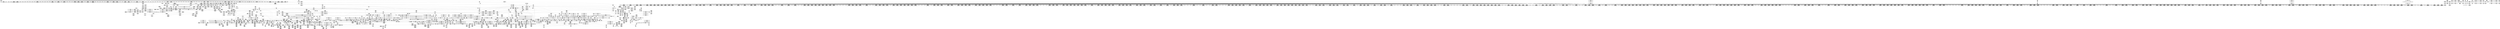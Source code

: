 digraph {
	CE0x5406120 [shape=record,shape=Mrecord,label="{CE0x5406120|selinux_msg_queue_msgrcv:_tmp16|security/selinux/hooks.c,5287|*SummSource*}"]
	CE0x544c0e0 [shape=record,shape=Mrecord,label="{CE0x544c0e0|2472:_%struct.cred*,_:_CRE_6301,6302_}"]
	CE0x5435450 [shape=record,shape=Mrecord,label="{CE0x5435450|2472:_%struct.cred*,_:_CRE_2488,2504_|*MultipleSource*|Function::task_sid&Arg::task::|security/selinux/hooks.c,208|Function::selinux_msg_queue_msgrcv&Arg::target::}"]
	CE0x5471360 [shape=record,shape=Mrecord,label="{CE0x5471360|task_sid:_tmp13|security/selinux/hooks.c,208|*SummSink*}"]
	CE0x53be630 [shape=record,shape=Mrecord,label="{CE0x53be630|80:_i32,_112:_i8*,_:_CRE_18,19_}"]
	CE0x5475590 [shape=record,shape=Mrecord,label="{CE0x5475590|rcu_read_unlock:_land.lhs.true2|*SummSink*}"]
	CE0x53df070 [shape=record,shape=Mrecord,label="{CE0x53df070|2472:_%struct.cred*,_:_CRE_528,536_|*MultipleSource*|Function::task_sid&Arg::task::|security/selinux/hooks.c,208|Function::selinux_msg_queue_msgrcv&Arg::target::}"]
	CE0x541b3d0 [shape=record,shape=Mrecord,label="{CE0x541b3d0|2472:_%struct.cred*,_:_CRE_92,96_|*MultipleSource*|Function::task_sid&Arg::task::|security/selinux/hooks.c,208|Function::selinux_msg_queue_msgrcv&Arg::target::}"]
	CE0x53dff10 [shape=record,shape=Mrecord,label="{CE0x53dff10|2472:_%struct.cred*,_:_CRE_592,600_|*MultipleSource*|Function::task_sid&Arg::task::|security/selinux/hooks.c,208|Function::selinux_msg_queue_msgrcv&Arg::target::}"]
	CE0x5450d80 [shape=record,shape=Mrecord,label="{CE0x5450d80|2472:_%struct.cred*,_:_CRE_6392,6400_|*MultipleSource*|Function::task_sid&Arg::task::|security/selinux/hooks.c,208|Function::selinux_msg_queue_msgrcv&Arg::target::}"]
	CE0x54dfe40 [shape=record,shape=Mrecord,label="{CE0x54dfe40|__rcu_read_unlock:_tmp2|*SummSource*}"]
	CE0x542fff0 [shape=record,shape=Mrecord,label="{CE0x542fff0|2472:_%struct.cred*,_:_CRE_2044,2048_|*MultipleSource*|Function::task_sid&Arg::task::|security/selinux/hooks.c,208|Function::selinux_msg_queue_msgrcv&Arg::target::}"]
	CE0x54c4c40 [shape=record,shape=Mrecord,label="{CE0x54c4c40|__rcu_read_unlock:_bb|*SummSink*}"]
	CE0x543cd60 [shape=record,shape=Mrecord,label="{CE0x543cd60|2472:_%struct.cred*,_:_CRE_2906,2907_}"]
	CE0x5460230 [shape=record,shape=Mrecord,label="{CE0x5460230|cred_sid:_tmp6|security/selinux/hooks.c,197}"]
	CE0x53b21d0 [shape=record,shape=Mrecord,label="{CE0x53b21d0|80:_i32,_112:_i8*,_:_CRE_200,208_|*MultipleSource*|Function::selinux_msg_queue_msgrcv&Arg::msq::|security/selinux/hooks.c,5276}"]
	CE0x543ec80 [shape=record,shape=Mrecord,label="{CE0x543ec80|2472:_%struct.cred*,_:_CRE_2932,2933_}"]
	CE0x54301a0 [shape=record,shape=Mrecord,label="{CE0x54301a0|2472:_%struct.cred*,_:_CRE_2048,2052_|*MultipleSource*|Function::task_sid&Arg::task::|security/selinux/hooks.c,208|Function::selinux_msg_queue_msgrcv&Arg::target::}"]
	CE0x5413fc0 [shape=record,shape=Mrecord,label="{CE0x5413fc0|rcu_read_lock:_tmp2|*SummSink*}"]
	CE0x53be220 [shape=record,shape=Mrecord,label="{CE0x53be220|selinux_msg_queue_msgrcv:_target|Function::selinux_msg_queue_msgrcv&Arg::target::}"]
	CE0x54da1a0 [shape=record,shape=Mrecord,label="{CE0x54da1a0|i64*_getelementptr_inbounds_(_4_x_i64_,_4_x_i64_*___llvm_gcov_ctr130,_i64_0,_i64_2)|*Constant*}"]
	CE0x53cd1e0 [shape=record,shape=Mrecord,label="{CE0x53cd1e0|selinux_msg_queue_msgrcv:_ipc_id|security/selinux/hooks.c,5280}"]
	CE0x543fe50 [shape=record,shape=Mrecord,label="{CE0x543fe50|2472:_%struct.cred*,_:_CRE_2947,2948_}"]
	CE0x549fd40 [shape=record,shape=Mrecord,label="{CE0x549fd40|rcu_read_unlock:_tmp10|include/linux/rcupdate.h,933|*SummSink*}"]
	CE0x541d3c0 [shape=record,shape=Mrecord,label="{CE0x541d3c0|task_sid:_do.body}"]
	CE0x53e9980 [shape=record,shape=Mrecord,label="{CE0x53e9980|i32_3|*Constant*|*SummSink*}"]
	CE0x5413c80 [shape=record,shape=Mrecord,label="{CE0x5413c80|2472:_%struct.cred*,_:_CRE_64,72_|*MultipleSource*|Function::task_sid&Arg::task::|security/selinux/hooks.c,208|Function::selinux_msg_queue_msgrcv&Arg::target::}"]
	CE0x53b56c0 [shape=record,shape=Mrecord,label="{CE0x53b56c0|_call_void_mcount()_#3|*SummSink*}"]
	CE0x5404530 [shape=record,shape=Mrecord,label="{CE0x5404530|selinux_msg_queue_msgrcv:_tmp12|security/selinux/hooks.c,5285|*SummSink*}"]
	CE0x5467fb0 [shape=record,shape=Mrecord,label="{CE0x5467fb0|_ret_i32_%tmp6,_!dbg_!27716|security/selinux/hooks.c,197|*SummSink*}"]
	CE0x54c8f80 [shape=record,shape=Mrecord,label="{CE0x54c8f80|i64*_getelementptr_inbounds_(_4_x_i64_,_4_x_i64_*___llvm_gcov_ctr134,_i64_0,_i64_2)|*Constant*|*SummSink*}"]
	CE0x53dcf10 [shape=record,shape=Mrecord,label="{CE0x53dcf10|0:_i8,_8:_i32,_24:_%struct.selinux_audit_data*,_:_SCMRE_0,1_|*MultipleSource*|security/selinux/hooks.c,5279|security/selinux/hooks.c, 5272}"]
	CE0x54ca220 [shape=record,shape=Mrecord,label="{CE0x54ca220|__preempt_count_add:_tmp4|./arch/x86/include/asm/preempt.h,72|*SummSink*}"]
	CE0x5418940 [shape=record,shape=Mrecord,label="{CE0x5418940|2472:_%struct.cred*,_:_CRE_232,240_|*MultipleSource*|Function::task_sid&Arg::task::|security/selinux/hooks.c,208|Function::selinux_msg_queue_msgrcv&Arg::target::}"]
	CE0x5462b30 [shape=record,shape=Mrecord,label="{CE0x5462b30|__preempt_count_add:_entry|*SummSink*}"]
	CE0x53c5d60 [shape=record,shape=Mrecord,label="{CE0x53c5d60|80:_i32,_112:_i8*,_:_CRE_59,60_}"]
	CE0x54d96e0 [shape=record,shape=Mrecord,label="{CE0x54d96e0|rcu_lock_acquire:___here|*SummSource*}"]
	CE0x6f38cb0 [shape=record,shape=Mrecord,label="{CE0x6f38cb0|80:_i32,_112:_i8*,_:_CRE_17,18_}"]
	CE0x5454f30 [shape=record,shape=Mrecord,label="{CE0x5454f30|2472:_%struct.cred*,_:_CRE_6632,6640_|*MultipleSource*|Function::task_sid&Arg::task::|security/selinux/hooks.c,208|Function::selinux_msg_queue_msgrcv&Arg::target::}"]
	CE0x53cdc60 [shape=record,shape=Mrecord,label="{CE0x53cdc60|i64_3|*Constant*|*SummSink*}"]
	CE0x54a23d0 [shape=record,shape=Mrecord,label="{CE0x54a23d0|_call_void___preempt_count_sub(i32_1)_#10,_!dbg_!27715|include/linux/rcupdate.h,244}"]
	CE0x5452f20 [shape=record,shape=Mrecord,label="{CE0x5452f20|2472:_%struct.cred*,_:_CRE_6504,6512_|*MultipleSource*|Function::task_sid&Arg::task::|security/selinux/hooks.c,208|Function::selinux_msg_queue_msgrcv&Arg::target::}"]
	CE0x543de40 [shape=record,shape=Mrecord,label="{CE0x543de40|2472:_%struct.cred*,_:_CRE_2920,2921_}"]
	CE0x53e1950 [shape=record,shape=Mrecord,label="{CE0x53e1950|2472:_%struct.cred*,_:_CRE_688,689_}"]
	CE0x5443660 [shape=record,shape=Mrecord,label="{CE0x5443660|2472:_%struct.cred*,_:_CRE_3064,3072_|*MultipleSource*|Function::task_sid&Arg::task::|security/selinux/hooks.c,208|Function::selinux_msg_queue_msgrcv&Arg::target::}"]
	CE0x5438510 [shape=record,shape=Mrecord,label="{CE0x5438510|2472:_%struct.cred*,_:_CRE_2664,2672_|*MultipleSource*|Function::task_sid&Arg::task::|security/selinux/hooks.c,208|Function::selinux_msg_queue_msgrcv&Arg::target::}"]
	CE0x546f000 [shape=record,shape=Mrecord,label="{CE0x546f000|task_sid:_tobool1|security/selinux/hooks.c,208|*SummSink*}"]
	CE0x543f140 [shape=record,shape=Mrecord,label="{CE0x543f140|2472:_%struct.cred*,_:_CRE_2936,2937_}"]
	CE0x5450100 [shape=record,shape=Mrecord,label="{CE0x5450100|2472:_%struct.cred*,_:_CRE_6355,6356_}"]
	CE0x5412b70 [shape=record,shape=Mrecord,label="{CE0x5412b70|2472:_%struct.cred*,_:_CRE_32,40_|*MultipleSource*|Function::task_sid&Arg::task::|security/selinux/hooks.c,208|Function::selinux_msg_queue_msgrcv&Arg::target::}"]
	CE0x53c9d50 [shape=record,shape=Mrecord,label="{CE0x53c9d50|2472:_%struct.cred*,_:_CRE_698,699_}"]
	CE0x54b15f0 [shape=record,shape=Mrecord,label="{CE0x54b15f0|i64*_getelementptr_inbounds_(_11_x_i64_,_11_x_i64_*___llvm_gcov_ctr132,_i64_0,_i64_10)|*Constant*|*SummSink*}"]
	CE0x53c2cf0 [shape=record,shape=Mrecord,label="{CE0x53c2cf0|80:_i32,_112:_i8*,_:_CRE_34,35_}"]
	CE0x544bc20 [shape=record,shape=Mrecord,label="{CE0x544bc20|2472:_%struct.cred*,_:_CRE_6297,6298_}"]
	CE0x543ab90 [shape=record,shape=Mrecord,label="{CE0x543ab90|2472:_%struct.cred*,_:_CRE_2808,2816_|*MultipleSource*|Function::task_sid&Arg::task::|security/selinux/hooks.c,208|Function::selinux_msg_queue_msgrcv&Arg::target::}"]
	CE0x53cc880 [shape=record,shape=Mrecord,label="{CE0x53cc880|selinux_msg_queue_msgrcv:_call5|security/selinux/hooks.c,5282|*SummSource*}"]
	CE0x540c420 [shape=record,shape=Mrecord,label="{CE0x540c420|task_sid:_real_cred|security/selinux/hooks.c,208}"]
	CE0x5477650 [shape=record,shape=Mrecord,label="{CE0x5477650|rcu_read_lock:_if.end|*SummSource*}"]
	CE0x54bb140 [shape=record,shape=Mrecord,label="{CE0x54bb140|rcu_lock_release:_tmp1|*SummSource*}"]
	CE0x54c4950 [shape=record,shape=Mrecord,label="{CE0x54c4950|rcu_lock_release:_tmp6|*SummSource*}"]
	CE0x53ca7b0 [shape=record,shape=Mrecord,label="{CE0x53ca7b0|2472:_%struct.cred*,_:_CRE_736,744_|*MultipleSource*|Function::task_sid&Arg::task::|security/selinux/hooks.c,208|Function::selinux_msg_queue_msgrcv&Arg::target::}"]
	CE0x5450820 [shape=record,shape=Mrecord,label="{CE0x5450820|2472:_%struct.cred*,_:_CRE_6368,6376_|*MultipleSource*|Function::task_sid&Arg::task::|security/selinux/hooks.c,208|Function::selinux_msg_queue_msgrcv&Arg::target::}"]
	CE0x542a050 [shape=record,shape=Mrecord,label="{CE0x542a050|2472:_%struct.cred*,_:_CRE_695,696_}"]
	CE0x54b2e30 [shape=record,shape=Mrecord,label="{CE0x54b2e30|_ret_void,_!dbg_!27717|include/linux/rcupdate.h,424|*SummSink*}"]
	CE0x54b95d0 [shape=record,shape=Mrecord,label="{CE0x54b95d0|i64*_getelementptr_inbounds_(_4_x_i64_,_4_x_i64_*___llvm_gcov_ctr129,_i64_0,_i64_0)|*Constant*|*SummSource*}"]
	CE0x54618e0 [shape=record,shape=Mrecord,label="{CE0x54618e0|rcu_read_unlock:_call3|include/linux/rcupdate.h,933|*SummSink*}"]
	CE0x54d28c0 [shape=record,shape=Mrecord,label="{CE0x54d28c0|i64*_getelementptr_inbounds_(_4_x_i64_,_4_x_i64_*___llvm_gcov_ctr129,_i64_0,_i64_0)|*Constant*|*SummSink*}"]
	CE0x5444b40 [shape=record,shape=Mrecord,label="{CE0x5444b40|2472:_%struct.cred*,_:_CRE_3128,3136_|*MultipleSource*|Function::task_sid&Arg::task::|security/selinux/hooks.c,208|Function::selinux_msg_queue_msgrcv&Arg::target::}"]
	CE0x53bd5c0 [shape=record,shape=Mrecord,label="{CE0x53bd5c0|_ret_void,_!dbg_!27717|include/linux/rcupdate.h,240|*SummSource*}"]
	CE0x5461d40 [shape=record,shape=Mrecord,label="{CE0x5461d40|rcu_read_unlock:_tmp13|include/linux/rcupdate.h,933}"]
	CE0x53e6d50 [shape=record,shape=Mrecord,label="{CE0x53e6d50|rcu_read_lock:_tmp18|include/linux/rcupdate.h,882}"]
	CE0x54ae970 [shape=record,shape=Mrecord,label="{CE0x54ae970|rcu_read_unlock:_tmp19|include/linux/rcupdate.h,933|*SummSink*}"]
	CE0x53e75d0 [shape=record,shape=Mrecord,label="{CE0x53e75d0|_call_void_lockdep_rcu_suspicious(i8*_getelementptr_inbounds_(_25_x_i8_,_25_x_i8_*_.str45,_i32_0,_i32_0),_i32_883,_i8*_getelementptr_inbounds_(_42_x_i8_,_42_x_i8_*_.str46,_i32_0,_i32_0))_#10,_!dbg_!27728|include/linux/rcupdate.h,882|*SummSource*}"]
	CE0x54cc7f0 [shape=record,shape=Mrecord,label="{CE0x54cc7f0|__rcu_read_unlock:_tmp7|include/linux/rcupdate.h,245|*SummSource*}"]
	CE0x542a8c0 [shape=record,shape=Mrecord,label="{CE0x542a8c0|i64*_getelementptr_inbounds_(_13_x_i64_,_13_x_i64_*___llvm_gcov_ctr126,_i64_0,_i64_8)|*Constant*|*SummSource*}"]
	CE0x53dab60 [shape=record,shape=Mrecord,label="{CE0x53dab60|selinux_msg_queue_msgrcv:_tmp2|security/selinux/hooks.c,5276}"]
	CE0x54a5490 [shape=record,shape=Mrecord,label="{CE0x54a5490|rcu_lock_release:_tmp2|*SummSource*}"]
	CE0x544b5e0 [shape=record,shape=Mrecord,label="{CE0x544b5e0|2472:_%struct.cred*,_:_CRE_6291,6292_}"]
	CE0x546d8c0 [shape=record,shape=Mrecord,label="{CE0x546d8c0|task_sid:_tmp7|security/selinux/hooks.c,208|*SummSource*}"]
	CE0x53bfca0 [shape=record,shape=Mrecord,label="{CE0x53bfca0|GLOBAL:___rcu_read_lock|*Constant*|*SummSource*}"]
	CE0x54da9f0 [shape=record,shape=Mrecord,label="{CE0x54da9f0|_call_void_mcount()_#3}"]
	CE0x53e0690 [shape=record,shape=Mrecord,label="{CE0x53e0690|2472:_%struct.cred*,_:_CRE_624,632_|*MultipleSource*|Function::task_sid&Arg::task::|security/selinux/hooks.c,208|Function::selinux_msg_queue_msgrcv&Arg::target::}"]
	CE0x543f730 [shape=record,shape=Mrecord,label="{CE0x543f730|2472:_%struct.cred*,_:_CRE_2941,2942_}"]
	CE0x54a7ac0 [shape=record,shape=Mrecord,label="{CE0x54a7ac0|rcu_lock_acquire:_tmp3|*SummSink*}"]
	CE0x543d030 [shape=record,shape=Mrecord,label="{CE0x543d030|2472:_%struct.cred*,_:_CRE_2908,2909_}"]
	CE0x5453140 [shape=record,shape=Mrecord,label="{CE0x5453140|2472:_%struct.cred*,_:_CRE_6512,6520_|*MultipleSource*|Function::task_sid&Arg::task::|security/selinux/hooks.c,208|Function::selinux_msg_queue_msgrcv&Arg::target::}"]
	CE0x5471900 [shape=record,shape=Mrecord,label="{CE0x5471900|task_sid:_call3|security/selinux/hooks.c,208|*SummSink*}"]
	CE0x53c3990 [shape=record,shape=Mrecord,label="{CE0x53c3990|selinux_msg_queue_msgrcv:_bb}"]
	CE0x5422c20 [shape=record,shape=Mrecord,label="{CE0x5422c20|rcu_read_lock:_tmp15|include/linux/rcupdate.h,882}"]
	CE0x53d26d0 [shape=record,shape=Mrecord,label="{CE0x53d26d0|avc_has_perm:_tclass|Function::avc_has_perm&Arg::tclass::|*SummSource*}"]
	CE0x543e7c0 [shape=record,shape=Mrecord,label="{CE0x543e7c0|2472:_%struct.cred*,_:_CRE_2928,2929_}"]
	CE0x5505ed0 [shape=record,shape=Mrecord,label="{CE0x5505ed0|__preempt_count_sub:_tmp}"]
	CE0x54506f0 [shape=record,shape=Mrecord,label="{CE0x54506f0|2472:_%struct.cred*,_:_CRE_6360,6368_|*MultipleSource*|Function::task_sid&Arg::task::|security/selinux/hooks.c,208|Function::selinux_msg_queue_msgrcv&Arg::target::}"]
	CE0x5419ed0 [shape=record,shape=Mrecord,label="{CE0x5419ed0|rcu_read_lock:_call|include/linux/rcupdate.h,882|*SummSource*}"]
	CE0x53d6f00 [shape=record,shape=Mrecord,label="{CE0x53d6f00|80:_i32,_112:_i8*,_:_CRE_64,65_}"]
	CE0x5438330 [shape=record,shape=Mrecord,label="{CE0x5438330|2472:_%struct.cred*,_:_CRE_2656,2664_|*MultipleSource*|Function::task_sid&Arg::task::|security/selinux/hooks.c,208|Function::selinux_msg_queue_msgrcv&Arg::target::}"]
	CE0x54ce420 [shape=record,shape=Mrecord,label="{CE0x54ce420|__preempt_count_sub:_tmp6|./arch/x86/include/asm/preempt.h,78|*SummSink*}"]
	CE0x5405900 [shape=record,shape=Mrecord,label="{CE0x5405900|selinux_msg_queue_msgrcv:_tmp14|security/selinux/hooks.c,5285}"]
	CE0x54b44c0 [shape=record,shape=Mrecord,label="{CE0x54b44c0|__rcu_read_unlock:_entry|*SummSink*}"]
	CE0x5470c90 [shape=record,shape=Mrecord,label="{CE0x5470c90|task_sid:_tmp12|security/selinux/hooks.c,208}"]
	CE0x5416e40 [shape=record,shape=Mrecord,label="{CE0x5416e40|2472:_%struct.cred*,_:_CRE_84,88_|*MultipleSource*|Function::task_sid&Arg::task::|security/selinux/hooks.c,208|Function::selinux_msg_queue_msgrcv&Arg::target::}"]
	CE0x53dca50 [shape=record,shape=Mrecord,label="{CE0x53dca50|selinux_msg_queue_msgrcv:_type2|security/selinux/hooks.c,5279}"]
	CE0x54a1c50 [shape=record,shape=Mrecord,label="{CE0x54a1c50|COLLAPSED:_GCMRE___llvm_gcov_ctr132_internal_global_11_x_i64_zeroinitializer:_elem_0:default:}"]
	CE0x54486f0 [shape=record,shape=Mrecord,label="{CE0x54486f0|2472:_%struct.cred*,_:_CRE_6008,6136_|*MultipleSource*|Function::task_sid&Arg::task::|security/selinux/hooks.c,208|Function::selinux_msg_queue_msgrcv&Arg::target::}"]
	CE0x53cb730 [shape=record,shape=Mrecord,label="{CE0x53cb730|i64*_getelementptr_inbounds_(_13_x_i64_,_13_x_i64_*___llvm_gcov_ctr126,_i64_0,_i64_0)|*Constant*|*SummSource*}"]
	CE0x5464fe0 [shape=record,shape=Mrecord,label="{CE0x5464fe0|i64*_getelementptr_inbounds_(_13_x_i64_,_13_x_i64_*___llvm_gcov_ctr126,_i64_0,_i64_11)|*Constant*|*SummSource*}"]
	CE0x5478e20 [shape=record,shape=Mrecord,label="{CE0x5478e20|rcu_read_unlock:_tmp8|include/linux/rcupdate.h,933}"]
	CE0x53c4d00 [shape=record,shape=Mrecord,label="{CE0x53c4d00|selinux_msg_queue_msgrcv:_tmp9|security/selinux/hooks.c,5284|*SummSource*}"]
	CE0x53cebd0 [shape=record,shape=Mrecord,label="{CE0x53cebd0|i64_2|*Constant*|*SummSource*}"]
	CE0x549ec00 [shape=record,shape=Mrecord,label="{CE0x549ec00|i64*_getelementptr_inbounds_(_4_x_i64_,_4_x_i64_*___llvm_gcov_ctr130,_i64_0,_i64_1)|*Constant*}"]
	CE0x54539c0 [shape=record,shape=Mrecord,label="{CE0x54539c0|2472:_%struct.cred*,_:_CRE_6544,6552_|*MultipleSource*|Function::task_sid&Arg::task::|security/selinux/hooks.c,208|Function::selinux_msg_queue_msgrcv&Arg::target::}"]
	CE0x53b0af0 [shape=record,shape=Mrecord,label="{CE0x53b0af0|40:_i8*,_:_CRE_0,8_|*MultipleSource*|Function::selinux_msg_queue_msgrcv&Arg::msg::|security/selinux/hooks.c,5277}"]
	CE0x5466190 [shape=record,shape=Mrecord,label="{CE0x5466190|i64*_getelementptr_inbounds_(_13_x_i64_,_13_x_i64_*___llvm_gcov_ctr126,_i64_0,_i64_12)|*Constant*|*SummSink*}"]
	CE0x54776e0 [shape=record,shape=Mrecord,label="{CE0x54776e0|rcu_read_lock:_if.end|*SummSink*}"]
	CE0x5447e70 [shape=record,shape=Mrecord,label="{CE0x5447e70|2472:_%struct.cred*,_:_CRE_5976,5984_|*MultipleSource*|Function::task_sid&Arg::task::|security/selinux/hooks.c,208|Function::selinux_msg_queue_msgrcv&Arg::target::}"]
	CE0x541c750 [shape=record,shape=Mrecord,label="{CE0x541c750|rcu_read_unlock:_bb|*SummSink*}"]
	CE0x5458190 [shape=record,shape=Mrecord,label="{CE0x5458190|2472:_%struct.cred*,_:_CRE_10616,10624_|*MultipleSource*|Function::task_sid&Arg::task::|security/selinux/hooks.c,208|Function::selinux_msg_queue_msgrcv&Arg::target::}"]
	CE0x545a6e0 [shape=record,shape=Mrecord,label="{CE0x545a6e0|task_sid:_tmp15|security/selinux/hooks.c,208|*SummSink*}"]
	CE0x5505200 [shape=record,shape=Mrecord,label="{CE0x5505200|__preempt_count_sub:_entry|*SummSink*}"]
	CE0x54b1540 [shape=record,shape=Mrecord,label="{CE0x54b1540|i64*_getelementptr_inbounds_(_11_x_i64_,_11_x_i64_*___llvm_gcov_ctr132,_i64_0,_i64_10)|*Constant*|*SummSource*}"]
	CE0x53bfe50 [shape=record,shape=Mrecord,label="{CE0x53bfe50|task_sid:_do.end6}"]
	CE0x53cb890 [shape=record,shape=Mrecord,label="{CE0x53cb890|task_sid:_tmp}"]
	CE0x53e7700 [shape=record,shape=Mrecord,label="{CE0x53e7700|i64_3|*Constant*|*SummSource*}"]
	CE0x54726a0 [shape=record,shape=Mrecord,label="{CE0x54726a0|task_sid:_tobool|security/selinux/hooks.c,208|*SummSink*}"]
	CE0x545abf0 [shape=record,shape=Mrecord,label="{CE0x545abf0|task_sid:_tmp16|security/selinux/hooks.c,208|*SummSink*}"]
	CE0x53e8a40 [shape=record,shape=Mrecord,label="{CE0x53e8a40|selinux_msg_queue_msgrcv:_q_perm3|security/selinux/hooks.c,5280}"]
	CE0x54c2420 [shape=record,shape=Mrecord,label="{CE0x54c2420|__rcu_read_lock:_do.end}"]
	CE0x53db910 [shape=record,shape=Mrecord,label="{CE0x53db910|40:_i8*,_:_CRE_32,40_|*MultipleSource*|Function::selinux_msg_queue_msgrcv&Arg::msg::|security/selinux/hooks.c,5277}"]
	CE0x54b5fd0 [shape=record,shape=Mrecord,label="{CE0x54b5fd0|i32_0|*Constant*}"]
	CE0x5491f30 [shape=record,shape=Mrecord,label="{CE0x5491f30|cred_sid:_bb}"]
	CE0x5444d60 [shape=record,shape=Mrecord,label="{CE0x5444d60|2472:_%struct.cred*,_:_CRE_3136,3140_|*MultipleSource*|Function::task_sid&Arg::task::|security/selinux/hooks.c,208|Function::selinux_msg_queue_msgrcv&Arg::target::}"]
	CE0x5440b60 [shape=record,shape=Mrecord,label="{CE0x5440b60|2472:_%struct.cred*,_:_CRE_2958,2959_}"]
	CE0x54082e0 [shape=record,shape=Mrecord,label="{CE0x54082e0|i8*_getelementptr_inbounds_(_41_x_i8_,_41_x_i8_*_.str44,_i32_0,_i32_0)|*Constant*|*SummSource*}"]
	CE0x53c1070 [shape=record,shape=Mrecord,label="{CE0x53c1070|selinux_msg_queue_msgrcv:_call|security/selinux/hooks.c,5273|*SummSource*}"]
	CE0x53dbb10 [shape=record,shape=Mrecord,label="{CE0x53dbb10|selinux_msg_queue_msgrcv:_tmp4|*LoadInst*|security/selinux/hooks.c,5277|*SummSource*}"]
	CE0x53e4190 [shape=record,shape=Mrecord,label="{CE0x53e4190|selinux_msg_queue_msgrcv:_rc.0}"]
	CE0x547c080 [shape=record,shape=Mrecord,label="{CE0x547c080|rcu_read_lock:_tmp10|include/linux/rcupdate.h,882|*SummSink*}"]
	CE0x546c510 [shape=record,shape=Mrecord,label="{CE0x546c510|i32_883|*Constant*|*SummSink*}"]
	CE0x53c7320 [shape=record,shape=Mrecord,label="{CE0x53c7320|rcu_read_lock:_tmp3}"]
	CE0x53d4560 [shape=record,shape=Mrecord,label="{CE0x53d4560|_ret_i32_%call7,_!dbg_!27749|security/selinux/hooks.c,210}"]
	CE0x54185c0 [shape=record,shape=Mrecord,label="{CE0x54185c0|rcu_read_lock:_land.lhs.true2|*SummSource*}"]
	CE0x54493e0 [shape=record,shape=Mrecord,label="{CE0x54493e0|2472:_%struct.cred*,_:_CRE_6184,6192_|*MultipleSource*|Function::task_sid&Arg::task::|security/selinux/hooks.c,208|Function::selinux_msg_queue_msgrcv&Arg::target::}"]
	CE0x54a0590 [shape=record,shape=Mrecord,label="{CE0x54a0590|rcu_read_unlock:_tmp4|include/linux/rcupdate.h,933|*SummSink*}"]
	CE0x54c1220 [shape=record,shape=Mrecord,label="{CE0x54c1220|GLOBAL:_lock_acquire|*Constant*}"]
	CE0x53df7c0 [shape=record,shape=Mrecord,label="{CE0x53df7c0|2472:_%struct.cred*,_:_CRE_560,568_|*MultipleSource*|Function::task_sid&Arg::task::|security/selinux/hooks.c,208|Function::selinux_msg_queue_msgrcv&Arg::target::}"]
	CE0x542f480 [shape=record,shape=Mrecord,label="{CE0x542f480|2472:_%struct.cred*,_:_CRE_1984,2016_|*MultipleSource*|Function::task_sid&Arg::task::|security/selinux/hooks.c,208|Function::selinux_msg_queue_msgrcv&Arg::target::}"]
	CE0x53b05a0 [shape=record,shape=Mrecord,label="{CE0x53b05a0|selinux_msg_queue_msgrcv:_security1|security/selinux/hooks.c,5277|*SummSource*}"]
	CE0x541ab40 [shape=record,shape=Mrecord,label="{CE0x541ab40|__rcu_read_lock:_tmp7|include/linux/rcupdate.h,240}"]
	CE0x5466f40 [shape=record,shape=Mrecord,label="{CE0x5466f40|task_sid:_call7|security/selinux/hooks.c,208|*SummSink*}"]
	CE0x53bc5a0 [shape=record,shape=Mrecord,label="{CE0x53bc5a0|rcu_read_lock:_tmp|*SummSink*}"]
	CE0x53c0150 [shape=record,shape=Mrecord,label="{CE0x53c0150|task_sid:_land.lhs.true2}"]
	CE0x54bbfe0 [shape=record,shape=Mrecord,label="{CE0x54bbfe0|rcu_lock_acquire:_tmp6}"]
	CE0x5404fc0 [shape=record,shape=Mrecord,label="{CE0x5404fc0|i64*_getelementptr_inbounds_(_5_x_i64_,_5_x_i64_*___llvm_gcov_ctr309,_i64_0,_i64_4)|*Constant*|*SummSink*}"]
	CE0x54070b0 [shape=record,shape=Mrecord,label="{CE0x54070b0|i8*_getelementptr_inbounds_(_25_x_i8_,_25_x_i8_*_.str3,_i32_0,_i32_0)|*Constant*}"]
	CE0x5518260 [shape=record,shape=Mrecord,label="{CE0x5518260|COLLAPSED:_GCMRE___llvm_gcov_ctr129_internal_global_4_x_i64_zeroinitializer:_elem_0:default:}"]
	CE0x541b1f0 [shape=record,shape=Mrecord,label="{CE0x541b1f0|2472:_%struct.cred*,_:_CRE_88,92_|*MultipleSource*|Function::task_sid&Arg::task::|security/selinux/hooks.c,208|Function::selinux_msg_queue_msgrcv&Arg::target::}"]
	CE0x5420de0 [shape=record,shape=Mrecord,label="{CE0x5420de0|2472:_%struct.cred*,_:_CRE_408,416_|*MultipleSource*|Function::task_sid&Arg::task::|security/selinux/hooks.c,208|Function::selinux_msg_queue_msgrcv&Arg::target::}"]
	CE0x5452290 [shape=record,shape=Mrecord,label="{CE0x5452290|2472:_%struct.cred*,_:_CRE_6474,6476_|*MultipleSource*|Function::task_sid&Arg::task::|security/selinux/hooks.c,208|Function::selinux_msg_queue_msgrcv&Arg::target::}"]
	CE0x5404450 [shape=record,shape=Mrecord,label="{CE0x5404450|selinux_msg_queue_msgrcv:_tmp12|security/selinux/hooks.c,5285}"]
	CE0x54b1850 [shape=record,shape=Mrecord,label="{CE0x54b1850|rcu_read_unlock:_tmp22|include/linux/rcupdate.h,935|*SummSink*}"]
	CE0x53d1380 [shape=record,shape=Mrecord,label="{CE0x53d1380|i64*_getelementptr_inbounds_(_11_x_i64_,_11_x_i64_*___llvm_gcov_ctr127,_i64_0,_i64_0)|*Constant*|*SummSource*}"]
	CE0x54caf30 [shape=record,shape=Mrecord,label="{CE0x54caf30|__preempt_count_add:_tmp6|./arch/x86/include/asm/preempt.h,73|*SummSource*}"]
	CE0x54bc7e0 [shape=record,shape=Mrecord,label="{CE0x54bc7e0|rcu_lock_acquire:_tmp7|*SummSource*}"]
	CE0x53c17a0 [shape=record,shape=Mrecord,label="{CE0x53c17a0|80:_i32,_112:_i8*,_:_CRE_37,38_}"]
	CE0x548cdb0 [shape=record,shape=Mrecord,label="{CE0x548cdb0|__preempt_count_add:_tmp7|./arch/x86/include/asm/preempt.h,73}"]
	CE0x53e5510 [shape=record,shape=Mrecord,label="{CE0x53e5510|80:_i32,_112:_i8*,_:_CRE_28,29_}"]
	CE0x53c44f0 [shape=record,shape=Mrecord,label="{CE0x53c44f0|i64_7|*Constant*}"]
	CE0x53bc030 [shape=record,shape=Mrecord,label="{CE0x53bc030|2472:_%struct.cred*,_:_CRE_184,192_|*MultipleSource*|Function::task_sid&Arg::task::|security/selinux/hooks.c,208|Function::selinux_msg_queue_msgrcv&Arg::target::}"]
	CE0x5412610 [shape=record,shape=Mrecord,label="{CE0x5412610|cred_sid:_tmp2}"]
	CE0x541c990 [shape=record,shape=Mrecord,label="{CE0x541c990|rcu_read_unlock:_land.lhs.true2|*SummSource*}"]
	CE0x65dbac0 [shape=record,shape=Mrecord,label="{CE0x65dbac0|80:_i32,_112:_i8*,_:_CRE_5,6_}"]
	CE0x548a5b0 [shape=record,shape=Mrecord,label="{CE0x548a5b0|i64*_getelementptr_inbounds_(_4_x_i64_,_4_x_i64_*___llvm_gcov_ctr134,_i64_0,_i64_1)|*Constant*|*SummSink*}"]
	CE0x54cc680 [shape=record,shape=Mrecord,label="{CE0x54cc680|__rcu_read_unlock:_tmp7|include/linux/rcupdate.h,245}"]
	CE0x543d130 [shape=record,shape=Mrecord,label="{CE0x543d130|2472:_%struct.cred*,_:_CRE_2909,2910_}"]
	CE0x54d7a90 [shape=record,shape=Mrecord,label="{CE0x54d7a90|_call_void_asm_addl_$1,_%gs:$0_,_*m,ri,*m,_dirflag_,_fpsr_,_flags_(i32*___preempt_count,_i32_%sub,_i32*___preempt_count)_#3,_!dbg_!27717,_!srcloc_!27718|./arch/x86/include/asm/preempt.h,77|*SummSource*}"]
	CE0x5438150 [shape=record,shape=Mrecord,label="{CE0x5438150|2472:_%struct.cred*,_:_CRE_2648,2656_|*MultipleSource*|Function::task_sid&Arg::task::|security/selinux/hooks.c,208|Function::selinux_msg_queue_msgrcv&Arg::target::}"]
	CE0x54513b0 [shape=record,shape=Mrecord,label="{CE0x54513b0|2472:_%struct.cred*,_:_CRE_6424,6432_|*MultipleSource*|Function::task_sid&Arg::task::|security/selinux/hooks.c,208|Function::selinux_msg_queue_msgrcv&Arg::target::}"]
	CE0x54c7e30 [shape=record,shape=Mrecord,label="{CE0x54c7e30|rcu_lock_release:_tmp3|*SummSink*}"]
	CE0x53e2b30 [shape=record,shape=Mrecord,label="{CE0x53e2b30|i64*_getelementptr_inbounds_(_5_x_i64_,_5_x_i64_*___llvm_gcov_ctr309,_i64_0,_i64_3)|*Constant*|*SummSource*}"]
	CE0x53caf70 [shape=record,shape=Mrecord,label="{CE0x53caf70|avc_has_perm:_tsid|Function::avc_has_perm&Arg::tsid::|*SummSink*}"]
	CE0x54646b0 [shape=record,shape=Mrecord,label="{CE0x54646b0|task_sid:_tmp23|security/selinux/hooks.c,208|*SummSink*}"]
	CE0x5449a40 [shape=record,shape=Mrecord,label="{CE0x5449a40|2472:_%struct.cred*,_:_CRE_6200,6208_|*MultipleSource*|Function::task_sid&Arg::task::|security/selinux/hooks.c,208|Function::selinux_msg_queue_msgrcv&Arg::target::}"]
	CE0x54c0d60 [shape=record,shape=Mrecord,label="{CE0x54c0d60|void_(i32*,_i32,_i32*)*_asm_addl_$1,_%gs:$0_,_*m,ri,*m,_dirflag_,_fpsr_,_flags_|*SummSource*}"]
	CE0x546ee80 [shape=record,shape=Mrecord,label="{CE0x546ee80|task_sid:_tobool1|security/selinux/hooks.c,208|*SummSource*}"]
	CE0x54aa080 [shape=record,shape=Mrecord,label="{CE0x54aa080|i64*_getelementptr_inbounds_(_4_x_i64_,_4_x_i64_*___llvm_gcov_ctr128,_i64_0,_i64_2)|*Constant*|*SummSink*}"]
	CE0x53e0c30 [shape=record,shape=Mrecord,label="{CE0x53e0c30|2472:_%struct.cred*,_:_CRE_644,648_|*MultipleSource*|Function::task_sid&Arg::task::|security/selinux/hooks.c,208|Function::selinux_msg_queue_msgrcv&Arg::target::}"]
	CE0x53c6ed0 [shape=record,shape=Mrecord,label="{CE0x53c6ed0|_call_void_mcount()_#3|*SummSource*}"]
	CE0x543eb50 [shape=record,shape=Mrecord,label="{CE0x543eb50|2472:_%struct.cred*,_:_CRE_2931,2932_}"]
	CE0x5468ac0 [shape=record,shape=Mrecord,label="{CE0x5468ac0|rcu_read_unlock:_entry}"]
	CE0x5442590 [shape=record,shape=Mrecord,label="{CE0x5442590|2472:_%struct.cred*,_:_CRE_2992,3000_|*MultipleSource*|Function::task_sid&Arg::task::|security/selinux/hooks.c,208|Function::selinux_msg_queue_msgrcv&Arg::target::}"]
	CE0x5465090 [shape=record,shape=Mrecord,label="{CE0x5465090|i64*_getelementptr_inbounds_(_13_x_i64_,_13_x_i64_*___llvm_gcov_ctr126,_i64_0,_i64_11)|*Constant*|*SummSink*}"]
	CE0x547bf10 [shape=record,shape=Mrecord,label="{CE0x547bf10|rcu_read_lock:_tmp10|include/linux/rcupdate.h,882|*SummSource*}"]
	CE0x5475a50 [shape=record,shape=Mrecord,label="{CE0x5475a50|rcu_read_unlock:_tmp7|include/linux/rcupdate.h,933}"]
	CE0x53cfc00 [shape=record,shape=Mrecord,label="{CE0x53cfc00|selinux_msg_queue_msgrcv:_tmp10|security/selinux/hooks.c,5284|*SummSource*}"]
	CE0x5414140 [shape=record,shape=Mrecord,label="{CE0x5414140|i64*_getelementptr_inbounds_(_13_x_i64_,_13_x_i64_*___llvm_gcov_ctr126,_i64_0,_i64_1)|*Constant*|*SummSink*}"]
	CE0x54775c0 [shape=record,shape=Mrecord,label="{CE0x54775c0|rcu_read_lock:_if.end}"]
	CE0x53d1740 [shape=record,shape=Mrecord,label="{CE0x53d1740|_call_void_rcu_read_lock()_#10,_!dbg_!27712|security/selinux/hooks.c,207|*SummSource*}"]
	CE0x53b3090 [shape=record,shape=Mrecord,label="{CE0x53b3090|selinux_msg_queue_msgrcv:_tmp1}"]
	CE0x5461e70 [shape=record,shape=Mrecord,label="{CE0x5461e70|rcu_read_unlock:_tmp13|include/linux/rcupdate.h,933|*SummSource*}"]
	CE0x541f2f0 [shape=record,shape=Mrecord,label="{CE0x541f2f0|2472:_%struct.cred*,_:_CRE_128,136_|*MultipleSource*|Function::task_sid&Arg::task::|security/selinux/hooks.c,208|Function::selinux_msg_queue_msgrcv&Arg::target::}"]
	CE0x54ce560 [shape=record,shape=Mrecord,label="{CE0x54ce560|__preempt_count_add:_tmp1}"]
	CE0x547ab60 [shape=record,shape=Mrecord,label="{CE0x547ab60|rcu_read_lock:_tmp8|include/linux/rcupdate.h,882|*SummSource*}"]
	CE0x5486f70 [shape=record,shape=Mrecord,label="{CE0x5486f70|i64*_getelementptr_inbounds_(_4_x_i64_,_4_x_i64_*___llvm_gcov_ctr135,_i64_0,_i64_0)|*Constant*|*SummSource*}"]
	CE0x54377f0 [shape=record,shape=Mrecord,label="{CE0x54377f0|2472:_%struct.cred*,_:_CRE_2596,2598_|*MultipleSource*|Function::task_sid&Arg::task::|security/selinux/hooks.c,208|Function::selinux_msg_queue_msgrcv&Arg::target::}"]
	CE0x544c470 [shape=record,shape=Mrecord,label="{CE0x544c470|2472:_%struct.cred*,_:_CRE_6304,6305_}"]
	CE0x5441c00 [shape=record,shape=Mrecord,label="{CE0x5441c00|2472:_%struct.cred*,_:_CRE_2972,2973_}"]
	CE0x54a5e50 [shape=record,shape=Mrecord,label="{CE0x54a5e50|rcu_read_unlock:_tmp10|include/linux/rcupdate.h,933}"]
	CE0x5458eb0 [shape=record,shape=Mrecord,label="{CE0x5458eb0|task_sid:_tmp4|*LoadInst*|security/selinux/hooks.c,208|*SummSink*}"]
	CE0x54739e0 [shape=record,shape=Mrecord,label="{CE0x54739e0|rcu_lock_acquire:_entry|*SummSource*}"]
	CE0x54d8990 [shape=record,shape=Mrecord,label="{CE0x54d8990|rcu_lock_release:_bb}"]
	CE0x53e1ca0 [shape=record,shape=Mrecord,label="{CE0x53e1ca0|selinux_msg_queue_msgrcv:_tmp11|security/selinux/hooks.c,5284|*SummSource*}"]
	CE0x53e0870 [shape=record,shape=Mrecord,label="{CE0x53e0870|2472:_%struct.cred*,_:_CRE_632,640_|*MultipleSource*|Function::task_sid&Arg::task::|security/selinux/hooks.c,208|Function::selinux_msg_queue_msgrcv&Arg::target::}"]
	CE0x4af8130 [shape=record,shape=Mrecord,label="{CE0x4af8130|80:_i32,_112:_i8*,_:_CRE_4,5_}"]
	CE0x541e490 [shape=record,shape=Mrecord,label="{CE0x541e490|2472:_%struct.cred*,_:_CRE_120,128_|*MultipleSource*|Function::task_sid&Arg::task::|security/selinux/hooks.c,208|Function::selinux_msg_queue_msgrcv&Arg::target::}"]
	CE0x54da6b0 [shape=record,shape=Mrecord,label="{CE0x54da6b0|i64*_getelementptr_inbounds_(_4_x_i64_,_4_x_i64_*___llvm_gcov_ctr133,_i64_0,_i64_2)|*Constant*}"]
	CE0x53d2660 [shape=record,shape=Mrecord,label="{CE0x53d2660|avc_has_perm:_tclass|Function::avc_has_perm&Arg::tclass::}"]
	CE0x546ea40 [shape=record,shape=Mrecord,label="{CE0x546ea40|task_sid:_tmp9|security/selinux/hooks.c,208|*SummSink*}"]
	CE0x54dee90 [shape=record,shape=Mrecord,label="{CE0x54dee90|i64*_getelementptr_inbounds_(_4_x_i64_,_4_x_i64_*___llvm_gcov_ctr129,_i64_0,_i64_2)|*Constant*|*SummSink*}"]
	CE0x5445800 [shape=record,shape=Mrecord,label="{CE0x5445800|2472:_%struct.cred*,_:_CRE_3160,3164_|*MultipleSource*|Function::task_sid&Arg::task::|security/selinux/hooks.c,208|Function::selinux_msg_queue_msgrcv&Arg::target::}"]
	CE0x53eac80 [shape=record,shape=Mrecord,label="{CE0x53eac80|selinux_msg_queue_msgrcv:_key|security/selinux/hooks.c,5280|*SummSink*}"]
	CE0x54683c0 [shape=record,shape=Mrecord,label="{CE0x54683c0|_call_void_rcu_read_unlock()_#10,_!dbg_!27748|security/selinux/hooks.c,209|*SummSource*}"]
	CE0x54c1290 [shape=record,shape=Mrecord,label="{CE0x54c1290|_call_void_lock_acquire(%struct.lockdep_map*_%map,_i32_0,_i32_0,_i32_2,_i32_0,_%struct.lockdep_map*_null,_i64_ptrtoint_(i8*_blockaddress(_rcu_lock_acquire,_%__here)_to_i64))_#10,_!dbg_!27716|include/linux/rcupdate.h,418|*SummSource*}"]
	CE0x54b3610 [shape=record,shape=Mrecord,label="{CE0x54b3610|_ret_void,_!dbg_!27717|include/linux/rcupdate.h,424}"]
	CE0x54c1190 [shape=record,shape=Mrecord,label="{CE0x54c1190|rcu_lock_release:_bb|*SummSink*}"]
	CE0x54466e0 [shape=record,shape=Mrecord,label="{CE0x54466e0|2472:_%struct.cred*,_:_CRE_5888,5896_|*MultipleSource*|Function::task_sid&Arg::task::|security/selinux/hooks.c,208|Function::selinux_msg_queue_msgrcv&Arg::target::}"]
	CE0x53e97d0 [shape=record,shape=Mrecord,label="{CE0x53e97d0|i32_3|*Constant*|*SummSource*}"]
	CE0x5442b90 [shape=record,shape=Mrecord,label="{CE0x5442b90|2472:_%struct.cred*,_:_CRE_3024,3032_|*MultipleSource*|Function::task_sid&Arg::task::|security/selinux/hooks.c,208|Function::selinux_msg_queue_msgrcv&Arg::target::}"]
	CE0x54bd090 [shape=record,shape=Mrecord,label="{CE0x54bd090|rcu_lock_release:_indirectgoto}"]
	CE0x54a28f0 [shape=record,shape=Mrecord,label="{CE0x54a28f0|_call_void___preempt_count_add(i32_1)_#10,_!dbg_!27711|include/linux/rcupdate.h,239|*SummSink*}"]
	CE0x549ba50 [shape=record,shape=Mrecord,label="{CE0x549ba50|rcu_read_unlock:_tmp16|include/linux/rcupdate.h,933}"]
	CE0x546f0d0 [shape=record,shape=Mrecord,label="{CE0x546f0d0|i64*_getelementptr_inbounds_(_13_x_i64_,_13_x_i64_*___llvm_gcov_ctr126,_i64_0,_i64_8)|*Constant*|*SummSink*}"]
	CE0x5416010 [shape=record,shape=Mrecord,label="{CE0x5416010|GLOBAL:_rcu_lock_map|Global_var:rcu_lock_map|*SummSink*}"]
	CE0x5430380 [shape=record,shape=Mrecord,label="{CE0x5430380|2472:_%struct.cred*,_:_CRE_2052,2056_|*MultipleSource*|Function::task_sid&Arg::task::|security/selinux/hooks.c,208|Function::selinux_msg_queue_msgrcv&Arg::target::}"]
	CE0x549ceb0 [shape=record,shape=Mrecord,label="{CE0x549ceb0|rcu_read_unlock:_call|include/linux/rcupdate.h,933|*SummSink*}"]
	CE0x54c51c0 [shape=record,shape=Mrecord,label="{CE0x54c51c0|GLOBAL:_lock_release|*Constant*|*SummSink*}"]
	CE0x53cab70 [shape=record,shape=Mrecord,label="{CE0x53cab70|2472:_%struct.cred*,_:_CRE_760,768_|*MultipleSource*|Function::task_sid&Arg::task::|security/selinux/hooks.c,208|Function::selinux_msg_queue_msgrcv&Arg::target::}"]
	CE0x53d3290 [shape=record,shape=Mrecord,label="{CE0x53d3290|80:_i32,_112:_i8*,_:_CRE_24,25_}"]
	CE0x541a730 [shape=record,shape=Mrecord,label="{CE0x541a730|rcu_read_lock:_do.end|*SummSink*}"]
	CE0x54d8b30 [shape=record,shape=Mrecord,label="{CE0x54d8b30|rcu_lock_acquire:_bb}"]
	CE0x53ca130 [shape=record,shape=Mrecord,label="{CE0x53ca130|2472:_%struct.cred*,_:_CRE_703,704_}"]
	CE0x543bc60 [shape=record,shape=Mrecord,label="{CE0x543bc60|2472:_%struct.cred*,_:_CRE_2872,2876_|*MultipleSource*|Function::task_sid&Arg::task::|security/selinux/hooks.c,208|Function::selinux_msg_queue_msgrcv&Arg::target::}"]
	CE0x54879b0 [shape=record,shape=Mrecord,label="{CE0x54879b0|__preempt_count_sub:_bb|*SummSource*}"]
	CE0x5443440 [shape=record,shape=Mrecord,label="{CE0x5443440|2472:_%struct.cred*,_:_CRE_3056,3064_|*MultipleSource*|Function::task_sid&Arg::task::|security/selinux/hooks.c,208|Function::selinux_msg_queue_msgrcv&Arg::target::}"]
	CE0x54b3a60 [shape=record,shape=Mrecord,label="{CE0x54b3a60|_call_void___rcu_read_unlock()_#10,_!dbg_!27734|include/linux/rcupdate.h,937|*SummSink*}"]
	CE0x53e8740 [shape=record,shape=Mrecord,label="{CE0x53e8740|i8_4|*Constant*|*SummSource*}"]
	CE0x547da40 [shape=record,shape=Mrecord,label="{CE0x547da40|i64*_getelementptr_inbounds_(_4_x_i64_,_4_x_i64_*___llvm_gcov_ctr130,_i64_0,_i64_1)|*Constant*|*SummSink*}"]
	CE0x53c7410 [shape=record,shape=Mrecord,label="{CE0x53c7410|_ret_i32_%call7,_!dbg_!27749|security/selinux/hooks.c,210|*SummSource*}"]
	CE0x54a3e90 [shape=record,shape=Mrecord,label="{CE0x54a3e90|rcu_read_unlock:_bb}"]
	CE0x549e900 [shape=record,shape=Mrecord,label="{CE0x549e900|__preempt_count_add:_val|Function::__preempt_count_add&Arg::val::}"]
	CE0x53d1ee0 [shape=record,shape=Mrecord,label="{CE0x53d1ee0|80:_i32,_112:_i8*,_:_CRE_112,120_|*MultipleSource*|Function::selinux_msg_queue_msgrcv&Arg::msq::|security/selinux/hooks.c,5276}"]
	CE0x53e6e80 [shape=record,shape=Mrecord,label="{CE0x53e6e80|rcu_read_lock:_tmp18|include/linux/rcupdate.h,882|*SummSource*}"]
	CE0x549f030 [shape=record,shape=Mrecord,label="{CE0x549f030|_call_void_mcount()_#3|*SummSink*}"]
	CE0x54537a0 [shape=record,shape=Mrecord,label="{CE0x54537a0|2472:_%struct.cred*,_:_CRE_6536,6544_|*MultipleSource*|Function::task_sid&Arg::task::|security/selinux/hooks.c,208|Function::selinux_msg_queue_msgrcv&Arg::target::}"]
	CE0x544e350 [shape=record,shape=Mrecord,label="{CE0x544e350|2472:_%struct.cred*,_:_CRE_6330,6331_}"]
	CE0x53b7db0 [shape=record,shape=Mrecord,label="{CE0x53b7db0|i64*_getelementptr_inbounds_(_11_x_i64_,_11_x_i64_*___llvm_gcov_ctr127,_i64_0,_i64_0)|*Constant*|*SummSink*}"]
	CE0x5414550 [shape=record,shape=Mrecord,label="{CE0x5414550|cred_sid:_tmp1|*SummSource*}"]
	CE0x53ca040 [shape=record,shape=Mrecord,label="{CE0x53ca040|2472:_%struct.cred*,_:_CRE_702,703_}"]
	CE0x53d2440 [shape=record,shape=Mrecord,label="{CE0x53d2440|selinux_msg_queue_msgrcv:_tmp}"]
	CE0x540ce00 [shape=record,shape=Mrecord,label="{CE0x540ce00|i32_22|*Constant*}"]
	CE0x540e120 [shape=record,shape=Mrecord,label="{CE0x540e120|2472:_%struct.cred*,_:_CRE_208,216_|*MultipleSource*|Function::task_sid&Arg::task::|security/selinux/hooks.c,208|Function::selinux_msg_queue_msgrcv&Arg::target::}"]
	CE0x53bc670 [shape=record,shape=Mrecord,label="{CE0x53bc670|i32_77|*Constant*|*SummSource*}"]
	CE0x53e3a60 [shape=record,shape=Mrecord,label="{CE0x53e3a60|i16_26|*Constant*|*SummSource*}"]
	CE0x54c3f90 [shape=record,shape=Mrecord,label="{CE0x54c3f90|__rcu_read_unlock:_do.end|*SummSource*}"]
	CE0x54afdd0 [shape=record,shape=Mrecord,label="{CE0x54afdd0|_call_void_lockdep_rcu_suspicious(i8*_getelementptr_inbounds_(_25_x_i8_,_25_x_i8_*_.str45,_i32_0,_i32_0),_i32_934,_i8*_getelementptr_inbounds_(_44_x_i8_,_44_x_i8_*_.str47,_i32_0,_i32_0))_#10,_!dbg_!27726|include/linux/rcupdate.h,933|*SummSink*}"]
	CE0x5454270 [shape=record,shape=Mrecord,label="{CE0x5454270|2472:_%struct.cred*,_:_CRE_6576,6584_|*MultipleSource*|Function::task_sid&Arg::task::|security/selinux/hooks.c,208|Function::selinux_msg_queue_msgrcv&Arg::target::}"]
	CE0x541d490 [shape=record,shape=Mrecord,label="{CE0x541d490|task_sid:_do.body|*SummSource*}"]
	CE0x541d990 [shape=record,shape=Mrecord,label="{CE0x541d990|cred_sid:_tmp|*SummSink*}"]
	CE0x542c600 [shape=record,shape=Mrecord,label="{CE0x542c600|2472:_%struct.cred*,_:_CRE_776,780_|*MultipleSource*|Function::task_sid&Arg::task::|security/selinux/hooks.c,208|Function::selinux_msg_queue_msgrcv&Arg::target::}"]
	CE0x5431df0 [shape=record,shape=Mrecord,label="{CE0x5431df0|2472:_%struct.cred*,_:_CRE_2152,2160_|*MultipleSource*|Function::task_sid&Arg::task::|security/selinux/hooks.c,208|Function::selinux_msg_queue_msgrcv&Arg::target::}"]
	CE0x53b58a0 [shape=record,shape=Mrecord,label="{CE0x53b58a0|selinux_msg_queue_msgrcv:_if.end|*SummSink*}"]
	CE0x5436e70 [shape=record,shape=Mrecord,label="{CE0x5436e70|2472:_%struct.cred*,_:_CRE_2568,2576_|*MultipleSource*|Function::task_sid&Arg::task::|security/selinux/hooks.c,208|Function::selinux_msg_queue_msgrcv&Arg::target::}"]
	CE0x53dd9d0 [shape=record,shape=Mrecord,label="{CE0x53dd9d0|selinux_msg_queue_msgrcv:_tmp3|security/selinux/hooks.c,5276}"]
	CE0x54d9f10 [shape=record,shape=Mrecord,label="{CE0x54d9f10|rcu_lock_acquire:_tmp2|*SummSink*}"]
	CE0x54b2580 [shape=record,shape=Mrecord,label="{CE0x54b2580|rcu_lock_release:_entry|*SummSource*}"]
	CE0x5422330 [shape=record,shape=Mrecord,label="{CE0x5422330|rcu_read_lock:_tmp13|include/linux/rcupdate.h,882|*SummSink*}"]
	CE0x5447a30 [shape=record,shape=Mrecord,label="{CE0x5447a30|2472:_%struct.cred*,_:_CRE_5960,5968_|*MultipleSource*|Function::task_sid&Arg::task::|security/selinux/hooks.c,208|Function::selinux_msg_queue_msgrcv&Arg::target::}"]
	CE0x54db640 [shape=record,shape=Mrecord,label="{CE0x54db640|rcu_lock_release:_tmp5|include/linux/rcupdate.h,423}"]
	CE0x5429fe0 [shape=record,shape=Mrecord,label="{CE0x5429fe0|2472:_%struct.cred*,_:_CRE_694,695_}"]
	CE0x5412cf0 [shape=record,shape=Mrecord,label="{CE0x5412cf0|rcu_lock_acquire:_map|Function::rcu_lock_acquire&Arg::map::|*SummSink*}"]
	CE0x53d6dd0 [shape=record,shape=Mrecord,label="{CE0x53d6dd0|80:_i32,_112:_i8*,_:_CRE_63,64_}"]
	CE0x5436170 [shape=record,shape=Mrecord,label="{CE0x5436170|2472:_%struct.cred*,_:_CRE_2523,2524_}"]
	CE0x53c4150 [shape=record,shape=Mrecord,label="{CE0x53c4150|i64_6|*Constant*}"]
	CE0x541c350 [shape=record,shape=Mrecord,label="{CE0x541c350|i64*_getelementptr_inbounds_(_4_x_i64_,_4_x_i64_*___llvm_gcov_ctr128,_i64_0,_i64_2)|*Constant*}"]
	CE0x53cc1c0 [shape=record,shape=Mrecord,label="{CE0x53cc1c0|task_sid:_do.body5|*SummSource*}"]
	CE0x54a1ad0 [shape=record,shape=Mrecord,label="{CE0x54a1ad0|__rcu_read_lock:_tmp4|include/linux/rcupdate.h,239|*SummSink*}"]
	CE0x53e2160 [shape=record,shape=Mrecord,label="{CE0x53e2160|i64*_getelementptr_inbounds_(_5_x_i64_,_5_x_i64_*___llvm_gcov_ctr309,_i64_0,_i64_3)|*Constant*}"]
	CE0x5486770 [shape=record,shape=Mrecord,label="{CE0x5486770|__preempt_count_add:_do.body|*SummSource*}"]
	CE0x53c91a0 [shape=record,shape=Mrecord,label="{CE0x53c91a0|i32_0|*Constant*}"]
	CE0x54233a0 [shape=record,shape=Mrecord,label="{CE0x54233a0|rcu_read_lock:_tmp16|include/linux/rcupdate.h,882|*SummSink*}"]
	CE0x546d950 [shape=record,shape=Mrecord,label="{CE0x546d950|task_sid:_tmp9|security/selinux/hooks.c,208}"]
	CE0x543d980 [shape=record,shape=Mrecord,label="{CE0x543d980|2472:_%struct.cred*,_:_CRE_2916,2917_}"]
	CE0x5466e10 [shape=record,shape=Mrecord,label="{CE0x5466e10|task_sid:_call7|security/selinux/hooks.c,208|*SummSource*}"]
	CE0x54c9e60 [shape=record,shape=Mrecord,label="{CE0x54c9e60|__preempt_count_sub:_tmp3}"]
	CE0x54c8150 [shape=record,shape=Mrecord,label="{CE0x54c8150|_call_void_mcount()_#3|*SummSink*}"]
	"CONST[source:0(mediator),value:2(dynamic)][purpose:{subject}]"
	CE0x53b2460 [shape=record,shape=Mrecord,label="{CE0x53b2460|80:_i32,_112:_i8*,_:_CRE_208,216_|*MultipleSource*|Function::selinux_msg_queue_msgrcv&Arg::msq::|security/selinux/hooks.c,5276}"]
	CE0x53be3a0 [shape=record,shape=Mrecord,label="{CE0x53be3a0|task_sid:_task|Function::task_sid&Arg::task::}"]
	CE0x5490c20 [shape=record,shape=Mrecord,label="{CE0x5490c20|rcu_read_lock:_tmp21|include/linux/rcupdate.h,884}"]
	CE0x5490210 [shape=record,shape=Mrecord,label="{CE0x5490210|rcu_read_lock:_tmp19|include/linux/rcupdate.h,882}"]
	CE0x54414e0 [shape=record,shape=Mrecord,label="{CE0x54414e0|2472:_%struct.cred*,_:_CRE_2966,2967_}"]
	CE0x53cae00 [shape=record,shape=Mrecord,label="{CE0x53cae00|avc_has_perm:_tsid|Function::avc_has_perm&Arg::tsid::|*SummSource*}"]
	CE0x54a6b00 [shape=record,shape=Mrecord,label="{CE0x54a6b00|rcu_read_unlock:_tmp11|include/linux/rcupdate.h,933}"]
	CE0x54aee90 [shape=record,shape=Mrecord,label="{CE0x54aee90|rcu_read_unlock:_tmp20|include/linux/rcupdate.h,933|*SummSink*}"]
	CE0x5464c50 [shape=record,shape=Mrecord,label="{CE0x5464c50|i64*_getelementptr_inbounds_(_13_x_i64_,_13_x_i64_*___llvm_gcov_ctr126,_i64_0,_i64_11)|*Constant*}"]
	CE0x542cd50 [shape=record,shape=Mrecord,label="{CE0x542cd50|2472:_%struct.cred*,_:_CRE_1824,1832_|*MultipleSource*|Function::task_sid&Arg::task::|security/selinux/hooks.c,208|Function::selinux_msg_queue_msgrcv&Arg::target::}"]
	CE0x54473a0 [shape=record,shape=Mrecord,label="{CE0x54473a0|2472:_%struct.cred*,_:_CRE_5936,5944_|*MultipleSource*|Function::task_sid&Arg::task::|security/selinux/hooks.c,208|Function::selinux_msg_queue_msgrcv&Arg::target::}"]
	CE0x544d050 [shape=record,shape=Mrecord,label="{CE0x544d050|2472:_%struct.cred*,_:_CRE_6314,6315_}"]
	CE0x54a37d0 [shape=record,shape=Mrecord,label="{CE0x54a37d0|rcu_read_unlock:_tobool|include/linux/rcupdate.h,933|*SummSink*}"]
	CE0x542da70 [shape=record,shape=Mrecord,label="{CE0x542da70|2472:_%struct.cred*,_:_CRE_1880,1888_|*MultipleSource*|Function::task_sid&Arg::task::|security/selinux/hooks.c,208|Function::selinux_msg_queue_msgrcv&Arg::target::}"]
	CE0x54c01a0 [shape=record,shape=Mrecord,label="{CE0x54c01a0|i64*_getelementptr_inbounds_(_4_x_i64_,_4_x_i64_*___llvm_gcov_ctr134,_i64_0,_i64_3)|*Constant*|*SummSink*}"]
	CE0x54b2dc0 [shape=record,shape=Mrecord,label="{CE0x54b2dc0|rcu_lock_release:_entry|*SummSink*}"]
	CE0x5517d20 [shape=record,shape=Mrecord,label="{CE0x5517d20|__preempt_count_sub:_tmp1|*SummSink*}"]
	CE0x54669a0 [shape=record,shape=Mrecord,label="{CE0x54669a0|task_sid:_tmp27|security/selinux/hooks.c,208|*SummSink*}"]
	CE0x547d110 [shape=record,shape=Mrecord,label="{CE0x547d110|rcu_read_lock:_call3|include/linux/rcupdate.h,882|*SummSink*}"]
	CE0x53c8090 [shape=record,shape=Mrecord,label="{CE0x53c8090|i32_22|*Constant*|*SummSink*}"]
	CE0x53d52a0 [shape=record,shape=Mrecord,label="{CE0x53d52a0|i32_77|*Constant*}"]
	CE0x5450fa0 [shape=record,shape=Mrecord,label="{CE0x5450fa0|2472:_%struct.cred*,_:_CRE_6400,6408_|*MultipleSource*|Function::task_sid&Arg::task::|security/selinux/hooks.c,208|Function::selinux_msg_queue_msgrcv&Arg::target::}"]
	CE0x53d83e0 [shape=record,shape=Mrecord,label="{CE0x53d83e0|2472:_%struct.cred*,_:_CRE_384,392_|*MultipleSource*|Function::task_sid&Arg::task::|security/selinux/hooks.c,208|Function::selinux_msg_queue_msgrcv&Arg::target::}"]
	CE0x54675c0 [shape=record,shape=Mrecord,label="{CE0x54675c0|cred_sid:_entry}"]
	CE0x543f010 [shape=record,shape=Mrecord,label="{CE0x543f010|2472:_%struct.cred*,_:_CRE_2935,2936_}"]
	CE0x54bc720 [shape=record,shape=Mrecord,label="{CE0x54bc720|rcu_lock_acquire:_tmp7}"]
	CE0x5431460 [shape=record,shape=Mrecord,label="{CE0x5431460|2472:_%struct.cred*,_:_CRE_2112,2120_|*MultipleSource*|Function::task_sid&Arg::task::|security/selinux/hooks.c,208|Function::selinux_msg_queue_msgrcv&Arg::target::}"]
	CE0x53e5ba0 [shape=record,shape=Mrecord,label="{CE0x53e5ba0|i64*_getelementptr_inbounds_(_5_x_i64_,_5_x_i64_*___llvm_gcov_ctr309,_i64_0,_i64_0)|*Constant*|*SummSource*}"]
	CE0x5405ab0 [shape=record,shape=Mrecord,label="{CE0x5405ab0|selinux_msg_queue_msgrcv:_tmp14|security/selinux/hooks.c,5285|*SummSource*}"]
	CE0x5450490 [shape=record,shape=Mrecord,label="{CE0x5450490|2472:_%struct.cred*,_:_CRE_6358,6359_}"]
	CE0x54bb280 [shape=record,shape=Mrecord,label="{CE0x54bb280|_call_void_lock_acquire(%struct.lockdep_map*_%map,_i32_0,_i32_0,_i32_2,_i32_0,_%struct.lockdep_map*_null,_i64_ptrtoint_(i8*_blockaddress(_rcu_lock_acquire,_%__here)_to_i64))_#10,_!dbg_!27716|include/linux/rcupdate.h,418}"]
	CE0x548d630 [shape=record,shape=Mrecord,label="{CE0x548d630|__preempt_count_sub:_tmp3|*SummSource*}"]
	CE0x54419a0 [shape=record,shape=Mrecord,label="{CE0x54419a0|2472:_%struct.cred*,_:_CRE_2970,2971_}"]
	CE0x5437430 [shape=record,shape=Mrecord,label="{CE0x5437430|2472:_%struct.cred*,_:_CRE_2592,2594_|*MultipleSource*|Function::task_sid&Arg::task::|security/selinux/hooks.c,208|Function::selinux_msg_queue_msgrcv&Arg::target::}"]
	CE0x53d2130 [shape=record,shape=Mrecord,label="{CE0x53d2130|80:_i32,_112:_i8*,_:_CRE_120,128_|*MultipleSource*|Function::selinux_msg_queue_msgrcv&Arg::msq::|security/selinux/hooks.c,5276}"]
	CE0x541c170 [shape=record,shape=Mrecord,label="{CE0x541c170|_call_void___rcu_read_lock()_#10,_!dbg_!27710|include/linux/rcupdate.h,879}"]
	CE0x53c7140 [shape=record,shape=Mrecord,label="{CE0x53c7140|GLOBAL:___rcu_read_lock|*Constant*}"]
	CE0x541a940 [shape=record,shape=Mrecord,label="{CE0x541a940|rcu_read_lock:_bb|*SummSource*}"]
	CE0x549fbd0 [shape=record,shape=Mrecord,label="{CE0x549fbd0|rcu_read_unlock:_tmp9|include/linux/rcupdate.h,933|*SummSink*}"]
	CE0x544b790 [shape=record,shape=Mrecord,label="{CE0x544b790|2472:_%struct.cred*,_:_CRE_6293,6294_}"]
	CE0x548a690 [shape=record,shape=Mrecord,label="{CE0x548a690|__rcu_read_unlock:_tmp1|*SummSource*}"]
	CE0x54b5dc0 [shape=record,shape=Mrecord,label="{CE0x54b5dc0|GLOBAL:_lock_acquire|*Constant*|*SummSink*}"]
	CE0x540d150 [shape=record,shape=Mrecord,label="{CE0x540d150|task_sid:_real_cred|security/selinux/hooks.c,208|*SummSink*}"]
	CE0x54c1c10 [shape=record,shape=Mrecord,label="{CE0x54c1c10|i64*_getelementptr_inbounds_(_4_x_i64_,_4_x_i64_*___llvm_gcov_ctr135,_i64_0,_i64_3)|*Constant*|*SummSink*}"]
	CE0x5455de0 [shape=record,shape=Mrecord,label="{CE0x5455de0|2472:_%struct.cred*,_:_CRE_6672,6680_|*MultipleSource*|Function::task_sid&Arg::task::|security/selinux/hooks.c,208|Function::selinux_msg_queue_msgrcv&Arg::target::}"]
	CE0x53de710 [shape=record,shape=Mrecord,label="{CE0x53de710|2472:_%struct.cred*,_:_CRE_488,496_|*MultipleSource*|Function::task_sid&Arg::task::|security/selinux/hooks.c,208|Function::selinux_msg_queue_msgrcv&Arg::target::}"]
	CE0x5436420 [shape=record,shape=Mrecord,label="{CE0x5436420|2472:_%struct.cred*,_:_CRE_2527,2528_}"]
	CE0x5437610 [shape=record,shape=Mrecord,label="{CE0x5437610|2472:_%struct.cred*,_:_CRE_2594,2596_|*MultipleSource*|Function::task_sid&Arg::task::|security/selinux/hooks.c,208|Function::selinux_msg_queue_msgrcv&Arg::target::}"]
	CE0x5473600 [shape=record,shape=Mrecord,label="{CE0x5473600|i64*_getelementptr_inbounds_(_4_x_i64_,_4_x_i64_*___llvm_gcov_ctr128,_i64_0,_i64_0)|*Constant*|*SummSource*}"]
	CE0x53b34b0 [shape=record,shape=Mrecord,label="{CE0x53b34b0|selinux_msg_queue_msgrcv:_entry|*SummSink*}"]
	CE0x54ada00 [shape=record,shape=Mrecord,label="{CE0x54ada00|i8*_getelementptr_inbounds_(_44_x_i8_,_44_x_i8_*_.str47,_i32_0,_i32_0)|*Constant*|*SummSource*}"]
	CE0x53c49f0 [shape=record,shape=Mrecord,label="{CE0x53c49f0|80:_i32,_112:_i8*,_:_CRE_15,16_}"]
	CE0x541cc30 [shape=record,shape=Mrecord,label="{CE0x541cc30|2472:_%struct.cred*,_:_CRE_104,112_|*MultipleSource*|Function::task_sid&Arg::task::|security/selinux/hooks.c,208|Function::selinux_msg_queue_msgrcv&Arg::target::}"]
	CE0x5422100 [shape=record,shape=Mrecord,label="{CE0x5422100|rcu_read_unlock:_call3|include/linux/rcupdate.h,933}"]
	CE0x53bb8b0 [shape=record,shape=Mrecord,label="{CE0x53bb8b0|80:_i32,_112:_i8*,_:_CRE_67,68_}"]
	CE0x53c2a20 [shape=record,shape=Mrecord,label="{CE0x53c2a20|80:_i32,_112:_i8*,_:_CRE_31,32_}"]
	CE0x5412fa0 [shape=record,shape=Mrecord,label="{CE0x5412fa0|_ret_void,_!dbg_!27717|include/linux/rcupdate.h,419}"]
	CE0x54c35e0 [shape=record,shape=Mrecord,label="{CE0x54c35e0|i64*_getelementptr_inbounds_(_4_x_i64_,_4_x_i64_*___llvm_gcov_ctr135,_i64_0,_i64_2)|*Constant*}"]
	CE0x53e1590 [shape=record,shape=Mrecord,label="{CE0x53e1590|2472:_%struct.cred*,_:_CRE_672,680_|*MultipleSource*|Function::task_sid&Arg::task::|security/selinux/hooks.c,208|Function::selinux_msg_queue_msgrcv&Arg::target::}"]
	CE0x5451190 [shape=record,shape=Mrecord,label="{CE0x5451190|2472:_%struct.cred*,_:_CRE_6408,6424_|*MultipleSource*|Function::task_sid&Arg::task::|security/selinux/hooks.c,208|Function::selinux_msg_queue_msgrcv&Arg::target::}"]
	CE0x54a9d30 [shape=record,shape=Mrecord,label="{CE0x54a9d30|rcu_read_unlock:_tmp9|include/linux/rcupdate.h,933}"]
	CE0x544dc30 [shape=record,shape=Mrecord,label="{CE0x544dc30|2472:_%struct.cred*,_:_CRE_6324,6325_}"]
	CE0x546e250 [shape=record,shape=Mrecord,label="{CE0x546e250|GLOBAL:_task_sid.__warned|Global_var:task_sid.__warned|*SummSource*}"]
	CE0x53ce320 [shape=record,shape=Mrecord,label="{CE0x53ce320|GLOBAL:___llvm_gcov_ctr126|Global_var:__llvm_gcov_ctr126|*SummSource*}"]
	CE0x5490460 [shape=record,shape=Mrecord,label="{CE0x5490460|rcu_read_lock:_tmp21|include/linux/rcupdate.h,884|*SummSource*}"]
	CE0x5462fc0 [shape=record,shape=Mrecord,label="{CE0x5462fc0|task_sid:_tmp20|security/selinux/hooks.c,208|*SummSource*}"]
	CE0x53bc260 [shape=record,shape=Mrecord,label="{CE0x53bc260|i64*_getelementptr_inbounds_(_11_x_i64_,_11_x_i64_*___llvm_gcov_ctr127,_i64_0,_i64_1)|*Constant*|*SummSink*}"]
	CE0x54dfdd0 [shape=record,shape=Mrecord,label="{CE0x54dfdd0|__rcu_read_unlock:_tmp2}"]
	CE0x5439620 [shape=record,shape=Mrecord,label="{CE0x5439620|2472:_%struct.cred*,_:_CRE_2724,2725_|*MultipleSource*|Function::task_sid&Arg::task::|security/selinux/hooks.c,208|Function::selinux_msg_queue_msgrcv&Arg::target::}"]
	CE0x547b7d0 [shape=record,shape=Mrecord,label="{CE0x547b7d0|i64*_getelementptr_inbounds_(_11_x_i64_,_11_x_i64_*___llvm_gcov_ctr127,_i64_0,_i64_8)|*Constant*|*SummSink*}"]
	CE0x545f210 [shape=record,shape=Mrecord,label="{CE0x545f210|cred_sid:_tmp5|security/selinux/hooks.c,196|*SummSink*}"]
	CE0x54b5150 [shape=record,shape=Mrecord,label="{CE0x54b5150|__preempt_count_add:_do.body}"]
	CE0x54198b0 [shape=record,shape=Mrecord,label="{CE0x54198b0|2472:_%struct.cred*,_:_CRE_288,296_|*MultipleSource*|Function::task_sid&Arg::task::|security/selinux/hooks.c,208|Function::selinux_msg_queue_msgrcv&Arg::target::}"]
	CE0x54dfa20 [shape=record,shape=Mrecord,label="{CE0x54dfa20|GLOBAL:___preempt_count|Global_var:__preempt_count}"]
	CE0x5486920 [shape=record,shape=Mrecord,label="{CE0x5486920|__preempt_count_sub:_do.body|*SummSink*}"]
	CE0x53e5940 [shape=record,shape=Mrecord,label="{CE0x53e5940|task_sid:_if.then|*SummSource*}"]
	CE0x54aebf0 [shape=record,shape=Mrecord,label="{CE0x54aebf0|rcu_read_unlock:_tmp20|include/linux/rcupdate.h,933}"]
	CE0x53bf630 [shape=record,shape=Mrecord,label="{CE0x53bf630|task_sid:_land.lhs.true}"]
	CE0x53c1150 [shape=record,shape=Mrecord,label="{CE0x53c1150|selinux_msg_queue_msgrcv:_ad|security/selinux/hooks.c, 5272|*SummSource*}"]
	CE0x5451e80 [shape=record,shape=Mrecord,label="{CE0x5451e80|2472:_%struct.cred*,_:_CRE_6464,6472_|*MultipleSource*|Function::task_sid&Arg::task::|security/selinux/hooks.c,208|Function::selinux_msg_queue_msgrcv&Arg::target::}"]
	CE0x717aa30 [shape=record,shape=Mrecord,label="{CE0x717aa30|80:_i32,_112:_i8*,_:_CRE_9,10_}"]
	CE0x53ea960 [shape=record,shape=Mrecord,label="{CE0x53ea960|selinux_msg_queue_msgrcv:_tmp7|security/selinux/hooks.c,5282|*SummSink*}"]
	CE0x53dac40 [shape=record,shape=Mrecord,label="{CE0x53dac40|selinux_msg_queue_msgrcv:_tmp2|security/selinux/hooks.c,5276|*SummSink*}"]
	CE0x5436d80 [shape=record,shape=Mrecord,label="{CE0x5436d80|2472:_%struct.cred*,_:_CRE_2544,2568_|*MultipleSource*|Function::task_sid&Arg::task::|security/selinux/hooks.c,208|Function::selinux_msg_queue_msgrcv&Arg::target::}"]
	CE0x54a4a50 [shape=record,shape=Mrecord,label="{CE0x54a4a50|_call_void___preempt_count_add(i32_1)_#10,_!dbg_!27711|include/linux/rcupdate.h,239|*SummSource*}"]
	CE0x5441870 [shape=record,shape=Mrecord,label="{CE0x5441870|2472:_%struct.cred*,_:_CRE_2969,2970_}"]
	CE0x5453580 [shape=record,shape=Mrecord,label="{CE0x5453580|2472:_%struct.cred*,_:_CRE_6528,6536_|*MultipleSource*|Function::task_sid&Arg::task::|security/selinux/hooks.c,208|Function::selinux_msg_queue_msgrcv&Arg::target::}"]
	CE0x548dc80 [shape=record,shape=Mrecord,label="{CE0x548dc80|i64*_getelementptr_inbounds_(_4_x_i64_,_4_x_i64_*___llvm_gcov_ctr129,_i64_0,_i64_1)|*Constant*|*SummSource*}"]
	CE0x53c67b0 [shape=record,shape=Mrecord,label="{CE0x53c67b0|selinux_msg_queue_msgrcv:_msq|Function::selinux_msg_queue_msgrcv&Arg::msq::|*SummSink*}"]
	CE0x5479860 [shape=record,shape=Mrecord,label="{CE0x5479860|_call_void_asm_addl_$1,_%gs:$0_,_*m,ri,*m,_dirflag_,_fpsr_,_flags_(i32*___preempt_count,_i32_%sub,_i32*___preempt_count)_#3,_!dbg_!27717,_!srcloc_!27718|./arch/x86/include/asm/preempt.h,77|*SummSink*}"]
	CE0x5454050 [shape=record,shape=Mrecord,label="{CE0x5454050|2472:_%struct.cred*,_:_CRE_6568,6576_|*MultipleSource*|Function::task_sid&Arg::task::|security/selinux/hooks.c,208|Function::selinux_msg_queue_msgrcv&Arg::target::}"]
	CE0x54a2570 [shape=record,shape=Mrecord,label="{CE0x54a2570|GLOBAL:___llvm_gcov_ctr132|Global_var:__llvm_gcov_ctr132|*SummSink*}"]
	CE0x54c8b30 [shape=record,shape=Mrecord,label="{CE0x54c8b30|rcu_lock_acquire:_tmp4|include/linux/rcupdate.h,418|*SummSink*}"]
	CE0x544ab10 [shape=record,shape=Mrecord,label="{CE0x544ab10|2472:_%struct.cred*,_:_CRE_6264,6280_|*MultipleSource*|Function::task_sid&Arg::task::|security/selinux/hooks.c,208|Function::selinux_msg_queue_msgrcv&Arg::target::}"]
	CE0x547cad0 [shape=record,shape=Mrecord,label="{CE0x547cad0|rcu_read_lock:_tmp12|include/linux/rcupdate.h,882|*SummSink*}"]
	CE0x54b3f80 [shape=record,shape=Mrecord,label="{CE0x54b3f80|GLOBAL:___rcu_read_unlock|*Constant*|*SummSink*}"]
	CE0x54b6260 [shape=record,shape=Mrecord,label="{CE0x54b6260|%struct.lockdep_map*_null|*Constant*}"]
	CE0x54bb890 [shape=record,shape=Mrecord,label="{CE0x54bb890|__rcu_read_lock:_tmp|*SummSink*}"]
	CE0x5406500 [shape=record,shape=Mrecord,label="{CE0x5406500|_ret_i32_%rc.0,_!dbg_!27744|security/selinux/hooks.c,5287}"]
	CE0x5455bf0 [shape=record,shape=Mrecord,label="{CE0x5455bf0|2472:_%struct.cred*,_:_CRE_6664,6668_|*MultipleSource*|Function::task_sid&Arg::task::|security/selinux/hooks.c,208|Function::selinux_msg_queue_msgrcv&Arg::target::}"]
	CE0x5474c00 [shape=record,shape=Mrecord,label="{CE0x5474c00|i64_0|*Constant*}"]
	CE0x53dee90 [shape=record,shape=Mrecord,label="{CE0x53dee90|2472:_%struct.cred*,_:_CRE_520,524_|*MultipleSource*|Function::task_sid&Arg::task::|security/selinux/hooks.c,208|Function::selinux_msg_queue_msgrcv&Arg::target::}"]
	CE0x5462a20 [shape=record,shape=Mrecord,label="{CE0x5462a20|__preempt_count_add:_entry|*SummSource*}"]
	CE0x53b3290 [shape=record,shape=Mrecord,label="{CE0x53b3290|selinux_msg_queue_msgrcv:_if.then|*SummSource*}"]
	CE0x54a4330 [shape=record,shape=Mrecord,label="{CE0x54a4330|rcu_read_unlock:_tmp6|include/linux/rcupdate.h,933}"]
	CE0x550b9d0 [shape=record,shape=Mrecord,label="{CE0x550b9d0|__preempt_count_add:_tmp3|*SummSource*}"]
	CE0x53c4400 [shape=record,shape=Mrecord,label="{CE0x53c4400|i64_6|*Constant*|*SummSink*}"]
	CE0x53d91b0 [shape=record,shape=Mrecord,label="{CE0x53d91b0|task_sid:_entry|*SummSink*}"]
	CE0x54b6a90 [shape=record,shape=Mrecord,label="{CE0x54b6a90|rcu_lock_release:___here|*SummSource*}"]
	CE0x54633b0 [shape=record,shape=Mrecord,label="{CE0x54633b0|task_sid:_tmp21|security/selinux/hooks.c,208}"]
	CE0x53d2770 [shape=record,shape=Mrecord,label="{CE0x53d2770|avc_has_perm:_tclass|Function::avc_has_perm&Arg::tclass::|*SummSink*}"]
	CE0x53e88d0 [shape=record,shape=Mrecord,label="{CE0x53e88d0|i8_4|*Constant*|*SummSink*}"]
	CE0x53baee0 [shape=record,shape=Mrecord,label="{CE0x53baee0|80:_i32,_112:_i8*,_:_CRE_53,54_}"]
	CE0x5420fc0 [shape=record,shape=Mrecord,label="{CE0x5420fc0|2472:_%struct.cred*,_:_CRE_416,424_|*MultipleSource*|Function::task_sid&Arg::task::|security/selinux/hooks.c,208|Function::selinux_msg_queue_msgrcv&Arg::target::}"]
	CE0x53c78b0 [shape=record,shape=Mrecord,label="{CE0x53c78b0|rcu_read_lock:_entry}"]
	CE0x5479340 [shape=record,shape=Mrecord,label="{CE0x5479340|_ret_void,_!dbg_!27717|include/linux/rcupdate.h,419|*SummSink*}"]
	CE0x54c38a0 [shape=record,shape=Mrecord,label="{CE0x54c38a0|i64*_getelementptr_inbounds_(_4_x_i64_,_4_x_i64_*___llvm_gcov_ctr135,_i64_0,_i64_2)|*Constant*|*SummSink*}"]
	CE0x53bbe50 [shape=record,shape=Mrecord,label="{CE0x53bbe50|2472:_%struct.cred*,_:_CRE_176,184_|*MultipleSource*|Function::task_sid&Arg::task::|security/selinux/hooks.c,208|Function::selinux_msg_queue_msgrcv&Arg::target::}"]
	CE0x5413550 [shape=record,shape=Mrecord,label="{CE0x5413550|i64*_getelementptr_inbounds_(_2_x_i64_,_2_x_i64_*___llvm_gcov_ctr131,_i64_0,_i64_1)|*Constant*}"]
	CE0x53d6190 [shape=record,shape=Mrecord,label="{CE0x53d6190|selinux_msg_queue_msgrcv:_call|security/selinux/hooks.c,5273|*SummSink*}"]
	CE0x54c3e10 [shape=record,shape=Mrecord,label="{CE0x54c3e10|__preempt_count_sub:_tmp4|./arch/x86/include/asm/preempt.h,77|*SummSink*}"]
	CE0x53c5730 [shape=record,shape=Mrecord,label="{CE0x53c5730|80:_i32,_112:_i8*,_:_CRE_52,53_}"]
	CE0x53e4340 [shape=record,shape=Mrecord,label="{CE0x53e4340|selinux_msg_queue_msgrcv:_rc.0|*SummSink*}"]
	CE0x55050f0 [shape=record,shape=Mrecord,label="{CE0x55050f0|__preempt_count_sub:_entry|*SummSource*}"]
	CE0x547d6d0 [shape=record,shape=Mrecord,label="{CE0x547d6d0|i64_7|*Constant*}"]
	CE0x53cd2f0 [shape=record,shape=Mrecord,label="{CE0x53cd2f0|selinux_msg_queue_msgrcv:_ipc_id|security/selinux/hooks.c,5280|*SummSource*}"]
	CE0x542b950 [shape=record,shape=Mrecord,label="{CE0x542b950|i8_1|*Constant*|*SummSource*}"]
	CE0x544c5a0 [shape=record,shape=Mrecord,label="{CE0x544c5a0|2472:_%struct.cred*,_:_CRE_6305,6306_}"]
	CE0x53e4ca0 [shape=record,shape=Mrecord,label="{CE0x53e4ca0|selinux_msg_queue_msgrcv:_tmp15|security/selinux/hooks.c,5287|*SummSink*}"]
	CE0x53da8f0 [shape=record,shape=Mrecord,label="{CE0x53da8f0|80:_i32,_112:_i8*,_:_CRE_47,48_}"]
	CE0x54db180 [shape=record,shape=Mrecord,label="{CE0x54db180|__rcu_read_unlock:_tmp1|*SummSink*}"]
	CE0x54631a0 [shape=record,shape=Mrecord,label="{CE0x54631a0|task_sid:_tmp22|security/selinux/hooks.c,208|*SummSource*}"]
	CE0x54c9bc0 [shape=record,shape=Mrecord,label="{CE0x54c9bc0|i64*_getelementptr_inbounds_(_4_x_i64_,_4_x_i64_*___llvm_gcov_ctr129,_i64_0,_i64_2)|*Constant*}"]
	CE0x54c47a0 [shape=record,shape=Mrecord,label="{CE0x54c47a0|__rcu_read_unlock:_tmp4|include/linux/rcupdate.h,244|*SummSink*}"]
	CE0x54aabc0 [shape=record,shape=Mrecord,label="{CE0x54aabc0|rcu_lock_release:_tmp|*SummSource*}"]
	CE0x54196d0 [shape=record,shape=Mrecord,label="{CE0x54196d0|2472:_%struct.cred*,_:_CRE_280,288_|*MultipleSource*|Function::task_sid&Arg::task::|security/selinux/hooks.c,208|Function::selinux_msg_queue_msgrcv&Arg::target::}"]
	CE0x53b8f60 [shape=record,shape=Mrecord,label="{CE0x53b8f60|selinux_msg_queue_msgrcv:_tobool|security/selinux/hooks.c,5284|*SummSink*}"]
	CE0x54a8570 [shape=record,shape=Mrecord,label="{CE0x54a8570|rcu_read_unlock:_if.then}"]
	CE0x53c9930 [shape=record,shape=Mrecord,label="{CE0x53c9930|80:_i32,_112:_i8*,_:_CRE_42,43_}"]
	CE0x53dfd60 [shape=record,shape=Mrecord,label="{CE0x53dfd60|2472:_%struct.cred*,_:_CRE_584,592_|*MultipleSource*|Function::task_sid&Arg::task::|security/selinux/hooks.c,208|Function::selinux_msg_queue_msgrcv&Arg::target::}"]
	CE0x547b020 [shape=record,shape=Mrecord,label="{CE0x547b020|i64_4|*Constant*}"]
	CE0x546f510 [shape=record,shape=Mrecord,label="{CE0x546f510|i64_4|*Constant*|*SummSource*}"]
	CE0x549f960 [shape=record,shape=Mrecord,label="{CE0x549f960|__rcu_read_lock:_tmp}"]
	CE0x54677b0 [shape=record,shape=Mrecord,label="{CE0x54677b0|cred_sid:_entry|*SummSink*}"]
	CE0x54ca540 [shape=record,shape=Mrecord,label="{CE0x54ca540|_call_void_mcount()_#3|*SummSource*}"]
	CE0x53cda40 [shape=record,shape=Mrecord,label="{CE0x53cda40|selinux_msg_queue_msgrcv:_sid4|security/selinux/hooks.c,5282|*SummSource*}"]
	CE0x53e4bc0 [shape=record,shape=Mrecord,label="{CE0x53e4bc0|selinux_msg_queue_msgrcv:_tmp15|security/selinux/hooks.c,5287}"]
	CE0x549df30 [shape=record,shape=Mrecord,label="{CE0x549df30|rcu_lock_acquire:_tmp1|*SummSource*}"]
	CE0x53e3680 [shape=record,shape=Mrecord,label="{CE0x53e3680|selinux_msg_queue_msgrcv:_call7|security/selinux/hooks.c,5285|*SummSink*}"]
	CE0x54c6d70 [shape=record,shape=Mrecord,label="{CE0x54c6d70|__rcu_read_unlock:_do.end}"]
	CE0x54d24a0 [shape=record,shape=Mrecord,label="{CE0x54d24a0|__preempt_count_add:_tmp|*SummSink*}"]
	CE0x5430920 [shape=record,shape=Mrecord,label="{CE0x5430920|2472:_%struct.cred*,_:_CRE_2072,2076_|*MultipleSource*|Function::task_sid&Arg::task::|security/selinux/hooks.c,208|Function::selinux_msg_queue_msgrcv&Arg::target::}"]
	CE0x54af850 [shape=record,shape=Mrecord,label="{CE0x54af850|rcu_read_unlock:_tmp18|include/linux/rcupdate.h,933|*SummSource*}"]
	CE0x545f420 [shape=record,shape=Mrecord,label="{CE0x545f420|cred_sid:_sid|security/selinux/hooks.c,197|*SummSink*}"]
	CE0x53f8a30 [shape=record,shape=Mrecord,label="{CE0x53f8a30|i64*_getelementptr_inbounds_(_4_x_i64_,_4_x_i64_*___llvm_gcov_ctr134,_i64_0,_i64_1)|*Constant*}"]
	CE0x5443220 [shape=record,shape=Mrecord,label="{CE0x5443220|2472:_%struct.cred*,_:_CRE_3048,3056_|*MultipleSource*|Function::task_sid&Arg::task::|security/selinux/hooks.c,208|Function::selinux_msg_queue_msgrcv&Arg::target::}"]
	CE0x53be860 [shape=record,shape=Mrecord,label="{CE0x53be860|80:_i32,_112:_i8*,_:_CRE_20,21_}"]
	CE0x55181f0 [shape=record,shape=Mrecord,label="{CE0x55181f0|__preempt_count_add:_tmp}"]
	CE0x5467d20 [shape=record,shape=Mrecord,label="{CE0x5467d20|_ret_i32_%tmp6,_!dbg_!27716|security/selinux/hooks.c,197}"]
	CE0x54528c0 [shape=record,shape=Mrecord,label="{CE0x54528c0|2472:_%struct.cred*,_:_CRE_6484,6488_|*MultipleSource*|Function::task_sid&Arg::task::|security/selinux/hooks.c,208|Function::selinux_msg_queue_msgrcv&Arg::target::}"]
	CE0x53e6060 [shape=record,shape=Mrecord,label="{CE0x53e6060|selinux_msg_queue_msgrcv:_tmp3|security/selinux/hooks.c,5276|*SummSink*}"]
	CE0x5413b50 [shape=record,shape=Mrecord,label="{CE0x5413b50|2472:_%struct.cred*,_:_CRE_56,64_|*MultipleSource*|Function::task_sid&Arg::task::|security/selinux/hooks.c,208|Function::selinux_msg_queue_msgrcv&Arg::target::}"]
	CE0x544d2b0 [shape=record,shape=Mrecord,label="{CE0x544d2b0|2472:_%struct.cred*,_:_CRE_6316,6317_}"]
	CE0x54ad990 [shape=record,shape=Mrecord,label="{CE0x54ad990|i8*_getelementptr_inbounds_(_44_x_i8_,_44_x_i8_*_.str47,_i32_0,_i32_0)|*Constant*}"]
	CE0x5422670 [shape=record,shape=Mrecord,label="{CE0x5422670|rcu_read_lock:_tmp14|include/linux/rcupdate.h,882}"]
	CE0x5432750 [shape=record,shape=Mrecord,label="{CE0x5432750|2472:_%struct.cred*,_:_CRE_2256,2264_|*MultipleSource*|Function::task_sid&Arg::task::|security/selinux/hooks.c,208|Function::selinux_msg_queue_msgrcv&Arg::target::}"]
	CE0x54d5aa0 [shape=record,shape=Mrecord,label="{CE0x54d5aa0|i64*_getelementptr_inbounds_(_4_x_i64_,_4_x_i64_*___llvm_gcov_ctr129,_i64_0,_i64_1)|*Constant*}"]
	CE0x54aab50 [shape=record,shape=Mrecord,label="{CE0x54aab50|COLLAPSED:_GCMRE___llvm_gcov_ctr133_internal_global_4_x_i64_zeroinitializer:_elem_0:default:}"]
	CE0x544fb10 [shape=record,shape=Mrecord,label="{CE0x544fb10|2472:_%struct.cred*,_:_CRE_6350,6351_}"]
	CE0x5430ec0 [shape=record,shape=Mrecord,label="{CE0x5430ec0|2472:_%struct.cred*,_:_CRE_2088,2096_|*MultipleSource*|Function::task_sid&Arg::task::|security/selinux/hooks.c,208|Function::selinux_msg_queue_msgrcv&Arg::target::}"]
	CE0x549dec0 [shape=record,shape=Mrecord,label="{CE0x549dec0|rcu_lock_acquire:_tmp1}"]
	CE0x5434520 [shape=record,shape=Mrecord,label="{CE0x5434520|2472:_%struct.cred*,_:_CRE_2384,2392_|*MultipleSource*|Function::task_sid&Arg::task::|security/selinux/hooks.c,208|Function::selinux_msg_queue_msgrcv&Arg::target::}"]
	CE0x543e1d0 [shape=record,shape=Mrecord,label="{CE0x543e1d0|2472:_%struct.cred*,_:_CRE_2923,2924_}"]
	CE0x53c7840 [shape=record,shape=Mrecord,label="{CE0x53c7840|_ret_void,_!dbg_!27735|include/linux/rcupdate.h,884|*SummSink*}"]
	CE0x544f9e0 [shape=record,shape=Mrecord,label="{CE0x544f9e0|2472:_%struct.cred*,_:_CRE_6349,6350_}"]
	CE0x54366f0 [shape=record,shape=Mrecord,label="{CE0x54366f0|2472:_%struct.cred*,_:_CRE_2530,2531_}"]
	CE0x544f2c0 [shape=record,shape=Mrecord,label="{CE0x544f2c0|2472:_%struct.cred*,_:_CRE_6343,6344_}"]
	CE0x5474500 [shape=record,shape=Mrecord,label="{CE0x5474500|_call_void_mcount()_#3|*SummSource*}"]
	CE0x53c3920 [shape=record,shape=Mrecord,label="{CE0x53c3920|selinux_msg_queue_msgrcv:_if.then|*SummSink*}"]
	CE0x5422ec0 [shape=record,shape=Mrecord,label="{CE0x5422ec0|rcu_read_lock:_tmp15|include/linux/rcupdate.h,882|*SummSink*}"]
	CE0x546dcf0 [shape=record,shape=Mrecord,label="{CE0x546dcf0|task_sid:_tmp8|security/selinux/hooks.c,208|*SummSource*}"]
	CE0x53c4bc0 [shape=record,shape=Mrecord,label="{CE0x53c4bc0|selinux_msg_queue_msgrcv:_tmp9|security/selinux/hooks.c,5284}"]
	CE0x53c4e10 [shape=record,shape=Mrecord,label="{CE0x53c4e10|selinux_msg_queue_msgrcv:_tmp9|security/selinux/hooks.c,5284|*SummSink*}"]
	CE0x53bc6e0 [shape=record,shape=Mrecord,label="{CE0x53bc6e0|i32_77|*Constant*|*SummSink*}"]
	CE0x543ea20 [shape=record,shape=Mrecord,label="{CE0x543ea20|2472:_%struct.cred*,_:_CRE_2930,2931_}"]
	CE0x542f2d0 [shape=record,shape=Mrecord,label="{CE0x542f2d0|2472:_%struct.cred*,_:_CRE_1980,1984_|*MultipleSource*|Function::task_sid&Arg::task::|security/selinux/hooks.c,208|Function::selinux_msg_queue_msgrcv&Arg::target::}"]
	CE0x549dcb0 [shape=record,shape=Mrecord,label="{CE0x549dcb0|i64*_getelementptr_inbounds_(_11_x_i64_,_11_x_i64_*___llvm_gcov_ctr132,_i64_0,_i64_8)|*Constant*|*SummSink*}"]
	CE0x543d260 [shape=record,shape=Mrecord,label="{CE0x543d260|2472:_%struct.cred*,_:_CRE_2910,2911_}"]
	CE0x53e9e90 [shape=record,shape=Mrecord,label="{CE0x53e9e90|avc_has_perm:_entry|*SummSink*}"]
	CE0x540d980 [shape=record,shape=Mrecord,label="{CE0x540d980|task_sid:_tmp2}"]
	CE0x540dfe0 [shape=record,shape=Mrecord,label="{CE0x540dfe0|rcu_read_lock:_tmp1|*SummSink*}"]
	CE0x550b4e0 [shape=record,shape=Mrecord,label="{CE0x550b4e0|i64*_getelementptr_inbounds_(_4_x_i64_,_4_x_i64_*___llvm_gcov_ctr129,_i64_0,_i64_3)|*Constant*|*SummSink*}"]
	CE0x546d260 [shape=record,shape=Mrecord,label="{CE0x546d260|i64*_getelementptr_inbounds_(_11_x_i64_,_11_x_i64_*___llvm_gcov_ctr127,_i64_0,_i64_9)|*Constant*}"]
	CE0x54605f0 [shape=record,shape=Mrecord,label="{CE0x54605f0|cred_sid:_tmp6|security/selinux/hooks.c,197|*SummSource*}"]
	CE0x54b1100 [shape=record,shape=Mrecord,label="{CE0x54b1100|i64*_getelementptr_inbounds_(_11_x_i64_,_11_x_i64_*___llvm_gcov_ctr132,_i64_0,_i64_10)|*Constant*}"]
	CE0x54ca140 [shape=record,shape=Mrecord,label="{CE0x54ca140|__preempt_count_add:_tmp4|./arch/x86/include/asm/preempt.h,72}"]
	CE0x54114f0 [shape=record,shape=Mrecord,label="{CE0x54114f0|2472:_%struct.cred*,_:_CRE_352,360_|*MultipleSource*|Function::task_sid&Arg::task::|security/selinux/hooks.c,208|Function::selinux_msg_queue_msgrcv&Arg::target::}"]
	CE0x54a10b0 [shape=record,shape=Mrecord,label="{CE0x54a10b0|rcu_lock_acquire:_tmp|*SummSink*}"]
	CE0x5463510 [shape=record,shape=Mrecord,label="{CE0x5463510|task_sid:_tmp21|security/selinux/hooks.c,208|*SummSource*}"]
	CE0x542e5e0 [shape=record,shape=Mrecord,label="{CE0x542e5e0|2472:_%struct.cred*,_:_CRE_1928,1936_|*MultipleSource*|Function::task_sid&Arg::task::|security/selinux/hooks.c,208|Function::selinux_msg_queue_msgrcv&Arg::target::}"]
	CE0x54c0450 [shape=record,shape=Mrecord,label="{CE0x54c0450|__rcu_read_unlock:_tmp6|include/linux/rcupdate.h,245}"]
	CE0x54044c0 [shape=record,shape=Mrecord,label="{CE0x54044c0|selinux_msg_queue_msgrcv:_tmp12|security/selinux/hooks.c,5285|*SummSource*}"]
	CE0x54708e0 [shape=record,shape=Mrecord,label="{CE0x54708e0|task_sid:_tmp11|security/selinux/hooks.c,208|*SummSource*}"]
	CE0x5477cc0 [shape=record,shape=Mrecord,label="{CE0x5477cc0|cred_sid:_tmp4|*LoadInst*|security/selinux/hooks.c,196|*SummSource*}"]
	CE0x53d1150 [shape=record,shape=Mrecord,label="{CE0x53d1150|_ret_void,_!dbg_!27719|./arch/x86/include/asm/preempt.h,73|*SummSink*}"]
	CE0x54bc580 [shape=record,shape=Mrecord,label="{CE0x54bc580|i64*_getelementptr_inbounds_(_4_x_i64_,_4_x_i64_*___llvm_gcov_ctr133,_i64_0,_i64_0)|*Constant*|*SummSink*}"]
	CE0x53ca310 [shape=record,shape=Mrecord,label="{CE0x53ca310|2472:_%struct.cred*,_:_CRE_712,720_|*MultipleSource*|Function::task_sid&Arg::task::|security/selinux/hooks.c,208|Function::selinux_msg_queue_msgrcv&Arg::target::}"]
	CE0x5465170 [shape=record,shape=Mrecord,label="{CE0x5465170|task_sid:_tmp26|security/selinux/hooks.c,208|*SummSource*}"]
	CE0x5474170 [shape=record,shape=Mrecord,label="{CE0x5474170|rcu_read_lock:_bb|*SummSink*}"]
	CE0x541a430 [shape=record,shape=Mrecord,label="{CE0x541a430|GLOBAL:___llvm_gcov_ctr132|Global_var:__llvm_gcov_ctr132|*SummSource*}"]
	CE0x53e4c30 [shape=record,shape=Mrecord,label="{CE0x53e4c30|selinux_msg_queue_msgrcv:_tmp15|security/selinux/hooks.c,5287|*SummSource*}"]
	CE0x5473190 [shape=record,shape=Mrecord,label="{CE0x5473190|rcu_read_lock:_land.lhs.true}"]
	CE0x54bfd10 [shape=record,shape=Mrecord,label="{CE0x54bfd10|__preempt_count_add:_tmp|*SummSource*}"]
	CE0x53e11d0 [shape=record,shape=Mrecord,label="{CE0x53e11d0|2472:_%struct.cred*,_:_CRE_656,660_|*MultipleSource*|Function::task_sid&Arg::task::|security/selinux/hooks.c,208|Function::selinux_msg_queue_msgrcv&Arg::target::}"]
	CE0x544a6d0 [shape=record,shape=Mrecord,label="{CE0x544a6d0|2472:_%struct.cred*,_:_CRE_6248,6256_|*MultipleSource*|Function::task_sid&Arg::task::|security/selinux/hooks.c,208|Function::selinux_msg_queue_msgrcv&Arg::target::}"]
	CE0x53cc3a0 [shape=record,shape=Mrecord,label="{CE0x53cc3a0|task_sid:_if.end}"]
	CE0x53cde10 [shape=record,shape=Mrecord,label="{CE0x53cde10|task_sid:_tmp5|security/selinux/hooks.c,208|*SummSource*}"]
	CE0x53d9070 [shape=record,shape=Mrecord,label="{CE0x53d9070|task_sid:_entry}"]
	CE0x544d8a0 [shape=record,shape=Mrecord,label="{CE0x544d8a0|2472:_%struct.cred*,_:_CRE_6321,6322_}"]
	CE0x54108d0 [shape=record,shape=Mrecord,label="{CE0x54108d0|cred_sid:_security|security/selinux/hooks.c,196|*SummSource*}"]
	CE0x54aaae0 [shape=record,shape=Mrecord,label="{CE0x54aaae0|rcu_lock_release:_tmp}"]
	CE0x54723b0 [shape=record,shape=Mrecord,label="{CE0x54723b0|task_sid:_call|security/selinux/hooks.c,208|*SummSource*}"]
	CE0x543be80 [shape=record,shape=Mrecord,label="{CE0x543be80|2472:_%struct.cred*,_:_CRE_2876,2880_|*MultipleSource*|Function::task_sid&Arg::task::|security/selinux/hooks.c,208|Function::selinux_msg_queue_msgrcv&Arg::target::}"]
	CE0x547c830 [shape=record,shape=Mrecord,label="{CE0x547c830|rcu_read_lock:_tmp12|include/linux/rcupdate.h,882}"]
	CE0x542b470 [shape=record,shape=Mrecord,label="{CE0x542b470|task_sid:_tmp19|security/selinux/hooks.c,208|*SummSource*}"]
	CE0x5451a40 [shape=record,shape=Mrecord,label="{CE0x5451a40|2472:_%struct.cred*,_:_CRE_6448,6456_|*MultipleSource*|Function::task_sid&Arg::task::|security/selinux/hooks.c,208|Function::selinux_msg_queue_msgrcv&Arg::target::}"]
	CE0x54b31d0 [shape=record,shape=Mrecord,label="{CE0x54b31d0|rcu_lock_release:_map|Function::rcu_lock_release&Arg::map::|*SummSource*}"]
	CE0x5433440 [shape=record,shape=Mrecord,label="{CE0x5433440|2472:_%struct.cred*,_:_CRE_2312,2320_|*MultipleSource*|Function::task_sid&Arg::task::|security/selinux/hooks.c,208|Function::selinux_msg_queue_msgrcv&Arg::target::}"]
	CE0x549fac0 [shape=record,shape=Mrecord,label="{CE0x549fac0|i64*_getelementptr_inbounds_(_11_x_i64_,_11_x_i64_*___llvm_gcov_ctr132,_i64_0,_i64_8)|*Constant*}"]
	CE0x54bdda0 [shape=record,shape=Mrecord,label="{CE0x54bdda0|i64*_getelementptr_inbounds_(_4_x_i64_,_4_x_i64_*___llvm_gcov_ctr128,_i64_0,_i64_1)|*Constant*}"]
	CE0x5437250 [shape=record,shape=Mrecord,label="{CE0x5437250|2472:_%struct.cred*,_:_CRE_2584,2592_|*MultipleSource*|Function::task_sid&Arg::task::|security/selinux/hooks.c,208|Function::selinux_msg_queue_msgrcv&Arg::target::}"]
	CE0x54119f0 [shape=record,shape=Mrecord,label="{CE0x54119f0|rcu_read_unlock:_tmp2}"]
	CE0x5467af0 [shape=record,shape=Mrecord,label="{CE0x5467af0|cred_sid:_cred|Function::cred_sid&Arg::cred::|*SummSink*}"]
	CE0x5490640 [shape=record,shape=Mrecord,label="{CE0x5490640|rcu_read_lock:_tmp20|include/linux/rcupdate.h,882}"]
	CE0x54dcd70 [shape=record,shape=Mrecord,label="{CE0x54dcd70|__rcu_read_unlock:_tmp|*SummSink*}"]
	CE0x5405030 [shape=record,shape=Mrecord,label="{CE0x5405030|selinux_msg_queue_msgrcv:_sid6|security/selinux/hooks.c,5285}"]
	CE0x54bc8e0 [shape=record,shape=Mrecord,label="{CE0x54bc8e0|rcu_lock_acquire:_tmp7|*SummSink*}"]
	CE0x54e0780 [shape=record,shape=Mrecord,label="{CE0x54e0780|__rcu_read_unlock:_tmp3}"]
	CE0x54400b0 [shape=record,shape=Mrecord,label="{CE0x54400b0|2472:_%struct.cred*,_:_CRE_2949,2950_}"]
	CE0x5432cf0 [shape=record,shape=Mrecord,label="{CE0x5432cf0|2472:_%struct.cred*,_:_CRE_2280,2288_|*MultipleSource*|Function::task_sid&Arg::task::|security/selinux/hooks.c,208|Function::selinux_msg_queue_msgrcv&Arg::target::}"]
	CE0x54730b0 [shape=record,shape=Mrecord,label="{CE0x54730b0|rcu_read_lock:_if.then|*SummSink*}"]
	CE0x543dbe0 [shape=record,shape=Mrecord,label="{CE0x543dbe0|2472:_%struct.cred*,_:_CRE_2918,2919_}"]
	CE0x5474630 [shape=record,shape=Mrecord,label="{CE0x5474630|_call_void_mcount()_#3|*SummSink*}"]
	CE0x54b4d00 [shape=record,shape=Mrecord,label="{CE0x54b4d00|__rcu_read_lock:_bb}"]
	CE0x5456660 [shape=record,shape=Mrecord,label="{CE0x5456660|2472:_%struct.cred*,_:_CRE_10536,10544_|*MultipleSource*|Function::task_sid&Arg::task::|security/selinux/hooks.c,208|Function::selinux_msg_queue_msgrcv&Arg::target::}"]
	CE0x53b81c0 [shape=record,shape=Mrecord,label="{CE0x53b81c0|avc_has_perm:_tsid|Function::avc_has_perm&Arg::tsid::}"]
	CE0x5491650 [shape=record,shape=Mrecord,label="{CE0x5491650|rcu_read_lock:_tmp22|include/linux/rcupdate.h,884}"]
	CE0x54dbb30 [shape=record,shape=Mrecord,label="{CE0x54dbb30|_call_void_lock_release(%struct.lockdep_map*_%map,_i32_1,_i64_ptrtoint_(i8*_blockaddress(_rcu_lock_release,_%__here)_to_i64))_#10,_!dbg_!27716|include/linux/rcupdate.h,423|*SummSource*}"]
	CE0x54c7590 [shape=record,shape=Mrecord,label="{CE0x54c7590|i64*_getelementptr_inbounds_(_4_x_i64_,_4_x_i64_*___llvm_gcov_ctr133,_i64_0,_i64_2)|*Constant*|*SummSink*}"]
	CE0x5453c10 [shape=record,shape=Mrecord,label="{CE0x5453c10|2472:_%struct.cred*,_:_CRE_6552,6560_|*MultipleSource*|Function::task_sid&Arg::task::|security/selinux/hooks.c,208|Function::selinux_msg_queue_msgrcv&Arg::target::}"]
	CE0x54a08e0 [shape=record,shape=Mrecord,label="{CE0x54a08e0|__rcu_read_lock:_tmp6|include/linux/rcupdate.h,240|*SummSink*}"]
	CE0x5451c60 [shape=record,shape=Mrecord,label="{CE0x5451c60|2472:_%struct.cred*,_:_CRE_6456,6464_|*MultipleSource*|Function::task_sid&Arg::task::|security/selinux/hooks.c,208|Function::selinux_msg_queue_msgrcv&Arg::target::}"]
	CE0x53bbc10 [shape=record,shape=Mrecord,label="{CE0x53bbc10|80:_i32,_112:_i8*,_:_CRE_70,71_}"]
	CE0x5405740 [shape=record,shape=Mrecord,label="{CE0x5405740|0:_i32,_:_CRE_0,4_|*MultipleSource*|*LoadInst*|security/selinux/hooks.c,5277|security/selinux/hooks.c,5285|security/selinux/hooks.c,5277}"]
	CE0x5440310 [shape=record,shape=Mrecord,label="{CE0x5440310|2472:_%struct.cred*,_:_CRE_2951,2952_}"]
	CE0x547b660 [shape=record,shape=Mrecord,label="{CE0x547b660|rcu_read_lock:_tmp9|include/linux/rcupdate.h,882}"]
	CE0x549bff0 [shape=record,shape=Mrecord,label="{CE0x549bff0|__preempt_count_add:_entry}"]
	CE0x5412680 [shape=record,shape=Mrecord,label="{CE0x5412680|cred_sid:_tmp2|*SummSource*}"]
	CE0x53c5270 [shape=record,shape=Mrecord,label="{CE0x53c5270|80:_i32,_112:_i8*,_:_CRE_48,49_}"]
	CE0x53d1610 [shape=record,shape=Mrecord,label="{CE0x53d1610|rcu_read_lock:_tmp|*SummSource*}"]
	CE0x54c9c80 [shape=record,shape=Mrecord,label="{CE0x54c9c80|__preempt_count_add:_tmp3}"]
	CE0x549e7f0 [shape=record,shape=Mrecord,label="{CE0x549e7f0|_ret_void,_!dbg_!27719|./arch/x86/include/asm/preempt.h,73|*SummSource*}"]
	CE0x54cbed0 [shape=record,shape=Mrecord,label="{CE0x54cbed0|i64*_getelementptr_inbounds_(_4_x_i64_,_4_x_i64_*___llvm_gcov_ctr129,_i64_0,_i64_1)|*Constant*|*SummSink*}"]
	CE0x54a20c0 [shape=record,shape=Mrecord,label="{CE0x54a20c0|_call_void___preempt_count_sub(i32_1)_#10,_!dbg_!27715|include/linux/rcupdate.h,244|*SummSource*}"]
	CE0x54c3da0 [shape=record,shape=Mrecord,label="{CE0x54c3da0|__preempt_count_sub:_tmp4|./arch/x86/include/asm/preempt.h,77|*SummSource*}"]
	CE0x545a4a0 [shape=record,shape=Mrecord,label="{CE0x545a4a0|task_sid:_tmp15|security/selinux/hooks.c,208}"]
	CE0x53d0910 [shape=record,shape=Mrecord,label="{CE0x53d0910|80:_i32,_112:_i8*,_:_CRE_104,112_|*MultipleSource*|Function::selinux_msg_queue_msgrcv&Arg::msq::|security/selinux/hooks.c,5276}"]
	CE0x5476cd0 [shape=record,shape=Mrecord,label="{CE0x5476cd0|rcu_read_lock:_tmp7|include/linux/rcupdate.h,882|*SummSource*}"]
	CE0x5440570 [shape=record,shape=Mrecord,label="{CE0x5440570|2472:_%struct.cred*,_:_CRE_2953,2954_}"]
	CE0x54a15a0 [shape=record,shape=Mrecord,label="{CE0x54a15a0|rcu_read_unlock:_tmp5|include/linux/rcupdate.h,933|*SummSink*}"]
	CE0x5447c50 [shape=record,shape=Mrecord,label="{CE0x5447c50|2472:_%struct.cred*,_:_CRE_5968,5976_|*MultipleSource*|Function::task_sid&Arg::task::|security/selinux/hooks.c,208|Function::selinux_msg_queue_msgrcv&Arg::target::}"]
	CE0x54429a0 [shape=record,shape=Mrecord,label="{CE0x54429a0|2472:_%struct.cred*,_:_CRE_3008,3024_|*MultipleSource*|Function::task_sid&Arg::task::|security/selinux/hooks.c,208|Function::selinux_msg_queue_msgrcv&Arg::target::}"]
	CE0x5470430 [shape=record,shape=Mrecord,label="{CE0x5470430|task_sid:_tmp10|security/selinux/hooks.c,208|*SummSink*}"]
	CE0x5413ee0 [shape=record,shape=Mrecord,label="{CE0x5413ee0|rcu_read_lock:_tmp2}"]
	CE0x549afb0 [shape=record,shape=Mrecord,label="{CE0x549afb0|_call_void_mcount()_#3}"]
	CE0x53e3f40 [shape=record,shape=Mrecord,label="{CE0x53e3f40|i32_2|*Constant*|*SummSource*}"]
	CE0x53ea700 [shape=record,shape=Mrecord,label="{CE0x53ea700|selinux_msg_queue_msgrcv:_tmp7|security/selinux/hooks.c,5282|*SummSource*}"]
	CE0x5460cf0 [shape=record,shape=Mrecord,label="{CE0x5460cf0|rcu_read_unlock:_land.lhs.true|*SummSink*}"]
	CE0x54d1280 [shape=record,shape=Mrecord,label="{CE0x54d1280|i64*_getelementptr_inbounds_(_4_x_i64_,_4_x_i64_*___llvm_gcov_ctr135,_i64_0,_i64_1)|*Constant*|*SummSource*}"]
	CE0x54dcbd0 [shape=record,shape=Mrecord,label="{CE0x54dcbd0|__rcu_read_unlock:_tmp|*SummSource*}"]
	CE0x54a0d40 [shape=record,shape=Mrecord,label="{CE0x54a0d40|rcu_read_unlock:_tmp1|*SummSink*}"]
	CE0x5449600 [shape=record,shape=Mrecord,label="{CE0x5449600|2472:_%struct.cred*,_:_CRE_6192,6196_|*MultipleSource*|Function::task_sid&Arg::task::|security/selinux/hooks.c,208|Function::selinux_msg_queue_msgrcv&Arg::target::}"]
	CE0x5465100 [shape=record,shape=Mrecord,label="{CE0x5465100|task_sid:_tmp24|security/selinux/hooks.c,208|*SummSink*}"]
	CE0x53bf4e0 [shape=record,shape=Mrecord,label="{CE0x53bf4e0|selinux_msg_queue_msgrcv:_security|security/selinux/hooks.c,5276|*SummSink*}"]
	CE0x54369c0 [shape=record,shape=Mrecord,label="{CE0x54369c0|2472:_%struct.cred*,_:_CRE_2533,2534_}"]
	CE0x54b4150 [shape=record,shape=Mrecord,label="{CE0x54b4150|__rcu_read_unlock:_entry}"]
	CE0x54bcbd0 [shape=record,shape=Mrecord,label="{CE0x54bcbd0|i8*_undef|*Constant*|*SummSource*}"]
	CE0x53ea000 [shape=record,shape=Mrecord,label="{CE0x53ea000|avc_has_perm:_requested|Function::avc_has_perm&Arg::requested::|*SummSink*}"]
	CE0x54a75b0 [shape=record,shape=Mrecord,label="{CE0x54a75b0|__preempt_count_add:_tmp5|./arch/x86/include/asm/preempt.h,72}"]
	CE0x53b37b0 [shape=record,shape=Mrecord,label="{CE0x53b37b0|selinux_msg_queue_msgrcv:_tmp|*SummSink*}"]
	CE0x54a5500 [shape=record,shape=Mrecord,label="{CE0x54a5500|rcu_lock_release:_tmp2|*SummSink*}"]
	CE0x5474950 [shape=record,shape=Mrecord,label="{CE0x5474950|rcu_read_lock:_tmp4|include/linux/rcupdate.h,882|*SummSink*}"]
	CE0x543d850 [shape=record,shape=Mrecord,label="{CE0x543d850|2472:_%struct.cred*,_:_CRE_2915,2916_}"]
	CE0x53d30b0 [shape=record,shape=Mrecord,label="{CE0x53d30b0|80:_i32,_112:_i8*,_:_CRE_22,23_}"]
	CE0x544fea0 [shape=record,shape=Mrecord,label="{CE0x544fea0|2472:_%struct.cred*,_:_CRE_6353,6354_}"]
	CE0x54b4760 [shape=record,shape=Mrecord,label="{CE0x54b4760|_ret_void,_!dbg_!27717|include/linux/rcupdate.h,245}"]
	CE0x53cf500 [shape=record,shape=Mrecord,label="{CE0x53cf500|i64_0|*Constant*|*SummSource*}"]
	CE0x54ce3b0 [shape=record,shape=Mrecord,label="{CE0x54ce3b0|__preempt_count_sub:_tmp6|./arch/x86/include/asm/preempt.h,78|*SummSource*}"]
	CE0x5441ad0 [shape=record,shape=Mrecord,label="{CE0x5441ad0|2472:_%struct.cred*,_:_CRE_2971,2972_}"]
	CE0x54321b0 [shape=record,shape=Mrecord,label="{CE0x54321b0|2472:_%struct.cred*,_:_CRE_2168,2240_|*MultipleSource*|Function::task_sid&Arg::task::|security/selinux/hooks.c,208|Function::selinux_msg_queue_msgrcv&Arg::target::}"]
	CE0x5479b30 [shape=record,shape=Mrecord,label="{CE0x5479b30|i64*_getelementptr_inbounds_(_4_x_i64_,_4_x_i64_*___llvm_gcov_ctr135,_i64_0,_i64_3)|*Constant*}"]
	CE0x54073d0 [shape=record,shape=Mrecord,label="{CE0x54073d0|i8*_getelementptr_inbounds_(_25_x_i8_,_25_x_i8_*_.str3,_i32_0,_i32_0)|*Constant*|*SummSink*}"]
	CE0x54097f0 [shape=record,shape=Mrecord,label="{CE0x54097f0|_call_void_rcu_read_lock()_#10,_!dbg_!27712|security/selinux/hooks.c,207}"]
	CE0x5434370 [shape=record,shape=Mrecord,label="{CE0x5434370|2472:_%struct.cred*,_:_CRE_2376,2384_|*MultipleSource*|Function::task_sid&Arg::task::|security/selinux/hooks.c,208|Function::selinux_msg_queue_msgrcv&Arg::target::}"]
	CE0x544f650 [shape=record,shape=Mrecord,label="{CE0x544f650|2472:_%struct.cred*,_:_CRE_6346,6347_}"]
	CE0x54743b0 [shape=record,shape=Mrecord,label="{CE0x54743b0|rcu_read_lock:_if.then|*SummSource*}"]
	CE0x53d69e0 [shape=record,shape=Mrecord,label="{CE0x53d69e0|i32_0|*Constant*|*SummSink*}"]
	CE0x54200e0 [shape=record,shape=Mrecord,label="{CE0x54200e0|i32_0|*Constant*}"]
	CE0x5435090 [shape=record,shape=Mrecord,label="{CE0x5435090|2472:_%struct.cred*,_:_CRE_2472,2480_|*MultipleSource*|Function::task_sid&Arg::task::|security/selinux/hooks.c,208|Function::selinux_msg_queue_msgrcv&Arg::target::}"]
	CE0x54a1cc0 [shape=record,shape=Mrecord,label="{CE0x54a1cc0|rcu_read_unlock:_tmp|*SummSource*}"]
	CE0x543c2f0 [shape=record,shape=Mrecord,label="{CE0x543c2f0|2472:_%struct.cred*,_:_CRE_2888,2896_|*MultipleSource*|Function::task_sid&Arg::task::|security/selinux/hooks.c,208|Function::selinux_msg_queue_msgrcv&Arg::target::}"]
	CE0x53e4230 [shape=record,shape=Mrecord,label="{CE0x53e4230|selinux_msg_queue_msgrcv:_rc.0|*SummSource*}"]
	CE0x547b0b0 [shape=record,shape=Mrecord,label="{CE0x547b0b0|rcu_read_lock:_tobool1|include/linux/rcupdate.h,882}"]
	CE0x541f110 [shape=record,shape=Mrecord,label="{CE0x541f110|GLOBAL:_rcu_lock_map|Global_var:rcu_lock_map}"]
	CE0x5466200 [shape=record,shape=Mrecord,label="{CE0x5466200|task_sid:_tmp26|security/selinux/hooks.c,208|*SummSink*}"]
	CE0x53bd790 [shape=record,shape=Mrecord,label="{CE0x53bd790|i64_1|*Constant*}"]
	CE0x53bc340 [shape=record,shape=Mrecord,label="{CE0x53bc340|rcu_read_lock:_tmp1}"]
	CE0x53c5c30 [shape=record,shape=Mrecord,label="{CE0x53c5c30|80:_i32,_112:_i8*,_:_CRE_58,59_}"]
	CE0x540cb90 [shape=record,shape=Mrecord,label="{CE0x540cb90|task_sid:_tmp3|*SummSource*}"]
	CE0x54d78d0 [shape=record,shape=Mrecord,label="{CE0x54d78d0|_call_void_asm_addl_$1,_%gs:$0_,_*m,ri,*m,_dirflag_,_fpsr_,_flags_(i32*___preempt_count,_i32_%sub,_i32*___preempt_count)_#3,_!dbg_!27717,_!srcloc_!27718|./arch/x86/include/asm/preempt.h,77}"]
	CE0x541a5e0 [shape=record,shape=Mrecord,label="{CE0x541a5e0|rcu_read_lock:_do.end}"]
	CE0x546e1e0 [shape=record,shape=Mrecord,label="{CE0x546e1e0|task_sid:_tmp9|security/selinux/hooks.c,208|*SummSource*}"]
	CE0x5429580 [shape=record,shape=Mrecord,label="{CE0x5429580|i8*_getelementptr_inbounds_(_25_x_i8_,_25_x_i8_*_.str45,_i32_0,_i32_0)|*Constant*|*SummSink*}"]
	CE0x54a9ed0 [shape=record,shape=Mrecord,label="{CE0x54a9ed0|i64*_getelementptr_inbounds_(_4_x_i64_,_4_x_i64_*___llvm_gcov_ctr128,_i64_0,_i64_2)|*Constant*|*SummSource*}"]
	CE0x53c7b40 [shape=record,shape=Mrecord,label="{CE0x53c7b40|rcu_read_lock:_entry|*SummSource*}"]
	CE0x53ba440 [shape=record,shape=Mrecord,label="{CE0x53ba440|80:_i32,_112:_i8*,_:_CRE_152,160_|*MultipleSource*|Function::selinux_msg_queue_msgrcv&Arg::msq::|security/selinux/hooks.c,5276}"]
	CE0x53dae50 [shape=record,shape=Mrecord,label="{CE0x53dae50|selinux_msg_queue_msgrcv:_msg|Function::selinux_msg_queue_msgrcv&Arg::msg::}"]
	CE0x53df5e0 [shape=record,shape=Mrecord,label="{CE0x53df5e0|2472:_%struct.cred*,_:_CRE_552,560_|*MultipleSource*|Function::task_sid&Arg::task::|security/selinux/hooks.c,208|Function::selinux_msg_queue_msgrcv&Arg::target::}"]
	CE0x54c5de0 [shape=record,shape=Mrecord,label="{CE0x54c5de0|i64*_getelementptr_inbounds_(_4_x_i64_,_4_x_i64_*___llvm_gcov_ctr133,_i64_0,_i64_3)|*Constant*|*SummSource*}"]
	CE0x53de140 [shape=record,shape=Mrecord,label="{CE0x53de140|2472:_%struct.cred*,_:_CRE_464,472_|*MultipleSource*|Function::task_sid&Arg::task::|security/selinux/hooks.c,208|Function::selinux_msg_queue_msgrcv&Arg::target::}"]
	CE0x53be150 [shape=record,shape=Mrecord,label="{CE0x53be150|_call_void_mcount()_#3}"]
	CE0x54cbd60 [shape=record,shape=Mrecord,label="{CE0x54cbd60|__rcu_read_unlock:_do.body}"]
	CE0x54bbd70 [shape=record,shape=Mrecord,label="{CE0x54bbd70|i64_ptrtoint_(i8*_blockaddress(_rcu_lock_acquire,_%__here)_to_i64)|*Constant*|*SummSink*}"]
	CE0x54bcd20 [shape=record,shape=Mrecord,label="{CE0x54bcd20|i8*_undef|*Constant*|*SummSink*}"]
	CE0x54911a0 [shape=record,shape=Mrecord,label="{CE0x54911a0|i64*_getelementptr_inbounds_(_11_x_i64_,_11_x_i64_*___llvm_gcov_ctr127,_i64_0,_i64_10)|*Constant*|*SummSource*}"]
	CE0x5473280 [shape=record,shape=Mrecord,label="{CE0x5473280|rcu_read_lock:_land.lhs.true|*SummSource*}"]
	CE0x54aed20 [shape=record,shape=Mrecord,label="{CE0x54aed20|rcu_read_unlock:_tmp20|include/linux/rcupdate.h,933|*SummSource*}"]
	CE0x5441f90 [shape=record,shape=Mrecord,label="{CE0x5441f90|2472:_%struct.cred*,_:_CRE_2975,2976_}"]
	CE0x544a290 [shape=record,shape=Mrecord,label="{CE0x544a290|2472:_%struct.cred*,_:_CRE_6232,6240_|*MultipleSource*|Function::task_sid&Arg::task::|security/selinux/hooks.c,208|Function::selinux_msg_queue_msgrcv&Arg::target::}"]
	CE0x53bc2d0 [shape=record,shape=Mrecord,label="{CE0x53bc2d0|i64_1|*Constant*}"]
	CE0x54227a0 [shape=record,shape=Mrecord,label="{CE0x54227a0|rcu_read_lock:_tmp14|include/linux/rcupdate.h,882|*SummSource*}"]
	CE0x53afb10 [shape=record,shape=Mrecord,label="{CE0x53afb10|i64*_getelementptr_inbounds_(_4_x_i64_,_4_x_i64_*___llvm_gcov_ctr135,_i64_0,_i64_0)|*Constant*|*SummSink*}"]
	CE0x53e6250 [shape=record,shape=Mrecord,label="{CE0x53e6250|avc_has_perm:_requested|Function::avc_has_perm&Arg::requested::|*SummSource*}"]
	CE0x53bd6b0 [shape=record,shape=Mrecord,label="{CE0x53bd6b0|i64_1|*Constant*|*SummSource*}"]
	CE0x53d4140 [shape=record,shape=Mrecord,label="{CE0x53d4140|selinux_msg_queue_msgrcv:_q_perm|security/selinux/hooks.c,5276|*SummSource*}"]
	CE0x53cc280 [shape=record,shape=Mrecord,label="{CE0x53cc280|task_sid:_do.body5|*SummSink*}"]
	CE0x53d9b40 [shape=record,shape=Mrecord,label="{CE0x53d9b40|80:_i32,_112:_i8*,_:_CRE_176,184_|*MultipleSource*|Function::selinux_msg_queue_msgrcv&Arg::msq::|security/selinux/hooks.c,5276}"]
	CE0x549cbc0 [shape=record,shape=Mrecord,label="{CE0x549cbc0|i64*_getelementptr_inbounds_(_4_x_i64_,_4_x_i64_*___llvm_gcov_ctr128,_i64_0,_i64_3)|*Constant*}"]
	CE0x54d43c0 [shape=record,shape=Mrecord,label="{CE0x54d43c0|__preempt_count_sub:_do.body|*SummSource*}"]
	CE0x53c7520 [shape=record,shape=Mrecord,label="{CE0x53c7520|selinux_msg_queue_msgrcv:_msq|Function::selinux_msg_queue_msgrcv&Arg::msq::}"]
	CE0x544fc40 [shape=record,shape=Mrecord,label="{CE0x544fc40|2472:_%struct.cred*,_:_CRE_6351,6352_}"]
	CE0x5476830 [shape=record,shape=Mrecord,label="{CE0x5476830|rcu_read_lock:_tmp6|include/linux/rcupdate.h,882|*SummSource*}"]
	CE0x54af6b0 [shape=record,shape=Mrecord,label="{CE0x54af6b0|i32_934|*Constant*}"]
	CE0x53afb80 [shape=record,shape=Mrecord,label="{CE0x53afb80|__preempt_count_sub:_do.end}"]
	CE0x5447180 [shape=record,shape=Mrecord,label="{CE0x5447180|2472:_%struct.cred*,_:_CRE_5928,5936_|*MultipleSource*|Function::task_sid&Arg::task::|security/selinux/hooks.c,208|Function::selinux_msg_queue_msgrcv&Arg::target::}"]
	CE0x53beff0 [shape=record,shape=Mrecord,label="{CE0x53beff0|i32_10|*Constant*|*SummSource*}"]
	CE0x53e3500 [shape=record,shape=Mrecord,label="{CE0x53e3500|selinux_msg_queue_msgrcv:_call7|security/selinux/hooks.c,5285|*SummSource*}"]
	CE0x53cdcd0 [shape=record,shape=Mrecord,label="{CE0x53cdcd0|task_sid:_tmp5|security/selinux/hooks.c,208}"]
	CE0x54a1a60 [shape=record,shape=Mrecord,label="{CE0x54a1a60|__rcu_read_lock:_tmp4|include/linux/rcupdate.h,239|*SummSource*}"]
	CE0x54dcca0 [shape=record,shape=Mrecord,label="{CE0x54dcca0|__rcu_read_lock:_do.end|*SummSink*}"]
	CE0x5467260 [shape=record,shape=Mrecord,label="{CE0x5467260|GLOBAL:_cred_sid|*Constant*}"]
	CE0x541d270 [shape=record,shape=Mrecord,label="{CE0x541d270|task_sid:_do.end|*SummSink*}"]
	CE0x54a0460 [shape=record,shape=Mrecord,label="{CE0x54a0460|GLOBAL:___llvm_gcov_ctr132|Global_var:__llvm_gcov_ctr132}"]
	CE0x549b570 [shape=record,shape=Mrecord,label="{CE0x549b570|rcu_read_unlock:_tmp15|include/linux/rcupdate.h,933}"]
	CE0x5436ab0 [shape=record,shape=Mrecord,label="{CE0x5436ab0|2472:_%struct.cred*,_:_CRE_2534,2535_}"]
	CE0x5449c60 [shape=record,shape=Mrecord,label="{CE0x5449c60|2472:_%struct.cred*,_:_CRE_6208,6216_|*MultipleSource*|Function::task_sid&Arg::task::|security/selinux/hooks.c,208|Function::selinux_msg_queue_msgrcv&Arg::target::}"]
	CE0x53e65c0 [shape=record,shape=Mrecord,label="{CE0x53e65c0|i64_3|*Constant*}"]
	CE0x54660e0 [shape=record,shape=Mrecord,label="{CE0x54660e0|i64*_getelementptr_inbounds_(_13_x_i64_,_13_x_i64_*___llvm_gcov_ctr126,_i64_0,_i64_12)|*Constant*|*SummSource*}"]
	CE0x53e1770 [shape=record,shape=Mrecord,label="{CE0x53e1770|2472:_%struct.cred*,_:_CRE_680,688_|*MultipleSource*|Function::task_sid&Arg::task::|security/selinux/hooks.c,208|Function::selinux_msg_queue_msgrcv&Arg::target::}"]
	CE0x5441d30 [shape=record,shape=Mrecord,label="{CE0x5441d30|2472:_%struct.cred*,_:_CRE_2973,2974_}"]
	CE0x5440ef0 [shape=record,shape=Mrecord,label="{CE0x5440ef0|2472:_%struct.cred*,_:_CRE_2961,2962_}"]
	CE0x53d6280 [shape=record,shape=Mrecord,label="{CE0x53d6280|selinux_msg_queue_msgrcv:_target|Function::selinux_msg_queue_msgrcv&Arg::target::|*SummSink*}"]
	CE0x545f0e0 [shape=record,shape=Mrecord,label="{CE0x545f0e0|cred_sid:_tmp5|security/selinux/hooks.c,196|*SummSource*}"]
	CE0x544c800 [shape=record,shape=Mrecord,label="{CE0x544c800|2472:_%struct.cred*,_:_CRE_6307,6308_}"]
	CE0x53eb930 [shape=record,shape=Mrecord,label="{CE0x53eb930|avc_has_perm:_entry}"]
	CE0x5478b30 [shape=record,shape=Mrecord,label="{CE0x5478b30|GLOBAL:___llvm_gcov_ctr127|Global_var:__llvm_gcov_ctr127|*SummSink*}"]
	CE0x5443c60 [shape=record,shape=Mrecord,label="{CE0x5443c60|2472:_%struct.cred*,_:_CRE_3088,3096_|*MultipleSource*|Function::task_sid&Arg::task::|security/selinux/hooks.c,208|Function::selinux_msg_queue_msgrcv&Arg::target::}"]
	CE0x5475b30 [shape=record,shape=Mrecord,label="{CE0x5475b30|rcu_read_unlock:_tmp7|include/linux/rcupdate.h,933|*SummSource*}"]
	CE0x5404a90 [shape=record,shape=Mrecord,label="{CE0x5404a90|selinux_msg_queue_msgrcv:_tmp13|security/selinux/hooks.c,5285}"]
	CE0x544bd50 [shape=record,shape=Mrecord,label="{CE0x544bd50|2472:_%struct.cred*,_:_CRE_6298,6299_}"]
	CE0x544ecd0 [shape=record,shape=Mrecord,label="{CE0x544ecd0|2472:_%struct.cred*,_:_CRE_6338,6339_}"]
	CE0x54388d0 [shape=record,shape=Mrecord,label="{CE0x54388d0|2472:_%struct.cred*,_:_CRE_2680,2688_|*MultipleSource*|Function::task_sid&Arg::task::|security/selinux/hooks.c,208|Function::selinux_msg_queue_msgrcv&Arg::target::}"]
	CE0x5417d30 [shape=record,shape=Mrecord,label="{CE0x5417d30|_call_void_rcu_lock_acquire(%struct.lockdep_map*_rcu_lock_map)_#10,_!dbg_!27711|include/linux/rcupdate.h,881|*SummSink*}"]
	CE0x543edb0 [shape=record,shape=Mrecord,label="{CE0x543edb0|2472:_%struct.cred*,_:_CRE_2933,2934_}"]
	CE0x54774e0 [shape=record,shape=Mrecord,label="{CE0x54774e0|GLOBAL:_rcu_read_unlock.__warned|Global_var:rcu_read_unlock.__warned}"]
	CE0x54c4ee0 [shape=record,shape=Mrecord,label="{CE0x54c4ee0|rcu_lock_release:_tmp7|*SummSource*}"]
	CE0x53b7e50 [shape=record,shape=Mrecord,label="{CE0x53b7e50|avc_has_perm:_ssid|Function::avc_has_perm&Arg::ssid::}"]
	CE0x53d40d0 [shape=record,shape=Mrecord,label="{CE0x53d40d0|selinux_msg_queue_msgrcv:_q_perm|security/selinux/hooks.c,5276}"]
	CE0x5457010 [shape=record,shape=Mrecord,label="{CE0x5457010|2472:_%struct.cred*,_:_CRE_10568,10572_|*MultipleSource*|Function::task_sid&Arg::task::|security/selinux/hooks.c,208|Function::selinux_msg_queue_msgrcv&Arg::target::}"]
	CE0x541ca50 [shape=record,shape=Mrecord,label="{CE0x541ca50|2472:_%struct.cred*,_:_CRE_96,104_|*MultipleSource*|Function::task_sid&Arg::task::|security/selinux/hooks.c,208|Function::selinux_msg_queue_msgrcv&Arg::target::}"]
	CE0x54c64c0 [shape=record,shape=Mrecord,label="{CE0x54c64c0|__rcu_read_unlock:_bb}"]
	CE0x543e560 [shape=record,shape=Mrecord,label="{CE0x543e560|2472:_%struct.cred*,_:_CRE_2926,2927_}"]
	CE0x54679b0 [shape=record,shape=Mrecord,label="{CE0x54679b0|cred_sid:_cred|Function::cred_sid&Arg::cred::}"]
	CE0x5469690 [shape=record,shape=Mrecord,label="{CE0x5469690|rcu_read_lock:_do.body|*SummSink*}"]
	CE0x5457240 [shape=record,shape=Mrecord,label="{CE0x5457240|2472:_%struct.cred*,_:_CRE_10572,10576_|*MultipleSource*|Function::task_sid&Arg::task::|security/selinux/hooks.c,208|Function::selinux_msg_queue_msgrcv&Arg::target::}"]
	CE0x54421f0 [shape=record,shape=Mrecord,label="{CE0x54421f0|2472:_%struct.cred*,_:_CRE_2980,2984_|*MultipleSource*|Function::task_sid&Arg::task::|security/selinux/hooks.c,208|Function::selinux_msg_queue_msgrcv&Arg::target::}"]
	CE0x54a39f0 [shape=record,shape=Mrecord,label="{CE0x54a39f0|__rcu_read_lock:_tmp5|include/linux/rcupdate.h,239|*SummSink*}"]
	CE0x5440c90 [shape=record,shape=Mrecord,label="{CE0x5440c90|2472:_%struct.cred*,_:_CRE_2959,2960_}"]
	CE0x53c42d0 [shape=record,shape=Mrecord,label="{CE0x53c42d0|i64_6|*Constant*|*SummSource*}"]
	CE0x6f38bf0 [shape=record,shape=Mrecord,label="{CE0x6f38bf0|80:_i32,_112:_i8*,_:_CRE_16,17_}"]
	CE0x670dc20 [shape=record,shape=Mrecord,label="{CE0x670dc20|selinux_msg_queue_msgrcv:_bb|*SummSink*}"]
	CE0x5407590 [shape=record,shape=Mrecord,label="{CE0x5407590|GLOBAL:_lockdep_rcu_suspicious|*Constant*}"]
	CE0x53bff20 [shape=record,shape=Mrecord,label="{CE0x53bff20|task_sid:_do.end6|*SummSource*}"]
	CE0x5479560 [shape=record,shape=Mrecord,label="{CE0x5479560|_call_void_mcount()_#3|*SummSink*}"]
	CE0x53da460 [shape=record,shape=Mrecord,label="{CE0x53da460|selinux_msg_queue_msgrcv:_call|security/selinux/hooks.c,5273}"]
	CE0x5463df0 [shape=record,shape=Mrecord,label="{CE0x5463df0|i64*_getelementptr_inbounds_(_13_x_i64_,_13_x_i64_*___llvm_gcov_ctr126,_i64_0,_i64_10)|*Constant*|*SummSource*}"]
	CE0x5422d50 [shape=record,shape=Mrecord,label="{CE0x5422d50|rcu_read_lock:_tmp15|include/linux/rcupdate.h,882|*SummSource*}"]
	CE0x5462540 [shape=record,shape=Mrecord,label="{CE0x5462540|rcu_read_unlock:_call|include/linux/rcupdate.h,933}"]
	CE0x54a57e0 [shape=record,shape=Mrecord,label="{CE0x54a57e0|i64*_getelementptr_inbounds_(_4_x_i64_,_4_x_i64_*___llvm_gcov_ctr130,_i64_0,_i64_0)|*Constant*}"]
	CE0x54decd0 [shape=record,shape=Mrecord,label="{CE0x54decd0|i64*_getelementptr_inbounds_(_4_x_i64_,_4_x_i64_*___llvm_gcov_ctr129,_i64_0,_i64_2)|*Constant*|*SummSource*}"]
	CE0x540e4e0 [shape=record,shape=Mrecord,label="{CE0x540e4e0|2472:_%struct.cred*,_:_CRE_224,232_|*MultipleSource*|Function::task_sid&Arg::task::|security/selinux/hooks.c,208|Function::selinux_msg_queue_msgrcv&Arg::target::}"]
	CE0x54475c0 [shape=record,shape=Mrecord,label="{CE0x54475c0|2472:_%struct.cred*,_:_CRE_5944,5952_|*MultipleSource*|Function::task_sid&Arg::task::|security/selinux/hooks.c,208|Function::selinux_msg_queue_msgrcv&Arg::target::}"]
	CE0x53cfd80 [shape=record,shape=Mrecord,label="{CE0x53cfd80|selinux_msg_queue_msgrcv:_tmp10|security/selinux/hooks.c,5284|*SummSink*}"]
	CE0x5430ce0 [shape=record,shape=Mrecord,label="{CE0x5430ce0|2472:_%struct.cred*,_:_CRE_2080,2088_|*MultipleSource*|Function::task_sid&Arg::task::|security/selinux/hooks.c,208|Function::selinux_msg_queue_msgrcv&Arg::target::}"]
	CE0x549bb80 [shape=record,shape=Mrecord,label="{CE0x549bb80|rcu_read_unlock:_tmp16|include/linux/rcupdate.h,933|*SummSource*}"]
	CE0x5517730 [shape=record,shape=Mrecord,label="{CE0x5517730|__preempt_count_sub:_tmp7|./arch/x86/include/asm/preempt.h,78|*SummSource*}"]
	CE0x54c1530 [shape=record,shape=Mrecord,label="{CE0x54c1530|i64*_getelementptr_inbounds_(_4_x_i64_,_4_x_i64_*___llvm_gcov_ctr130,_i64_0,_i64_3)|*Constant*}"]
	CE0x54361e0 [shape=record,shape=Mrecord,label="{CE0x54361e0|2472:_%struct.cred*,_:_CRE_2524,2525_}"]
	CE0x54444e0 [shape=record,shape=Mrecord,label="{CE0x54444e0|2472:_%struct.cred*,_:_CRE_3112,3116_|*MultipleSource*|Function::task_sid&Arg::task::|security/selinux/hooks.c,208|Function::selinux_msg_queue_msgrcv&Arg::target::}"]
	CE0x549d6a0 [shape=record,shape=Mrecord,label="{CE0x549d6a0|rcu_read_unlock:_tmp16|include/linux/rcupdate.h,933|*SummSink*}"]
	CE0x53d9110 [shape=record,shape=Mrecord,label="{CE0x53d9110|task_sid:_entry|*SummSource*}"]
	CE0x65dbb60 [shape=record,shape=Mrecord,label="{CE0x65dbb60|80:_i32,_112:_i8*,_:_CRE_6,7_}"]
	CE0x548d6d0 [shape=record,shape=Mrecord,label="{CE0x548d6d0|__preempt_count_sub:_tmp3|*SummSink*}"]
	CE0x54c9320 [shape=record,shape=Mrecord,label="{CE0x54c9320|GLOBAL:___preempt_count|Global_var:__preempt_count|*SummSink*}"]
	CE0x53eb4b0 [shape=record,shape=Mrecord,label="{CE0x53eb4b0|selinux_msg_queue_msgrcv:_tmp6|security/selinux/hooks.c,5280}"]
	CE0x53c2c00 [shape=record,shape=Mrecord,label="{CE0x53c2c00|80:_i32,_112:_i8*,_:_CRE_33,34_}"]
	CE0x5471230 [shape=record,shape=Mrecord,label="{CE0x5471230|task_sid:_tmp13|security/selinux/hooks.c,208|*SummSource*}"]
	CE0x53bfb80 [shape=record,shape=Mrecord,label="{CE0x53bfb80|GLOBAL:___rcu_read_lock|*Constant*|*SummSink*}"]
	CE0x5414c80 [shape=record,shape=Mrecord,label="{CE0x5414c80|2472:_%struct.cred*,_:_CRE_264,272_|*MultipleSource*|Function::task_sid&Arg::task::|security/selinux/hooks.c,208|Function::selinux_msg_queue_msgrcv&Arg::target::}"]
	CE0x549be20 [shape=record,shape=Mrecord,label="{CE0x549be20|GLOBAL:___preempt_count_add|*Constant*|*SummSink*}"]
	CE0x53decb0 [shape=record,shape=Mrecord,label="{CE0x53decb0|2472:_%struct.cred*,_:_CRE_512,520_|*MultipleSource*|Function::task_sid&Arg::task::|security/selinux/hooks.c,208|Function::selinux_msg_queue_msgrcv&Arg::target::}"]
	CE0x5439080 [shape=record,shape=Mrecord,label="{CE0x5439080|2472:_%struct.cred*,_:_CRE_2704,2712_|*MultipleSource*|Function::task_sid&Arg::task::|security/selinux/hooks.c,208|Function::selinux_msg_queue_msgrcv&Arg::target::}"]
	CE0x5457b00 [shape=record,shape=Mrecord,label="{CE0x5457b00|2472:_%struct.cred*,_:_CRE_10600,10604_|*MultipleSource*|Function::task_sid&Arg::task::|security/selinux/hooks.c,208|Function::selinux_msg_queue_msgrcv&Arg::target::}"]
	CE0x53ba620 [shape=record,shape=Mrecord,label="{CE0x53ba620|80:_i32,_112:_i8*,_:_CRE_160,168_|*MultipleSource*|Function::selinux_msg_queue_msgrcv&Arg::msq::|security/selinux/hooks.c,5276}"]
	CE0x54a6a90 [shape=record,shape=Mrecord,label="{CE0x54a6a90|_call_void_lockdep_rcu_suspicious(i8*_getelementptr_inbounds_(_25_x_i8_,_25_x_i8_*_.str45,_i32_0,_i32_0),_i32_934,_i8*_getelementptr_inbounds_(_44_x_i8_,_44_x_i8_*_.str47,_i32_0,_i32_0))_#10,_!dbg_!27726|include/linux/rcupdate.h,933}"]
	CE0x53e0120 [shape=record,shape=Mrecord,label="{CE0x53e0120|2472:_%struct.cred*,_:_CRE_600,608_|*MultipleSource*|Function::task_sid&Arg::task::|security/selinux/hooks.c,208|Function::selinux_msg_queue_msgrcv&Arg::target::}"]
	CE0x5416520 [shape=record,shape=Mrecord,label="{CE0x5416520|task_sid:_tmp|*SummSink*}"]
	CE0x54a79c0 [shape=record,shape=Mrecord,label="{CE0x54a79c0|rcu_lock_acquire:_tmp3|*SummSource*}"]
	CE0x53c10e0 [shape=record,shape=Mrecord,label="{CE0x53c10e0|selinux_msg_queue_msgrcv:_ad|security/selinux/hooks.c, 5272}"]
	CE0x5421380 [shape=record,shape=Mrecord,label="{CE0x5421380|2472:_%struct.cred*,_:_CRE_432,440_|*MultipleSource*|Function::task_sid&Arg::task::|security/selinux/hooks.c,208|Function::selinux_msg_queue_msgrcv&Arg::target::}"]
	CE0x54368d0 [shape=record,shape=Mrecord,label="{CE0x54368d0|2472:_%struct.cred*,_:_CRE_2532,2533_}"]
	CE0x5421560 [shape=record,shape=Mrecord,label="{CE0x5421560|2472:_%struct.cred*,_:_CRE_440,448_|*MultipleSource*|Function::task_sid&Arg::task::|security/selinux/hooks.c,208|Function::selinux_msg_queue_msgrcv&Arg::target::}"]
	CE0x5452d00 [shape=record,shape=Mrecord,label="{CE0x5452d00|2472:_%struct.cred*,_:_CRE_6496,6504_|*MultipleSource*|Function::task_sid&Arg::task::|security/selinux/hooks.c,208|Function::selinux_msg_queue_msgrcv&Arg::target::}"]
	CE0x53b00e0 [shape=record,shape=Mrecord,label="{CE0x53b00e0|__preempt_count_add:_bb|*SummSink*}"]
	CE0x53e3fb0 [shape=record,shape=Mrecord,label="{CE0x53e3fb0|i32_2|*Constant*|*SummSink*}"]
	CE0x543c730 [shape=record,shape=Mrecord,label="{CE0x543c730|2472:_%struct.cred*,_:_CRE_2900,2904_|*MultipleSource*|Function::task_sid&Arg::task::|security/selinux/hooks.c,208|Function::selinux_msg_queue_msgrcv&Arg::target::}"]
	CE0x53d9cb0 [shape=record,shape=Mrecord,label="{CE0x53d9cb0|80:_i32,_112:_i8*,_:_CRE_184,192_|*MultipleSource*|Function::selinux_msg_queue_msgrcv&Arg::msq::|security/selinux/hooks.c,5276}"]
	CE0x544b890 [shape=record,shape=Mrecord,label="{CE0x544b890|2472:_%struct.cred*,_:_CRE_6294,6295_}"]
	CE0x53ccaf0 [shape=record,shape=Mrecord,label="{CE0x53ccaf0|selinux_msg_queue_msgrcv:_u|security/selinux/hooks.c,5280}"]
	CE0x54dcb60 [shape=record,shape=Mrecord,label="{CE0x54dcb60|COLLAPSED:_GCMRE___llvm_gcov_ctr134_internal_global_4_x_i64_zeroinitializer:_elem_0:default:}"]
	CE0x54b3110 [shape=record,shape=Mrecord,label="{CE0x54b3110|rcu_lock_release:_map|Function::rcu_lock_release&Arg::map::}"]
	CE0x5411310 [shape=record,shape=Mrecord,label="{CE0x5411310|2472:_%struct.cred*,_:_CRE_344,352_|*MultipleSource*|Function::task_sid&Arg::task::|security/selinux/hooks.c,208|Function::selinux_msg_queue_msgrcv&Arg::target::}"]
	CE0x54dbac0 [shape=record,shape=Mrecord,label="{CE0x54dbac0|GLOBAL:_lock_release|*Constant*}"]
	CE0x53de530 [shape=record,shape=Mrecord,label="{CE0x53de530|2472:_%struct.cred*,_:_CRE_480,488_|*MultipleSource*|Function::task_sid&Arg::task::|security/selinux/hooks.c,208|Function::selinux_msg_queue_msgrcv&Arg::target::}"]
	CE0x54a7770 [shape=record,shape=Mrecord,label="{CE0x54a7770|__preempt_count_add:_tmp5|./arch/x86/include/asm/preempt.h,72|*SummSource*}"]
	CE0x53e3ed0 [shape=record,shape=Mrecord,label="{CE0x53e3ed0|i32_2|*Constant*}"]
	CE0x54c9ad0 [shape=record,shape=Mrecord,label="{CE0x54c9ad0|__preempt_count_add:_tmp2|*SummSink*}"]
	CE0x53d39e0 [shape=record,shape=Mrecord,label="{CE0x53d39e0|80:_i32,_112:_i8*,_:_CRE_13,14_}"]
	CE0x54484d0 [shape=record,shape=Mrecord,label="{CE0x54484d0|2472:_%struct.cred*,_:_CRE_6000,6008_|*MultipleSource*|Function::task_sid&Arg::task::|security/selinux/hooks.c,208|Function::selinux_msg_queue_msgrcv&Arg::target::}"]
	CE0x54399b0 [shape=record,shape=Mrecord,label="{CE0x54399b0|2472:_%struct.cred*,_:_CRE_2736,2744_|*MultipleSource*|Function::task_sid&Arg::task::|security/selinux/hooks.c,208|Function::selinux_msg_queue_msgrcv&Arg::target::}"]
	CE0x54b4fd0 [shape=record,shape=Mrecord,label="{CE0x54b4fd0|i64*_getelementptr_inbounds_(_4_x_i64_,_4_x_i64_*___llvm_gcov_ctr128,_i64_0,_i64_0)|*Constant*|*SummSink*}"]
	CE0x544a8c0 [shape=record,shape=Mrecord,label="{CE0x544a8c0|2472:_%struct.cred*,_:_CRE_6256,6264_|*MultipleSource*|Function::task_sid&Arg::task::|security/selinux/hooks.c,208|Function::selinux_msg_queue_msgrcv&Arg::target::}"]
	CE0x54b1660 [shape=record,shape=Mrecord,label="{CE0x54b1660|rcu_read_unlock:_tmp21|include/linux/rcupdate.h,935|*SummSource*}"]
	CE0x5429ad0 [shape=record,shape=Mrecord,label="{CE0x5429ad0|2472:_%struct.cred*,_:_CRE_689,690_}"]
	CE0x5446b20 [shape=record,shape=Mrecord,label="{CE0x5446b20|2472:_%struct.cred*,_:_CRE_5904,5912_|*MultipleSource*|Function::task_sid&Arg::task::|security/selinux/hooks.c,208|Function::selinux_msg_queue_msgrcv&Arg::target::}"]
	CE0x53ce640 [shape=record,shape=Mrecord,label="{CE0x53ce640|selinux_msg_queue_msgrcv:_tobool|security/selinux/hooks.c,5284|*SummSource*}"]
	CE0x54b1d30 [shape=record,shape=Mrecord,label="{CE0x54b1d30|rcu_read_unlock:_tmp22|include/linux/rcupdate.h,935}"]
	CE0x5446080 [shape=record,shape=Mrecord,label="{CE0x5446080|2472:_%struct.cred*,_:_CRE_5864,5872_|*MultipleSource*|Function::task_sid&Arg::task::|security/selinux/hooks.c,208|Function::selinux_msg_queue_msgrcv&Arg::target::}"]
	CE0x54e01a0 [shape=record,shape=Mrecord,label="{CE0x54e01a0|i64*_getelementptr_inbounds_(_4_x_i64_,_4_x_i64_*___llvm_gcov_ctr129,_i64_0,_i64_3)|*Constant*|*SummSource*}"]
	CE0x5435270 [shape=record,shape=Mrecord,label="{CE0x5435270|2472:_%struct.cred*,_:_CRE_2480,2488_|*MultipleSource*|Function::task_sid&Arg::task::|security/selinux/hooks.c,208|Function::selinux_msg_queue_msgrcv&Arg::target::}"]
	CE0x5463f10 [shape=record,shape=Mrecord,label="{CE0x5463f10|task_sid:_tmp22|security/selinux/hooks.c,208|*SummSink*}"]
	CE0x5436c90 [shape=record,shape=Mrecord,label="{CE0x5436c90|2472:_%struct.cred*,_:_CRE_2536,2544_|*MultipleSource*|Function::task_sid&Arg::task::|security/selinux/hooks.c,208|Function::selinux_msg_queue_msgrcv&Arg::target::}"]
	CE0x5407730 [shape=record,shape=Mrecord,label="{CE0x5407730|GLOBAL:_lockdep_rcu_suspicious|*Constant*|*SummSink*}"]
	CE0x54ce7d0 [shape=record,shape=Mrecord,label="{CE0x54ce7d0|__preempt_count_sub:_tmp2}"]
	CE0x53d45d0 [shape=record,shape=Mrecord,label="{CE0x53d45d0|selinux_msg_queue_msgrcv:_msq|Function::selinux_msg_queue_msgrcv&Arg::msq::|*SummSource*}"]
	CE0x54d5110 [shape=record,shape=Mrecord,label="{CE0x54d5110|void_(i32*,_i32,_i32*)*_asm_addl_$1,_%gs:$0_,_*m,ri,*m,_dirflag_,_fpsr_,_flags_}"]
	CE0x544d180 [shape=record,shape=Mrecord,label="{CE0x544d180|2472:_%struct.cred*,_:_CRE_6315,6316_}"]
	CE0x54cafa0 [shape=record,shape=Mrecord,label="{CE0x54cafa0|__preempt_count_add:_tmp6|./arch/x86/include/asm/preempt.h,73|*SummSink*}"]
	CE0x549da10 [shape=record,shape=Mrecord,label="{CE0x549da10|i64*_getelementptr_inbounds_(_11_x_i64_,_11_x_i64_*___llvm_gcov_ctr132,_i64_0,_i64_8)|*Constant*|*SummSource*}"]
	CE0x540c670 [shape=record,shape=Mrecord,label="{CE0x540c670|_call_void_mcount()_#3|*SummSink*}"]
	"CONST[source:0(mediator),value:0(static)][purpose:{operation}]"
	CE0x5439d70 [shape=record,shape=Mrecord,label="{CE0x5439d70|2472:_%struct.cred*,_:_CRE_2752,2760_|*MultipleSource*|Function::task_sid&Arg::task::|security/selinux/hooks.c,208|Function::selinux_msg_queue_msgrcv&Arg::target::}"]
	CE0x53e7770 [shape=record,shape=Mrecord,label="{CE0x53e7770|GLOBAL:___llvm_gcov_ctr126|Global_var:__llvm_gcov_ctr126|*SummSink*}"]
	CE0x547b470 [shape=record,shape=Mrecord,label="{CE0x547b470|rcu_read_lock:_tmp9|include/linux/rcupdate.h,882|*SummSource*}"]
	CE0x53cc7b0 [shape=record,shape=Mrecord,label="{CE0x53cc7b0|selinux_msg_queue_msgrcv:_call5|security/selinux/hooks.c,5282}"]
	CE0x549a450 [shape=record,shape=Mrecord,label="{CE0x549a450|rcu_read_unlock:_tmp13|include/linux/rcupdate.h,933|*SummSink*}"]
	CE0x542adf0 [shape=record,shape=Mrecord,label="{CE0x542adf0|task_sid:_tmp18|security/selinux/hooks.c,208}"]
	CE0x54caec0 [shape=record,shape=Mrecord,label="{CE0x54caec0|__preempt_count_add:_tmp6|./arch/x86/include/asm/preempt.h,73}"]
	CE0x54adf00 [shape=record,shape=Mrecord,label="{CE0x54adf00|i64*_getelementptr_inbounds_(_11_x_i64_,_11_x_i64_*___llvm_gcov_ctr132,_i64_0,_i64_9)|*Constant*|*SummSource*}"]
	CE0x54548a0 [shape=record,shape=Mrecord,label="{CE0x54548a0|2472:_%struct.cred*,_:_CRE_6608,6616_|*MultipleSource*|Function::task_sid&Arg::task::|security/selinux/hooks.c,208|Function::selinux_msg_queue_msgrcv&Arg::target::}"]
	CE0x53d09e0 [shape=record,shape=Mrecord,label="{CE0x53d09e0|selinux_msg_queue_msgrcv:_if.then}"]
	CE0x54a5fc0 [shape=record,shape=Mrecord,label="{CE0x54a5fc0|rcu_read_unlock:_tmp10|include/linux/rcupdate.h,933|*SummSource*}"]
	CE0x53ca400 [shape=record,shape=Mrecord,label="{CE0x53ca400|2472:_%struct.cred*,_:_CRE_720,728_|*MultipleSource*|Function::task_sid&Arg::task::|security/selinux/hooks.c,208|Function::selinux_msg_queue_msgrcv&Arg::target::}"]
	CE0x5462f50 [shape=record,shape=Mrecord,label="{CE0x5462f50|task_sid:_tmp20|security/selinux/hooks.c,208}"]
	CE0x540bc90 [shape=record,shape=Mrecord,label="{CE0x540bc90|rcu_read_lock:_tobool|include/linux/rcupdate.h,882|*SummSource*}"]
	CE0x53cd8c0 [shape=record,shape=Mrecord,label="{CE0x53cd8c0|selinux_msg_queue_msgrcv:_sid4|security/selinux/hooks.c,5282}"]
	CE0x543d720 [shape=record,shape=Mrecord,label="{CE0x543d720|2472:_%struct.cred*,_:_CRE_2914,2915_}"]
	CE0x5445a20 [shape=record,shape=Mrecord,label="{CE0x5445a20|2472:_%struct.cred*,_:_CRE_3164,3168_|*MultipleSource*|Function::task_sid&Arg::task::|security/selinux/hooks.c,208|Function::selinux_msg_queue_msgrcv&Arg::target::}"]
	CE0x53be510 [shape=record,shape=Mrecord,label="{CE0x53be510|task_sid:_task|Function::task_sid&Arg::task::|*SummSource*}"]
	CE0x54a5850 [shape=record,shape=Mrecord,label="{CE0x54a5850|i64*_getelementptr_inbounds_(_4_x_i64_,_4_x_i64_*___llvm_gcov_ctr130,_i64_0,_i64_0)|*Constant*|*SummSource*}"]
	CE0x545aac0 [shape=record,shape=Mrecord,label="{CE0x545aac0|task_sid:_tmp16|security/selinux/hooks.c,208|*SummSource*}"]
	CE0x540d0e0 [shape=record,shape=Mrecord,label="{CE0x540d0e0|2472:_%struct.cred*,_:_CRE_192,200_|*MultipleSource*|Function::task_sid&Arg::task::|security/selinux/hooks.c,208|Function::selinux_msg_queue_msgrcv&Arg::target::}"]
	CE0x5448f70 [shape=record,shape=Mrecord,label="{CE0x5448f70|2472:_%struct.cred*,_:_CRE_6168,6176_|*MultipleSource*|Function::task_sid&Arg::task::|security/selinux/hooks.c,208|Function::selinux_msg_queue_msgrcv&Arg::target::}"]
	CE0x540c4b0 [shape=record,shape=Mrecord,label="{CE0x540c4b0|_call_void_mcount()_#3}"]
	CE0x53bb290 [shape=record,shape=Mrecord,label="{CE0x53bb290|80:_i32,_112:_i8*,_:_CRE_56,57_}"]
	CE0x54d9160 [shape=record,shape=Mrecord,label="{CE0x54d9160|__rcu_read_unlock:_tmp}"]
	CE0x542c420 [shape=record,shape=Mrecord,label="{CE0x542c420|2472:_%struct.cred*,_:_CRE_772,776_|*MultipleSource*|Function::task_sid&Arg::task::|security/selinux/hooks.c,208|Function::selinux_msg_queue_msgrcv&Arg::target::}"]
	CE0x5440900 [shape=record,shape=Mrecord,label="{CE0x5440900|2472:_%struct.cred*,_:_CRE_2956,2957_}"]
	CE0x5448090 [shape=record,shape=Mrecord,label="{CE0x5448090|2472:_%struct.cred*,_:_CRE_5984,5992_|*MultipleSource*|Function::task_sid&Arg::task::|security/selinux/hooks.c,208|Function::selinux_msg_queue_msgrcv&Arg::target::}"]
	CE0x542e1f0 [shape=record,shape=Mrecord,label="{CE0x542e1f0|2472:_%struct.cred*,_:_CRE_1912,1920_|*MultipleSource*|Function::task_sid&Arg::task::|security/selinux/hooks.c,208|Function::selinux_msg_queue_msgrcv&Arg::target::}"]
	CE0x54146d0 [shape=record,shape=Mrecord,label="{CE0x54146d0|cred_sid:_tmp1|*SummSink*}"]
	CE0x54b51c0 [shape=record,shape=Mrecord,label="{CE0x54b51c0|__preempt_count_add:_do.end|*SummSource*}"]
	CE0x54a7900 [shape=record,shape=Mrecord,label="{CE0x54a7900|rcu_lock_acquire:_tmp3}"]
	CE0x5463f80 [shape=record,shape=Mrecord,label="{CE0x5463f80|task_sid:_tmp24|security/selinux/hooks.c,208|*SummSource*}"]
	CE0x5437040 [shape=record,shape=Mrecord,label="{CE0x5437040|2472:_%struct.cred*,_:_CRE_2576,2584_|*MultipleSource*|Function::task_sid&Arg::task::|security/selinux/hooks.c,208|Function::selinux_msg_queue_msgrcv&Arg::target::}"]
	CE0x54051f0 [shape=record,shape=Mrecord,label="{CE0x54051f0|selinux_msg_queue_msgrcv:_sid6|security/selinux/hooks.c,5285|*SummSource*}"]
	CE0x547a370 [shape=record,shape=Mrecord,label="{CE0x547a370|GLOBAL:_rcu_read_lock.__warned|Global_var:rcu_read_lock.__warned|*SummSink*}"]
	CE0x53cf8f0 [shape=record,shape=Mrecord,label="{CE0x53cf8f0|GLOBAL:___llvm_gcov_ctr309|Global_var:__llvm_gcov_ctr309|*SummSource*}"]
	CE0x53c5600 [shape=record,shape=Mrecord,label="{CE0x53c5600|80:_i32,_112:_i8*,_:_CRE_51,52_}"]
	CE0x5491ec0 [shape=record,shape=Mrecord,label="{CE0x5491ec0|i64*_getelementptr_inbounds_(_2_x_i64_,_2_x_i64_*___llvm_gcov_ctr131,_i64_0,_i64_0)|*Constant*|*SummSink*}"]
	CE0x54d8e10 [shape=record,shape=Mrecord,label="{CE0x54d8e10|__rcu_read_lock:_do.body|*SummSource*}"]
	CE0x54bb920 [shape=record,shape=Mrecord,label="{CE0x54bb920|i64*_getelementptr_inbounds_(_4_x_i64_,_4_x_i64_*___llvm_gcov_ctr128,_i64_0,_i64_1)|*Constant*|*SummSink*}"]
	CE0x53c0df0 [shape=record,shape=Mrecord,label="{CE0x53c0df0|selinux_msg_queue_msgrcv:_ad|security/selinux/hooks.c, 5272|*SummSink*}"]
	CE0x53d2de0 [shape=record,shape=Mrecord,label="{CE0x53d2de0|avc_has_perm:_requested|Function::avc_has_perm&Arg::requested::}"]
	CE0x544dd60 [shape=record,shape=Mrecord,label="{CE0x544dd60|2472:_%struct.cred*,_:_CRE_6325,6326_}"]
	CE0x53e46b0 [shape=record,shape=Mrecord,label="{CE0x53e46b0|i64*_getelementptr_inbounds_(_5_x_i64_,_5_x_i64_*___llvm_gcov_ctr309,_i64_0,_i64_4)|*Constant*}"]
	CE0x540d9f0 [shape=record,shape=Mrecord,label="{CE0x540d9f0|task_sid:_tmp2|*SummSource*}"]
	CE0x53c9df0 [shape=record,shape=Mrecord,label="{CE0x53c9df0|2472:_%struct.cred*,_:_CRE_699,700_}"]
	CE0x541f850 [shape=record,shape=Mrecord,label="{CE0x541f850|i64*_getelementptr_inbounds_(_2_x_i64_,_2_x_i64_*___llvm_gcov_ctr131,_i64_0,_i64_0)|*Constant*}"]
	CE0x54520a0 [shape=record,shape=Mrecord,label="{CE0x54520a0|2472:_%struct.cred*,_:_CRE_6472,6474_|*MultipleSource*|Function::task_sid&Arg::task::|security/selinux/hooks.c,208|Function::selinux_msg_queue_msgrcv&Arg::target::}"]
	CE0x53c16b0 [shape=record,shape=Mrecord,label="{CE0x53c16b0|80:_i32,_112:_i8*,_:_CRE_36,37_}"]
	CE0x53c32a0 [shape=record,shape=Mrecord,label="{CE0x53c32a0|80:_i32,_112:_i8*,_:_CRE_10,11_}"]
	CE0x54348e0 [shape=record,shape=Mrecord,label="{CE0x54348e0|2472:_%struct.cred*,_:_CRE_2400,2408_|*MultipleSource*|Function::task_sid&Arg::task::|security/selinux/hooks.c,208|Function::selinux_msg_queue_msgrcv&Arg::target::}"]
	CE0x54401e0 [shape=record,shape=Mrecord,label="{CE0x54401e0|2472:_%struct.cred*,_:_CRE_2950,2951_}"]
	CE0x546d430 [shape=record,shape=Mrecord,label="{CE0x546d430|i64*_getelementptr_inbounds_(_11_x_i64_,_11_x_i64_*___llvm_gcov_ctr127,_i64_0,_i64_9)|*Constant*|*SummSink*}"]
	CE0x546d850 [shape=record,shape=Mrecord,label="{CE0x546d850|task_sid:_tmp7|security/selinux/hooks.c,208|*SummSink*}"]
	CE0x54181e0 [shape=record,shape=Mrecord,label="{CE0x54181e0|GLOBAL:_rcu_read_unlock.__warned|Global_var:rcu_read_unlock.__warned|*SummSink*}"]
	CE0x5456980 [shape=record,shape=Mrecord,label="{CE0x5456980|2472:_%struct.cred*,_:_CRE_10544,10548_|*MultipleSource*|Function::task_sid&Arg::task::|security/selinux/hooks.c,208|Function::selinux_msg_queue_msgrcv&Arg::target::}"]
	CE0x54b2970 [shape=record,shape=Mrecord,label="{CE0x54b2970|GLOBAL:_rcu_lock_release|*Constant*|*SummSink*}"]
	CE0x53ddd80 [shape=record,shape=Mrecord,label="{CE0x53ddd80|2472:_%struct.cred*,_:_CRE_456,460_|*MultipleSource*|Function::task_sid&Arg::task::|security/selinux/hooks.c,208|Function::selinux_msg_queue_msgrcv&Arg::target::}"]
	CE0x5443a70 [shape=record,shape=Mrecord,label="{CE0x5443a70|2472:_%struct.cred*,_:_CRE_3080,3084_|*MultipleSource*|Function::task_sid&Arg::task::|security/selinux/hooks.c,208|Function::selinux_msg_queue_msgrcv&Arg::target::}"]
	CE0x5462790 [shape=record,shape=Mrecord,label="{CE0x5462790|rcu_read_unlock:_tmp3|*SummSource*}"]
	CE0x5406880 [shape=record,shape=Mrecord,label="{CE0x5406880|_ret_i32_%rc.0,_!dbg_!27744|security/selinux/hooks.c,5287|*SummSink*}"]
	CE0x54407d0 [shape=record,shape=Mrecord,label="{CE0x54407d0|2472:_%struct.cred*,_:_CRE_2955,2956_}"]
	CE0x549b810 [shape=record,shape=Mrecord,label="{CE0x549b810|rcu_read_unlock:_tmp15|include/linux/rcupdate.h,933|*SummSink*}"]
	CE0x5478a00 [shape=record,shape=Mrecord,label="{CE0x5478a00|GLOBAL:___llvm_gcov_ctr127|Global_var:__llvm_gcov_ctr127|*SummSource*}"]
	CE0x54e05e0 [shape=record,shape=Mrecord,label="{CE0x54e05e0|__rcu_read_unlock:_tmp2|*SummSink*}"]
	CE0x54bdae0 [shape=record,shape=Mrecord,label="{CE0x54bdae0|rcu_lock_acquire:_bb|*SummSink*}"]
	CE0x54865b0 [shape=record,shape=Mrecord,label="{CE0x54865b0|i64*_getelementptr_inbounds_(_4_x_i64_,_4_x_i64_*___llvm_gcov_ctr135,_i64_0,_i64_2)|*Constant*|*SummSource*}"]
	CE0x53c1890 [shape=record,shape=Mrecord,label="{CE0x53c1890|80:_i32,_112:_i8*,_:_CRE_38,39_}"]
	CE0x543d5f0 [shape=record,shape=Mrecord,label="{CE0x543d5f0|2472:_%struct.cred*,_:_CRE_2913,2914_}"]
	CE0x53c0d30 [shape=record,shape=Mrecord,label="{CE0x53c0d30|80:_i32,_112:_i8*,_:_CRE_2,3_}"]
	CE0x5413920 [shape=record,shape=Mrecord,label="{CE0x5413920|2472:_%struct.cred*,_:_CRE_40,44_|*MultipleSource*|Function::task_sid&Arg::task::|security/selinux/hooks.c,208|Function::selinux_msg_queue_msgrcv&Arg::target::}"]
	CE0x53d4430 [shape=record,shape=Mrecord,label="{CE0x53d4430|task_sid:_task|Function::task_sid&Arg::task::|*SummSink*}"]
	CE0x540a680 [shape=record,shape=Mrecord,label="{CE0x540a680|2472:_%struct.cred*,_:_CRE_320,328_|*MultipleSource*|Function::task_sid&Arg::task::|security/selinux/hooks.c,208|Function::selinux_msg_queue_msgrcv&Arg::target::}"]
	CE0x549b2e0 [shape=record,shape=Mrecord,label="{CE0x549b2e0|rcu_lock_acquire:_indirectgoto}"]
	CE0x5443000 [shape=record,shape=Mrecord,label="{CE0x5443000|2472:_%struct.cred*,_:_CRE_3040,3048_|*MultipleSource*|Function::task_sid&Arg::task::|security/selinux/hooks.c,208|Function::selinux_msg_queue_msgrcv&Arg::target::}"]
	CE0x54a0870 [shape=record,shape=Mrecord,label="{CE0x54a0870|__rcu_read_lock:_tmp6|include/linux/rcupdate.h,240|*SummSource*}"]
	CE0x54a4440 [shape=record,shape=Mrecord,label="{CE0x54a4440|rcu_read_unlock:_tmp6|include/linux/rcupdate.h,933|*SummSource*}"]
	CE0x53c2420 [shape=record,shape=Mrecord,label="{CE0x53c2420|80:_i32,_112:_i8*,_:_CRE_84,88_|*MultipleSource*|Function::selinux_msg_queue_msgrcv&Arg::msq::|security/selinux/hooks.c,5276}"]
	CE0x5478840 [shape=record,shape=Mrecord,label="{CE0x5478840|GLOBAL:___llvm_gcov_ctr127|Global_var:__llvm_gcov_ctr127}"]
	CE0x54921d0 [shape=record,shape=Mrecord,label="{CE0x54921d0|cred_sid:_bb|*SummSink*}"]
	CE0x543cf80 [shape=record,shape=Mrecord,label="{CE0x543cf80|2472:_%struct.cred*,_:_CRE_2907,2908_}"]
	CE0x53d37b0 [shape=record,shape=Mrecord,label="{CE0x53d37b0|2472:_%struct.cred*,_:_CRE_16,20_|*MultipleSource*|Function::task_sid&Arg::task::|security/selinux/hooks.c,208|Function::selinux_msg_queue_msgrcv&Arg::target::}"]
	CE0x53e9d30 [shape=record,shape=Mrecord,label="{CE0x53e9d30|avc_has_perm:_entry|*SummSource*}"]
	CE0x54b3dd0 [shape=record,shape=Mrecord,label="{CE0x54b3dd0|GLOBAL:___rcu_read_unlock|*Constant*|*SummSource*}"]
	CE0x53d50f0 [shape=record,shape=Mrecord,label="{CE0x53d50f0|rcu_read_lock:_entry|*SummSink*}"]
	CE0x53de350 [shape=record,shape=Mrecord,label="{CE0x53de350|2472:_%struct.cred*,_:_CRE_472,480_|*MultipleSource*|Function::task_sid&Arg::task::|security/selinux/hooks.c,208|Function::selinux_msg_queue_msgrcv&Arg::target::}"]
	CE0x5463890 [shape=record,shape=Mrecord,label="{CE0x5463890|task_sid:_tmp22|security/selinux/hooks.c,208}"]
	CE0x5415090 [shape=record,shape=Mrecord,label="{CE0x5415090|i64*_getelementptr_inbounds_(_11_x_i64_,_11_x_i64_*___llvm_gcov_ctr127,_i64_0,_i64_1)|*Constant*|*SummSource*}"]
	CE0x5470a10 [shape=record,shape=Mrecord,label="{CE0x5470a10|task_sid:_tmp11|security/selinux/hooks.c,208|*SummSink*}"]
	CE0x547b4e0 [shape=record,shape=Mrecord,label="{CE0x547b4e0|i64_5|*Constant*}"]
	CE0x5440dc0 [shape=record,shape=Mrecord,label="{CE0x5440dc0|2472:_%struct.cred*,_:_CRE_2960,2961_}"]
	CE0x54bb520 [shape=record,shape=Mrecord,label="{CE0x54bb520|rcu_lock_acquire:_tmp5|include/linux/rcupdate.h,418|*SummSource*}"]
	CE0x53c3fb0 [shape=record,shape=Mrecord,label="{CE0x53c3fb0|80:_i32,_112:_i8*,_:_CRE_1,2_}"]
	CE0x54c6090 [shape=record,shape=Mrecord,label="{CE0x54c6090|rcu_lock_release:_tmp7|*SummSink*}"]
	CE0x543ff80 [shape=record,shape=Mrecord,label="{CE0x543ff80|2472:_%struct.cred*,_:_CRE_2948,2949_}"]
	CE0x53d6970 [shape=record,shape=Mrecord,label="{CE0x53d6970|i32_0|*Constant*|*SummSource*}"]
	CE0x54b2270 [shape=record,shape=Mrecord,label="{CE0x54b2270|GLOBAL:_rcu_lock_release|*Constant*}"]
	CE0x549c630 [shape=record,shape=Mrecord,label="{CE0x549c630|_call_void_asm_sideeffect_,_memory_,_dirflag_,_fpsr_,_flags_()_#3,_!dbg_!27714,_!srcloc_!27715|include/linux/rcupdate.h,239|*SummSource*}"]
	CE0x547d9a0 [shape=record,shape=Mrecord,label="{CE0x547d9a0|rcu_read_lock:_tmp13|include/linux/rcupdate.h,882|*SummSource*}"]
	CE0x53d31a0 [shape=record,shape=Mrecord,label="{CE0x53d31a0|80:_i32,_112:_i8*,_:_CRE_23,24_}"]
	CE0x5419c70 [shape=record,shape=Mrecord,label="{CE0x5419c70|2472:_%struct.cred*,_:_CRE_304,312_|*MultipleSource*|Function::task_sid&Arg::task::|security/selinux/hooks.c,208|Function::selinux_msg_queue_msgrcv&Arg::target::}"]
	CE0x53cccb0 [shape=record,shape=Mrecord,label="{CE0x53cccb0|selinux_msg_queue_msgrcv:_u|security/selinux/hooks.c,5280|*SummSource*}"]
	CE0x541b0d0 [shape=record,shape=Mrecord,label="{CE0x541b0d0|rcu_read_lock:_tobool|include/linux/rcupdate.h,882}"]
	CE0x5437bb0 [shape=record,shape=Mrecord,label="{CE0x5437bb0|2472:_%struct.cred*,_:_CRE_2600,2608_|*MultipleSource*|Function::task_sid&Arg::task::|security/selinux/hooks.c,208|Function::selinux_msg_queue_msgrcv&Arg::target::}"]
	CE0x5505340 [shape=record,shape=Mrecord,label="{CE0x5505340|_ret_void,_!dbg_!27720|./arch/x86/include/asm/preempt.h,78}"]
	CE0x54187d0 [shape=record,shape=Mrecord,label="{CE0x54187d0|i64*_getelementptr_inbounds_(_11_x_i64_,_11_x_i64_*___llvm_gcov_ctr127,_i64_0,_i64_0)|*Constant*}"]
	CE0x54652f0 [shape=record,shape=Mrecord,label="{CE0x54652f0|task_sid:_tmp25|security/selinux/hooks.c,208}"]
	CE0x54bd9d0 [shape=record,shape=Mrecord,label="{CE0x54bd9d0|rcu_lock_acquire:_bb|*SummSource*}"]
	CE0x5433260 [shape=record,shape=Mrecord,label="{CE0x5433260|2472:_%struct.cred*,_:_CRE_2304,2312_|*MultipleSource*|Function::task_sid&Arg::task::|security/selinux/hooks.c,208|Function::selinux_msg_queue_msgrcv&Arg::target::}"]
	CE0x54b3930 [shape=record,shape=Mrecord,label="{CE0x54b3930|_call_void___rcu_read_unlock()_#10,_!dbg_!27734|include/linux/rcupdate.h,937|*SummSource*}"]
	CE0x54162b0 [shape=record,shape=Mrecord,label="{CE0x54162b0|rcu_lock_acquire:_map|Function::rcu_lock_acquire&Arg::map::|*SummSource*}"]
	CE0x53bbd70 [shape=record,shape=Mrecord,label="{CE0x53bbd70|i32_10|*Constant*}"]
	CE0x542d0e0 [shape=record,shape=Mrecord,label="{CE0x542d0e0|2472:_%struct.cred*,_:_CRE_1840,1844_|*MultipleSource*|Function::task_sid&Arg::task::|security/selinux/hooks.c,208|Function::selinux_msg_queue_msgrcv&Arg::target::}"]
	CE0x53c77d0 [shape=record,shape=Mrecord,label="{CE0x53c77d0|GLOBAL:_rcu_read_lock|*Constant*|*SummSink*}"]
	CE0x5428880 [shape=record,shape=Mrecord,label="{CE0x5428880|i64*_getelementptr_inbounds_(_11_x_i64_,_11_x_i64_*___llvm_gcov_ctr127,_i64_0,_i64_8)|*Constant*|*SummSource*}"]
	CE0x5445c40 [shape=record,shape=Mrecord,label="{CE0x5445c40|2472:_%struct.cred*,_:_CRE_3168,5856_|*MultipleSource*|Function::task_sid&Arg::task::|security/selinux/hooks.c,208|Function::selinux_msg_queue_msgrcv&Arg::target::}"]
	CE0x5408860 [shape=record,shape=Mrecord,label="{CE0x5408860|i64*_getelementptr_inbounds_(_13_x_i64_,_13_x_i64_*___llvm_gcov_ctr126,_i64_0,_i64_9)|*Constant*|*SummSource*}"]
	CE0x5429e90 [shape=record,shape=Mrecord,label="{CE0x5429e90|2472:_%struct.cred*,_:_CRE_691,692_}"]
	CE0x54a94f0 [shape=record,shape=Mrecord,label="{CE0x54a94f0|rcu_read_unlock:_do.body|*SummSource*}"]
	CE0x540d560 [shape=record,shape=Mrecord,label="{CE0x540d560|cred_sid:_tmp3|*SummSink*}"]
	CE0x5465b80 [shape=record,shape=Mrecord,label="{CE0x5465b80|task_sid:_tmp26|security/selinux/hooks.c,208}"]
	CE0x53d5420 [shape=record,shape=Mrecord,label="{CE0x53d5420|_ret_void,_!dbg_!27735|include/linux/rcupdate.h,884|*SummSource*}"]
	"CONST[source:1(input),value:2(dynamic)][purpose:{object}]"
	CE0x540bb60 [shape=record,shape=Mrecord,label="{CE0x540bb60|2472:_%struct.cred*,_:_CRE_20,24_|*MultipleSource*|Function::task_sid&Arg::task::|security/selinux/hooks.c,208|Function::selinux_msg_queue_msgrcv&Arg::target::}"]
	CE0x53cf0c0 [shape=record,shape=Mrecord,label="{CE0x53cf0c0|selinux_msg_queue_msgrcv:_tmp8|security/selinux/hooks.c,5284|*SummSink*}"]
	CE0x54ade90 [shape=record,shape=Mrecord,label="{CE0x54ade90|i64*_getelementptr_inbounds_(_11_x_i64_,_11_x_i64_*___llvm_gcov_ctr132,_i64_0,_i64_9)|*Constant*}"]
	CE0x5415e50 [shape=record,shape=Mrecord,label="{CE0x5415e50|2472:_%struct.cred*,_:_CRE_76,80_|*MultipleSource*|Function::task_sid&Arg::task::|security/selinux/hooks.c,208|Function::selinux_msg_queue_msgrcv&Arg::target::}"]
	CE0x53d0200 [shape=record,shape=Mrecord,label="{CE0x53d0200|i32_1|*Constant*|*SummSink*}"]
	CE0x54168a0 [shape=record,shape=Mrecord,label="{CE0x54168a0|cred_sid:_tmp1}"]
	CE0x543a500 [shape=record,shape=Mrecord,label="{CE0x543a500|2472:_%struct.cred*,_:_CRE_2784,2792_|*MultipleSource*|Function::task_sid&Arg::task::|security/selinux/hooks.c,208|Function::selinux_msg_queue_msgrcv&Arg::target::}"]
	CE0x5450950 [shape=record,shape=Mrecord,label="{CE0x5450950|2472:_%struct.cred*,_:_CRE_6376,6384_|*MultipleSource*|Function::task_sid&Arg::task::|security/selinux/hooks.c,208|Function::selinux_msg_queue_msgrcv&Arg::target::}"]
	CE0x544d770 [shape=record,shape=Mrecord,label="{CE0x544d770|2472:_%struct.cred*,_:_CRE_6320,6321_}"]
	CE0x54b22e0 [shape=record,shape=Mrecord,label="{CE0x54b22e0|_call_void_rcu_lock_release(%struct.lockdep_map*_rcu_lock_map)_#10,_!dbg_!27733|include/linux/rcupdate.h,935|*SummSource*}"]
	CE0x53cef50 [shape=record,shape=Mrecord,label="{CE0x53cef50|selinux_msg_queue_msgrcv:_tmp8|security/selinux/hooks.c,5284}"]
	CE0x54b6ba0 [shape=record,shape=Mrecord,label="{CE0x54b6ba0|rcu_lock_release:___here|*SummSink*}"]
	CE0x54d91f0 [shape=record,shape=Mrecord,label="{CE0x54d91f0|__rcu_read_lock:_do.end|*SummSource*}"]
	CE0x53ea200 [shape=record,shape=Mrecord,label="{CE0x53ea200|i32_(i32,_i32,_i16,_i32,_%struct.common_audit_data*)*_bitcast_(i32_(i32,_i32,_i16,_i32,_%struct.common_audit_data.495*)*_avc_has_perm_to_i32_(i32,_i32,_i16,_i32,_%struct.common_audit_data*)*)|*Constant*}"]
	CE0x5472630 [shape=record,shape=Mrecord,label="{CE0x5472630|i64_2|*Constant*}"]
	CE0x5506890 [shape=record,shape=Mrecord,label="{CE0x5506890|__preempt_count_sub:_tmp5|./arch/x86/include/asm/preempt.h,77|*SummSink*}"]
	CE0x546f640 [shape=record,shape=Mrecord,label="{CE0x546f640|i64_4|*Constant*|*SummSink*}"]
	CE0x544af50 [shape=record,shape=Mrecord,label="{CE0x544af50|2472:_%struct.cred*,_:_CRE_6288,6289_}"]
	CE0x545a960 [shape=record,shape=Mrecord,label="{CE0x545a960|task_sid:_tmp16|security/selinux/hooks.c,208}"]
	CE0x54642a0 [shape=record,shape=Mrecord,label="{CE0x54642a0|task_sid:_tmp23|security/selinux/hooks.c,208|*SummSource*}"]
	CE0x5479220 [shape=record,shape=Mrecord,label="{CE0x5479220|rcu_lock_acquire:_entry}"]
	CE0x53bb030 [shape=record,shape=Mrecord,label="{CE0x53bb030|80:_i32,_112:_i8*,_:_CRE_54,55_}"]
	CE0x53c06e0 [shape=record,shape=Mrecord,label="{CE0x53c06e0|selinux_msg_queue_msgrcv:_if.end|*SummSource*}"]
	CE0x53ced90 [shape=record,shape=Mrecord,label="{CE0x53ced90|i64_2|*Constant*|*SummSink*}"]
	CE0x53be950 [shape=record,shape=Mrecord,label="{CE0x53be950|80:_i32,_112:_i8*,_:_CRE_21,22_}"]
	CE0x54b6100 [shape=record,shape=Mrecord,label="{CE0x54b6100|i32_2|*Constant*}"]
	CE0x5441020 [shape=record,shape=Mrecord,label="{CE0x5441020|2472:_%struct.cred*,_:_CRE_2962,2963_}"]
	CE0x541c510 [shape=record,shape=Mrecord,label="{CE0x541c510|__rcu_read_lock:_tmp3|*SummSource*}"]
	CE0x54728b0 [shape=record,shape=Mrecord,label="{CE0x54728b0|i64_3|*Constant*}"]
	CE0x54126f0 [shape=record,shape=Mrecord,label="{CE0x54126f0|cred_sid:_tmp2|*SummSink*}"]
	CE0x54c6f00 [shape=record,shape=Mrecord,label="{CE0x54c6f00|_call_void_mcount()_#3}"]
	CE0x542a450 [shape=record,shape=Mrecord,label="{CE0x542a450|task_sid:_tmp17|security/selinux/hooks.c,208|*SummSink*}"]
	CE0x542a760 [shape=record,shape=Mrecord,label="{CE0x542a760|i64*_getelementptr_inbounds_(_13_x_i64_,_13_x_i64_*___llvm_gcov_ctr126,_i64_0,_i64_8)|*Constant*}"]
	CE0x543f990 [shape=record,shape=Mrecord,label="{CE0x543f990|2472:_%struct.cred*,_:_CRE_2943,2944_}"]
	CE0x5437d90 [shape=record,shape=Mrecord,label="{CE0x5437d90|2472:_%struct.cred*,_:_CRE_2608,2616_|*MultipleSource*|Function::task_sid&Arg::task::|security/selinux/hooks.c,208|Function::selinux_msg_queue_msgrcv&Arg::target::}"]
	CE0x717a970 [shape=record,shape=Mrecord,label="{CE0x717a970|80:_i32,_112:_i8*,_:_CRE_8,9_}"]
	CE0x549a8d0 [shape=record,shape=Mrecord,label="{CE0x549a8d0|rcu_read_unlock:_tmp14|include/linux/rcupdate.h,933|*SummSource*}"]
	CE0x53c4560 [shape=record,shape=Mrecord,label="{CE0x53c4560|i64_7|*Constant*|*SummSource*}"]
	CE0x5410d30 [shape=record,shape=Mrecord,label="{CE0x5410d30|rcu_read_unlock:_tmp3|*SummSink*}"]
	CE0x54b0a40 [shape=record,shape=Mrecord,label="{CE0x54b0a40|COLLAPSED:_GCMRE___llvm_gcov_ctr130_internal_global_4_x_i64_zeroinitializer:_elem_0:default:}"]
	CE0x54c13c0 [shape=record,shape=Mrecord,label="{CE0x54c13c0|_call_void_lock_acquire(%struct.lockdep_map*_%map,_i32_0,_i32_0,_i32_2,_i32_0,_%struct.lockdep_map*_null,_i64_ptrtoint_(i8*_blockaddress(_rcu_lock_acquire,_%__here)_to_i64))_#10,_!dbg_!27716|include/linux/rcupdate.h,418|*SummSink*}"]
	CE0x54a6160 [shape=record,shape=Mrecord,label="{CE0x54a6160|GLOBAL:___preempt_count_sub|*Constant*}"]
	CE0x5412a40 [shape=record,shape=Mrecord,label="{CE0x5412a40|2472:_%struct.cred*,_:_CRE_24,28_|*MultipleSource*|Function::task_sid&Arg::task::|security/selinux/hooks.c,208|Function::selinux_msg_queue_msgrcv&Arg::target::}"]
	CE0x53db550 [shape=record,shape=Mrecord,label="{CE0x53db550|40:_i8*,_:_CRE_16,24_|*MultipleSource*|Function::selinux_msg_queue_msgrcv&Arg::msg::|security/selinux/hooks.c,5277}"]
	CE0x53ce4a0 [shape=record,shape=Mrecord,label="{CE0x53ce4a0|selinux_msg_queue_msgrcv:_tobool|security/selinux/hooks.c,5284}"]
	CE0x5473740 [shape=record,shape=Mrecord,label="{CE0x5473740|COLLAPSED:_GCMRE___llvm_gcov_ctr128_internal_global_4_x_i64_zeroinitializer:_elem_0:default:}"]
	CE0x53e6790 [shape=record,shape=Mrecord,label="{CE0x53e6790|rcu_read_lock:_tmp17|include/linux/rcupdate.h,882}"]
	CE0x542dc50 [shape=record,shape=Mrecord,label="{CE0x542dc50|2472:_%struct.cred*,_:_CRE_1888,1896_|*MultipleSource*|Function::task_sid&Arg::task::|security/selinux/hooks.c,208|Function::selinux_msg_queue_msgrcv&Arg::target::}"]
	CE0x54bae00 [shape=record,shape=Mrecord,label="{CE0x54bae00|i64*_getelementptr_inbounds_(_4_x_i64_,_4_x_i64_*___llvm_gcov_ctr133,_i64_0,_i64_1)|*Constant*|*SummSink*}"]
	CE0x5439b90 [shape=record,shape=Mrecord,label="{CE0x5439b90|2472:_%struct.cred*,_:_CRE_2744,2752_|*MultipleSource*|Function::task_sid&Arg::task::|security/selinux/hooks.c,208|Function::selinux_msg_queue_msgrcv&Arg::target::}"]
	CE0x5462720 [shape=record,shape=Mrecord,label="{CE0x5462720|rcu_read_unlock:_tmp3}"]
	CE0x54db7b0 [shape=record,shape=Mrecord,label="{CE0x54db7b0|rcu_lock_release:_tmp5|include/linux/rcupdate.h,423|*SummSource*}"]
	CE0x53eb5e0 [shape=record,shape=Mrecord,label="{CE0x53eb5e0|selinux_msg_queue_msgrcv:_tmp6|security/selinux/hooks.c,5280|*SummSource*}"]
	CE0x54b4d70 [shape=record,shape=Mrecord,label="{CE0x54b4d70|__rcu_read_lock:_bb|*SummSource*}"]
	CE0x5471670 [shape=record,shape=Mrecord,label="{CE0x5471670|task_sid:_call3|security/selinux/hooks.c,208}"]
	CE0x54674f0 [shape=record,shape=Mrecord,label="{CE0x54674f0|GLOBAL:_cred_sid|*Constant*|*SummSink*}"]
	CE0x54e0210 [shape=record,shape=Mrecord,label="{CE0x54e0210|i64*_getelementptr_inbounds_(_4_x_i64_,_4_x_i64_*___llvm_gcov_ctr129,_i64_0,_i64_3)|*Constant*}"]
	CE0x54912c0 [shape=record,shape=Mrecord,label="{CE0x54912c0|rcu_read_lock:_tmp21|include/linux/rcupdate.h,884|*SummSink*}"]
	CE0x5450230 [shape=record,shape=Mrecord,label="{CE0x5450230|2472:_%struct.cred*,_:_CRE_6356,6357_}"]
	CE0x53e3be0 [shape=record,shape=Mrecord,label="{CE0x53e3be0|i16_26|*Constant*|*SummSink*}"]
	CE0x54691b0 [shape=record,shape=Mrecord,label="{CE0x54691b0|_ret_void,_!dbg_!27735|include/linux/rcupdate.h,938|*SummSource*}"]
	CE0x549b1c0 [shape=record,shape=Mrecord,label="{CE0x549b1c0|_call_void_mcount()_#3|*SummSink*}"]
	CE0x53d8020 [shape=record,shape=Mrecord,label="{CE0x53d8020|2472:_%struct.cred*,_:_CRE_368,376_|*MultipleSource*|Function::task_sid&Arg::task::|security/selinux/hooks.c,208|Function::selinux_msg_queue_msgrcv&Arg::target::}"]
	CE0x54b94c0 [shape=record,shape=Mrecord,label="{CE0x54b94c0|i64_1|*Constant*}"]
	CE0x54c5f00 [shape=record,shape=Mrecord,label="{CE0x54c5f00|rcu_lock_release:_tmp6}"]
	CE0x542ed60 [shape=record,shape=Mrecord,label="{CE0x542ed60|2472:_%struct.cred*,_:_CRE_1960,1968_|*MultipleSource*|Function::task_sid&Arg::task::|security/selinux/hooks.c,208|Function::selinux_msg_queue_msgrcv&Arg::target::}"]
	CE0x53dbd10 [shape=record,shape=Mrecord,label="{CE0x53dbd10|selinux_msg_queue_msgrcv:_tmp5|security/selinux/hooks.c,5277}"]
	CE0x545f9b0 [shape=record,shape=Mrecord,label="{CE0x545f9b0|4:_i32,_:_CRE_4,8_|*MultipleSource*|security/selinux/hooks.c,196|security/selinux/hooks.c,197|*LoadInst*|security/selinux/hooks.c,196}"]
	CE0x544e220 [shape=record,shape=Mrecord,label="{CE0x544e220|2472:_%struct.cred*,_:_CRE_6329,6330_}"]
	CE0x541be60 [shape=record,shape=Mrecord,label="{CE0x541be60|_call_void___rcu_read_lock()_#10,_!dbg_!27710|include/linux/rcupdate.h,879|*SummSource*}"]
	CE0x5476050 [shape=record,shape=Mrecord,label="{CE0x5476050|rcu_read_lock:_tmp5|include/linux/rcupdate.h,882|*SummSink*}"]
	CE0x54a80c0 [shape=record,shape=Mrecord,label="{CE0x54a80c0|__rcu_read_lock:_tmp5|include/linux/rcupdate.h,239}"]
	CE0x53ce1a0 [shape=record,shape=Mrecord,label="{CE0x53ce1a0|task_sid:_tmp5|security/selinux/hooks.c,208|*SummSink*}"]
	CE0x54afca0 [shape=record,shape=Mrecord,label="{CE0x54afca0|_call_void_lockdep_rcu_suspicious(i8*_getelementptr_inbounds_(_25_x_i8_,_25_x_i8_*_.str45,_i32_0,_i32_0),_i32_934,_i8*_getelementptr_inbounds_(_44_x_i8_,_44_x_i8_*_.str47,_i32_0,_i32_0))_#10,_!dbg_!27726|include/linux/rcupdate.h,933|*SummSource*}"]
	CE0x543dab0 [shape=record,shape=Mrecord,label="{CE0x543dab0|2472:_%struct.cred*,_:_CRE_2917,2918_}"]
	CE0x544a4b0 [shape=record,shape=Mrecord,label="{CE0x544a4b0|2472:_%struct.cred*,_:_CRE_6240,6248_|*MultipleSource*|Function::task_sid&Arg::task::|security/selinux/hooks.c,208|Function::selinux_msg_queue_msgrcv&Arg::target::}"]
	CE0x544ffd0 [shape=record,shape=Mrecord,label="{CE0x544ffd0|2472:_%struct.cred*,_:_CRE_6354,6355_}"]
	CE0x53e79d0 [shape=record,shape=Mrecord,label="{CE0x53e79d0|task_sid:_tmp6|security/selinux/hooks.c,208}"]
	CE0x54bdc20 [shape=record,shape=Mrecord,label="{CE0x54bdc20|__rcu_read_lock:_tmp1|*SummSink*}"]
	CE0x54d9420 [shape=record,shape=Mrecord,label="{CE0x54d9420|i64*_getelementptr_inbounds_(_4_x_i64_,_4_x_i64_*___llvm_gcov_ctr128,_i64_0,_i64_0)|*Constant*}"]
	CE0x53d15a0 [shape=record,shape=Mrecord,label="{CE0x53d15a0|COLLAPSED:_GCMRE___llvm_gcov_ctr127_internal_global_11_x_i64_zeroinitializer:_elem_0:default:}"]
	CE0x542d4d0 [shape=record,shape=Mrecord,label="{CE0x542d4d0|2472:_%struct.cred*,_:_CRE_1856,1864_|*MultipleSource*|Function::task_sid&Arg::task::|security/selinux/hooks.c,208|Function::selinux_msg_queue_msgrcv&Arg::target::}"]
	CE0x547b220 [shape=record,shape=Mrecord,label="{CE0x547b220|rcu_read_lock:_tobool1|include/linux/rcupdate.h,882|*SummSource*}"]
	CE0x54af250 [shape=record,shape=Mrecord,label="{CE0x54af250|rcu_read_unlock:_tmp17|include/linux/rcupdate.h,933|*SummSource*}"]
	CE0x54c1100 [shape=record,shape=Mrecord,label="{CE0x54c1100|rcu_lock_release:_bb|*SummSource*}"]
	CE0x53b38f0 [shape=record,shape=Mrecord,label="{CE0x53b38f0|selinux_msg_queue_msgrcv:_entry}"]
	CE0x54406a0 [shape=record,shape=Mrecord,label="{CE0x54406a0|2472:_%struct.cred*,_:_CRE_2954,2955_}"]
	CE0x5468740 [shape=record,shape=Mrecord,label="{CE0x5468740|GLOBAL:_rcu_read_unlock|*Constant*|*SummSink*}"]
	CE0x54379d0 [shape=record,shape=Mrecord,label="{CE0x54379d0|2472:_%struct.cred*,_:_CRE_2598,2600_|*MultipleSource*|Function::task_sid&Arg::task::|security/selinux/hooks.c,208|Function::selinux_msg_queue_msgrcv&Arg::target::}"]
	CE0x542fa20 [shape=record,shape=Mrecord,label="{CE0x542fa20|2472:_%struct.cred*,_:_CRE_2032,2036_|*MultipleSource*|Function::task_sid&Arg::task::|security/selinux/hooks.c,208|Function::selinux_msg_queue_msgrcv&Arg::target::}"]
	CE0x543a750 [shape=record,shape=Mrecord,label="{CE0x543a750|2472:_%struct.cred*,_:_CRE_2792,2800_|*MultipleSource*|Function::task_sid&Arg::task::|security/selinux/hooks.c,208|Function::selinux_msg_queue_msgrcv&Arg::target::}"]
	CE0x53be770 [shape=record,shape=Mrecord,label="{CE0x53be770|80:_i32,_112:_i8*,_:_CRE_19,20_}"]
	CE0x545f390 [shape=record,shape=Mrecord,label="{CE0x545f390|cred_sid:_sid|security/selinux/hooks.c,197}"]
	CE0x53cce30 [shape=record,shape=Mrecord,label="{CE0x53cce30|selinux_msg_queue_msgrcv:_u|security/selinux/hooks.c,5280|*SummSink*}"]
	CE0x5435ba0 [shape=record,shape=Mrecord,label="{CE0x5435ba0|2472:_%struct.cred*,_:_CRE_2520,2521_}"]
	CE0x540da60 [shape=record,shape=Mrecord,label="{CE0x540da60|task_sid:_tmp2|*SummSink*}"]
	CE0x549aa40 [shape=record,shape=Mrecord,label="{CE0x549aa40|rcu_read_unlock:_tmp14|include/linux/rcupdate.h,933|*SummSink*}"]
	CE0x5420000 [shape=record,shape=Mrecord,label="{CE0x5420000|rcu_read_lock:_tobool|include/linux/rcupdate.h,882|*SummSink*}"]
	CE0x549e160 [shape=record,shape=Mrecord,label="{CE0x549e160|rcu_lock_acquire:_tmp1|*SummSink*}"]
	CE0x53d2ef0 [shape=record,shape=Mrecord,label="{CE0x53d2ef0|80:_i32,_112:_i8*,_:_CRE_72,73_|*MultipleSource*|Function::selinux_msg_queue_msgrcv&Arg::msq::|security/selinux/hooks.c,5276}"]
	CE0x54a8720 [shape=record,shape=Mrecord,label="{CE0x54a8720|rcu_read_unlock:_if.then|*SummSink*}"]
	CE0x55058a0 [shape=record,shape=Mrecord,label="{CE0x55058a0|_ret_void,_!dbg_!27720|./arch/x86/include/asm/preempt.h,78|*SummSource*}"]
	CE0x5517f00 [shape=record,shape=Mrecord,label="{CE0x5517f00|__preempt_count_sub:_tmp|*SummSource*}"]
	CE0x54c6fc0 [shape=record,shape=Mrecord,label="{CE0x54c6fc0|_call_void_mcount()_#3|*SummSource*}"]
	CE0x53ceff0 [shape=record,shape=Mrecord,label="{CE0x53ceff0|selinux_msg_queue_msgrcv:_tmp8|security/selinux/hooks.c,5284|*SummSource*}"]
	CE0x54bd5e0 [shape=record,shape=Mrecord,label="{CE0x54bd5e0|__rcu_read_unlock:_tmp5|include/linux/rcupdate.h,244}"]
	CE0x542f0f0 [shape=record,shape=Mrecord,label="{CE0x542f0f0|2472:_%struct.cred*,_:_CRE_1976,1977_|*MultipleSource*|Function::task_sid&Arg::task::|security/selinux/hooks.c,208|Function::selinux_msg_queue_msgrcv&Arg::target::}"]
	CE0x5406000 [shape=record,shape=Mrecord,label="{CE0x5406000|selinux_msg_queue_msgrcv:_tmp16|security/selinux/hooks.c,5287}"]
	CE0x54a92a0 [shape=record,shape=Mrecord,label="{CE0x54a92a0|rcu_lock_acquire:___here}"]
	CE0x53cf340 [shape=record,shape=Mrecord,label="{CE0x53cf340|i64_0|*Constant*}"]
	CE0x54751e0 [shape=record,shape=Mrecord,label="{CE0x54751e0|rcu_read_unlock:_do.end}"]
	CE0x546fa10 [shape=record,shape=Mrecord,label="{CE0x546fa10|task_sid:_tmp10|security/selinux/hooks.c,208}"]
	CE0x54b9230 [shape=record,shape=Mrecord,label="{CE0x54b9230|__preempt_count_sub:_tmp5|./arch/x86/include/asm/preempt.h,77}"]
	CE0x54cb210 [shape=record,shape=Mrecord,label="{CE0x54cb210|__preempt_count_add:_tmp7|./arch/x86/include/asm/preempt.h,73|*SummSink*}"]
	CE0x54135c0 [shape=record,shape=Mrecord,label="{CE0x54135c0|i64*_getelementptr_inbounds_(_2_x_i64_,_2_x_i64_*___llvm_gcov_ctr131,_i64_0,_i64_1)|*Constant*|*SummSource*}"]
	CE0x54d2300 [shape=record,shape=Mrecord,label="{CE0x54d2300|__rcu_read_unlock:_do.body|*SummSink*}"]
	CE0x549c4d0 [shape=record,shape=Mrecord,label="{CE0x549c4d0|_call_void_asm_sideeffect_,_memory_,_dirflag_,_fpsr_,_flags_()_#3,_!dbg_!27714,_!srcloc_!27715|include/linux/rcupdate.h,239}"]
	CE0x53e6800 [shape=record,shape=Mrecord,label="{CE0x53e6800|rcu_read_lock:_tmp17|include/linux/rcupdate.h,882|*SummSource*}"]
	CE0x54c9820 [shape=record,shape=Mrecord,label="{CE0x54c9820|_call_void_asm_sideeffect_,_memory_,_dirflag_,_fpsr_,_flags_()_#3,_!dbg_!27711,_!srcloc_!27714|include/linux/rcupdate.h,244}"]
	CE0x544c340 [shape=record,shape=Mrecord,label="{CE0x544c340|2472:_%struct.cred*,_:_CRE_6303,6304_}"]
	CE0x53c96e0 [shape=record,shape=Mrecord,label="{CE0x53c96e0|80:_i32,_112:_i8*,_:_CRE_40,41_}"]
	CE0x54464c0 [shape=record,shape=Mrecord,label="{CE0x54464c0|2472:_%struct.cred*,_:_CRE_5880,5888_|*MultipleSource*|Function::task_sid&Arg::task::|security/selinux/hooks.c,208|Function::selinux_msg_queue_msgrcv&Arg::target::}"]
	CE0x53db010 [shape=record,shape=Mrecord,label="{CE0x53db010|selinux_msg_queue_msgrcv:_msg|Function::selinux_msg_queue_msgrcv&Arg::msg::|*SummSource*}"]
	CE0x541bd10 [shape=record,shape=Mrecord,label="{CE0x541bd10|task_sid:_bb|*SummSource*}"]
	CE0x54a34d0 [shape=record,shape=Mrecord,label="{CE0x54a34d0|rcu_read_unlock:_tobool|include/linux/rcupdate.h,933}"]
	CE0x542ae60 [shape=record,shape=Mrecord,label="{CE0x542ae60|task_sid:_tmp18|security/selinux/hooks.c,208|*SummSource*}"]
	CE0x549b6a0 [shape=record,shape=Mrecord,label="{CE0x549b6a0|rcu_read_unlock:_tmp15|include/linux/rcupdate.h,933|*SummSource*}"]
	CE0x5469320 [shape=record,shape=Mrecord,label="{CE0x5469320|rcu_read_lock:_do.body}"]
	CE0x5475130 [shape=record,shape=Mrecord,label="{CE0x5475130|i64*_getelementptr_inbounds_(_11_x_i64_,_11_x_i64_*___llvm_gcov_ctr132,_i64_0,_i64_0)|*Constant*|*SummSink*}"]
	CE0x53c7ff0 [shape=record,shape=Mrecord,label="{CE0x53c7ff0|i32_22|*Constant*|*SummSource*}"]
	CE0x53d9960 [shape=record,shape=Mrecord,label="{CE0x53d9960|80:_i32,_112:_i8*,_:_CRE_172,176_|*MultipleSource*|Function::selinux_msg_queue_msgrcv&Arg::msq::|security/selinux/hooks.c,5276}"]
	CE0x54902f0 [shape=record,shape=Mrecord,label="{CE0x54902f0|rcu_read_lock:_tmp19|include/linux/rcupdate.h,882|*SummSink*}"]
	CE0x5460df0 [shape=record,shape=Mrecord,label="{CE0x5460df0|rcu_read_unlock:_land.lhs.true|*SummSource*}"]
	CE0x53cd3d0 [shape=record,shape=Mrecord,label="{CE0x53cd3d0|selinux_msg_queue_msgrcv:_ipc_id|security/selinux/hooks.c,5280|*SummSink*}"]
	CE0x5436600 [shape=record,shape=Mrecord,label="{CE0x5436600|2472:_%struct.cred*,_:_CRE_2529,2530_}"]
	CE0x541da90 [shape=record,shape=Mrecord,label="{CE0x541da90|2472:_%struct.cred*,_:_CRE_144,152_|*MultipleSource*|Function::task_sid&Arg::task::|security/selinux/hooks.c,208|Function::selinux_msg_queue_msgrcv&Arg::target::}"]
	CE0x54d8d80 [shape=record,shape=Mrecord,label="{CE0x54d8d80|__rcu_read_lock:_do.body}"]
	CE0x54cba80 [shape=record,shape=Mrecord,label="{CE0x54cba80|GLOBAL:___preempt_count_sub|*Constant*|*SummSource*}"]
	CE0x54a03f0 [shape=record,shape=Mrecord,label="{CE0x54a03f0|rcu_read_unlock:_tmp4|include/linux/rcupdate.h,933|*SummSource*}"]
	CE0x543b440 [shape=record,shape=Mrecord,label="{CE0x543b440|2472:_%struct.cred*,_:_CRE_2840,2848_|*MultipleSource*|Function::task_sid&Arg::task::|security/selinux/hooks.c,208|Function::selinux_msg_queue_msgrcv&Arg::target::}"]
	CE0x547c480 [shape=record,shape=Mrecord,label="{CE0x547c480|rcu_read_lock:_tmp11|include/linux/rcupdate.h,882|*SummSource*}"]
	CE0x54c4530 [shape=record,shape=Mrecord,label="{CE0x54c4530|__rcu_read_unlock:_tmp4|include/linux/rcupdate.h,244|*SummSource*}"]
	CE0x543eee0 [shape=record,shape=Mrecord,label="{CE0x543eee0|2472:_%struct.cred*,_:_CRE_2934,2935_}"]
	CE0x53bfd10 [shape=record,shape=Mrecord,label="{CE0x53bfd10|__rcu_read_lock:_entry|*SummSource*}"]
	CE0x54b5460 [shape=record,shape=Mrecord,label="{CE0x54b5460|__preempt_count_add:_do.body|*SummSink*}"]
	CE0x54cba10 [shape=record,shape=Mrecord,label="{CE0x54cba10|GLOBAL:___preempt_count_sub|*Constant*|*SummSink*}"]
	CE0x5421bf0 [shape=record,shape=Mrecord,label="{CE0x5421bf0|rcu_read_unlock:_tmp12|include/linux/rcupdate.h,933|*SummSource*}"]
	CE0x54d59b0 [shape=record,shape=Mrecord,label="{CE0x54d59b0|__preempt_count_add:_tmp1|*SummSink*}"]
	CE0x54186a0 [shape=record,shape=Mrecord,label="{CE0x54186a0|rcu_read_lock:_land.lhs.true2|*SummSink*}"]
	CE0x53ca220 [shape=record,shape=Mrecord,label="{CE0x53ca220|2472:_%struct.cred*,_:_CRE_704,712_|*MultipleSource*|Function::task_sid&Arg::task::|security/selinux/hooks.c,208|Function::selinux_msg_queue_msgrcv&Arg::target::}"]
	CE0x53ca5d0 [shape=record,shape=Mrecord,label="{CE0x53ca5d0|2472:_%struct.cred*,_:_CRE_728,732_|*MultipleSource*|Function::task_sid&Arg::task::|security/selinux/hooks.c,208|Function::selinux_msg_queue_msgrcv&Arg::target::}"]
	CE0x53c15c0 [shape=record,shape=Mrecord,label="{CE0x53c15c0|80:_i32,_112:_i8*,_:_CRE_71,72_}"]
	CE0x54a9ac0 [shape=record,shape=Mrecord,label="{CE0x54a9ac0|rcu_read_unlock:_tmp8|include/linux/rcupdate.h,933|*SummSink*}"]
	CE0x5476700 [shape=record,shape=Mrecord,label="{CE0x5476700|rcu_read_lock:_tmp6|include/linux/rcupdate.h,882}"]
	CE0x53d5770 [shape=record,shape=Mrecord,label="{CE0x53d5770|128:_i8*,_:_CRE_128,136_|*MultipleSource*|Function::cred_sid&Arg::cred::|*LoadInst*|security/selinux/hooks.c,208|security/selinux/hooks.c,196}"]
	CE0x544ad30 [shape=record,shape=Mrecord,label="{CE0x544ad30|2472:_%struct.cred*,_:_CRE_6280,6284_|*MultipleSource*|Function::task_sid&Arg::task::|security/selinux/hooks.c,208|Function::selinux_msg_queue_msgrcv&Arg::target::}"]
	CE0x543a100 [shape=record,shape=Mrecord,label="{CE0x543a100|2472:_%struct.cred*,_:_CRE_2768,2776_|*MultipleSource*|Function::task_sid&Arg::task::|security/selinux/hooks.c,208|Function::selinux_msg_queue_msgrcv&Arg::target::}"]
	CE0x5407300 [shape=record,shape=Mrecord,label="{CE0x5407300|i8*_getelementptr_inbounds_(_25_x_i8_,_25_x_i8_*_.str3,_i32_0,_i32_0)|*Constant*|*SummSource*}"]
	CE0x542a320 [shape=record,shape=Mrecord,label="{CE0x542a320|task_sid:_tmp17|security/selinux/hooks.c,208|*SummSource*}"]
	CE0x53c9a60 [shape=record,shape=Mrecord,label="{CE0x53c9a60|80:_i32,_112:_i8*,_:_CRE_43,44_}"]
	CE0x5415c70 [shape=record,shape=Mrecord,label="{CE0x5415c70|2472:_%struct.cred*,_:_CRE_72,76_|*MultipleSource*|Function::task_sid&Arg::task::|security/selinux/hooks.c,208|Function::selinux_msg_queue_msgrcv&Arg::target::}"]
	CE0x542b310 [shape=record,shape=Mrecord,label="{CE0x542b310|task_sid:_tmp19|security/selinux/hooks.c,208}"]
	CE0x545f320 [shape=record,shape=Mrecord,label="{CE0x545f320|cred_sid:_sid|security/selinux/hooks.c,197|*SummSource*}"]
	CE0x53b0930 [shape=record,shape=Mrecord,label="{CE0x53b0930|selinux_msg_queue_msgrcv:_tmp4|*LoadInst*|security/selinux/hooks.c,5277}"]
	CE0x53e5420 [shape=record,shape=Mrecord,label="{CE0x53e5420|80:_i32,_112:_i8*,_:_CRE_27,28_}"]
	CE0x5434190 [shape=record,shape=Mrecord,label="{CE0x5434190|2472:_%struct.cred*,_:_CRE_2368,2376_|*MultipleSource*|Function::task_sid&Arg::task::|security/selinux/hooks.c,208|Function::selinux_msg_queue_msgrcv&Arg::target::}"]
	CE0x53d2d70 [shape=record,shape=Mrecord,label="{CE0x53d2d70|_ret_i32_%retval.0,_!dbg_!27728|security/selinux/avc.c,775}"]
	CE0x54c3d30 [shape=record,shape=Mrecord,label="{CE0x54c3d30|__preempt_count_sub:_tmp4|./arch/x86/include/asm/preempt.h,77}"]
	CE0x53b20a0 [shape=record,shape=Mrecord,label="{CE0x53b20a0|80:_i32,_112:_i8*,_:_CRE_192,200_|*MultipleSource*|Function::selinux_msg_queue_msgrcv&Arg::msq::|security/selinux/hooks.c,5276}"]
	CE0x54357e0 [shape=record,shape=Mrecord,label="{CE0x54357e0|2472:_%struct.cred*,_:_CRE_2508,2512_|*MultipleSource*|Function::task_sid&Arg::task::|security/selinux/hooks.c,208|Function::selinux_msg_queue_msgrcv&Arg::target::}"]
	CE0x53b3960 [shape=record,shape=Mrecord,label="{CE0x53b3960|selinux_msg_queue_msgrcv:_entry|*SummSource*}"]
	CE0x53dbc10 [shape=record,shape=Mrecord,label="{CE0x53dbc10|selinux_msg_queue_msgrcv:_tmp4|*LoadInst*|security/selinux/hooks.c,5277|*SummSink*}"]
	CE0x5463ea0 [shape=record,shape=Mrecord,label="{CE0x5463ea0|i64*_getelementptr_inbounds_(_13_x_i64_,_13_x_i64_*___llvm_gcov_ctr126,_i64_0,_i64_10)|*Constant*|*SummSink*}"]
	CE0x5434ac0 [shape=record,shape=Mrecord,label="{CE0x5434ac0|2472:_%struct.cred*,_:_CRE_2408,2416_|*MultipleSource*|Function::task_sid&Arg::task::|security/selinux/hooks.c,208|Function::selinux_msg_queue_msgrcv&Arg::target::}"]
	CE0x541d5a0 [shape=record,shape=Mrecord,label="{CE0x541d5a0|task_sid:_do.body|*SummSink*}"]
	CE0x53c9f50 [shape=record,shape=Mrecord,label="{CE0x53c9f50|2472:_%struct.cred*,_:_CRE_701,702_}"]
	CE0x53e6ff0 [shape=record,shape=Mrecord,label="{CE0x53e6ff0|rcu_read_lock:_tmp18|include/linux/rcupdate.h,882|*SummSink*}"]
	CE0x549c990 [shape=record,shape=Mrecord,label="{CE0x549c990|rcu_read_unlock:_do.body}"]
	CE0x548cf70 [shape=record,shape=Mrecord,label="{CE0x548cf70|__preempt_count_add:_tmp7|./arch/x86/include/asm/preempt.h,73|*SummSource*}"]
	CE0x54bd210 [shape=record,shape=Mrecord,label="{CE0x54bd210|rcu_lock_release:_indirectgoto|*SummSink*}"]
	CE0x53b8de0 [shape=record,shape=Mrecord,label="{CE0x53b8de0|_ret_i32_%retval.0,_!dbg_!27728|security/selinux/avc.c,775|*SummSink*}"]
	CE0x53d3640 [shape=record,shape=Mrecord,label="{CE0x53d3640|2472:_%struct.cred*,_:_CRE_8,16_|*MultipleSource*|Function::task_sid&Arg::task::|security/selinux/hooks.c,208|Function::selinux_msg_queue_msgrcv&Arg::target::}"]
	CE0x54559d0 [shape=record,shape=Mrecord,label="{CE0x54559d0|2472:_%struct.cred*,_:_CRE_6660,6664_|*MultipleSource*|Function::task_sid&Arg::task::|security/selinux/hooks.c,208|Function::selinux_msg_queue_msgrcv&Arg::target::}"]
	CE0x54310a0 [shape=record,shape=Mrecord,label="{CE0x54310a0|2472:_%struct.cred*,_:_CRE_2096,2104_|*MultipleSource*|Function::task_sid&Arg::task::|security/selinux/hooks.c,208|Function::selinux_msg_queue_msgrcv&Arg::target::}"]
	CE0x54cb7a0 [shape=record,shape=Mrecord,label="{CE0x54cb7a0|__preempt_count_sub:_sub|./arch/x86/include/asm/preempt.h,77|*SummSink*}"]
	CE0x53d0600 [shape=record,shape=Mrecord,label="{CE0x53d0600|80:_i32,_112:_i8*,_:_CRE_96,100_|*MultipleSource*|Function::selinux_msg_queue_msgrcv&Arg::msq::|security/selinux/hooks.c,5276}"]
	CE0x540ddd0 [shape=record,shape=Mrecord,label="{CE0x540ddd0|rcu_read_lock:_tmp1|*SummSource*}"]
	CE0x54a5ad0 [shape=record,shape=Mrecord,label="{CE0x54a5ad0|rcu_lock_acquire:_tmp}"]
	CE0x54a4eb0 [shape=record,shape=Mrecord,label="{CE0x54a4eb0|rcu_read_unlock:_tmp}"]
	CE0x54076c0 [shape=record,shape=Mrecord,label="{CE0x54076c0|GLOBAL:_lockdep_rcu_suspicious|*Constant*|*SummSource*}"]
	CE0x54af720 [shape=record,shape=Mrecord,label="{CE0x54af720|rcu_read_unlock:_tmp18|include/linux/rcupdate.h,933}"]
	CE0x543c510 [shape=record,shape=Mrecord,label="{CE0x543c510|2472:_%struct.cred*,_:_CRE_2896,2900_|*MultipleSource*|Function::task_sid&Arg::task::|security/selinux/hooks.c,208|Function::selinux_msg_queue_msgrcv&Arg::target::}"]
	CE0x5450360 [shape=record,shape=Mrecord,label="{CE0x5450360|2472:_%struct.cred*,_:_CRE_6357,6358_}"]
	CE0x5457470 [shape=record,shape=Mrecord,label="{CE0x5457470|2472:_%struct.cred*,_:_CRE_10576,10584_|*MultipleSource*|Function::task_sid&Arg::task::|security/selinux/hooks.c,208|Function::selinux_msg_queue_msgrcv&Arg::target::}"]
	CE0x542ef10 [shape=record,shape=Mrecord,label="{CE0x542ef10|2472:_%struct.cred*,_:_CRE_1968,1976_|*MultipleSource*|Function::task_sid&Arg::task::|security/selinux/hooks.c,208|Function::selinux_msg_queue_msgrcv&Arg::target::}"]
	CE0x5475ca0 [shape=record,shape=Mrecord,label="{CE0x5475ca0|rcu_read_unlock:_tmp7|include/linux/rcupdate.h,933|*SummSink*}"]
	CE0x5421d60 [shape=record,shape=Mrecord,label="{CE0x5421d60|rcu_read_unlock:_tmp12|include/linux/rcupdate.h,933|*SummSink*}"]
	CE0x54d9cd0 [shape=record,shape=Mrecord,label="{CE0x54d9cd0|i64*_getelementptr_inbounds_(_4_x_i64_,_4_x_i64_*___llvm_gcov_ctr133,_i64_0,_i64_1)|*Constant*}"]
	CE0x5475740 [shape=record,shape=Mrecord,label="{CE0x5475740|rcu_read_unlock:_if.end}"]
	CE0x5471e60 [shape=record,shape=Mrecord,label="{CE0x5471e60|task_sid:_tobool4|security/selinux/hooks.c,208|*SummSource*}"]
	CE0x547cfa0 [shape=record,shape=Mrecord,label="{CE0x547cfa0|rcu_read_lock:_call3|include/linux/rcupdate.h,882|*SummSource*}"]
	CE0x541a500 [shape=record,shape=Mrecord,label="{CE0x541a500|task_sid:_if.then}"]
	CE0x549d000 [shape=record,shape=Mrecord,label="{CE0x549d000|rcu_read_unlock:_tobool|include/linux/rcupdate.h,933|*SummSource*}"]
	CE0x54c88b0 [shape=record,shape=Mrecord,label="{CE0x54c88b0|rcu_lock_acquire:_tmp4|include/linux/rcupdate.h,418|*SummSource*}"]
	CE0x5472520 [shape=record,shape=Mrecord,label="{CE0x5472520|task_sid:_call|security/selinux/hooks.c,208|*SummSink*}"]
	CE0x54b38c0 [shape=record,shape=Mrecord,label="{CE0x54b38c0|_call_void___rcu_read_unlock()_#10,_!dbg_!27734|include/linux/rcupdate.h,937}"]
	CE0x5468ce0 [shape=record,shape=Mrecord,label="{CE0x5468ce0|_ret_void,_!dbg_!27735|include/linux/rcupdate.h,938|*SummSink*}"]
	CE0x54a9310 [shape=record,shape=Mrecord,label="{CE0x54a9310|rcu_lock_acquire:_indirectgoto|*SummSource*}"]
	CE0x54c8590 [shape=record,shape=Mrecord,label="{CE0x54c8590|rcu_lock_release:_tmp|*SummSink*}"]
	CE0x54d8a80 [shape=record,shape=Mrecord,label="{CE0x54d8a80|rcu_lock_acquire:___here|*SummSink*}"]
	CE0x546ddc0 [shape=record,shape=Mrecord,label="{CE0x546ddc0|GLOBAL:_task_sid.__warned|Global_var:task_sid.__warned}"]
	CE0x53e9550 [shape=record,shape=Mrecord,label="{CE0x53e9550|i32_3|*Constant*}"]
	CE0x53ea3c0 [shape=record,shape=Mrecord,label="{CE0x53ea3c0|i32_(i32,_i32,_i16,_i32,_%struct.common_audit_data*)*_bitcast_(i32_(i32,_i32,_i16,_i32,_%struct.common_audit_data.495*)*_avc_has_perm_to_i32_(i32,_i32,_i16,_i32,_%struct.common_audit_data*)*)|*Constant*|*SummSource*}"]
	CE0x5454680 [shape=record,shape=Mrecord,label="{CE0x5454680|2472:_%struct.cred*,_:_CRE_6600,6608_|*MultipleSource*|Function::task_sid&Arg::task::|security/selinux/hooks.c,208|Function::selinux_msg_queue_msgrcv&Arg::target::}"]
	CE0x543e430 [shape=record,shape=Mrecord,label="{CE0x543e430|2472:_%struct.cred*,_:_CRE_2925,2926_}"]
	CE0x53e0ff0 [shape=record,shape=Mrecord,label="{CE0x53e0ff0|2472:_%struct.cred*,_:_CRE_652,656_|*MultipleSource*|Function::task_sid&Arg::task::|security/selinux/hooks.c,208|Function::selinux_msg_queue_msgrcv&Arg::target::}"]
	CE0x544b3c0 [shape=record,shape=Mrecord,label="{CE0x544b3c0|2472:_%struct.cred*,_:_CRE_6290,6291_}"]
	CE0x5454490 [shape=record,shape=Mrecord,label="{CE0x5454490|2472:_%struct.cred*,_:_CRE_6584,6600_|*MultipleSource*|Function::task_sid&Arg::task::|security/selinux/hooks.c,208|Function::selinux_msg_queue_msgrcv&Arg::target::}"]
	CE0x541ff20 [shape=record,shape=Mrecord,label="{CE0x541ff20|rcu_read_lock:_call|include/linux/rcupdate.h,882|*SummSink*}"]
	CE0x542eb80 [shape=record,shape=Mrecord,label="{CE0x542eb80|2472:_%struct.cred*,_:_CRE_1952,1960_|*MultipleSource*|Function::task_sid&Arg::task::|security/selinux/hooks.c,208|Function::selinux_msg_queue_msgrcv&Arg::target::}"]
	CE0x54c5940 [shape=record,shape=Mrecord,label="{CE0x54c5940|i64_ptrtoint_(i8*_blockaddress(_rcu_lock_release,_%__here)_to_i64)|*Constant*|*SummSink*}"]
	CE0x54bc290 [shape=record,shape=Mrecord,label="{CE0x54bc290|rcu_lock_acquire:_tmp6|*SummSource*}"]
	CE0x5446f60 [shape=record,shape=Mrecord,label="{CE0x5446f60|2472:_%struct.cred*,_:_CRE_5920,5928_|*MultipleSource*|Function::task_sid&Arg::task::|security/selinux/hooks.c,208|Function::selinux_msg_queue_msgrcv&Arg::target::}"]
	CE0x5455370 [shape=record,shape=Mrecord,label="{CE0x5455370|2472:_%struct.cred*,_:_CRE_6644,6648_|*MultipleSource*|Function::task_sid&Arg::task::|security/selinux/hooks.c,208|Function::selinux_msg_queue_msgrcv&Arg::target::}"]
	CE0x5475ee0 [shape=record,shape=Mrecord,label="{CE0x5475ee0|rcu_read_lock:_tmp5|include/linux/rcupdate.h,882|*SummSource*}"]
	CE0x546d2d0 [shape=record,shape=Mrecord,label="{CE0x546d2d0|i64*_getelementptr_inbounds_(_11_x_i64_,_11_x_i64_*___llvm_gcov_ctr127,_i64_0,_i64_9)|*Constant*|*SummSource*}"]
	CE0x54ca7e0 [shape=record,shape=Mrecord,label="{CE0x54ca7e0|__preempt_count_add:_bb|*SummSource*}"]
	CE0x5423230 [shape=record,shape=Mrecord,label="{CE0x5423230|rcu_read_lock:_tmp16|include/linux/rcupdate.h,882|*SummSource*}"]
	CE0x54b4b90 [shape=record,shape=Mrecord,label="{CE0x54b4b90|_ret_void,_!dbg_!27717|include/linux/rcupdate.h,245|*SummSource*}"]
	CE0x53c2100 [shape=record,shape=Mrecord,label="{CE0x53c2100|80:_i32,_112:_i8*,_:_CRE_76,80_|*MultipleSource*|Function::selinux_msg_queue_msgrcv&Arg::msq::|security/selinux/hooks.c,5276}"]
	CE0x53bde90 [shape=record,shape=Mrecord,label="{CE0x53bde90|__rcu_read_lock:_tmp3|*SummSink*}"]
	CE0x54ae0f0 [shape=record,shape=Mrecord,label="{CE0x54ae0f0|i64*_getelementptr_inbounds_(_11_x_i64_,_11_x_i64_*___llvm_gcov_ctr132,_i64_0,_i64_9)|*Constant*|*SummSink*}"]
	CE0x54120c0 [shape=record,shape=Mrecord,label="{CE0x54120c0|_call_void_mcount()_#3}"]
	CE0x54a48b0 [shape=record,shape=Mrecord,label="{CE0x54a48b0|GLOBAL:___preempt_count_add|*Constant*}"]
	CE0x53da560 [shape=record,shape=Mrecord,label="{CE0x53da560|80:_i32,_112:_i8*,_:_CRE_44,45_}"]
	CE0x54339e0 [shape=record,shape=Mrecord,label="{CE0x54339e0|2472:_%struct.cred*,_:_CRE_2336,2344_|*MultipleSource*|Function::task_sid&Arg::task::|security/selinux/hooks.c,208|Function::selinux_msg_queue_msgrcv&Arg::target::}"]
	CE0x543d390 [shape=record,shape=Mrecord,label="{CE0x543d390|2472:_%struct.cred*,_:_CRE_2911,2912_}"]
	CE0x53ea540 [shape=record,shape=Mrecord,label="{CE0x53ea540|i32_(i32,_i32,_i16,_i32,_%struct.common_audit_data*)*_bitcast_(i32_(i32,_i32,_i16,_i32,_%struct.common_audit_data.495*)*_avc_has_perm_to_i32_(i32,_i32,_i16,_i32,_%struct.common_audit_data*)*)|*Constant*|*SummSink*}"]
	CE0x542de30 [shape=record,shape=Mrecord,label="{CE0x542de30|2472:_%struct.cred*,_:_CRE_1896,1900_|*MultipleSource*|Function::task_sid&Arg::task::|security/selinux/hooks.c,208|Function::selinux_msg_queue_msgrcv&Arg::target::}"]
	CE0x544d9d0 [shape=record,shape=Mrecord,label="{CE0x544d9d0|2472:_%struct.cred*,_:_CRE_6322,6323_}"]
	CE0x542b5a0 [shape=record,shape=Mrecord,label="{CE0x542b5a0|task_sid:_tmp19|security/selinux/hooks.c,208|*SummSink*}"]
	CE0x54b2410 [shape=record,shape=Mrecord,label="{CE0x54b2410|_call_void_rcu_lock_release(%struct.lockdep_map*_rcu_lock_map)_#10,_!dbg_!27733|include/linux/rcupdate.h,935|*SummSink*}"]
	CE0x542e010 [shape=record,shape=Mrecord,label="{CE0x542e010|2472:_%struct.cred*,_:_CRE_1904,1912_|*MultipleSource*|Function::task_sid&Arg::task::|security/selinux/hooks.c,208|Function::selinux_msg_queue_msgrcv&Arg::target::}"]
	CE0x53bf120 [shape=record,shape=Mrecord,label="{CE0x53bf120|selinux_msg_queue_msgrcv:_msg|Function::selinux_msg_queue_msgrcv&Arg::msg::|*SummSink*}"]
	CE0x544c6d0 [shape=record,shape=Mrecord,label="{CE0x544c6d0|2472:_%struct.cred*,_:_CRE_6306,6307_}"]
	CE0x54840c0 [shape=record,shape=Mrecord,label="{CE0x54840c0|__preempt_count_sub:_bb}"]
	CE0x53afef0 [shape=record,shape=Mrecord,label="{CE0x53afef0|__preempt_count_sub:_do.end|*SummSink*}"]
	CE0x5462120 [shape=record,shape=Mrecord,label="{CE0x5462120|i64*_getelementptr_inbounds_(_4_x_i64_,_4_x_i64_*___llvm_gcov_ctr128,_i64_0,_i64_3)|*Constant*|*SummSink*}"]
	CE0x53dbca0 [shape=record,shape=Mrecord,label="{CE0x53dbca0|selinux_msg_queue_msgrcv:_tmp5|security/selinux/hooks.c,5277|*SummSource*}"]
	CE0x540b670 [shape=record,shape=Mrecord,label="{CE0x540b670|i64_1|*Constant*}"]
	CE0x542e7c0 [shape=record,shape=Mrecord,label="{CE0x542e7c0|2472:_%struct.cred*,_:_CRE_1936,1944_|*MultipleSource*|Function::task_sid&Arg::task::|security/selinux/hooks.c,208|Function::selinux_msg_queue_msgrcv&Arg::target::}"]
	CE0x549c870 [shape=record,shape=Mrecord,label="{CE0x549c870|_ret_void,_!dbg_!27719|./arch/x86/include/asm/preempt.h,73}"]
	CE0x5414220 [shape=record,shape=Mrecord,label="{CE0x5414220|task_sid:_tmp1}"]
	CE0x54d5180 [shape=record,shape=Mrecord,label="{CE0x54d5180|i32_0|*Constant*}"]
	CE0x546ce50 [shape=record,shape=Mrecord,label="{CE0x546ce50|i8*_getelementptr_inbounds_(_42_x_i8_,_42_x_i8_*_.str46,_i32_0,_i32_0)|*Constant*|*SummSink*}"]
	CE0x5473390 [shape=record,shape=Mrecord,label="{CE0x5473390|rcu_read_lock:_land.lhs.true|*SummSink*}"]
	CE0x5432ed0 [shape=record,shape=Mrecord,label="{CE0x5432ed0|2472:_%struct.cred*,_:_CRE_2288,2296_|*MultipleSource*|Function::task_sid&Arg::task::|security/selinux/hooks.c,208|Function::selinux_msg_queue_msgrcv&Arg::target::}"]
	CE0x53dba10 [shape=record,shape=Mrecord,label="{CE0x53dba10|40:_i8*,_:_CRE_40,48_|*MultipleSource*|Function::selinux_msg_queue_msgrcv&Arg::msg::|security/selinux/hooks.c,5277}"]
	CE0x54a3d40 [shape=record,shape=Mrecord,label="{CE0x54a3d40|rcu_read_unlock:_do.end|*SummSink*}"]
	CE0x54908e0 [shape=record,shape=Mrecord,label="{CE0x54908e0|rcu_read_lock:_tmp20|include/linux/rcupdate.h,882|*SummSink*}"]
	CE0x53b8010 [shape=record,shape=Mrecord,label="{CE0x53b8010|avc_has_perm:_ssid|Function::avc_has_perm&Arg::ssid::|*SummSink*}"]
	CE0x544be80 [shape=record,shape=Mrecord,label="{CE0x544be80|2472:_%struct.cred*,_:_CRE_6299,6300_}"]
	CE0x542cb40 [shape=record,shape=Mrecord,label="{CE0x542cb40|2472:_%struct.cred*,_:_CRE_1816,1817_|*MultipleSource*|Function::task_sid&Arg::task::|security/selinux/hooks.c,208|Function::selinux_msg_queue_msgrcv&Arg::target::}"]
	CE0x5432930 [shape=record,shape=Mrecord,label="{CE0x5432930|2472:_%struct.cred*,_:_CRE_2264,2272_|*MultipleSource*|Function::task_sid&Arg::task::|security/selinux/hooks.c,208|Function::selinux_msg_queue_msgrcv&Arg::target::}"]
	CE0x541e0a0 [shape=record,shape=Mrecord,label="{CE0x541e0a0|GLOBAL:_rcu_lock_acquire|*Constant*|*SummSink*}"]
	CE0x550bae0 [shape=record,shape=Mrecord,label="{CE0x550bae0|__preempt_count_add:_tmp3|*SummSink*}"]
	CE0x5461030 [shape=record,shape=Mrecord,label="{CE0x5461030|i64*_getelementptr_inbounds_(_11_x_i64_,_11_x_i64_*___llvm_gcov_ctr132,_i64_0,_i64_1)|*Constant*|*SummSource*}"]
	CE0x547a200 [shape=record,shape=Mrecord,label="{CE0x547a200|GLOBAL:_rcu_read_lock.__warned|Global_var:rcu_read_lock.__warned|*SummSource*}"]
	CE0x5434700 [shape=record,shape=Mrecord,label="{CE0x5434700|2472:_%struct.cred*,_:_CRE_2392,2400_|*MultipleSource*|Function::task_sid&Arg::task::|security/selinux/hooks.c,208|Function::selinux_msg_queue_msgrcv&Arg::target::}"]
	CE0x53c0030 [shape=record,shape=Mrecord,label="{CE0x53c0030|task_sid:_do.end6|*SummSink*}"]
	CE0x54420c0 [shape=record,shape=Mrecord,label="{CE0x54420c0|2472:_%struct.cred*,_:_CRE_2976,2980_|*MultipleSource*|Function::task_sid&Arg::task::|security/selinux/hooks.c,208|Function::selinux_msg_queue_msgrcv&Arg::target::}"]
	CE0x54b0ab0 [shape=record,shape=Mrecord,label="{CE0x54b0ab0|rcu_lock_acquire:_tmp|*SummSource*}"]
	CE0x544f8b0 [shape=record,shape=Mrecord,label="{CE0x544f8b0|2472:_%struct.cred*,_:_CRE_6348,6349_}"]
	CE0x540d030 [shape=record,shape=Mrecord,label="{CE0x540d030|cred_sid:_tmp3|*SummSource*}"]
	CE0x53bd3f0 [shape=record,shape=Mrecord,label="{CE0x53bd3f0|_call_void_rcu_lock_acquire(%struct.lockdep_map*_rcu_lock_map)_#10,_!dbg_!27711|include/linux/rcupdate.h,881}"]
	CE0x545a5b0 [shape=record,shape=Mrecord,label="{CE0x545a5b0|task_sid:_tmp15|security/selinux/hooks.c,208|*SummSource*}"]
	CE0x541c4a0 [shape=record,shape=Mrecord,label="{CE0x541c4a0|__rcu_read_lock:_tmp3}"]
	CE0x54d9570 [shape=record,shape=Mrecord,label="{CE0x54d9570|rcu_lock_acquire:_indirectgoto|*SummSink*}"]
	CE0x544c210 [shape=record,shape=Mrecord,label="{CE0x544c210|2472:_%struct.cred*,_:_CRE_6302,6303_}"]
	CE0x54b41c0 [shape=record,shape=Mrecord,label="{CE0x54b41c0|__rcu_read_unlock:_entry|*SummSource*}"]
	CE0x54ae780 [shape=record,shape=Mrecord,label="{CE0x54ae780|rcu_read_unlock:_tmp19|include/linux/rcupdate.h,933|*SummSource*}"]
	CE0x5446900 [shape=record,shape=Mrecord,label="{CE0x5446900|2472:_%struct.cred*,_:_CRE_5896,5904_|*MultipleSource*|Function::task_sid&Arg::task::|security/selinux/hooks.c,208|Function::selinux_msg_queue_msgrcv&Arg::target::}"]
	CE0x53cf6c0 [shape=record,shape=Mrecord,label="{CE0x53cf6c0|i64_0|*Constant*|*SummSink*}"]
	CE0x541ba10 [shape=record,shape=Mrecord,label="{CE0x541ba10|task_sid:_land.lhs.true2|*SummSource*}"]
	CE0x544e0f0 [shape=record,shape=Mrecord,label="{CE0x544e0f0|2472:_%struct.cred*,_:_CRE_6328,6329_}"]
	CE0x5407fb0 [shape=record,shape=Mrecord,label="{CE0x5407fb0|i32_208|*Constant*|*SummSink*}"]
	CE0x5443880 [shape=record,shape=Mrecord,label="{CE0x5443880|2472:_%struct.cred*,_:_CRE_3072,3080_|*MultipleSource*|Function::task_sid&Arg::task::|security/selinux/hooks.c,208|Function::selinux_msg_queue_msgrcv&Arg::target::}"]
	CE0x5441740 [shape=record,shape=Mrecord,label="{CE0x5441740|2472:_%struct.cred*,_:_CRE_2968,2969_}"]
	CE0x544a040 [shape=record,shape=Mrecord,label="{CE0x544a040|2472:_%struct.cred*,_:_CRE_6224,6232_|*MultipleSource*|Function::task_sid&Arg::task::|security/selinux/hooks.c,208|Function::selinux_msg_queue_msgrcv&Arg::target::}"]
	CE0x54a6c30 [shape=record,shape=Mrecord,label="{CE0x54a6c30|rcu_read_unlock:_tmp11|include/linux/rcupdate.h,933|*SummSource*}"]
	CE0x53c50f0 [shape=record,shape=Mrecord,label="{CE0x53c50f0|selinux_msg_queue_msgrcv:_q_perm|security/selinux/hooks.c,5276|*SummSink*}"]
	CE0x54367e0 [shape=record,shape=Mrecord,label="{CE0x54367e0|2472:_%struct.cred*,_:_CRE_2531,2532_}"]
	CE0x54d70e0 [shape=record,shape=Mrecord,label="{CE0x54d70e0|_call_void___preempt_count_sub(i32_1)_#10,_!dbg_!27715|include/linux/rcupdate.h,244|*SummSink*}"]
	CE0x54bcb10 [shape=record,shape=Mrecord,label="{CE0x54bcb10|i8*_undef|*Constant*}"]
	CE0x543cb70 [shape=record,shape=Mrecord,label="{CE0x543cb70|2472:_%struct.cred*,_:_CRE_2905,2906_}"]
	CE0x53dcc00 [shape=record,shape=Mrecord,label="{CE0x53dcc00|selinux_msg_queue_msgrcv:_type2|security/selinux/hooks.c,5279|*SummSource*}"]
	CE0x53c22d0 [shape=record,shape=Mrecord,label="{CE0x53c22d0|80:_i32,_112:_i8*,_:_CRE_80,84_|*MultipleSource*|Function::selinux_msg_queue_msgrcv&Arg::msq::|security/selinux/hooks.c,5276}"]
	CE0x54c0710 [shape=record,shape=Mrecord,label="{CE0x54c0710|__preempt_count_add:_tmp2}"]
	CE0x5428750 [shape=record,shape=Mrecord,label="{CE0x5428750|i64*_getelementptr_inbounds_(_11_x_i64_,_11_x_i64_*___llvm_gcov_ctr127,_i64_0,_i64_8)|*Constant*}"]
	CE0x53e5e40 [shape=record,shape=Mrecord,label="{CE0x53e5e40|selinux_msg_queue_msgrcv:_tmp3|security/selinux/hooks.c,5276|*SummSource*}"]
	CE0x5456de0 [shape=record,shape=Mrecord,label="{CE0x5456de0|2472:_%struct.cred*,_:_CRE_10560,10568_|*MultipleSource*|Function::task_sid&Arg::task::|security/selinux/hooks.c,208|Function::selinux_msg_queue_msgrcv&Arg::target::}"]
	CE0x53cdd40 [shape=record,shape=Mrecord,label="{CE0x53cdd40|i64_0|*Constant*}"]
	CE0x5468b30 [shape=record,shape=Mrecord,label="{CE0x5468b30|rcu_read_unlock:_entry|*SummSink*}"]
	CE0x54663f0 [shape=record,shape=Mrecord,label="{CE0x54663f0|task_sid:_tmp27|security/selinux/hooks.c,208}"]
	CE0x53c4ae0 [shape=record,shape=Mrecord,label="{CE0x53c4ae0|GLOBAL:___llvm_gcov_ctr309|Global_var:__llvm_gcov_ctr309|*SummSink*}"]
	CE0x54b3ff0 [shape=record,shape=Mrecord,label="{CE0x54b3ff0|_ret_void,_!dbg_!27717|include/linux/rcupdate.h,245|*SummSink*}"]
	CE0x53d1530 [shape=record,shape=Mrecord,label="{CE0x53d1530|rcu_read_lock:_tmp}"]
	CE0x540d870 [shape=record,shape=Mrecord,label="{CE0x540d870|_call_void_mcount()_#3|*SummSource*}"]
	CE0x53e13b0 [shape=record,shape=Mrecord,label="{CE0x53e13b0|2472:_%struct.cred*,_:_CRE_664,672_|*MultipleSource*|Function::task_sid&Arg::task::|security/selinux/hooks.c,208|Function::selinux_msg_queue_msgrcv&Arg::target::}"]
	CE0x5421ac0 [shape=record,shape=Mrecord,label="{CE0x5421ac0|rcu_read_unlock:_tmp12|include/linux/rcupdate.h,933}"]
	CE0x546c3f0 [shape=record,shape=Mrecord,label="{CE0x546c3f0|i32_883|*Constant*}"]
	CE0x54066c0 [shape=record,shape=Mrecord,label="{CE0x54066c0|_ret_i32_%rc.0,_!dbg_!27744|security/selinux/hooks.c,5287|*SummSource*}"]
	CE0x54d9ea0 [shape=record,shape=Mrecord,label="{CE0x54d9ea0|rcu_lock_acquire:_tmp2|*SummSource*}"]
	CE0x5431fd0 [shape=record,shape=Mrecord,label="{CE0x5431fd0|2472:_%struct.cred*,_:_CRE_2160,2168_|*MultipleSource*|Function::task_sid&Arg::task::|security/selinux/hooks.c,208|Function::selinux_msg_queue_msgrcv&Arg::target::}"]
	CE0x5417cc0 [shape=record,shape=Mrecord,label="{CE0x5417cc0|_call_void_rcu_lock_acquire(%struct.lockdep_map*_rcu_lock_map)_#10,_!dbg_!27711|include/linux/rcupdate.h,881|*SummSource*}"]
	CE0x54a1430 [shape=record,shape=Mrecord,label="{CE0x54a1430|rcu_read_unlock:_tmp5|include/linux/rcupdate.h,933|*SummSource*}"]
	CE0x53d9780 [shape=record,shape=Mrecord,label="{CE0x53d9780|80:_i32,_112:_i8*,_:_CRE_168,172_|*MultipleSource*|Function::selinux_msg_queue_msgrcv&Arg::msq::|security/selinux/hooks.c,5276}"]
	CE0x541ecb0 [shape=record,shape=Mrecord,label="{CE0x541ecb0|2472:_%struct.cred*,_:_CRE_200,208_|*MultipleSource*|Function::task_sid&Arg::task::|security/selinux/hooks.c,208|Function::selinux_msg_queue_msgrcv&Arg::target::}"]
	CE0x54d4d30 [shape=record,shape=Mrecord,label="{CE0x54d4d30|i64*_getelementptr_inbounds_(_4_x_i64_,_4_x_i64_*___llvm_gcov_ctr135,_i64_0,_i64_1)|*Constant*|*SummSink*}"]
	CE0x5450b60 [shape=record,shape=Mrecord,label="{CE0x5450b60|2472:_%struct.cred*,_:_CRE_6384,6392_|*MultipleSource*|Function::task_sid&Arg::task::|security/selinux/hooks.c,208|Function::selinux_msg_queue_msgrcv&Arg::target::}"]
	CE0x5433bc0 [shape=record,shape=Mrecord,label="{CE0x5433bc0|2472:_%struct.cred*,_:_CRE_2344,2352_|*MultipleSource*|Function::task_sid&Arg::task::|security/selinux/hooks.c,208|Function::selinux_msg_queue_msgrcv&Arg::target::}"]
	CE0x542f840 [shape=record,shape=Mrecord,label="{CE0x542f840|2472:_%struct.cred*,_:_CRE_2020,2032_|*MultipleSource*|Function::task_sid&Arg::task::|security/selinux/hooks.c,208|Function::selinux_msg_queue_msgrcv&Arg::target::}"]
	CE0x542aed0 [shape=record,shape=Mrecord,label="{CE0x542aed0|task_sid:_tmp18|security/selinux/hooks.c,208|*SummSink*}"]
	CE0x5479450 [shape=record,shape=Mrecord,label="{CE0x5479450|_call_void_mcount()_#3|*SummSource*}"]
	CE0x5457d30 [shape=record,shape=Mrecord,label="{CE0x5457d30|2472:_%struct.cred*,_:_CRE_10604,10608_|*MultipleSource*|Function::task_sid&Arg::task::|security/selinux/hooks.c,208|Function::selinux_msg_queue_msgrcv&Arg::target::}"]
	CE0x5413100 [shape=record,shape=Mrecord,label="{CE0x5413100|i64*_getelementptr_inbounds_(_13_x_i64_,_13_x_i64_*___llvm_gcov_ctr126,_i64_0,_i64_1)|*Constant*|*SummSource*}"]
	CE0x5433fb0 [shape=record,shape=Mrecord,label="{CE0x5433fb0|2472:_%struct.cred*,_:_CRE_2360,2368_|*MultipleSource*|Function::task_sid&Arg::task::|security/selinux/hooks.c,208|Function::selinux_msg_queue_msgrcv&Arg::target::}"]
	CE0x5470780 [shape=record,shape=Mrecord,label="{CE0x5470780|task_sid:_tmp11|security/selinux/hooks.c,208}"]
	CE0x54a4f60 [shape=record,shape=Mrecord,label="{CE0x54a4f60|__rcu_read_lock:_tmp1|*SummSource*}"]
	CE0x54cbbc0 [shape=record,shape=Mrecord,label="{CE0x54cbbc0|__preempt_count_sub:_val|Function::__preempt_count_sub&Arg::val::|*SummSink*}"]
	CE0x5468110 [shape=record,shape=Mrecord,label="{CE0x5468110|GLOBAL:_rcu_read_unlock|*Constant*}"]
	CE0x53e7ae0 [shape=record,shape=Mrecord,label="{CE0x53e7ae0|task_sid:_tmp7|security/selinux/hooks.c,208}"]
	CE0x4af8060 [shape=record,shape=Mrecord,label="{CE0x4af8060|80:_i32,_112:_i8*,_:_CRE_3,4_}"]
	CE0x53d2ae0 [shape=record,shape=Mrecord,label="{CE0x53d2ae0|i32_16|*Constant*|*SummSource*}"]
	CE0x546c580 [shape=record,shape=Mrecord,label="{CE0x546c580|i32_883|*Constant*|*SummSource*}"]
	CE0x54ce5d0 [shape=record,shape=Mrecord,label="{CE0x54ce5d0|i64_1|*Constant*}"]
	CE0x53d0a50 [shape=record,shape=Mrecord,label="{CE0x53d0a50|i64*_getelementptr_inbounds_(_5_x_i64_,_5_x_i64_*___llvm_gcov_ctr309,_i64_0,_i64_0)|*Constant*|*SummSink*}"]
	CE0x54c97b0 [shape=record,shape=Mrecord,label="{CE0x54c97b0|__rcu_read_unlock:_tmp5|include/linux/rcupdate.h,244|*SummSink*}"]
	CE0x53cb590 [shape=record,shape=Mrecord,label="{CE0x53cb590|task_sid:_bb|*SummSink*}"]
	CE0x544b690 [shape=record,shape=Mrecord,label="{CE0x544b690|2472:_%struct.cred*,_:_CRE_6292,6293_}"]
	CE0x544ee00 [shape=record,shape=Mrecord,label="{CE0x544ee00|2472:_%struct.cred*,_:_CRE_6339,6340_}"]
	CE0x544f3f0 [shape=record,shape=Mrecord,label="{CE0x544f3f0|2472:_%struct.cred*,_:_CRE_6344,6345_}"]
	CE0x54a8230 [shape=record,shape=Mrecord,label="{CE0x54a8230|__rcu_read_lock:_tmp5|include/linux/rcupdate.h,239|*SummSource*}"]
	CE0x54cc4e0 [shape=record,shape=Mrecord,label="{CE0x54cc4e0|__rcu_read_unlock:_tmp7|include/linux/rcupdate.h,245|*SummSink*}"]
	CE0x541c640 [shape=record,shape=Mrecord,label="{CE0x541c640|rcu_read_unlock:_bb|*SummSource*}"]
	CE0x53eb9a0 [shape=record,shape=Mrecord,label="{CE0x53eb9a0|4:_i32,_:_CRE_0,2_|*MultipleSource*|security/selinux/hooks.c,5276|security/selinux/hooks.c,5276|security/selinux/hooks.c,5282}"]
	CE0x544e940 [shape=record,shape=Mrecord,label="{CE0x544e940|2472:_%struct.cred*,_:_CRE_6335,6336_}"]
	CE0x5456bb0 [shape=record,shape=Mrecord,label="{CE0x5456bb0|2472:_%struct.cred*,_:_CRE_10552,10560_|*MultipleSource*|Function::task_sid&Arg::task::|security/selinux/hooks.c,208|Function::selinux_msg_queue_msgrcv&Arg::target::}"]
	CE0x53c6da0 [shape=record,shape=Mrecord,label="{CE0x53c6da0|_call_void_mcount()_#3}"]
	CE0x542c240 [shape=record,shape=Mrecord,label="{CE0x542c240|2472:_%struct.cred*,_:_CRE_768,772_|*MultipleSource*|Function::task_sid&Arg::task::|security/selinux/hooks.c,208|Function::selinux_msg_queue_msgrcv&Arg::target::}"]
	CE0x54c9d90 [shape=record,shape=Mrecord,label="{CE0x54c9d90|_call_void_mcount()_#3|*SummSource*}"]
	CE0x5431670 [shape=record,shape=Mrecord,label="{CE0x5431670|2472:_%struct.cred*,_:_CRE_2120,2128_|*MultipleSource*|Function::task_sid&Arg::task::|security/selinux/hooks.c,208|Function::selinux_msg_queue_msgrcv&Arg::target::}"]
	CE0x53e0300 [shape=record,shape=Mrecord,label="{CE0x53e0300|2472:_%struct.cred*,_:_CRE_608,616_|*MultipleSource*|Function::task_sid&Arg::task::|security/selinux/hooks.c,208|Function::selinux_msg_queue_msgrcv&Arg::target::}"]
	CE0x54c44c0 [shape=record,shape=Mrecord,label="{CE0x54c44c0|__rcu_read_unlock:_tmp4|include/linux/rcupdate.h,244}"]
	CE0x545a070 [shape=record,shape=Mrecord,label="{CE0x545a070|task_sid:_tmp14|security/selinux/hooks.c,208|*SummSource*}"]
	CE0x53d3920 [shape=record,shape=Mrecord,label="{CE0x53d3920|80:_i32,_112:_i8*,_:_CRE_12,13_}"]
	CE0x54b1ea0 [shape=record,shape=Mrecord,label="{CE0x54b1ea0|rcu_read_unlock:_tmp22|include/linux/rcupdate.h,935|*SummSource*}"]
	CE0x54c53d0 [shape=record,shape=Mrecord,label="{CE0x54c53d0|i32_1|*Constant*}"]
	CE0x53c36c0 [shape=record,shape=Mrecord,label="{CE0x53c36c0|selinux_msg_queue_msgrcv:_bb|*SummSource*}"]
	CE0x5410860 [shape=record,shape=Mrecord,label="{CE0x5410860|cred_sid:_security|security/selinux/hooks.c,196}"]
	CE0x544ea70 [shape=record,shape=Mrecord,label="{CE0x544ea70|2472:_%struct.cred*,_:_CRE_6336,6337_}"]
	CE0x5505830 [shape=record,shape=Mrecord,label="{CE0x5505830|i64*_getelementptr_inbounds_(_4_x_i64_,_4_x_i64_*___llvm_gcov_ctr134,_i64_0,_i64_3)|*Constant*|*SummSource*}"]
	CE0x54b6d80 [shape=record,shape=Mrecord,label="{CE0x54b6d80|__rcu_read_lock:_tmp2}"]
	CE0x547a730 [shape=record,shape=Mrecord,label="{CE0x547a730|rcu_read_lock:_tmp8|include/linux/rcupdate.h,882}"]
	CE0x54a9870 [shape=record,shape=Mrecord,label="{CE0x54a9870|rcu_lock_release:_tmp3}"]
	CE0x53d3380 [shape=record,shape=Mrecord,label="{CE0x53d3380|80:_i32,_112:_i8*,_:_CRE_25,26_}"]
	CE0x541f1d0 [shape=record,shape=Mrecord,label="{CE0x541f1d0|GLOBAL:_rcu_lock_map|Global_var:rcu_lock_map|*SummSource*}"]
	CE0x54526a0 [shape=record,shape=Mrecord,label="{CE0x54526a0|2472:_%struct.cred*,_:_CRE_6480,6484_|*MultipleSource*|Function::task_sid&Arg::task::|security/selinux/hooks.c,208|Function::selinux_msg_queue_msgrcv&Arg::target::}"]
	CE0x549ac90 [shape=record,shape=Mrecord,label="{CE0x549ac90|i64*_getelementptr_inbounds_(_4_x_i64_,_4_x_i64_*___llvm_gcov_ctr134,_i64_0,_i64_1)|*Constant*|*SummSource*}"]
	CE0x541e7d0 [shape=record,shape=Mrecord,label="{CE0x541e7d0|COLLAPSED:_GCMRE___llvm_gcov_ctr131_internal_global_2_x_i64_zeroinitializer:_elem_0:default:}"]
	CE0x54bde10 [shape=record,shape=Mrecord,label="{CE0x54bde10|i64*_getelementptr_inbounds_(_4_x_i64_,_4_x_i64_*___llvm_gcov_ctr128,_i64_0,_i64_1)|*Constant*|*SummSource*}"]
	CE0x543fd20 [shape=record,shape=Mrecord,label="{CE0x543fd20|2472:_%struct.cred*,_:_CRE_2946,2947_}"]
	CE0x5460fc0 [shape=record,shape=Mrecord,label="{CE0x5460fc0|i64*_getelementptr_inbounds_(_11_x_i64_,_11_x_i64_*___llvm_gcov_ctr132,_i64_0,_i64_1)|*Constant*}"]
	CE0x544cf20 [shape=record,shape=Mrecord,label="{CE0x544cf20|2472:_%struct.cred*,_:_CRE_6313,6314_}"]
	CE0x54a9730 [shape=record,shape=Mrecord,label="{CE0x54a9730|i64*_getelementptr_inbounds_(_4_x_i64_,_4_x_i64_*___llvm_gcov_ctr133,_i64_0,_i64_2)|*Constant*|*SummSource*}"]
	CE0x5430740 [shape=record,shape=Mrecord,label="{CE0x5430740|2472:_%struct.cred*,_:_CRE_2064,2072_|*MultipleSource*|Function::task_sid&Arg::task::|security/selinux/hooks.c,208|Function::selinux_msg_queue_msgrcv&Arg::target::}"]
	CE0x540c350 [shape=record,shape=Mrecord,label="{CE0x540c350|i32_0|*Constant*}"]
	CE0x54c78c0 [shape=record,shape=Mrecord,label="{CE0x54c78c0|rcu_lock_release:_tmp4|include/linux/rcupdate.h,423|*SummSink*}"]
	CE0x5473ac0 [shape=record,shape=Mrecord,label="{CE0x5473ac0|GLOBAL:_rcu_lock_acquire|*Constant*}"]
	CE0x5465490 [shape=record,shape=Mrecord,label="{CE0x5465490|task_sid:_tmp25|security/selinux/hooks.c,208|*SummSource*}"]
	CE0x54b4ef0 [shape=record,shape=Mrecord,label="{CE0x54b4ef0|__rcu_read_lock:_bb|*SummSink*}"]
	CE0x54792d0 [shape=record,shape=Mrecord,label="{CE0x54792d0|rcu_lock_acquire:_entry|*SummSink*}"]
	CE0x53cb110 [shape=record,shape=Mrecord,label="{CE0x53cb110|i16_27|*Constant*}"]
	CE0x541bc10 [shape=record,shape=Mrecord,label="{CE0x541bc10|task_sid:_bb}"]
	CE0x54e0670 [shape=record,shape=Mrecord,label="{CE0x54e0670|i64*_getelementptr_inbounds_(_4_x_i64_,_4_x_i64_*___llvm_gcov_ctr134,_i64_0,_i64_2)|*Constant*}"]
	CE0x53cfff0 [shape=record,shape=Mrecord,label="{CE0x53cfff0|selinux_msg_queue_msgrcv:_tmp11|security/selinux/hooks.c,5284}"]
	CE0x5438c90 [shape=record,shape=Mrecord,label="{CE0x5438c90|2472:_%struct.cred*,_:_CRE_2692,2696_|*MultipleSource*|Function::task_sid&Arg::task::|security/selinux/hooks.c,208|Function::selinux_msg_queue_msgrcv&Arg::target::}"]
	CE0x5518700 [shape=record,shape=Mrecord,label="{CE0x5518700|__preempt_count_add:_tmp1|*SummSource*}"]
	CE0x5470df0 [shape=record,shape=Mrecord,label="{CE0x5470df0|task_sid:_tmp12|security/selinux/hooks.c,208|*SummSource*}"]
	CE0x5503330 [shape=record,shape=Mrecord,label="{CE0x5503330|i64*_getelementptr_inbounds_(_4_x_i64_,_4_x_i64_*___llvm_gcov_ctr134,_i64_0,_i64_3)|*Constant*}"]
	CE0x53d4ed0 [shape=record,shape=Mrecord,label="{CE0x53d4ed0|_ret_void,_!dbg_!27717|include/linux/rcupdate.h,240|*SummSink*}"]
	CE0x53b8970 [shape=record,shape=Mrecord,label="{CE0x53b8970|avc_has_perm:_auditdata|Function::avc_has_perm&Arg::auditdata::}"]
	CE0x53b84f0 [shape=record,shape=Mrecord,label="{CE0x53b84f0|i32_4|*Constant*|*SummSink*}"]
	CE0x542fc30 [shape=record,shape=Mrecord,label="{CE0x542fc30|2472:_%struct.cred*,_:_CRE_2036,2040_|*MultipleSource*|Function::task_sid&Arg::task::|security/selinux/hooks.c,208|Function::selinux_msg_queue_msgrcv&Arg::target::}"]
	CE0x54c6300 [shape=record,shape=Mrecord,label="{CE0x54c6300|i8*_undef|*Constant*}"]
	CE0x5411ad0 [shape=record,shape=Mrecord,label="{CE0x5411ad0|rcu_read_unlock:_tmp2|*SummSink*}"]
	CE0x53d6cd0 [shape=record,shape=Mrecord,label="{CE0x53d6cd0|80:_i32,_112:_i8*,_:_CRE_62,63_}"]
	CE0x5418070 [shape=record,shape=Mrecord,label="{CE0x5418070|GLOBAL:_rcu_read_unlock.__warned|Global_var:rcu_read_unlock.__warned|*SummSource*}"]
	CE0x5491250 [shape=record,shape=Mrecord,label="{CE0x5491250|i64*_getelementptr_inbounds_(_11_x_i64_,_11_x_i64_*___llvm_gcov_ctr127,_i64_0,_i64_10)|*Constant*|*SummSink*}"]
	CE0x53cf880 [shape=record,shape=Mrecord,label="{CE0x53cf880|GLOBAL:___llvm_gcov_ctr309|Global_var:__llvm_gcov_ctr309}"]
	CE0x542bea0 [shape=record,shape=Mrecord,label="{CE0x542bea0|_call_void_lockdep_rcu_suspicious(i8*_getelementptr_inbounds_(_25_x_i8_,_25_x_i8_*_.str3,_i32_0,_i32_0),_i32_208,_i8*_getelementptr_inbounds_(_41_x_i8_,_41_x_i8_*_.str44,_i32_0,_i32_0))_#10,_!dbg_!27732|security/selinux/hooks.c,208|*SummSource*}"]
	CE0x54a8470 [shape=record,shape=Mrecord,label="{CE0x54a8470|rcu_read_unlock:_if.end|*SummSink*}"]
	CE0x53eb650 [shape=record,shape=Mrecord,label="{CE0x53eb650|selinux_msg_queue_msgrcv:_tmp6|security/selinux/hooks.c,5280|*SummSink*}"]
	CE0x53c0670 [shape=record,shape=Mrecord,label="{CE0x53c0670|selinux_msg_queue_msgrcv:_if.end}"]
	CE0x5444920 [shape=record,shape=Mrecord,label="{CE0x5444920|2472:_%struct.cred*,_:_CRE_3120,3128_|*MultipleSource*|Function::task_sid&Arg::task::|security/selinux/hooks.c,208|Function::selinux_msg_queue_msgrcv&Arg::target::}"]
	CE0x544eba0 [shape=record,shape=Mrecord,label="{CE0x544eba0|2472:_%struct.cred*,_:_CRE_6337,6338_}"]
	CE0x540a4a0 [shape=record,shape=Mrecord,label="{CE0x540a4a0|2472:_%struct.cred*,_:_CRE_312,320_|*MultipleSource*|Function::task_sid&Arg::task::|security/selinux/hooks.c,208|Function::selinux_msg_queue_msgrcv&Arg::target::}"]
	CE0x5404c50 [shape=record,shape=Mrecord,label="{CE0x5404c50|selinux_msg_queue_msgrcv:_tmp13|security/selinux/hooks.c,5285|*SummSource*}"]
	CE0x5476b50 [shape=record,shape=Mrecord,label="{CE0x5476b50|rcu_read_lock:_tmp7|include/linux/rcupdate.h,882}"]
	CE0x54455e0 [shape=record,shape=Mrecord,label="{CE0x54455e0|2472:_%struct.cred*,_:_CRE_3152,3160_|*MultipleSource*|Function::task_sid&Arg::task::|security/selinux/hooks.c,208|Function::selinux_msg_queue_msgrcv&Arg::target::}"]
	CE0x5433620 [shape=record,shape=Mrecord,label="{CE0x5433620|2472:_%struct.cred*,_:_CRE_2320,2328_|*MultipleSource*|Function::task_sid&Arg::task::|security/selinux/hooks.c,208|Function::selinux_msg_queue_msgrcv&Arg::target::}"]
	CE0x54b6e60 [shape=record,shape=Mrecord,label="{CE0x54b6e60|__rcu_read_lock:_tmp2|*SummSink*}"]
	CE0x54c9190 [shape=record,shape=Mrecord,label="{CE0x54c9190|GLOBAL:___preempt_count|Global_var:__preempt_count|*SummSource*}"]
	CE0x54ca320 [shape=record,shape=Mrecord,label="{CE0x54ca320|__preempt_count_sub:_tmp2|*SummSink*}"]
	CE0x5418b20 [shape=record,shape=Mrecord,label="{CE0x5418b20|2472:_%struct.cred*,_:_CRE_240,248_|*MultipleSource*|Function::task_sid&Arg::task::|security/selinux/hooks.c,208|Function::selinux_msg_queue_msgrcv&Arg::target::}"]
	CE0x54a2260 [shape=record,shape=Mrecord,label="{CE0x54a2260|_call_void_asm_sideeffect_,_memory_,_dirflag_,_fpsr_,_flags_()_#3,_!dbg_!27711,_!srcloc_!27714|include/linux/rcupdate.h,244|*SummSink*}"]
	CE0x54d84f0 [shape=record,shape=Mrecord,label="{CE0x54d84f0|_call_void_asm_addl_$1,_%gs:$0_,_*m,ri,*m,_dirflag_,_fpsr_,_flags_(i32*___preempt_count,_i32_%val,_i32*___preempt_count)_#3,_!dbg_!27714,_!srcloc_!27717|./arch/x86/include/asm/preempt.h,72|*SummSource*}"]
	CE0x5455150 [shape=record,shape=Mrecord,label="{CE0x5455150|2472:_%struct.cred*,_:_CRE_6640,6644_|*MultipleSource*|Function::task_sid&Arg::task::|security/selinux/hooks.c,208|Function::selinux_msg_queue_msgrcv&Arg::target::}"]
	CE0x541e840 [shape=record,shape=Mrecord,label="{CE0x541e840|cred_sid:_tmp|*SummSource*}"]
	CE0x54a09d0 [shape=record,shape=Mrecord,label="{CE0x54a09d0|__rcu_read_lock:_tmp7|include/linux/rcupdate.h,240|*SummSink*}"]
	CE0x54c0c30 [shape=record,shape=Mrecord,label="{CE0x54c0c30|__rcu_read_unlock:_do.end|*SummSink*}"]
	CE0x54442c0 [shape=record,shape=Mrecord,label="{CE0x54442c0|2472:_%struct.cred*,_:_CRE_3108,3112_|*MultipleSource*|Function::task_sid&Arg::task::|security/selinux/hooks.c,208|Function::selinux_msg_queue_msgrcv&Arg::target::}"]
	CE0x53e38a0 [shape=record,shape=Mrecord,label="{CE0x53e38a0|i16_26|*Constant*}"]
	CE0x5408220 [shape=record,shape=Mrecord,label="{CE0x5408220|i8*_getelementptr_inbounds_(_41_x_i8_,_41_x_i8_*_.str44,_i32_0,_i32_0)|*Constant*}"]
	CE0x53bb9b0 [shape=record,shape=Mrecord,label="{CE0x53bb9b0|80:_i32,_112:_i8*,_:_CRE_68,69_}"]
	CE0x5458820 [shape=record,shape=Mrecord,label="{CE0x5458820|2472:_%struct.cred*,_:_CRE_10632,10640_|*MultipleSource*|Function::task_sid&Arg::task::|security/selinux/hooks.c,208|Function::selinux_msg_queue_msgrcv&Arg::target::}"]
	CE0x53c54d0 [shape=record,shape=Mrecord,label="{CE0x53c54d0|80:_i32,_112:_i8*,_:_CRE_50,51_}"]
	CE0x53ce2b0 [shape=record,shape=Mrecord,label="{CE0x53ce2b0|task_sid:_tmp8|security/selinux/hooks.c,208}"]
	CE0x549c920 [shape=record,shape=Mrecord,label="{CE0x549c920|rcu_read_unlock:_do.body|*SummSink*}"]
	CE0x54aa370 [shape=record,shape=Mrecord,label="{CE0x54aa370|rcu_read_unlock:_tobool1|include/linux/rcupdate.h,933|*SummSource*}"]
	CE0x5435f90 [shape=record,shape=Mrecord,label="{CE0x5435f90|2472:_%struct.cred*,_:_CRE_2522,2523_}"]
	CE0x54d8fe0 [shape=record,shape=Mrecord,label="{CE0x54d8fe0|__rcu_read_lock:_do.body|*SummSink*}"]
	CE0x54babc0 [shape=record,shape=Mrecord,label="{CE0x54babc0|i64*_getelementptr_inbounds_(_4_x_i64_,_4_x_i64_*___llvm_gcov_ctr130,_i64_0,_i64_2)|*Constant*|*SummSink*}"]
	CE0x544b140 [shape=record,shape=Mrecord,label="{CE0x544b140|2472:_%struct.cred*,_:_CRE_6289,6290_}"]
	CE0x54690a0 [shape=record,shape=Mrecord,label="{CE0x54690a0|_ret_void,_!dbg_!27735|include/linux/rcupdate.h,938}"]
	CE0x549c400 [shape=record,shape=Mrecord,label="{CE0x549c400|rcu_read_unlock:_tmp4|include/linux/rcupdate.h,933}"]
	CE0x542a0f0 [shape=record,shape=Mrecord,label="{CE0x542a0f0|2472:_%struct.cred*,_:_CRE_696,697_}"]
	CE0x54a2e00 [shape=record,shape=Mrecord,label="{CE0x54a2e00|rcu_read_unlock:_tmp1|*SummSource*}"]
	CE0x540c520 [shape=record,shape=Mrecord,label="{CE0x540c520|_call_void_mcount()_#3|*SummSource*}"]
	CE0x53dbba0 [shape=record,shape=Mrecord,label="{CE0x53dbba0|selinux_msg_queue_msgrcv:_type2|security/selinux/hooks.c,5279|*SummSink*}"]
	CE0x540c960 [shape=record,shape=Mrecord,label="{CE0x540c960|GLOBAL:_rcu_read_lock|*Constant*}"]
	CE0x5465870 [shape=record,shape=Mrecord,label="{CE0x5465870|task_sid:_tmp25|security/selinux/hooks.c,208|*SummSink*}"]
	CE0x53bf990 [shape=record,shape=Mrecord,label="{CE0x53bf990|task_sid:_do.end|*SummSource*}"]
	CE0x53b8480 [shape=record,shape=Mrecord,label="{CE0x53b8480|i32_4|*Constant*|*SummSource*}"]
	CE0x5432390 [shape=record,shape=Mrecord,label="{CE0x5432390|2472:_%struct.cred*,_:_CRE_2240,2248_|*MultipleSource*|Function::task_sid&Arg::task::|security/selinux/hooks.c,208|Function::selinux_msg_queue_msgrcv&Arg::target::}"]
	CE0x53b5910 [shape=record,shape=Mrecord,label="{CE0x53b5910|i64*_getelementptr_inbounds_(_5_x_i64_,_5_x_i64_*___llvm_gcov_ctr309,_i64_0,_i64_0)|*Constant*}"]
	CE0x54a8dd0 [shape=record,shape=Mrecord,label="{CE0x54a8dd0|rcu_read_unlock:_tmp8|include/linux/rcupdate.h,933|*SummSource*}"]
	CE0x53d22e0 [shape=record,shape=Mrecord,label="{CE0x53d22e0|80:_i32,_112:_i8*,_:_CRE_128,136_|*MultipleSource*|Function::selinux_msg_queue_msgrcv&Arg::msq::|security/selinux/hooks.c,5276}"]
	CE0x54d9d90 [shape=record,shape=Mrecord,label="{CE0x54d9d90|i64*_getelementptr_inbounds_(_4_x_i64_,_4_x_i64_*___llvm_gcov_ctr133,_i64_0,_i64_1)|*Constant*|*SummSource*}"]
	CE0x54ad4d0 [shape=record,shape=Mrecord,label="{CE0x54ad4d0|i32_934|*Constant*|*SummSink*}"]
	CE0x54362a0 [shape=record,shape=Mrecord,label="{CE0x54362a0|2472:_%struct.cred*,_:_CRE_2525,2526_}"]
	CE0x546e320 [shape=record,shape=Mrecord,label="{CE0x546e320|GLOBAL:_task_sid.__warned|Global_var:task_sid.__warned|*SummSink*}"]
	CE0x54aa630 [shape=record,shape=Mrecord,label="{CE0x54aa630|rcu_read_unlock:_tmp9|include/linux/rcupdate.h,933|*SummSource*}"]
	CE0x54c6830 [shape=record,shape=Mrecord,label="{CE0x54c6830|__rcu_read_unlock:_bb|*SummSource*}"]
	CE0x54a0700 [shape=record,shape=Mrecord,label="{CE0x54a0700|rcu_read_unlock:_tobool1|include/linux/rcupdate.h,933|*SummSink*}"]
	CE0x54d7dc0 [shape=record,shape=Mrecord,label="{CE0x54d7dc0|i64*_getelementptr_inbounds_(_4_x_i64_,_4_x_i64_*___llvm_gcov_ctr133,_i64_0,_i64_0)|*Constant*|*SummSource*}"]
	CE0x543ba40 [shape=record,shape=Mrecord,label="{CE0x543ba40|2472:_%struct.cred*,_:_CRE_2864,2872_|*MultipleSource*|Function::task_sid&Arg::task::|security/selinux/hooks.c,208|Function::selinux_msg_queue_msgrcv&Arg::target::}"]
	CE0x5491af0 [shape=record,shape=Mrecord,label="{CE0x5491af0|rcu_read_lock:_tmp22|include/linux/rcupdate.h,884|*SummSource*}"]
	CE0x542c960 [shape=record,shape=Mrecord,label="{CE0x542c960|2472:_%struct.cred*,_:_CRE_1808,1816_|*MultipleSource*|Function::task_sid&Arg::task::|security/selinux/hooks.c,208|Function::selinux_msg_queue_msgrcv&Arg::target::}"]
	CE0x5442de0 [shape=record,shape=Mrecord,label="{CE0x5442de0|2472:_%struct.cred*,_:_CRE_3032,3036_|*MultipleSource*|Function::task_sid&Arg::task::|security/selinux/hooks.c,208|Function::selinux_msg_queue_msgrcv&Arg::target::}"]
	CE0x540b6e0 [shape=record,shape=Mrecord,label="{CE0x540b6e0|__rcu_read_lock:_tmp1}"]
	CE0x54d86b0 [shape=record,shape=Mrecord,label="{CE0x54d86b0|_call_void_asm_addl_$1,_%gs:$0_,_*m,ri,*m,_dirflag_,_fpsr_,_flags_(i32*___preempt_count,_i32_%val,_i32*___preempt_count)_#3,_!dbg_!27714,_!srcloc_!27717|./arch/x86/include/asm/preempt.h,72|*SummSink*}"]
	CE0x540cb20 [shape=record,shape=Mrecord,label="{CE0x540cb20|task_sid:_tmp3}"]
	CE0x54a8c50 [shape=record,shape=Mrecord,label="{CE0x54a8c50|0:_i8,_:_GCMR_rcu_read_unlock.__warned_internal_global_i8_0,_section_.data.unlikely_,_align_1:_elem_0:default:}"]
	CE0x54dca60 [shape=record,shape=Mrecord,label="{CE0x54dca60|i64*_getelementptr_inbounds_(_4_x_i64_,_4_x_i64_*___llvm_gcov_ctr130,_i64_0,_i64_3)|*Constant*|*SummSource*}"]
	CE0x547bde0 [shape=record,shape=Mrecord,label="{CE0x547bde0|rcu_read_lock:_tmp10|include/linux/rcupdate.h,882}"]
	CE0x544d640 [shape=record,shape=Mrecord,label="{CE0x544d640|2472:_%struct.cred*,_:_CRE_6319,6320_}"]
	CE0x541bb20 [shape=record,shape=Mrecord,label="{CE0x541bb20|task_sid:_land.lhs.true2|*SummSink*}"]
	CE0x541bf40 [shape=record,shape=Mrecord,label="{CE0x541bf40|_call_void___rcu_read_lock()_#10,_!dbg_!27710|include/linux/rcupdate.h,879|*SummSink*}"]
	CE0x54299a0 [shape=record,shape=Mrecord,label="{CE0x54299a0|GLOBAL:_lockdep_rcu_suspicious|*Constant*}"]
	CE0x5472160 [shape=record,shape=Mrecord,label="{CE0x5472160|task_sid:_call|security/selinux/hooks.c,208}"]
	CE0x53e0e10 [shape=record,shape=Mrecord,label="{CE0x53e0e10|2472:_%struct.cred*,_:_CRE_648,652_|*MultipleSource*|Function::task_sid&Arg::task::|security/selinux/hooks.c,208|Function::selinux_msg_queue_msgrcv&Arg::target::}"]
	CE0x54359c0 [shape=record,shape=Mrecord,label="{CE0x54359c0|2472:_%struct.cred*,_:_CRE_2512,2520_|*MultipleSource*|Function::task_sid&Arg::task::|security/selinux/hooks.c,208|Function::selinux_msg_queue_msgrcv&Arg::target::}"]
	CE0x54c1ab0 [shape=record,shape=Mrecord,label="{CE0x54c1ab0|i64*_getelementptr_inbounds_(_4_x_i64_,_4_x_i64_*___llvm_gcov_ctr135,_i64_0,_i64_3)|*Constant*|*SummSource*}"]
	CE0x5412190 [shape=record,shape=Mrecord,label="{CE0x5412190|_call_void_mcount()_#3|*SummSource*}"]
	CE0x5408a50 [shape=record,shape=Mrecord,label="{CE0x5408a50|i64*_getelementptr_inbounds_(_13_x_i64_,_13_x_i64_*___llvm_gcov_ctr126,_i64_0,_i64_9)|*Constant*|*SummSink*}"]
	CE0x5471f90 [shape=record,shape=Mrecord,label="{CE0x5471f90|task_sid:_tobool4|security/selinux/hooks.c,208|*SummSink*}"]
	CE0x546cde0 [shape=record,shape=Mrecord,label="{CE0x546cde0|i8*_getelementptr_inbounds_(_42_x_i8_,_42_x_i8_*_.str46,_i32_0,_i32_0)|*Constant*|*SummSource*}"]
	CE0x543df70 [shape=record,shape=Mrecord,label="{CE0x543df70|2472:_%struct.cred*,_:_CRE_2921,2922_}"]
	CE0x53ddf60 [shape=record,shape=Mrecord,label="{CE0x53ddf60|2472:_%struct.cred*,_:_CRE_460,464_|*MultipleSource*|Function::task_sid&Arg::task::|security/selinux/hooks.c,208|Function::selinux_msg_queue_msgrcv&Arg::target::}"]
	CE0x54397d0 [shape=record,shape=Mrecord,label="{CE0x54397d0|2472:_%struct.cred*,_:_CRE_2728,2736_|*MultipleSource*|Function::task_sid&Arg::task::|security/selinux/hooks.c,208|Function::selinux_msg_queue_msgrcv&Arg::target::}"]
	CE0x53b04d0 [shape=record,shape=Mrecord,label="{CE0x53b04d0|selinux_msg_queue_msgrcv:_security1|security/selinux/hooks.c,5277}"]
	CE0x5452ae0 [shape=record,shape=Mrecord,label="{CE0x5452ae0|2472:_%struct.cred*,_:_CRE_6488,6492_|*MultipleSource*|Function::task_sid&Arg::task::|security/selinux/hooks.c,208|Function::selinux_msg_queue_msgrcv&Arg::target::}"]
	CE0x5414aa0 [shape=record,shape=Mrecord,label="{CE0x5414aa0|2472:_%struct.cred*,_:_CRE_256,264_|*MultipleSource*|Function::task_sid&Arg::task::|security/selinux/hooks.c,208|Function::selinux_msg_queue_msgrcv&Arg::target::}"]
	CE0x53e56f0 [shape=record,shape=Mrecord,label="{CE0x53e56f0|80:_i32,_112:_i8*,_:_CRE_30,31_}"]
	CE0x5435d80 [shape=record,shape=Mrecord,label="{CE0x5435d80|2472:_%struct.cred*,_:_CRE_2521,2522_}"]
	CE0x53ba0c0 [shape=record,shape=Mrecord,label="{CE0x53ba0c0|80:_i32,_112:_i8*,_:_CRE_136,144_|*MultipleSource*|Function::selinux_msg_queue_msgrcv&Arg::msq::|security/selinux/hooks.c,5276}"]
	CE0x54baee0 [shape=record,shape=Mrecord,label="{CE0x54baee0|rcu_lock_release:_tmp1}"]
	CE0x53e6870 [shape=record,shape=Mrecord,label="{CE0x53e6870|rcu_read_lock:_tmp17|include/linux/rcupdate.h,882|*SummSink*}"]
	CE0x54a5420 [shape=record,shape=Mrecord,label="{CE0x54a5420|rcu_lock_release:_tmp2}"]
	CE0x5439260 [shape=record,shape=Mrecord,label="{CE0x5439260|2472:_%struct.cred*,_:_CRE_2712,2720_|*MultipleSource*|Function::task_sid&Arg::task::|security/selinux/hooks.c,208|Function::selinux_msg_queue_msgrcv&Arg::target::}"]
	CE0x54c1850 [shape=record,shape=Mrecord,label="{CE0x54c1850|%struct.lockdep_map*_null|*Constant*|*SummSink*}"]
	CE0x543b000 [shape=record,shape=Mrecord,label="{CE0x543b000|2472:_%struct.cred*,_:_CRE_2824,2832_|*MultipleSource*|Function::task_sid&Arg::task::|security/selinux/hooks.c,208|Function::selinux_msg_queue_msgrcv&Arg::target::}"]
	CE0x53b0200 [shape=record,shape=Mrecord,label="{CE0x53b0200|__preempt_count_sub:_tmp1|*SummSource*}"]
	CE0x53bd720 [shape=record,shape=Mrecord,label="{CE0x53bd720|i64_1|*Constant*|*SummSink*}"]
	CE0x5444f80 [shape=record,shape=Mrecord,label="{CE0x5444f80|2472:_%struct.cred*,_:_CRE_3140,3144_|*MultipleSource*|Function::task_sid&Arg::task::|security/selinux/hooks.c,208|Function::selinux_msg_queue_msgrcv&Arg::target::}"]
	"CONST[source:1(input),value:2(dynamic)][purpose:{subject}]"
	CE0x5411a60 [shape=record,shape=Mrecord,label="{CE0x5411a60|rcu_read_unlock:_tmp2|*SummSource*}"]
	CE0x54bd150 [shape=record,shape=Mrecord,label="{CE0x54bd150|rcu_lock_release:_indirectgoto|*SummSource*}"]
	CE0x53e8050 [shape=record,shape=Mrecord,label="{CE0x53e8050|avc_has_perm:_auditdata|Function::avc_has_perm&Arg::auditdata::|*SummSink*}"]
	CE0x54a45b0 [shape=record,shape=Mrecord,label="{CE0x54a45b0|rcu_read_unlock:_tmp6|include/linux/rcupdate.h,933|*SummSink*}"]
	CE0x5486b80 [shape=record,shape=Mrecord,label="{CE0x5486b80|i64*_getelementptr_inbounds_(_4_x_i64_,_4_x_i64_*___llvm_gcov_ctr135,_i64_0,_i64_0)|*Constant*}"]
	CE0x54c36f0 [shape=record,shape=Mrecord,label="{CE0x54c36f0|_call_void_mcount()_#3|*SummSink*}"]
	CE0x54330b0 [shape=record,shape=Mrecord,label="{CE0x54330b0|2472:_%struct.cred*,_:_CRE_2296,2304_|*MultipleSource*|Function::task_sid&Arg::task::|security/selinux/hooks.c,208|Function::selinux_msg_queue_msgrcv&Arg::target::}"]
	CE0x5418d00 [shape=record,shape=Mrecord,label="{CE0x5418d00|2472:_%struct.cred*,_:_CRE_248,256_|*MultipleSource*|Function::task_sid&Arg::task::|security/selinux/hooks.c,208|Function::selinux_msg_queue_msgrcv&Arg::target::}"]
	CE0x54af1e0 [shape=record,shape=Mrecord,label="{CE0x54af1e0|rcu_read_unlock:_tmp17|include/linux/rcupdate.h,933}"]
	CE0x54078c0 [shape=record,shape=Mrecord,label="{CE0x54078c0|i32_208|*Constant*}"]
	CE0x53e7330 [shape=record,shape=Mrecord,label="{CE0x53e7330|i8_1|*Constant*}"]
	CE0x54b5af0 [shape=record,shape=Mrecord,label="{CE0x54b5af0|GLOBAL:_lock_acquire|*Constant*|*SummSource*}"]
	CE0x53bee50 [shape=record,shape=Mrecord,label="{CE0x53bee50|80:_i32,_112:_i8*,_:_CRE_216,224_|*MultipleSource*|Function::selinux_msg_queue_msgrcv&Arg::msq::|security/selinux/hooks.c,5276}"]
	CE0x54a9dc0 [shape=record,shape=Mrecord,label="{CE0x54a9dc0|rcu_read_unlock:_tobool1|include/linux/rcupdate.h,933}"]
	CE0x54b69f0 [shape=record,shape=Mrecord,label="{CE0x54b69f0|rcu_lock_release:___here}"]
	CE0x544f060 [shape=record,shape=Mrecord,label="{CE0x544f060|2472:_%struct.cred*,_:_CRE_6341,6342_}"]
	CE0x5422910 [shape=record,shape=Mrecord,label="{CE0x5422910|rcu_read_lock:_tmp14|include/linux/rcupdate.h,882|*SummSink*}"]
	CE0x54ae710 [shape=record,shape=Mrecord,label="{CE0x54ae710|rcu_read_unlock:_tmp19|include/linux/rcupdate.h,933}"]
	CE0x54b9bf0 [shape=record,shape=Mrecord,label="{CE0x54b9bf0|_call_void_mcount()_#3}"]
	CE0x544f190 [shape=record,shape=Mrecord,label="{CE0x544f190|2472:_%struct.cred*,_:_CRE_6342,6343_}"]
	CE0x54184f0 [shape=record,shape=Mrecord,label="{CE0x54184f0|rcu_read_lock:_land.lhs.true2}"]
	CE0x5436ba0 [shape=record,shape=Mrecord,label="{CE0x5436ba0|2472:_%struct.cred*,_:_CRE_2535,2536_}"]
	CE0x549e690 [shape=record,shape=Mrecord,label="{CE0x549e690|i32_1|*Constant*}"]
	CE0x54c04c0 [shape=record,shape=Mrecord,label="{CE0x54c04c0|__rcu_read_unlock:_tmp6|include/linux/rcupdate.h,245|*SummSource*}"]
	CE0x53e33d0 [shape=record,shape=Mrecord,label="{CE0x53e33d0|selinux_msg_queue_msgrcv:_call7|security/selinux/hooks.c,5285}"]
	CE0x542d2f0 [shape=record,shape=Mrecord,label="{CE0x542d2f0|2472:_%struct.cred*,_:_CRE_1848,1856_|*MultipleSource*|Function::task_sid&Arg::task::|security/selinux/hooks.c,208|Function::selinux_msg_queue_msgrcv&Arg::target::}"]
	CE0x54c7630 [shape=record,shape=Mrecord,label="{CE0x54c7630|rcu_lock_release:_tmp4|include/linux/rcupdate.h,423}"]
	CE0x540d800 [shape=record,shape=Mrecord,label="{CE0x540d800|_call_void_mcount()_#3}"]
	CE0x53e0a50 [shape=record,shape=Mrecord,label="{CE0x53e0a50|2472:_%struct.cred*,_:_CRE_640,644_|*MultipleSource*|Function::task_sid&Arg::task::|security/selinux/hooks.c,208|Function::selinux_msg_queue_msgrcv&Arg::target::}"]
	CE0x65dbc00 [shape=record,shape=Mrecord,label="{CE0x65dbc00|80:_i32,_112:_i8*,_:_CRE_7,8_}"]
	CE0x53d2c50 [shape=record,shape=Mrecord,label="{CE0x53d2c50|i32_16|*Constant*|*SummSink*}"]
	CE0x547d5a0 [shape=record,shape=Mrecord,label="{CE0x547d5a0|i64_6|*Constant*}"]
	CE0x53bce90 [shape=record,shape=Mrecord,label="{CE0x53bce90|task_sid:_tmp1|*SummSource*}"]
	CE0x53ebb60 [shape=record,shape=Mrecord,label="{CE0x53ebb60|4:_i32,_:_CRE_4,8_|*MultipleSource*|security/selinux/hooks.c,5276|security/selinux/hooks.c,5276|security/selinux/hooks.c,5282}"]
	CE0x547ad80 [shape=record,shape=Mrecord,label="{CE0x547ad80|rcu_read_lock:_tmp8|include/linux/rcupdate.h,882|*SummSink*}"]
	CE0x53c6880 [shape=record,shape=Mrecord,label="{CE0x53c6880|_ret_i32_%call7,_!dbg_!27749|security/selinux/hooks.c,210|*SummSink*}"]
	CE0x53cb240 [shape=record,shape=Mrecord,label="{CE0x53cb240|i16_27|*Constant*|*SummSource*}"]
	CE0x53bf3b0 [shape=record,shape=Mrecord,label="{CE0x53bf3b0|selinux_msg_queue_msgrcv:_security|security/selinux/hooks.c,5276}"]
	CE0x545a180 [shape=record,shape=Mrecord,label="{CE0x545a180|task_sid:_tmp14|security/selinux/hooks.c,208|*SummSink*}"]
	CE0x5468910 [shape=record,shape=Mrecord,label="{CE0x5468910|GLOBAL:_rcu_read_unlock|*Constant*|*SummSource*}"]
	CE0x54a8930 [shape=record,shape=Mrecord,label="{CE0x54a8930|__preempt_count_add:_tmp5|./arch/x86/include/asm/preempt.h,72|*SummSink*}"]
	CE0x543dd10 [shape=record,shape=Mrecord,label="{CE0x543dd10|2472:_%struct.cred*,_:_CRE_2919,2920_}"]
	CE0x54290b0 [shape=record,shape=Mrecord,label="{CE0x54290b0|i8*_getelementptr_inbounds_(_25_x_i8_,_25_x_i8_*_.str45,_i32_0,_i32_0)|*Constant*}"]
	CE0x53bb3c0 [shape=record,shape=Mrecord,label="{CE0x53bb3c0|80:_i32,_112:_i8*,_:_CRE_57,58_}"]
	CE0x53d2520 [shape=record,shape=Mrecord,label="{CE0x53d2520|COLLAPSED:_GCMRE___llvm_gcov_ctr309_internal_global_5_x_i64_zeroinitializer:_elem_0:default:}"]
	CE0x53cfaa0 [shape=record,shape=Mrecord,label="{CE0x53cfaa0|selinux_msg_queue_msgrcv:_tmp10|security/selinux/hooks.c,5284}"]
	CE0x54c2660 [shape=record,shape=Mrecord,label="{CE0x54c2660|GLOBAL:_lock_release|*Constant*|*SummSource*}"]
	CE0x5457f60 [shape=record,shape=Mrecord,label="{CE0x5457f60|2472:_%struct.cred*,_:_CRE_10608,10609_|*MultipleSource*|Function::task_sid&Arg::task::|security/selinux/hooks.c,208|Function::selinux_msg_queue_msgrcv&Arg::target::}"]
	CE0x54a4920 [shape=record,shape=Mrecord,label="{CE0x54a4920|_call_void___preempt_count_add(i32_1)_#10,_!dbg_!27711|include/linux/rcupdate.h,239}"]
	CE0x545f010 [shape=record,shape=Mrecord,label="{CE0x545f010|i32_1|*Constant*}"]
	CE0x543e8f0 [shape=record,shape=Mrecord,label="{CE0x543e8f0|2472:_%struct.cred*,_:_CRE_2929,2930_}"]
	CE0x54053b0 [shape=record,shape=Mrecord,label="{CE0x54053b0|selinux_msg_queue_msgrcv:_sid6|security/selinux/hooks.c,5285|*SummSink*}"]
	CE0x54ca2b0 [shape=record,shape=Mrecord,label="{CE0x54ca2b0|__preempt_count_sub:_tmp2|*SummSource*}"]
	CE0x54155a0 [shape=record,shape=Mrecord,label="{CE0x54155a0|2472:_%struct.cred*,_:_CRE_168,176_|*MultipleSource*|Function::task_sid&Arg::task::|security/selinux/hooks.c,208|Function::selinux_msg_queue_msgrcv&Arg::target::}"]
	CE0x54b65a0 [shape=record,shape=Mrecord,label="{CE0x54b65a0|%struct.lockdep_map*_null|*Constant*|*SummSource*}"]
	CE0x546e710 [shape=record,shape=Mrecord,label="{CE0x546e710|0:_i8,_:_GCMR_task_sid.__warned_internal_global_i8_0,_section_.data.unlikely_,_align_1:_elem_0:default:}"]
	CE0x53db720 [shape=record,shape=Mrecord,label="{CE0x53db720|40:_i8*,_:_CRE_24,32_|*MultipleSource*|Function::selinux_msg_queue_msgrcv&Arg::msg::|security/selinux/hooks.c,5277}"]
	CE0x543fbf0 [shape=record,shape=Mrecord,label="{CE0x543fbf0|2472:_%struct.cred*,_:_CRE_2945,2946_}"]
	CE0x5413a20 [shape=record,shape=Mrecord,label="{CE0x5413a20|2472:_%struct.cred*,_:_CRE_48,56_|*MultipleSource*|Function::task_sid&Arg::task::|security/selinux/hooks.c,208|Function::selinux_msg_queue_msgrcv&Arg::target::}"]
	CE0x54b3520 [shape=record,shape=Mrecord,label="{CE0x54b3520|GLOBAL:___rcu_read_unlock|*Constant*}"]
	CE0x54ca620 [shape=record,shape=Mrecord,label="{CE0x54ca620|_call_void_mcount()_#3|*SummSink*}"]
	CE0x540cc60 [shape=record,shape=Mrecord,label="{CE0x540cc60|task_sid:_tmp3|*SummSink*}"]
	CE0x542fe10 [shape=record,shape=Mrecord,label="{CE0x542fe10|2472:_%struct.cred*,_:_CRE_2040,2044_|*MultipleSource*|Function::task_sid&Arg::task::|security/selinux/hooks.c,208|Function::selinux_msg_queue_msgrcv&Arg::target::}"]
	CE0x54673c0 [shape=record,shape=Mrecord,label="{CE0x54673c0|GLOBAL:_cred_sid|*Constant*|*SummSource*}"]
	CE0x5430b00 [shape=record,shape=Mrecord,label="{CE0x5430b00|2472:_%struct.cred*,_:_CRE_2076,2080_|*MultipleSource*|Function::task_sid&Arg::task::|security/selinux/hooks.c,208|Function::selinux_msg_queue_msgrcv&Arg::target::}"]
	CE0x549f9d0 [shape=record,shape=Mrecord,label="{CE0x549f9d0|__rcu_read_lock:_tmp|*SummSource*}"]
	CE0x53db3a0 [shape=record,shape=Mrecord,label="{CE0x53db3a0|40:_i8*,_:_CRE_8,16_|*MultipleSource*|Function::selinux_msg_queue_msgrcv&Arg::msg::|security/selinux/hooks.c,5277}"]
	CE0x5430560 [shape=record,shape=Mrecord,label="{CE0x5430560|2472:_%struct.cred*,_:_CRE_2056,2057_|*MultipleSource*|Function::task_sid&Arg::task::|security/selinux/hooks.c,208|Function::selinux_msg_queue_msgrcv&Arg::target::}"]
	CE0x545ada0 [shape=record,shape=Mrecord,label="{CE0x545ada0|task_sid:_tmp17|security/selinux/hooks.c,208}"]
	CE0x53e94e0 [shape=record,shape=Mrecord,label="{CE0x53e94e0|selinux_msg_queue_msgrcv:_key|security/selinux/hooks.c,5280}"]
	CE0x547d840 [shape=record,shape=Mrecord,label="{CE0x547d840|rcu_read_lock:_tmp13|include/linux/rcupdate.h,882}"]
	CE0x544ef30 [shape=record,shape=Mrecord,label="{CE0x544ef30|2472:_%struct.cred*,_:_CRE_6340,6341_}"]
	CE0x542ba80 [shape=record,shape=Mrecord,label="{CE0x542ba80|i8_1|*Constant*|*SummSink*}"]
	CE0x53bf190 [shape=record,shape=Mrecord,label="{CE0x53bf190|i32_10|*Constant*|*SummSink*}"]
	CE0x54d2510 [shape=record,shape=Mrecord,label="{CE0x54d2510|i64*_getelementptr_inbounds_(_4_x_i64_,_4_x_i64_*___llvm_gcov_ctr134,_i64_0,_i64_0)|*Constant*}"]
	CE0x53bbae0 [shape=record,shape=Mrecord,label="{CE0x53bbae0|80:_i32,_112:_i8*,_:_CRE_69,70_}"]
	CE0x54a3fb0 [shape=record,shape=Mrecord,label="{CE0x54a3fb0|i64*_getelementptr_inbounds_(_4_x_i64_,_4_x_i64_*___llvm_gcov_ctr128,_i64_0,_i64_3)|*Constant*|*SummSource*}"]
	CE0x53d2a00 [shape=record,shape=Mrecord,label="{CE0x53d2a00|i32_16|*Constant*}"]
	CE0x5470320 [shape=record,shape=Mrecord,label="{CE0x5470320|task_sid:_tmp10|security/selinux/hooks.c,208|*SummSource*}"]
	CE0x53c1eb0 [shape=record,shape=Mrecord,label="{CE0x53c1eb0|GLOBAL:_task_sid|*Constant*|*SummSource*}"]
	"CONST[source:0(mediator),value:2(dynamic)][purpose:{object}]"
	CE0x541a8a0 [shape=record,shape=Mrecord,label="{CE0x541a8a0|rcu_read_lock:_bb}"]
	CE0x53e47f0 [shape=record,shape=Mrecord,label="{CE0x53e47f0|i64*_getelementptr_inbounds_(_5_x_i64_,_5_x_i64_*___llvm_gcov_ctr309,_i64_0,_i64_4)|*Constant*|*SummSource*}"]
	CE0x53e5ab0 [shape=record,shape=Mrecord,label="{CE0x53e5ab0|task_sid:_do.body5}"]
	CE0x544d3e0 [shape=record,shape=Mrecord,label="{CE0x544d3e0|2472:_%struct.cred*,_:_CRE_6317,6318_}"]
	CE0x5429300 [shape=record,shape=Mrecord,label="{CE0x5429300|i8*_getelementptr_inbounds_(_25_x_i8_,_25_x_i8_*_.str45,_i32_0,_i32_0)|*Constant*|*SummSource*}"]
	CE0x543e690 [shape=record,shape=Mrecord,label="{CE0x543e690|2472:_%struct.cred*,_:_CRE_2927,2928_}"]
	CE0x542be30 [shape=record,shape=Mrecord,label="{CE0x542be30|_call_void_lockdep_rcu_suspicious(i8*_getelementptr_inbounds_(_25_x_i8_,_25_x_i8_*_.str3,_i32_0,_i32_0),_i32_208,_i8*_getelementptr_inbounds_(_41_x_i8_,_41_x_i8_*_.str44,_i32_0,_i32_0))_#10,_!dbg_!27732|security/selinux/hooks.c,208}"]
	CE0x54adab0 [shape=record,shape=Mrecord,label="{CE0x54adab0|i8*_getelementptr_inbounds_(_44_x_i8_,_44_x_i8_*_.str47,_i32_0,_i32_0)|*Constant*|*SummSink*}"]
	CE0x54116d0 [shape=record,shape=Mrecord,label="{CE0x54116d0|2472:_%struct.cred*,_:_CRE_360,368_|*MultipleSource*|Function::task_sid&Arg::task::|security/selinux/hooks.c,208|Function::selinux_msg_queue_msgrcv&Arg::target::}"]
	CE0x5431850 [shape=record,shape=Mrecord,label="{CE0x5431850|2472:_%struct.cred*,_:_CRE_2128,2136_|*MultipleSource*|Function::task_sid&Arg::task::|security/selinux/hooks.c,208|Function::selinux_msg_queue_msgrcv&Arg::target::}"]
	CE0x5434eb0 [shape=record,shape=Mrecord,label="{CE0x5434eb0|2472:_%struct.cred*,_:_CRE_2424,2472_|*MultipleSource*|Function::task_sid&Arg::task::|security/selinux/hooks.c,208|Function::selinux_msg_queue_msgrcv&Arg::target::}"]
	CE0x53d4c90 [shape=record,shape=Mrecord,label="{CE0x53d4c90|__rcu_read_lock:_entry}"]
	CE0x53ddbd0 [shape=record,shape=Mrecord,label="{CE0x53ddbd0|task_sid:_tobool|security/selinux/hooks.c,208|*SummSource*}"]
	CE0x54bb3b0 [shape=record,shape=Mrecord,label="{CE0x54bb3b0|rcu_lock_acquire:_tmp5|include/linux/rcupdate.h,418}"]
	CE0x54a2d90 [shape=record,shape=Mrecord,label="{CE0x54a2d90|rcu_read_unlock:_tmp1}"]
	CE0x54a0800 [shape=record,shape=Mrecord,label="{CE0x54a0800|__rcu_read_lock:_tmp6|include/linux/rcupdate.h,240}"]
	CE0x544c930 [shape=record,shape=Mrecord,label="{CE0x544c930|2472:_%struct.cred*,_:_CRE_6308,6309_}"]
	CE0x53c1000 [shape=record,shape=Mrecord,label="{CE0x53c1000|i32_1|*Constant*|*SummSource*}"]
	CE0x5419a90 [shape=record,shape=Mrecord,label="{CE0x5419a90|2472:_%struct.cred*,_:_CRE_296,304_|*MultipleSource*|Function::task_sid&Arg::task::|security/selinux/hooks.c,208|Function::selinux_msg_queue_msgrcv&Arg::target::}"]
	CE0x5431280 [shape=record,shape=Mrecord,label="{CE0x5431280|2472:_%struct.cred*,_:_CRE_2104,2112_|*MultipleSource*|Function::task_sid&Arg::task::|security/selinux/hooks.c,208|Function::selinux_msg_queue_msgrcv&Arg::target::}"]
	CE0x54b9530 [shape=record,shape=Mrecord,label="{CE0x54b9530|__preempt_count_sub:_tmp1}"]
	CE0x53c48b0 [shape=record,shape=Mrecord,label="{CE0x53c48b0|80:_i32,_112:_i8*,_:_CRE_14,15_}"]
	CE0x542cf30 [shape=record,shape=Mrecord,label="{CE0x542cf30|2472:_%struct.cred*,_:_CRE_1832,1840_|*MultipleSource*|Function::task_sid&Arg::task::|security/selinux/hooks.c,208|Function::selinux_msg_queue_msgrcv&Arg::target::}"]
	CE0x54d2990 [shape=record,shape=Mrecord,label="{CE0x54d2990|__preempt_count_add:_bb}"]
	CE0x54790a0 [shape=record,shape=Mrecord,label="{CE0x54790a0|GLOBAL:_rcu_lock_acquire|*Constant*|*SummSource*}"]
	CE0x53b31a0 [shape=record,shape=Mrecord,label="{CE0x53b31a0|selinux_msg_queue_msgrcv:_tmp1|*SummSource*}"]
	CE0x5464100 [shape=record,shape=Mrecord,label="{CE0x5464100|task_sid:_tmp23|security/selinux/hooks.c,208}"]
	CE0x53b36a0 [shape=record,shape=Mrecord,label="{CE0x53b36a0|selinux_msg_queue_msgrcv:_tmp|*SummSource*}"]
	CE0x53e89d0 [shape=record,shape=Mrecord,label="{CE0x53e89d0|selinux_msg_queue_msgrcv:_q_perm3|security/selinux/hooks.c,5280|*SummSink*}"]
	CE0x54491c0 [shape=record,shape=Mrecord,label="{CE0x54491c0|2472:_%struct.cred*,_:_CRE_6176,6180_|*MultipleSource*|Function::task_sid&Arg::task::|security/selinux/hooks.c,208|Function::selinux_msg_queue_msgrcv&Arg::target::}"]
	CE0x5413f50 [shape=record,shape=Mrecord,label="{CE0x5413f50|rcu_read_lock:_tmp2|*SummSource*}"]
	CE0x53e04e0 [shape=record,shape=Mrecord,label="{CE0x53e04e0|2472:_%struct.cred*,_:_CRE_616,624_|*MultipleSource*|Function::task_sid&Arg::task::|security/selinux/hooks.c,208|Function::selinux_msg_queue_msgrcv&Arg::target::}"]
	CE0x53d04d0 [shape=record,shape=Mrecord,label="{CE0x53d04d0|80:_i32,_112:_i8*,_:_CRE_92,96_|*MultipleSource*|Function::selinux_msg_queue_msgrcv&Arg::msq::|security/selinux/hooks.c,5276}"]
	CE0x5419d50 [shape=record,shape=Mrecord,label="{CE0x5419d50|_ret_void,_!dbg_!27717|include/linux/rcupdate.h,419|*SummSource*}"]
	CE0x546cd20 [shape=record,shape=Mrecord,label="{CE0x546cd20|i8*_getelementptr_inbounds_(_42_x_i8_,_42_x_i8_*_.str46,_i32_0,_i32_0)|*Constant*}"]
	CE0x542e3d0 [shape=record,shape=Mrecord,label="{CE0x542e3d0|2472:_%struct.cred*,_:_CRE_1920,1928_|*MultipleSource*|Function::task_sid&Arg::task::|security/selinux/hooks.c,208|Function::selinux_msg_queue_msgrcv&Arg::target::}"]
	CE0x549ecc0 [shape=record,shape=Mrecord,label="{CE0x549ecc0|i64*_getelementptr_inbounds_(_4_x_i64_,_4_x_i64_*___llvm_gcov_ctr130,_i64_0,_i64_1)|*Constant*|*SummSource*}"]
	CE0x54cc960 [shape=record,shape=Mrecord,label="{CE0x54cc960|i64*_getelementptr_inbounds_(_4_x_i64_,_4_x_i64_*___llvm_gcov_ctr134,_i64_0,_i64_0)|*Constant*|*SummSink*}"]
	CE0x54df810 [shape=record,shape=Mrecord,label="{CE0x54df810|__rcu_read_unlock:_do.body|*SummSource*}"]
	CE0x5472a70 [shape=record,shape=Mrecord,label="{CE0x5472a70|rcu_read_lock:_tmp4|include/linux/rcupdate.h,882}"]
	CE0x54dbc60 [shape=record,shape=Mrecord,label="{CE0x54dbc60|_call_void_lock_release(%struct.lockdep_map*_%map,_i32_1,_i64_ptrtoint_(i8*_blockaddress(_rcu_lock_release,_%__here)_to_i64))_#10,_!dbg_!27716|include/linux/rcupdate.h,423|*SummSink*}"]
	CE0x5420c00 [shape=record,shape=Mrecord,label="{CE0x5420c00|2472:_%struct.cred*,_:_CRE_400,408_|*MultipleSource*|Function::task_sid&Arg::task::|security/selinux/hooks.c,208|Function::selinux_msg_queue_msgrcv&Arg::target::}"]
	CE0x540cfc0 [shape=record,shape=Mrecord,label="{CE0x540cfc0|cred_sid:_tmp3}"]
	CE0x543d4c0 [shape=record,shape=Mrecord,label="{CE0x543d4c0|2472:_%struct.cred*,_:_CRE_2912,2913_}"]
	CE0x5458a50 [shape=record,shape=Mrecord,label="{CE0x5458a50|task_sid:_tmp4|*LoadInst*|security/selinux/hooks.c,208}"]
	CE0x53df400 [shape=record,shape=Mrecord,label="{CE0x53df400|2472:_%struct.cred*,_:_CRE_544,552_|*MultipleSource*|Function::task_sid&Arg::task::|security/selinux/hooks.c,208|Function::selinux_msg_queue_msgrcv&Arg::target::}"]
	CE0x541cfb0 [shape=record,shape=Mrecord,label="{CE0x541cfb0|rcu_read_lock:_tmp3|*SummSink*}"]
	CE0x5429f70 [shape=record,shape=Mrecord,label="{CE0x5429f70|2472:_%struct.cred*,_:_CRE_693,694_}"]
	CE0x548a620 [shape=record,shape=Mrecord,label="{CE0x548a620|__rcu_read_unlock:_tmp1}"]
	CE0x5490ec0 [shape=record,shape=Mrecord,label="{CE0x5490ec0|i64*_getelementptr_inbounds_(_11_x_i64_,_11_x_i64_*___llvm_gcov_ctr127,_i64_0,_i64_10)|*Constant*}"]
	CE0x54b3780 [shape=record,shape=Mrecord,label="{CE0x54b3780|_ret_void,_!dbg_!27717|include/linux/rcupdate.h,424|*SummSource*}"]
	CE0x5456220 [shape=record,shape=Mrecord,label="{CE0x5456220|2472:_%struct.cred*,_:_CRE_6688,10528_|*MultipleSource*|Function::task_sid&Arg::task::|security/selinux/hooks.c,208|Function::selinux_msg_queue_msgrcv&Arg::target::}"]
	CE0x54799e0 [shape=record,shape=Mrecord,label="{CE0x54799e0|GLOBAL:___preempt_count|Global_var:__preempt_count}"]
	CE0x53e4ea0 [shape=record,shape=Mrecord,label="{CE0x53e4ea0|selinux_msg_queue_msgrcv:_tmp16|security/selinux/hooks.c,5287|*SummSink*}"]
	CE0x53d34c0 [shape=record,shape=Mrecord,label="{CE0x53d34c0|2472:_%struct.cred*,_:_CRE_0,8_|*MultipleSource*|Function::task_sid&Arg::task::|security/selinux/hooks.c,208|Function::selinux_msg_queue_msgrcv&Arg::target::}"]
	CE0x54141b0 [shape=record,shape=Mrecord,label="{CE0x54141b0|i64_1|*Constant*}"]
	CE0x53d6410 [shape=record,shape=Mrecord,label="{CE0x53d6410|GLOBAL:_task_sid|*Constant*}"]
	CE0x5466590 [shape=record,shape=Mrecord,label="{CE0x5466590|task_sid:_tmp27|security/selinux/hooks.c,208|*SummSource*}"]
	CE0x53cc530 [shape=record,shape=Mrecord,label="{CE0x53cc530|task_sid:_if.end|*SummSink*}"]
	CE0x53dead0 [shape=record,shape=Mrecord,label="{CE0x53dead0|2472:_%struct.cred*,_:_CRE_504,512_|*MultipleSource*|Function::task_sid&Arg::task::|security/selinux/hooks.c,208|Function::selinux_msg_queue_msgrcv&Arg::target::}"]
	CE0x53d5310 [shape=record,shape=Mrecord,label="{CE0x53d5310|_ret_void,_!dbg_!27735|include/linux/rcupdate.h,884}"]
	CE0x54d7cc0 [shape=record,shape=Mrecord,label="{CE0x54d7cc0|i64*_getelementptr_inbounds_(_4_x_i64_,_4_x_i64_*___llvm_gcov_ctr133,_i64_0,_i64_0)|*Constant*}"]
	CE0x54cc550 [shape=record,shape=Mrecord,label="{CE0x54cc550|__preempt_count_add:_do.end}"]
	CE0x5453e30 [shape=record,shape=Mrecord,label="{CE0x5453e30|2472:_%struct.cred*,_:_CRE_6560,6568_|*MultipleSource*|Function::task_sid&Arg::task::|security/selinux/hooks.c,208|Function::selinux_msg_queue_msgrcv&Arg::target::}"]
	CE0x53c4630 [shape=record,shape=Mrecord,label="{CE0x53c4630|i64_7|*Constant*|*SummSink*}"]
	CE0x540a860 [shape=record,shape=Mrecord,label="{CE0x540a860|2472:_%struct.cred*,_:_CRE_328,336_|*MultipleSource*|Function::task_sid&Arg::task::|security/selinux/hooks.c,208|Function::selinux_msg_queue_msgrcv&Arg::target::}"]
	CE0x549be90 [shape=record,shape=Mrecord,label="{CE0x549be90|GLOBAL:___preempt_count_add|*Constant*|*SummSource*}"]
	CE0x544e810 [shape=record,shape=Mrecord,label="{CE0x544e810|2472:_%struct.cred*,_:_CRE_6334,6335_}"]
	CE0x54cc2a0 [shape=record,shape=Mrecord,label="{CE0x54cc2a0|__rcu_read_unlock:_tmp6|include/linux/rcupdate.h,245|*SummSink*}"]
	CE0x543b220 [shape=record,shape=Mrecord,label="{CE0x543b220|2472:_%struct.cred*,_:_CRE_2832,2840_|*MultipleSource*|Function::task_sid&Arg::task::|security/selinux/hooks.c,208|Function::selinux_msg_queue_msgrcv&Arg::target::}"]
	CE0x54576a0 [shape=record,shape=Mrecord,label="{CE0x54576a0|2472:_%struct.cred*,_:_CRE_10584,10592_|*MultipleSource*|Function::task_sid&Arg::task::|security/selinux/hooks.c,208|Function::selinux_msg_queue_msgrcv&Arg::target::}"]
	CE0x5466cb0 [shape=record,shape=Mrecord,label="{CE0x5466cb0|task_sid:_call7|security/selinux/hooks.c,208}"]
	CE0x53b3130 [shape=record,shape=Mrecord,label="{CE0x53b3130|selinux_msg_queue_msgrcv:_tmp1|*SummSink*}"]
	CE0x53ce9a0 [shape=record,shape=Mrecord,label="{CE0x53ce9a0|i64*_getelementptr_inbounds_(_5_x_i64_,_5_x_i64_*___llvm_gcov_ctr309,_i64_0,_i64_3)|*Constant*|*SummSink*}"]
	CE0x542bf50 [shape=record,shape=Mrecord,label="{CE0x542bf50|_call_void_lockdep_rcu_suspicious(i8*_getelementptr_inbounds_(_25_x_i8_,_25_x_i8_*_.str3,_i32_0,_i32_0),_i32_208,_i8*_getelementptr_inbounds_(_41_x_i8_,_41_x_i8_*_.str44,_i32_0,_i32_0))_#10,_!dbg_!27732|security/selinux/hooks.c,208|*SummSink*}"]
	CE0x54585f0 [shape=record,shape=Mrecord,label="{CE0x54585f0|2472:_%struct.cred*,_:_CRE_10628,10632_|*MultipleSource*|Function::task_sid&Arg::task::|security/selinux/hooks.c,208|Function::selinux_msg_queue_msgrcv&Arg::target::}"]
	CE0x543a970 [shape=record,shape=Mrecord,label="{CE0x543a970|2472:_%struct.cred*,_:_CRE_2800,2808_|*MultipleSource*|Function::task_sid&Arg::task::|security/selinux/hooks.c,208|Function::selinux_msg_queue_msgrcv&Arg::target::}"]
	CE0x5463b20 [shape=record,shape=Mrecord,label="{CE0x5463b20|i64*_getelementptr_inbounds_(_13_x_i64_,_13_x_i64_*___llvm_gcov_ctr126,_i64_0,_i64_10)|*Constant*}"]
	CE0x53c33e0 [shape=record,shape=Mrecord,label="{CE0x53c33e0|80:_i32,_112:_i8*,_:_CRE_11,12_}"]
	CE0x53bd0d0 [shape=record,shape=Mrecord,label="{CE0x53bd0d0|task_sid:_tmp1|*SummSink*}"]
	CE0x5441280 [shape=record,shape=Mrecord,label="{CE0x5441280|2472:_%struct.cred*,_:_CRE_2964,2965_}"]
	CE0x5505f40 [shape=record,shape=Mrecord,label="{CE0x5505f40|COLLAPSED:_GCMRE___llvm_gcov_ctr135_internal_global_4_x_i64_zeroinitializer:_elem_0:default:}"]
	CE0x547c300 [shape=record,shape=Mrecord,label="{CE0x547c300|rcu_read_lock:_tmp11|include/linux/rcupdate.h,882}"]
	CE0x53cc470 [shape=record,shape=Mrecord,label="{CE0x53cc470|task_sid:_if.end|*SummSource*}"]
	CE0x53c2650 [shape=record,shape=Mrecord,label="{CE0x53c2650|80:_i32,_112:_i8*,_:_CRE_88,92_|*MultipleSource*|Function::selinux_msg_queue_msgrcv&Arg::msq::|security/selinux/hooks.c,5276}"]
	CE0x546f800 [shape=record,shape=Mrecord,label="{CE0x546f800|i64_5|*Constant*|*SummSource*}"]
	CE0x54b2d10 [shape=record,shape=Mrecord,label="{CE0x54b2d10|rcu_lock_release:_entry}"]
	CE0x54a2740 [shape=record,shape=Mrecord,label="{CE0x54a2740|rcu_read_unlock:_tmp5|include/linux/rcupdate.h,933}"]
	CE0x54bb210 [shape=record,shape=Mrecord,label="{CE0x54bb210|rcu_lock_acquire:_tmp5|include/linux/rcupdate.h,418|*SummSink*}"]
	CE0x5408350 [shape=record,shape=Mrecord,label="{CE0x5408350|i8*_getelementptr_inbounds_(_41_x_i8_,_41_x_i8_*_.str44,_i32_0,_i32_0)|*Constant*|*SummSink*}"]
	CE0x54b52f0 [shape=record,shape=Mrecord,label="{CE0x54b52f0|__preempt_count_add:_do.end|*SummSink*}"]
	CE0x55055f0 [shape=record,shape=Mrecord,label="{CE0x55055f0|__preempt_count_sub:_val|Function::__preempt_count_sub&Arg::val::|*SummSource*}"]
	CE0x53b8c00 [shape=record,shape=Mrecord,label="{CE0x53b8c00|_ret_i32_%retval.0,_!dbg_!27728|security/selinux/avc.c,775|*SummSource*}"]
	CE0x53b8250 [shape=record,shape=Mrecord,label="{CE0x53b8250|i32_4|*Constant*}"]
	CE0x53d8200 [shape=record,shape=Mrecord,label="{CE0x53d8200|2472:_%struct.cred*,_:_CRE_376,384_|*MultipleSource*|Function::task_sid&Arg::task::|security/selinux/hooks.c,208|Function::selinux_msg_queue_msgrcv&Arg::target::}"]
	CE0x543c0a0 [shape=record,shape=Mrecord,label="{CE0x543c0a0|2472:_%struct.cred*,_:_CRE_2880,2884_|*MultipleSource*|Function::task_sid&Arg::task::|security/selinux/hooks.c,208|Function::selinux_msg_queue_msgrcv&Arg::target::}"]
	CE0x5477ec0 [shape=record,shape=Mrecord,label="{CE0x5477ec0|cred_sid:_tmp4|*LoadInst*|security/selinux/hooks.c,196|*SummSink*}"]
	CE0x53de8f0 [shape=record,shape=Mrecord,label="{CE0x53de8f0|2472:_%struct.cred*,_:_CRE_496,504_|*MultipleSource*|Function::task_sid&Arg::task::|security/selinux/hooks.c,208|Function::selinux_msg_queue_msgrcv&Arg::target::}"]
	CE0x54413b0 [shape=record,shape=Mrecord,label="{CE0x54413b0|2472:_%struct.cred*,_:_CRE_2965,2966_}"]
	CE0x5431c10 [shape=record,shape=Mrecord,label="{CE0x5431c10|2472:_%struct.cred*,_:_CRE_2144,2152_|*MultipleSource*|Function::task_sid&Arg::task::|security/selinux/hooks.c,208|Function::selinux_msg_queue_msgrcv&Arg::target::}"]
	CE0x53e5a40 [shape=record,shape=Mrecord,label="{CE0x53e5a40|i64*_getelementptr_inbounds_(_13_x_i64_,_13_x_i64_*___llvm_gcov_ctr126,_i64_0,_i64_0)|*Constant*|*SummSink*}"]
	CE0x54427b0 [shape=record,shape=Mrecord,label="{CE0x54427b0|2472:_%struct.cred*,_:_CRE_3000,3008_|*MultipleSource*|Function::task_sid&Arg::task::|security/selinux/hooks.c,208|Function::selinux_msg_queue_msgrcv&Arg::target::}"]
	CE0x54649c0 [shape=record,shape=Mrecord,label="{CE0x54649c0|task_sid:_tmp24|security/selinux/hooks.c,208}"]
	CE0x5429cb0 [shape=record,shape=Mrecord,label="{CE0x5429cb0|2472:_%struct.cred*,_:_CRE_690,691_}"]
	CE0x5439f20 [shape=record,shape=Mrecord,label="{CE0x5439f20|2472:_%struct.cred*,_:_CRE_2760,2768_|*MultipleSource*|Function::task_sid&Arg::task::|security/selinux/hooks.c,208|Function::selinux_msg_queue_msgrcv&Arg::target::}"]
	CE0x544ccc0 [shape=record,shape=Mrecord,label="{CE0x544ccc0|2472:_%struct.cred*,_:_CRE_6311,6312_}"]
	CE0x54b32e0 [shape=record,shape=Mrecord,label="{CE0x54b32e0|rcu_lock_release:_map|Function::rcu_lock_release&Arg::map::|*SummSink*}"]
	CE0x5433da0 [shape=record,shape=Mrecord,label="{CE0x5433da0|2472:_%struct.cred*,_:_CRE_2352,2360_|*MultipleSource*|Function::task_sid&Arg::task::|security/selinux/hooks.c,208|Function::selinux_msg_queue_msgrcv&Arg::target::}"]
	CE0x54769a0 [shape=record,shape=Mrecord,label="{CE0x54769a0|rcu_read_lock:_tmp6|include/linux/rcupdate.h,882|*SummSink*}"]
	CE0x53c8170 [shape=record,shape=Mrecord,label="{CE0x53c8170|cred_sid:_security|security/selinux/hooks.c,196|*SummSink*}"]
	CE0x5477ac0 [shape=record,shape=Mrecord,label="{CE0x5477ac0|cred_sid:_tmp4|*LoadInst*|security/selinux/hooks.c,196}"]
	CE0x543f4d0 [shape=record,shape=Mrecord,label="{CE0x543f4d0|2472:_%struct.cred*,_:_CRE_2939,2940_}"]
	CE0x5460b90 [shape=record,shape=Mrecord,label="{CE0x5460b90|cred_sid:_tmp6|security/selinux/hooks.c,197|*SummSink*}"]
	CE0x5456000 [shape=record,shape=Mrecord,label="{CE0x5456000|2472:_%struct.cred*,_:_CRE_6680,6684_|*MultipleSource*|Function::task_sid&Arg::task::|security/selinux/hooks.c,208|Function::selinux_msg_queue_msgrcv&Arg::target::}"]
	CE0x5455590 [shape=record,shape=Mrecord,label="{CE0x5455590|2472:_%struct.cred*,_:_CRE_6648,6656_|*MultipleSource*|Function::task_sid&Arg::task::|security/selinux/hooks.c,208|Function::selinux_msg_queue_msgrcv&Arg::target::}"]
	CE0x53e5380 [shape=record,shape=Mrecord,label="{CE0x53e5380|80:_i32,_112:_i8*,_:_CRE_26,27_}"]
	CE0x54db450 [shape=record,shape=Mrecord,label="{CE0x54db450|rcu_lock_release:_tmp5|include/linux/rcupdate.h,423|*SummSink*}"]
	CE0x53c4730 [shape=record,shape=Mrecord,label="{CE0x53c4730|task_sid:_tmp14|security/selinux/hooks.c,208}"]
	CE0x541ead0 [shape=record,shape=Mrecord,label="{CE0x541ead0|2472:_%struct.cred*,_:_CRE_448,456_|*MultipleSource*|Function::task_sid&Arg::task::|security/selinux/hooks.c,208|Function::selinux_msg_queue_msgrcv&Arg::target::}"]
	CE0x54ba680 [shape=record,shape=Mrecord,label="{CE0x54ba680|__preempt_count_sub:_tmp5|./arch/x86/include/asm/preempt.h,77|*SummSource*}"]
	CE0x55175d0 [shape=record,shape=Mrecord,label="{CE0x55175d0|__preempt_count_sub:_tmp7|./arch/x86/include/asm/preempt.h,78}"]
	CE0x53e7460 [shape=record,shape=Mrecord,label="{CE0x53e7460|_call_void_lockdep_rcu_suspicious(i8*_getelementptr_inbounds_(_25_x_i8_,_25_x_i8_*_.str45,_i32_0,_i32_0),_i32_883,_i8*_getelementptr_inbounds_(_42_x_i8_,_42_x_i8_*_.str46,_i32_0,_i32_0))_#10,_!dbg_!27728|include/linux/rcupdate.h,882}"]
	CE0x5441610 [shape=record,shape=Mrecord,label="{CE0x5441610|2472:_%struct.cred*,_:_CRE_2967,2968_}"]
	CE0x544baf0 [shape=record,shape=Mrecord,label="{CE0x544baf0|2472:_%struct.cred*,_:_CRE_6296,6297_}"]
	CE0x544f780 [shape=record,shape=Mrecord,label="{CE0x544f780|2472:_%struct.cred*,_:_CRE_6347,6348_}"]
	CE0x54c4e20 [shape=record,shape=Mrecord,label="{CE0x54c4e20|rcu_lock_release:_tmp7}"]
	CE0x54087f0 [shape=record,shape=Mrecord,label="{CE0x54087f0|i64*_getelementptr_inbounds_(_13_x_i64_,_13_x_i64_*___llvm_gcov_ctr126,_i64_0,_i64_9)|*Constant*}"]
	CE0x5433800 [shape=record,shape=Mrecord,label="{CE0x5433800|2472:_%struct.cred*,_:_CRE_2328,2336_|*MultipleSource*|Function::task_sid&Arg::task::|security/selinux/hooks.c,208|Function::selinux_msg_queue_msgrcv&Arg::target::}"]
	CE0x544cdf0 [shape=record,shape=Mrecord,label="{CE0x544cdf0|2472:_%struct.cred*,_:_CRE_6312,6313_}"]
	CE0x543f860 [shape=record,shape=Mrecord,label="{CE0x543f860|2472:_%struct.cred*,_:_CRE_2942,2943_}"]
	CE0x5490770 [shape=record,shape=Mrecord,label="{CE0x5490770|rcu_read_lock:_tmp20|include/linux/rcupdate.h,882|*SummSource*}"]
	CE0x54bbad0 [shape=record,shape=Mrecord,label="{CE0x54bbad0|i64_ptrtoint_(i8*_blockaddress(_rcu_lock_acquire,_%__here)_to_i64)|*Constant*}"]
	CE0x53bd4b0 [shape=record,shape=Mrecord,label="{CE0x53bd4b0|_ret_void,_!dbg_!27717|include/linux/rcupdate.h,240}"]
	CE0x5467a20 [shape=record,shape=Mrecord,label="{CE0x5467a20|cred_sid:_cred|Function::cred_sid&Arg::cred::|*SummSource*}"]
	CE0x547a080 [shape=record,shape=Mrecord,label="{CE0x547a080|GLOBAL:_rcu_read_lock.__warned|Global_var:rcu_read_lock.__warned}"]
	CE0x53df220 [shape=record,shape=Mrecord,label="{CE0x53df220|2472:_%struct.cred*,_:_CRE_536,544_|*MultipleSource*|Function::task_sid&Arg::task::|security/selinux/hooks.c,208|Function::selinux_msg_queue_msgrcv&Arg::target::}"]
	CE0x544f520 [shape=record,shape=Mrecord,label="{CE0x544f520|2472:_%struct.cred*,_:_CRE_6345,6346_}"]
	CE0x53c5e90 [shape=record,shape=Mrecord,label="{CE0x53c5e90|80:_i32,_112:_i8*,_:_CRE_60,61_}"]
	CE0x54c3070 [shape=record,shape=Mrecord,label="{CE0x54c3070|i64*_getelementptr_inbounds_(_4_x_i64_,_4_x_i64_*___llvm_gcov_ctr135,_i64_0,_i64_1)|*Constant*}"]
	CE0x54af460 [shape=record,shape=Mrecord,label="{CE0x54af460|rcu_read_unlock:_tmp17|include/linux/rcupdate.h,933|*SummSink*}"]
	CE0x53d0f60 [shape=record,shape=Mrecord,label="{CE0x53d0f60|__preempt_count_add:_val|Function::__preempt_count_add&Arg::val::|*SummSource*}"]
	CE0x543f270 [shape=record,shape=Mrecord,label="{CE0x543f270|2472:_%struct.cred*,_:_CRE_2937,2938_}"]
	CE0x53bb160 [shape=record,shape=Mrecord,label="{CE0x53bb160|80:_i32,_112:_i8*,_:_CRE_55,56_}"]
	CE0x54ca1b0 [shape=record,shape=Mrecord,label="{CE0x54ca1b0|__preempt_count_add:_tmp4|./arch/x86/include/asm/preempt.h,72|*SummSource*}"]
	CE0x53cb900 [shape=record,shape=Mrecord,label="{CE0x53cb900|COLLAPSED:_GCMRE___llvm_gcov_ctr126_internal_global_13_x_i64_zeroinitializer:_elem_0:default:}"]
	CE0x5463030 [shape=record,shape=Mrecord,label="{CE0x5463030|task_sid:_tmp20|security/selinux/hooks.c,208|*SummSink*}"]
	CE0x541c8c0 [shape=record,shape=Mrecord,label="{CE0x541c8c0|rcu_read_unlock:_land.lhs.true2}"]
	CE0x54bc050 [shape=record,shape=Mrecord,label="{CE0x54bc050|i64*_getelementptr_inbounds_(_4_x_i64_,_4_x_i64_*___llvm_gcov_ctr130,_i64_0,_i64_3)|*Constant*|*SummSink*}"]
	CE0x53e31b0 [shape=record,shape=Mrecord,label="{CE0x53e31b0|selinux_msg_queue_msgrcv:_tmp14|security/selinux/hooks.c,5285|*SummSink*}"]
	CE0x5475840 [shape=record,shape=Mrecord,label="{CE0x5475840|rcu_read_unlock:_if.end|*SummSource*}"]
	CE0x53be290 [shape=record,shape=Mrecord,label="{CE0x53be290|selinux_msg_queue_msgrcv:_target|Function::selinux_msg_queue_msgrcv&Arg::target::|*SummSource*}"]
	CE0x546f910 [shape=record,shape=Mrecord,label="{CE0x546f910|i64_5|*Constant*|*SummSink*}"]
	CE0x5411130 [shape=record,shape=Mrecord,label="{CE0x5411130|2472:_%struct.cred*,_:_CRE_336,344_|*MultipleSource*|Function::task_sid&Arg::task::|security/selinux/hooks.c,208|Function::selinux_msg_queue_msgrcv&Arg::target::}"]
	CE0x5454ac0 [shape=record,shape=Mrecord,label="{CE0x5454ac0|2472:_%struct.cred*,_:_CRE_6616,6624_|*MultipleSource*|Function::task_sid&Arg::task::|security/selinux/hooks.c,208|Function::selinux_msg_queue_msgrcv&Arg::target::}"]
	CE0x5466270 [shape=record,shape=Mrecord,label="{CE0x5466270|_call_void_rcu_read_unlock()_#10,_!dbg_!27748|security/selinux/hooks.c,209|*SummSink*}"]
	CE0x53b7f50 [shape=record,shape=Mrecord,label="{CE0x53b7f50|avc_has_perm:_ssid|Function::avc_has_perm&Arg::ssid::|*SummSource*}"]
	CE0x543c950 [shape=record,shape=Mrecord,label="{CE0x543c950|2472:_%struct.cred*,_:_CRE_2904,2905_}"]
	CE0x54cbb50 [shape=record,shape=Mrecord,label="{CE0x54cbb50|__preempt_count_sub:_entry}"]
	CE0x544e6e0 [shape=record,shape=Mrecord,label="{CE0x544e6e0|2472:_%struct.cred*,_:_CRE_6333,6334_}"]
	CE0x54d9b90 [shape=record,shape=Mrecord,label="{CE0x54d9b90|rcu_lock_release:_tmp1|*SummSink*}"]
	CE0x5458c80 [shape=record,shape=Mrecord,label="{CE0x5458c80|task_sid:_tmp4|*LoadInst*|security/selinux/hooks.c,208|*SummSource*}"]
	CE0x54710d0 [shape=record,shape=Mrecord,label="{CE0x54710d0|task_sid:_tmp13|security/selinux/hooks.c,208}"]
	CE0x544cb90 [shape=record,shape=Mrecord,label="{CE0x544cb90|2472:_%struct.cred*,_:_CRE_6310,6311_}"]
	CE0x54a4b70 [shape=record,shape=Mrecord,label="{CE0x54a4b70|i64*_getelementptr_inbounds_(_11_x_i64_,_11_x_i64_*___llvm_gcov_ctr132,_i64_0,_i64_0)|*Constant*}"]
	CE0x53e1e20 [shape=record,shape=Mrecord,label="{CE0x53e1e20|selinux_msg_queue_msgrcv:_tmp11|security/selinux/hooks.c,5284|*SummSink*}"]
	CE0x5438ab0 [shape=record,shape=Mrecord,label="{CE0x5438ab0|2472:_%struct.cred*,_:_CRE_2688,2692_|*MultipleSource*|Function::task_sid&Arg::task::|security/selinux/hooks.c,208|Function::selinux_msg_queue_msgrcv&Arg::target::}"]
	CE0x53e85b0 [shape=record,shape=Mrecord,label="{CE0x53e85b0|i8_4|*Constant*}"]
	CE0x5475dd0 [shape=record,shape=Mrecord,label="{CE0x5475dd0|rcu_read_lock:_tmp5|include/linux/rcupdate.h,882}"]
	CE0x5448d50 [shape=record,shape=Mrecord,label="{CE0x5448d50|2472:_%struct.cred*,_:_CRE_6152,6168_|*MultipleSource*|Function::task_sid&Arg::task::|security/selinux/hooks.c,208|Function::selinux_msg_queue_msgrcv&Arg::target::}"]
	CE0x53c2010 [shape=record,shape=Mrecord,label="{CE0x53c2010|GLOBAL:_task_sid|*Constant*|*SummSink*}"]
	CE0x5453360 [shape=record,shape=Mrecord,label="{CE0x5453360|2472:_%struct.cred*,_:_CRE_6520,6528_|*MultipleSource*|Function::task_sid&Arg::task::|security/selinux/hooks.c,208|Function::selinux_msg_queue_msgrcv&Arg::target::}"]
	CE0x54bc300 [shape=record,shape=Mrecord,label="{CE0x54bc300|rcu_lock_acquire:_tmp6|*SummSink*}"]
	CE0x54451a0 [shape=record,shape=Mrecord,label="{CE0x54451a0|2472:_%struct.cred*,_:_CRE_3144,3148_|*MultipleSource*|Function::task_sid&Arg::task::|security/selinux/hooks.c,208|Function::selinux_msg_queue_msgrcv&Arg::target::}"]
	CE0x5471d00 [shape=record,shape=Mrecord,label="{CE0x5471d00|task_sid:_tobool4|security/selinux/hooks.c,208}"]
	CE0x54a9930 [shape=record,shape=Mrecord,label="{CE0x54a9930|rcu_lock_release:_tmp3|*SummSource*}"]
	CE0x54d9e30 [shape=record,shape=Mrecord,label="{CE0x54d9e30|rcu_lock_acquire:_tmp2}"]
	CE0x54d64e0 [shape=record,shape=Mrecord,label="{CE0x54d64e0|i64*_getelementptr_inbounds_(_4_x_i64_,_4_x_i64_*___llvm_gcov_ctr134,_i64_0,_i64_2)|*Constant*|*SummSource*}"]
	CE0x5438e70 [shape=record,shape=Mrecord,label="{CE0x5438e70|2472:_%struct.cred*,_:_CRE_2696,2704_|*MultipleSource*|Function::task_sid&Arg::task::|security/selinux/hooks.c,208|Function::selinux_msg_queue_msgrcv&Arg::target::}"]
	CE0x54742e0 [shape=record,shape=Mrecord,label="{CE0x54742e0|rcu_read_lock:_if.then}"]
	CE0x5518150 [shape=record,shape=Mrecord,label="{CE0x5518150|__preempt_count_sub:_tmp|*SummSink*}"]
	CE0x5429f00 [shape=record,shape=Mrecord,label="{CE0x5429f00|2472:_%struct.cred*,_:_CRE_692,693_}"]
	CE0x545efa0 [shape=record,shape=Mrecord,label="{CE0x545efa0|cred_sid:_tmp5|security/selinux/hooks.c,196}"]
	CE0x5472c10 [shape=record,shape=Mrecord,label="{CE0x5472c10|rcu_read_lock:_tmp4|include/linux/rcupdate.h,882|*SummSource*}"]
	CE0x54c0780 [shape=record,shape=Mrecord,label="{CE0x54c0780|__preempt_count_add:_tmp2|*SummSource*}"]
	CE0x53bc840 [shape=record,shape=Mrecord,label="{CE0x53bc840|task_sid:_real_cred|security/selinux/hooks.c,208|*SummSource*}"]
	CE0x5442320 [shape=record,shape=Mrecord,label="{CE0x5442320|2472:_%struct.cred*,_:_CRE_2984,2988_|*MultipleSource*|Function::task_sid&Arg::task::|security/selinux/hooks.c,208|Function::selinux_msg_queue_msgrcv&Arg::target::}"]
	CE0x549ce10 [shape=record,shape=Mrecord,label="{CE0x549ce10|rcu_read_unlock:_call|include/linux/rcupdate.h,933|*SummSource*}"]
	CE0x5472730 [shape=record,shape=Mrecord,label="{CE0x5472730|GLOBAL:___llvm_gcov_ctr126|Global_var:__llvm_gcov_ctr126}"]
	CE0x547a980 [shape=record,shape=Mrecord,label="{CE0x547a980|0:_i8,_:_GCMR_rcu_read_lock.__warned_internal_global_i8_0,_section_.data.unlikely_,_align_1:_elem_0:default:}"]
	CE0x544bfb0 [shape=record,shape=Mrecord,label="{CE0x544bfb0|2472:_%struct.cred*,_:_CRE_6300,6301_}"]
	CE0x54c5600 [shape=record,shape=Mrecord,label="{CE0x54c5600|i64_ptrtoint_(i8*_blockaddress(_rcu_lock_release,_%__here)_to_i64)|*Constant*|*SummSource*}"]
	CE0x53b8ac0 [shape=record,shape=Mrecord,label="{CE0x53b8ac0|avc_has_perm:_auditdata|Function::avc_has_perm&Arg::auditdata::|*SummSource*}"]
	CE0x54b16d0 [shape=record,shape=Mrecord,label="{CE0x54b16d0|rcu_read_unlock:_tmp21|include/linux/rcupdate.h,935|*SummSink*}"]
	CE0x5456440 [shape=record,shape=Mrecord,label="{CE0x5456440|2472:_%struct.cred*,_:_CRE_10528,10536_|*MultipleSource*|Function::task_sid&Arg::task::|security/selinux/hooks.c,208|Function::selinux_msg_queue_msgrcv&Arg::target::}"]
	CE0x54c8840 [shape=record,shape=Mrecord,label="{CE0x54c8840|rcu_lock_acquire:_tmp4|include/linux/rcupdate.h,418}"]
	CE0x546dc80 [shape=record,shape=Mrecord,label="{CE0x546dc80|task_sid:_tmp8|security/selinux/hooks.c,208|*SummSink*}"]
	CE0x5454ce0 [shape=record,shape=Mrecord,label="{CE0x5454ce0|2472:_%struct.cred*,_:_CRE_6624,6632_|*MultipleSource*|Function::task_sid&Arg::task::|security/selinux/hooks.c,208|Function::selinux_msg_queue_msgrcv&Arg::target::}"]
	CE0x5449e50 [shape=record,shape=Mrecord,label="{CE0x5449e50|2472:_%struct.cred*,_:_CRE_6216,6224_|*MultipleSource*|Function::task_sid&Arg::task::|security/selinux/hooks.c,208|Function::selinux_msg_queue_msgrcv&Arg::target::}"]
	CE0x546f790 [shape=record,shape=Mrecord,label="{CE0x546f790|i64_5|*Constant*}"]
	CE0x53e8ec0 [shape=record,shape=Mrecord,label="{CE0x53e8ec0|selinux_msg_queue_msgrcv:_sid4|security/selinux/hooks.c,5282|*SummSink*}"]
	CE0x53d7030 [shape=record,shape=Mrecord,label="{CE0x53d7030|80:_i32,_112:_i8*,_:_CRE_65,66_}"]
	CE0x53afd70 [shape=record,shape=Mrecord,label="{CE0x53afd70|__preempt_count_sub:_do.end|*SummSource*}"]
	CE0x54c1e50 [shape=record,shape=Mrecord,label="{CE0x54c1e50|i64*_getelementptr_inbounds_(_4_x_i64_,_4_x_i64_*___llvm_gcov_ctr130,_i64_0,_i64_0)|*Constant*|*SummSink*}"]
	CE0x5468330 [shape=record,shape=Mrecord,label="{CE0x5468330|_call_void_rcu_read_unlock()_#10,_!dbg_!27748|security/selinux/hooks.c,209}"]
	CE0x5404730 [shape=record,shape=Mrecord,label="{CE0x5404730|selinux_msg_queue_msgrcv:_tmp13|security/selinux/hooks.c,5285|*SummSink*}"]
	CE0x5410ff0 [shape=record,shape=Mrecord,label="{CE0x5410ff0|_call_void_mcount()_#3}"]
	CE0x5445e60 [shape=record,shape=Mrecord,label="{CE0x5445e60|2472:_%struct.cred*,_:_CRE_5856,5860_|*MultipleSource*|Function::task_sid&Arg::task::|security/selinux/hooks.c,208|Function::selinux_msg_queue_msgrcv&Arg::target::}"]
	CE0x53d8d60 [shape=record,shape=Mrecord,label="{CE0x53d8d60|GLOBAL:_rcu_read_lock|*Constant*|*SummSource*}"]
	CE0x53d41e0 [shape=record,shape=Mrecord,label="{CE0x53d41e0|80:_i32,_112:_i8*,_:_CRE_0,1_}"]
	CE0x54c0f80 [shape=record,shape=Mrecord,label="{CE0x54c0f80|void_(i32*,_i32,_i32*)*_asm_addl_$1,_%gs:$0_,_*m,ri,*m,_dirflag_,_fpsr_,_flags_|*SummSink*}"]
	CE0x543b820 [shape=record,shape=Mrecord,label="{CE0x543b820|2472:_%struct.cred*,_:_CRE_2856,2864_|*MultipleSource*|Function::task_sid&Arg::task::|security/selinux/hooks.c,208|Function::selinux_msg_queue_msgrcv&Arg::target::}"]
	CE0x54a2d20 [shape=record,shape=Mrecord,label="{CE0x54a2d20|i64*_getelementptr_inbounds_(_11_x_i64_,_11_x_i64_*___llvm_gcov_ctr132,_i64_0,_i64_1)|*Constant*|*SummSink*}"]
	CE0x54676d0 [shape=record,shape=Mrecord,label="{CE0x54676d0|cred_sid:_entry|*SummSource*}"]
	CE0x543e300 [shape=record,shape=Mrecord,label="{CE0x543e300|2472:_%struct.cred*,_:_CRE_2924,2925_}"]
	CE0x53dfb80 [shape=record,shape=Mrecord,label="{CE0x53dfb80|2472:_%struct.cred*,_:_CRE_576,584_|*MultipleSource*|Function::task_sid&Arg::task::|security/selinux/hooks.c,208|Function::selinux_msg_queue_msgrcv&Arg::target::}"]
	CE0x54a2c90 [shape=record,shape=Mrecord,label="{CE0x54a2c90|rcu_read_unlock:_tmp|*SummSink*}"]
	CE0x541f500 [shape=record,shape=Mrecord,label="{CE0x541f500|2472:_%struct.cred*,_:_CRE_136,144_|*MultipleSource*|Function::task_sid&Arg::task::|security/selinux/hooks.c,208|Function::selinux_msg_queue_msgrcv&Arg::target::}"]
	CE0x5468980 [shape=record,shape=Mrecord,label="{CE0x5468980|rcu_read_unlock:_entry|*SummSource*}"]
	CE0x5437f70 [shape=record,shape=Mrecord,label="{CE0x5437f70|2472:_%struct.cred*,_:_CRE_2616,2648_|*MultipleSource*|Function::task_sid&Arg::task::|security/selinux/hooks.c,208|Function::selinux_msg_queue_msgrcv&Arg::target::}"]
	CE0x54482b0 [shape=record,shape=Mrecord,label="{CE0x54482b0|2472:_%struct.cred*,_:_CRE_5992,6000_|*MultipleSource*|Function::task_sid&Arg::task::|security/selinux/hooks.c,208|Function::selinux_msg_queue_msgrcv&Arg::target::}"]
	CE0x5490280 [shape=record,shape=Mrecord,label="{CE0x5490280|rcu_read_lock:_tmp19|include/linux/rcupdate.h,882|*SummSource*}"]
	CE0x53e8b10 [shape=record,shape=Mrecord,label="{CE0x53e8b10|selinux_msg_queue_msgrcv:_key|security/selinux/hooks.c,5280|*SummSource*}"]
	CE0x54b2b90 [shape=record,shape=Mrecord,label="{CE0x54b2b90|GLOBAL:_rcu_lock_release|*Constant*|*SummSource*}"]
	CE0x53d85c0 [shape=record,shape=Mrecord,label="{CE0x53d85c0|2472:_%struct.cred*,_:_CRE_392,400_|*MultipleSource*|Function::task_sid&Arg::task::|security/selinux/hooks.c,208|Function::selinux_msg_queue_msgrcv&Arg::target::}"]
	CE0x5463640 [shape=record,shape=Mrecord,label="{CE0x5463640|task_sid:_tmp21|security/selinux/hooks.c,208|*SummSink*}"]
	CE0x53c2b10 [shape=record,shape=Mrecord,label="{CE0x53c2b10|80:_i32,_112:_i8*,_:_CRE_32,33_}"]
	CE0x54153c0 [shape=record,shape=Mrecord,label="{CE0x54153c0|2472:_%struct.cred*,_:_CRE_160,164_|*MultipleSource*|Function::task_sid&Arg::task::|security/selinux/hooks.c,208|Function::selinux_msg_queue_msgrcv&Arg::target::}"]
	CE0x54dc410 [shape=record,shape=Mrecord,label="{CE0x54dc410|_call_void_asm_addl_$1,_%gs:$0_,_*m,ri,*m,_dirflag_,_fpsr_,_flags_(i32*___preempt_count,_i32_%val,_i32*___preempt_count)_#3,_!dbg_!27714,_!srcloc_!27717|./arch/x86/include/asm/preempt.h,72}"]
	CE0x54a19f0 [shape=record,shape=Mrecord,label="{CE0x54a19f0|__rcu_read_lock:_tmp4|include/linux/rcupdate.h,239}"]
	CE0x5446d40 [shape=record,shape=Mrecord,label="{CE0x5446d40|2472:_%struct.cred*,_:_CRE_5912,5920_|*MultipleSource*|Function::task_sid&Arg::task::|security/selinux/hooks.c,208|Function::selinux_msg_queue_msgrcv&Arg::target::}"]
	CE0x5416830 [shape=record,shape=Mrecord,label="{CE0x5416830|i64*_getelementptr_inbounds_(_2_x_i64_,_2_x_i64_*___llvm_gcov_ctr131,_i64_0,_i64_1)|*Constant*|*SummSink*}"]
	CE0x53cea10 [shape=record,shape=Mrecord,label="{CE0x53cea10|i64_2|*Constant*}"]
	CE0x5449820 [shape=record,shape=Mrecord,label="{CE0x5449820|2472:_%struct.cred*,_:_CRE_6196,6200_|*MultipleSource*|Function::task_sid&Arg::task::|security/selinux/hooks.c,208|Function::selinux_msg_queue_msgrcv&Arg::target::}"]
	CE0x54b19f0 [shape=record,shape=Mrecord,label="{CE0x54b19f0|_call_void_rcu_lock_release(%struct.lockdep_map*_rcu_lock_map)_#10,_!dbg_!27733|include/linux/rcupdate.h,935}"]
	CE0x542f660 [shape=record,shape=Mrecord,label="{CE0x542f660|2472:_%struct.cred*,_:_CRE_2016,2020_|*MultipleSource*|Function::task_sid&Arg::task::|security/selinux/hooks.c,208|Function::selinux_msg_queue_msgrcv&Arg::target::}"]
	CE0x544fd70 [shape=record,shape=Mrecord,label="{CE0x544fd70|2472:_%struct.cred*,_:_CRE_6352,6353_}"]
	CE0x542b7f0 [shape=record,shape=Mrecord,label="{CE0x542b7f0|i8_1|*Constant*}"]
	CE0x54dbdd0 [shape=record,shape=Mrecord,label="{CE0x54dbdd0|i64*_getelementptr_inbounds_(_4_x_i64_,_4_x_i64_*___llvm_gcov_ctr133,_i64_0,_i64_3)|*Constant*}"]
	CE0x53bf700 [shape=record,shape=Mrecord,label="{CE0x53bf700|task_sid:_land.lhs.true|*SummSource*}"]
	CE0x54505c0 [shape=record,shape=Mrecord,label="{CE0x54505c0|2472:_%struct.cred*,_:_CRE_6359,6360_}"]
	CE0x542c7b0 [shape=record,shape=Mrecord,label="{CE0x542c7b0|2472:_%struct.cred*,_:_CRE_784,1808_|*MultipleSource*|Function::task_sid&Arg::task::|security/selinux/hooks.c,208|Function::selinux_msg_queue_msgrcv&Arg::target::}"]
	CE0x549b070 [shape=record,shape=Mrecord,label="{CE0x549b070|_call_void_mcount()_#3|*SummSource*}"]
	CE0x53bf7c0 [shape=record,shape=Mrecord,label="{CE0x53bf7c0|task_sid:_land.lhs.true|*SummSink*}"]
	CE0x53c53a0 [shape=record,shape=Mrecord,label="{CE0x53c53a0|80:_i32,_112:_i8*,_:_CRE_49,50_}"]
	CE0x54695b0 [shape=record,shape=Mrecord,label="{CE0x54695b0|rcu_read_lock:_do.body|*SummSource*}"]
	CE0x5448b00 [shape=record,shape=Mrecord,label="{CE0x5448b00|2472:_%struct.cred*,_:_CRE_6144,6152_|*MultipleSource*|Function::task_sid&Arg::task::|security/selinux/hooks.c,208|Function::selinux_msg_queue_msgrcv&Arg::target::}"]
	CE0x53dabd0 [shape=record,shape=Mrecord,label="{CE0x53dabd0|selinux_msg_queue_msgrcv:_tmp2|security/selinux/hooks.c,5276|*SummSource*}"]
	CE0x540bf80 [shape=record,shape=Mrecord,label="{CE0x540bf80|i64_2|*Constant*}"]
	CE0x54c8090 [shape=record,shape=Mrecord,label="{CE0x54c8090|_call_void_mcount()_#3|*SummSource*}"]
	CE0x54488e0 [shape=record,shape=Mrecord,label="{CE0x54488e0|2472:_%struct.cred*,_:_CRE_6136,6140_|*MultipleSource*|Function::task_sid&Arg::task::|security/selinux/hooks.c,208|Function::selinux_msg_queue_msgrcv&Arg::target::}"]
	CE0x544b9c0 [shape=record,shape=Mrecord,label="{CE0x544b9c0|2472:_%struct.cred*,_:_CRE_6295,6296_}"]
	CE0x53cc6b0 [shape=record,shape=Mrecord,label="{CE0x53cc6b0|selinux_msg_queue_msgrcv:_tmp7|security/selinux/hooks.c,5282}"]
	CE0x541e760 [shape=record,shape=Mrecord,label="{CE0x541e760|cred_sid:_tmp}"]
	CE0x54bbc10 [shape=record,shape=Mrecord,label="{CE0x54bbc10|i64_ptrtoint_(i8*_blockaddress(_rcu_lock_acquire,_%__here)_to_i64)|*Constant*|*SummSource*}"]
	CE0x5412e50 [shape=record,shape=Mrecord,label="{CE0x5412e50|rcu_read_lock:_call|include/linux/rcupdate.h,882}"]
	CE0x54d2770 [shape=record,shape=Mrecord,label="{CE0x54d2770|i64*_getelementptr_inbounds_(_4_x_i64_,_4_x_i64_*___llvm_gcov_ctr134,_i64_0,_i64_0)|*Constant*|*SummSource*}"]
	CE0x54557b0 [shape=record,shape=Mrecord,label="{CE0x54557b0|2472:_%struct.cred*,_:_CRE_6656,6660_|*MultipleSource*|Function::task_sid&Arg::task::|security/selinux/hooks.c,208|Function::selinux_msg_queue_msgrcv&Arg::target::}"]
	CE0x540bf10 [shape=record,shape=Mrecord,label="{CE0x540bf10|rcu_read_lock:_tobool1|include/linux/rcupdate.h,882|*SummSink*}"]
	CE0x53d10e0 [shape=record,shape=Mrecord,label="{CE0x53d10e0|_call_void_asm_sideeffect_,_memory_,_dirflag_,_fpsr_,_flags_()_#3,_!dbg_!27714,_!srcloc_!27715|include/linux/rcupdate.h,239|*SummSink*}"]
	CE0x53d4250 [shape=record,shape=Mrecord,label="{CE0x53d4250|80:_i32,_112:_i8*,_:_CRE_35,36_}"]
	CE0x54578d0 [shape=record,shape=Mrecord,label="{CE0x54578d0|2472:_%struct.cred*,_:_CRE_10592,10600_|*MultipleSource*|Function::task_sid&Arg::task::|security/selinux/hooks.c,208|Function::selinux_msg_queue_msgrcv&Arg::target::}"]
	CE0x541acb0 [shape=record,shape=Mrecord,label="{CE0x541acb0|__rcu_read_lock:_tmp7|include/linux/rcupdate.h,240|*SummSource*}"]
	CE0x5451600 [shape=record,shape=Mrecord,label="{CE0x5451600|2472:_%struct.cred*,_:_CRE_6432,6436_|*MultipleSource*|Function::task_sid&Arg::task::|security/selinux/hooks.c,208|Function::selinux_msg_queue_msgrcv&Arg::target::}"]
	CE0x5407cf0 [shape=record,shape=Mrecord,label="{CE0x5407cf0|i32_208|*Constant*|*SummSource*}"]
	CE0x5441150 [shape=record,shape=Mrecord,label="{CE0x5441150|2472:_%struct.cred*,_:_CRE_2963,2964_}"]
	CE0x54b1270 [shape=record,shape=Mrecord,label="{CE0x54b1270|rcu_read_unlock:_tmp21|include/linux/rcupdate.h,935}"]
	CE0x5409390 [shape=record,shape=Mrecord,label="{CE0x5409390|_call_void_mcount()_#3|*SummSink*}"]
	CE0x54bae70 [shape=record,shape=Mrecord,label="{CE0x54bae70|i64_1|*Constant*}"]
	CE0x54440a0 [shape=record,shape=Mrecord,label="{CE0x54440a0|2472:_%struct.cred*,_:_CRE_3104,3108_|*MultipleSource*|Function::task_sid&Arg::task::|security/selinux/hooks.c,208|Function::selinux_msg_queue_msgrcv&Arg::target::}"]
	CE0x543ade0 [shape=record,shape=Mrecord,label="{CE0x543ade0|2472:_%struct.cred*,_:_CRE_2816,2824_|*MultipleSource*|Function::task_sid&Arg::task::|security/selinux/hooks.c,208|Function::selinux_msg_queue_msgrcv&Arg::target::}"]
	CE0x54a8660 [shape=record,shape=Mrecord,label="{CE0x54a8660|rcu_read_unlock:_if.then|*SummSource*}"]
	CE0x54dc3a0 [shape=record,shape=Mrecord,label="{CE0x54dc3a0|void_(i32*,_i32,_i32*)*_asm_addl_$1,_%gs:$0_,_*m,ri,*m,_dirflag_,_fpsr_,_flags_}"]
	CE0x544de90 [shape=record,shape=Mrecord,label="{CE0x544de90|2472:_%struct.cred*,_:_CRE_6326,6327_}"]
	CE0x541ce60 [shape=record,shape=Mrecord,label="{CE0x541ce60|rcu_read_lock:_tmp3|*SummSource*}"]
	CE0x542d890 [shape=record,shape=Mrecord,label="{CE0x542d890|2472:_%struct.cred*,_:_CRE_1872,1880_|*MultipleSource*|Function::task_sid&Arg::task::|security/selinux/hooks.c,208|Function::selinux_msg_queue_msgrcv&Arg::target::}"]
	CE0x5440a30 [shape=record,shape=Mrecord,label="{CE0x5440a30|2472:_%struct.cred*,_:_CRE_2957,2958_}"]
	CE0x54c49c0 [shape=record,shape=Mrecord,label="{CE0x54c49c0|rcu_lock_release:_tmp6|*SummSink*}"]
	CE0x547ce70 [shape=record,shape=Mrecord,label="{CE0x547ce70|rcu_read_lock:_call3|include/linux/rcupdate.h,882}"]
	CE0x5435600 [shape=record,shape=Mrecord,label="{CE0x5435600|2472:_%struct.cred*,_:_CRE_2504,2508_|*MultipleSource*|Function::task_sid&Arg::task::|security/selinux/hooks.c,208|Function::selinux_msg_queue_msgrcv&Arg::target::}"]
	CE0x5451820 [shape=record,shape=Mrecord,label="{CE0x5451820|2472:_%struct.cred*,_:_CRE_6440,6448_|*MultipleSource*|Function::task_sid&Arg::task::|security/selinux/hooks.c,208|Function::selinux_msg_queue_msgrcv&Arg::target::}"]
	CE0x53c1980 [shape=record,shape=Mrecord,label="{CE0x53c1980|80:_i32,_112:_i8*,_:_CRE_39,40_}"]
	CE0x5467e80 [shape=record,shape=Mrecord,label="{CE0x5467e80|_ret_i32_%tmp6,_!dbg_!27716|security/selinux/hooks.c,197|*SummSource*}"]
	CE0x53d4d00 [shape=record,shape=Mrecord,label="{CE0x53d4d00|__rcu_read_lock:_entry|*SummSink*}"]
	CE0x53cb3b0 [shape=record,shape=Mrecord,label="{CE0x53cb3b0|i16_27|*Constant*|*SummSink*}"]
	CE0x54caab0 [shape=record,shape=Mrecord,label="{CE0x54caab0|__preempt_count_sub:_tmp7|./arch/x86/include/asm/preempt.h,78|*SummSink*}"]
	CE0x53ba260 [shape=record,shape=Mrecord,label="{CE0x53ba260|80:_i32,_112:_i8*,_:_CRE_144,152_|*MultipleSource*|Function::selinux_msg_queue_msgrcv&Arg::msq::|security/selinux/hooks.c,5276}"]
	CE0x542d6b0 [shape=record,shape=Mrecord,label="{CE0x542d6b0|2472:_%struct.cred*,_:_CRE_1864,1872_|*MultipleSource*|Function::task_sid&Arg::task::|security/selinux/hooks.c,208|Function::selinux_msg_queue_msgrcv&Arg::target::}"]
	CE0x53e7ee0 [shape=record,shape=Mrecord,label="{CE0x53e7ee0|task_sid:_tmp6|security/selinux/hooks.c,208|*SummSink*}"]
	CE0x53ebd50 [shape=record,shape=Mrecord,label="{CE0x53ebd50|selinux_msg_queue_msgrcv:_call5|security/selinux/hooks.c,5282|*SummSink*}"]
	CE0x5414ff0 [shape=record,shape=Mrecord,label="{CE0x5414ff0|i64*_getelementptr_inbounds_(_11_x_i64_,_11_x_i64_*___llvm_gcov_ctr127,_i64_0,_i64_1)|*Constant*}"]
	CE0x544db00 [shape=record,shape=Mrecord,label="{CE0x544db00|2472:_%struct.cred*,_:_CRE_6323,6324_}"]
	CE0x54211a0 [shape=record,shape=Mrecord,label="{CE0x54211a0|2472:_%struct.cred*,_:_CRE_424,428_|*MultipleSource*|Function::task_sid&Arg::task::|security/selinux/hooks.c,208|Function::selinux_msg_queue_msgrcv&Arg::target::}"]
	CE0x53bd230 [shape=record,shape=Mrecord,label="{CE0x53bd230|i64*_getelementptr_inbounds_(_13_x_i64_,_13_x_i64_*___llvm_gcov_ctr126,_i64_0,_i64_1)|*Constant*}"]
	CE0x5416130 [shape=record,shape=Mrecord,label="{CE0x5416130|rcu_lock_acquire:_map|Function::rcu_lock_acquire&Arg::map::}"]
	CE0x54af9c0 [shape=record,shape=Mrecord,label="{CE0x54af9c0|rcu_read_unlock:_tmp18|include/linux/rcupdate.h,933|*SummSink*}"]
	CE0x53afbf0 [shape=record,shape=Mrecord,label="{CE0x53afbf0|__preempt_count_sub:_bb|*SummSink*}"]
	CE0x53dc570 [shape=record,shape=Mrecord,label="{CE0x53dc570|selinux_msg_queue_msgrcv:_tmp5|security/selinux/hooks.c,5277|*SummSink*}"]
	CE0x54d4c70 [shape=record,shape=Mrecord,label="{CE0x54d4c70|__preempt_count_sub:_do.body}"]
	CE0x5491330 [shape=record,shape=Mrecord,label="{CE0x5491330|rcu_read_lock:_tmp22|include/linux/rcupdate.h,884|*SummSink*}"]
	CE0x53d0770 [shape=record,shape=Mrecord,label="{CE0x53d0770|80:_i32,_112:_i8*,_:_CRE_100,102_|*MultipleSource*|Function::selinux_msg_queue_msgrcv&Arg::msq::|security/selinux/hooks.c,5276}"]
	CE0x5428cd0 [shape=record,shape=Mrecord,label="{CE0x5428cd0|_call_void_lockdep_rcu_suspicious(i8*_getelementptr_inbounds_(_25_x_i8_,_25_x_i8_*_.str45,_i32_0,_i32_0),_i32_883,_i8*_getelementptr_inbounds_(_42_x_i8_,_42_x_i8_*_.str46,_i32_0,_i32_0))_#10,_!dbg_!27728|include/linux/rcupdate.h,882|*SummSink*}"]
	CE0x5412260 [shape=record,shape=Mrecord,label="{CE0x5412260|_call_void_mcount()_#3|*SummSink*}"]
	CE0x54daa60 [shape=record,shape=Mrecord,label="{CE0x54daa60|__rcu_read_unlock:_tmp3|*SummSource*}"]
	CE0x54ad250 [shape=record,shape=Mrecord,label="{CE0x54ad250|i32_934|*Constant*|*SummSource*}"]
	CE0x54a4c70 [shape=record,shape=Mrecord,label="{CE0x54a4c70|i64*_getelementptr_inbounds_(_11_x_i64_,_11_x_i64_*___llvm_gcov_ctr132,_i64_0,_i64_0)|*Constant*|*SummSource*}"]
	CE0x543e0a0 [shape=record,shape=Mrecord,label="{CE0x543e0a0|2472:_%struct.cred*,_:_CRE_2922,2923_}"]
	CE0x53ca990 [shape=record,shape=Mrecord,label="{CE0x53ca990|2472:_%struct.cred*,_:_CRE_744,760_|*MultipleSource*|Function::task_sid&Arg::task::|security/selinux/hooks.c,208|Function::selinux_msg_queue_msgrcv&Arg::target::}"]
	CE0x54ba9f0 [shape=record,shape=Mrecord,label="{CE0x54ba9f0|i64*_getelementptr_inbounds_(_4_x_i64_,_4_x_i64_*___llvm_gcov_ctr130,_i64_0,_i64_2)|*Constant*|*SummSource*}"]
	CE0x540e300 [shape=record,shape=Mrecord,label="{CE0x540e300|2472:_%struct.cred*,_:_CRE_216,224_|*MultipleSource*|Function::task_sid&Arg::task::|security/selinux/hooks.c,208|Function::selinux_msg_queue_msgrcv&Arg::target::}"]
	CE0x5505a60 [shape=record,shape=Mrecord,label="{CE0x5505a60|_ret_void,_!dbg_!27720|./arch/x86/include/asm/preempt.h,78|*SummSink*}"]
	CE0x543f600 [shape=record,shape=Mrecord,label="{CE0x543f600|2472:_%struct.cred*,_:_CRE_2940,2941_}"]
	CE0x547c960 [shape=record,shape=Mrecord,label="{CE0x547c960|rcu_read_lock:_tmp12|include/linux/rcupdate.h,882|*SummSource*}"]
	CE0x54b6df0 [shape=record,shape=Mrecord,label="{CE0x54b6df0|__rcu_read_lock:_tmp2|*SummSource*}"]
	CE0x5431a30 [shape=record,shape=Mrecord,label="{CE0x5431a30|2472:_%struct.cred*,_:_CRE_2136,2144_|*MultipleSource*|Function::task_sid&Arg::task::|security/selinux/hooks.c,208|Function::selinux_msg_queue_msgrcv&Arg::target::}"]
	CE0x54a6da0 [shape=record,shape=Mrecord,label="{CE0x54a6da0|rcu_read_unlock:_tmp11|include/linux/rcupdate.h,933|*SummSink*}"]
	CE0x5462820 [shape=record,shape=Mrecord,label="{CE0x5462820|__preempt_count_add:_val|Function::__preempt_count_add&Arg::val::|*SummSink*}"]
	CE0x5417440 [shape=record,shape=Mrecord,label="{CE0x5417440|task_sid:_tmp|*SummSource*}"]
	CE0x53cb6c0 [shape=record,shape=Mrecord,label="{CE0x53cb6c0|i64*_getelementptr_inbounds_(_13_x_i64_,_13_x_i64_*___llvm_gcov_ctr126,_i64_0,_i64_0)|*Constant*}"]
	CE0x5441e60 [shape=record,shape=Mrecord,label="{CE0x5441e60|2472:_%struct.cred*,_:_CRE_2974,2975_}"]
	CE0x53e5600 [shape=record,shape=Mrecord,label="{CE0x53e5600|80:_i32,_112:_i8*,_:_CRE_29,30_}"]
	CE0x544e5b0 [shape=record,shape=Mrecord,label="{CE0x544e5b0|2472:_%struct.cred*,_:_CRE_6332,6333_}"]
	CE0x5475280 [shape=record,shape=Mrecord,label="{CE0x5475280|rcu_read_unlock:_do.end|*SummSource*}"]
	CE0x543fac0 [shape=record,shape=Mrecord,label="{CE0x543fac0|2472:_%struct.cred*,_:_CRE_2944,2945_}"]
	CE0x5439440 [shape=record,shape=Mrecord,label="{CE0x5439440|2472:_%struct.cred*,_:_CRE_2720,2724_|*MultipleSource*|Function::task_sid&Arg::task::|security/selinux/hooks.c,208|Function::selinux_msg_queue_msgrcv&Arg::target::}"]
	CE0x54c76a0 [shape=record,shape=Mrecord,label="{CE0x54c76a0|rcu_lock_release:_tmp4|include/linux/rcupdate.h,423|*SummSource*}"]
	CE0x54583c0 [shape=record,shape=Mrecord,label="{CE0x54583c0|2472:_%struct.cred*,_:_CRE_10624,10628_|*MultipleSource*|Function::task_sid&Arg::task::|security/selinux/hooks.c,208|Function::selinux_msg_queue_msgrcv&Arg::target::}"]
	CE0x54524b0 [shape=record,shape=Mrecord,label="{CE0x54524b0|2472:_%struct.cred*,_:_CRE_6476,6480_|*MultipleSource*|Function::task_sid&Arg::task::|security/selinux/hooks.c,208|Function::selinux_msg_queue_msgrcv&Arg::target::}"]
	CE0x53d1850 [shape=record,shape=Mrecord,label="{CE0x53d1850|_call_void_rcu_read_lock()_#10,_!dbg_!27712|security/selinux/hooks.c,207|*SummSink*}"]
	CE0x544dfc0 [shape=record,shape=Mrecord,label="{CE0x544dfc0|2472:_%struct.cred*,_:_CRE_6327,6328_}"]
	CE0x53e7bc0 [shape=record,shape=Mrecord,label="{CE0x53e7bc0|task_sid:_tmp6|security/selinux/hooks.c,208|*SummSource*}"]
	CE0x5505450 [shape=record,shape=Mrecord,label="{CE0x5505450|__preempt_count_sub:_val|Function::__preempt_count_sub&Arg::val::}"]
	CE0x54c54a0 [shape=record,shape=Mrecord,label="{CE0x54c54a0|i64_ptrtoint_(i8*_blockaddress(_rcu_lock_release,_%__here)_to_i64)|*Constant*}"]
	CE0x5414e60 [shape=record,shape=Mrecord,label="{CE0x5414e60|2472:_%struct.cred*,_:_CRE_272,280_|*MultipleSource*|Function::task_sid&Arg::task::|security/selinux/hooks.c,208|Function::selinux_msg_queue_msgrcv&Arg::target::}"]
	CE0x5460d60 [shape=record,shape=Mrecord,label="{CE0x5460d60|rcu_read_unlock:_land.lhs.true}"]
	CE0x542a190 [shape=record,shape=Mrecord,label="{CE0x542a190|2472:_%struct.cred*,_:_CRE_697,698_}"]
	CE0x53b8560 [shape=record,shape=Mrecord,label="{CE0x53b8560|selinux_msg_queue_msgrcv:_security1|security/selinux/hooks.c,5277|*SummSink*}"]
	CE0x5434ca0 [shape=record,shape=Mrecord,label="{CE0x5434ca0|2472:_%struct.cred*,_:_CRE_2416,2424_|*MultipleSource*|Function::task_sid&Arg::task::|security/selinux/hooks.c,208|Function::selinux_msg_queue_msgrcv&Arg::target::}"]
	CE0x547c5f0 [shape=record,shape=Mrecord,label="{CE0x547c5f0|rcu_read_lock:_tmp11|include/linux/rcupdate.h,882|*SummSink*}"]
	CE0x546ef90 [shape=record,shape=Mrecord,label="{CE0x546ef90|i64_4|*Constant*}"]
	CE0x54a2130 [shape=record,shape=Mrecord,label="{CE0x54a2130|_call_void_asm_sideeffect_,_memory_,_dirflag_,_fpsr_,_flags_()_#3,_!dbg_!27711,_!srcloc_!27714|include/linux/rcupdate.h,244|*SummSource*}"]
	CE0x5432570 [shape=record,shape=Mrecord,label="{CE0x5432570|2472:_%struct.cred*,_:_CRE_2248,2256_|*MultipleSource*|Function::task_sid&Arg::task::|security/selinux/hooks.c,208|Function::selinux_msg_queue_msgrcv&Arg::target::}"]
	CE0x5432b10 [shape=record,shape=Mrecord,label="{CE0x5432b10|2472:_%struct.cred*,_:_CRE_2272,2280_|*MultipleSource*|Function::task_sid&Arg::task::|security/selinux/hooks.c,208|Function::selinux_msg_queue_msgrcv&Arg::target::}"]
	CE0x54d60c0 [shape=record,shape=Mrecord,label="{CE0x54d60c0|_call_void_mcount()_#3}"]
	CE0x53df9a0 [shape=record,shape=Mrecord,label="{CE0x53df9a0|2472:_%struct.cred*,_:_CRE_568,576_|*MultipleSource*|Function::task_sid&Arg::task::|security/selinux/hooks.c,208|Function::selinux_msg_queue_msgrcv&Arg::target::}"]
	CE0x54d5310 [shape=record,shape=Mrecord,label="{CE0x54d5310|__preempt_count_sub:_sub|./arch/x86/include/asm/preempt.h,77}"]
	CE0x54dab40 [shape=record,shape=Mrecord,label="{CE0x54dab40|__rcu_read_unlock:_tmp3|*SummSink*}"]
	CE0x53c9e60 [shape=record,shape=Mrecord,label="{CE0x53c9e60|2472:_%struct.cred*,_:_CRE_700,701_}"]
	CE0x544ca60 [shape=record,shape=Mrecord,label="{CE0x544ca60|2472:_%struct.cred*,_:_CRE_6309,6310_}"]
	CE0x5470f20 [shape=record,shape=Mrecord,label="{CE0x5470f20|task_sid:_tmp12|security/selinux/hooks.c,208|*SummSink*}"]
	CE0x543b630 [shape=record,shape=Mrecord,label="{CE0x543b630|2472:_%struct.cred*,_:_CRE_2848,2856_|*MultipleSource*|Function::task_sid&Arg::task::|security/selinux/hooks.c,208|Function::selinux_msg_queue_msgrcv&Arg::target::}"]
	CE0x541e2b0 [shape=record,shape=Mrecord,label="{CE0x541e2b0|2472:_%struct.cred*,_:_CRE_112,116_|*MultipleSource*|Function::task_sid&Arg::task::|security/selinux/hooks.c,208|Function::selinux_msg_queue_msgrcv&Arg::target::}"]
	CE0x547ba10 [shape=record,shape=Mrecord,label="{CE0x547ba10|rcu_read_lock:_tmp9|include/linux/rcupdate.h,882|*SummSink*}"]
	CE0x5436360 [shape=record,shape=Mrecord,label="{CE0x5436360|2472:_%struct.cred*,_:_CRE_2526,2527_}"]
	CE0x54bd750 [shape=record,shape=Mrecord,label="{CE0x54bd750|__rcu_read_unlock:_tmp5|include/linux/rcupdate.h,244|*SummSource*}"]
	CE0x5423100 [shape=record,shape=Mrecord,label="{CE0x5423100|rcu_read_lock:_tmp16|include/linux/rcupdate.h,882}"]
	CE0x544d510 [shape=record,shape=Mrecord,label="{CE0x544d510|2472:_%struct.cred*,_:_CRE_6318,6319_}"]
	CE0x54c1ba0 [shape=record,shape=Mrecord,label="{CE0x54c1ba0|__preempt_count_sub:_tmp6|./arch/x86/include/asm/preempt.h,78}"]
	CE0x53e8d90 [shape=record,shape=Mrecord,label="{CE0x53e8d90|selinux_msg_queue_msgrcv:_q_perm3|security/selinux/hooks.c,5280|*SummSource*}"]
	CE0x53bf340 [shape=record,shape=Mrecord,label="{CE0x53bf340|selinux_msg_queue_msgrcv:_security|security/selinux/hooks.c,5276|*SummSource*}"]
	CE0x543f3a0 [shape=record,shape=Mrecord,label="{CE0x543f3a0|2472:_%struct.cred*,_:_CRE_2938,2939_}"]
	CE0x544e480 [shape=record,shape=Mrecord,label="{CE0x544e480|2472:_%struct.cred*,_:_CRE_6331,6332_}"]
	CE0x54717d0 [shape=record,shape=Mrecord,label="{CE0x54717d0|task_sid:_call3|security/selinux/hooks.c,208|*SummSource*}"]
	CE0x5472270 [shape=record,shape=Mrecord,label="{CE0x5472270|task_sid:_tobool|security/selinux/hooks.c,208}"]
	CE0x53c9800 [shape=record,shape=Mrecord,label="{CE0x53c9800|80:_i32,_112:_i8*,_:_CRE_41,42_}"]
	CE0x53da690 [shape=record,shape=Mrecord,label="{CE0x53da690|80:_i32,_112:_i8*,_:_CRE_45,46_}"]
	CE0x54453c0 [shape=record,shape=Mrecord,label="{CE0x54453c0|2472:_%struct.cred*,_:_CRE_3148,3152_|*MultipleSource*|Function::task_sid&Arg::task::|security/selinux/hooks.c,208|Function::selinux_msg_queue_msgrcv&Arg::target::}"]
	CE0x549a7a0 [shape=record,shape=Mrecord,label="{CE0x549a7a0|rcu_read_unlock:_tmp14|include/linux/rcupdate.h,933}"]
	CE0x5415f80 [shape=record,shape=Mrecord,label="{CE0x5415f80|2472:_%struct.cred*,_:_CRE_80,84_|*MultipleSource*|Function::task_sid&Arg::task::|security/selinux/hooks.c,208|Function::selinux_msg_queue_msgrcv&Arg::target::}"]
	CE0x53d7160 [shape=record,shape=Mrecord,label="{CE0x53d7160|80:_i32,_112:_i8*,_:_CRE_66,67_}"]
	CE0x5440440 [shape=record,shape=Mrecord,label="{CE0x5440440|2472:_%struct.cred*,_:_CRE_2952,2953_}"]
	CE0x5465e10 [shape=record,shape=Mrecord,label="{CE0x5465e10|i64*_getelementptr_inbounds_(_13_x_i64_,_13_x_i64_*___llvm_gcov_ctr126,_i64_0,_i64_12)|*Constant*}"]
	CE0x542e9a0 [shape=record,shape=Mrecord,label="{CE0x542e9a0|2472:_%struct.cred*,_:_CRE_1944,1952_|*MultipleSource*|Function::task_sid&Arg::task::|security/selinux/hooks.c,208|Function::selinux_msg_queue_msgrcv&Arg::target::}"]
	CE0x53d0190 [shape=record,shape=Mrecord,label="{CE0x53d0190|i32_1|*Constant*}"]
	CE0x5476e40 [shape=record,shape=Mrecord,label="{CE0x5476e40|rcu_read_lock:_tmp7|include/linux/rcupdate.h,882|*SummSink*}"]
	CE0x5492060 [shape=record,shape=Mrecord,label="{CE0x5492060|cred_sid:_bb|*SummSource*}"]
	CE0x5443e80 [shape=record,shape=Mrecord,label="{CE0x5443e80|2472:_%struct.cred*,_:_CRE_3096,3104_|*MultipleSource*|Function::task_sid&Arg::task::|security/selinux/hooks.c,208|Function::selinux_msg_queue_msgrcv&Arg::target::}"]
	CE0x546e870 [shape=record,shape=Mrecord,label="{CE0x546e870|task_sid:_tobool1|security/selinux/hooks.c,208}"]
	CE0x54b93c0 [shape=record,shape=Mrecord,label="{CE0x54b93c0|i64*_getelementptr_inbounds_(_4_x_i64_,_4_x_i64_*___llvm_gcov_ctr129,_i64_0,_i64_0)|*Constant*}"]
	CE0x54c5f70 [shape=record,shape=Mrecord,label="{CE0x54c5f70|i64*_getelementptr_inbounds_(_4_x_i64_,_4_x_i64_*___llvm_gcov_ctr133,_i64_0,_i64_3)|*Constant*|*SummSink*}"]
	CE0x53da7c0 [shape=record,shape=Mrecord,label="{CE0x53da7c0|80:_i32,_112:_i8*,_:_CRE_46,47_}"]
	CE0x541a650 [shape=record,shape=Mrecord,label="{CE0x541a650|rcu_read_lock:_do.end|*SummSource*}"]
	CE0x541dc70 [shape=record,shape=Mrecord,label="{CE0x541dc70|2472:_%struct.cred*,_:_CRE_152,160_|*MultipleSource*|Function::task_sid&Arg::task::|security/selinux/hooks.c,208|Function::selinux_msg_queue_msgrcv&Arg::target::}"]
	CE0x5444700 [shape=record,shape=Mrecord,label="{CE0x5444700|2472:_%struct.cred*,_:_CRE_3116,3120_|*MultipleSource*|Function::task_sid&Arg::task::|security/selinux/hooks.c,208|Function::selinux_msg_queue_msgrcv&Arg::target::}"]
	CE0x54386f0 [shape=record,shape=Mrecord,label="{CE0x54386f0|2472:_%struct.cred*,_:_CRE_2672,2680_|*MultipleSource*|Function::task_sid&Arg::task::|security/selinux/hooks.c,208|Function::selinux_msg_queue_msgrcv&Arg::target::}"]
	CE0x53bf8a0 [shape=record,shape=Mrecord,label="{CE0x53bf8a0|task_sid:_do.end}"]
	CE0x5447810 [shape=record,shape=Mrecord,label="{CE0x5447810|2472:_%struct.cred*,_:_CRE_5952,5960_|*MultipleSource*|Function::task_sid&Arg::task::|security/selinux/hooks.c,208|Function::selinux_msg_queue_msgrcv&Arg::target::}"]
	CE0x54db4c0 [shape=record,shape=Mrecord,label="{CE0x54db4c0|_call_void_lock_release(%struct.lockdep_map*_%map,_i32_1,_i64_ptrtoint_(i8*_blockaddress(_rcu_lock_release,_%__here)_to_i64))_#10,_!dbg_!27716|include/linux/rcupdate.h,423}"]
	CE0x54462a0 [shape=record,shape=Mrecord,label="{CE0x54462a0|2472:_%struct.cred*,_:_CRE_5872,5880_|*MultipleSource*|Function::task_sid&Arg::task::|security/selinux/hooks.c,208|Function::selinux_msg_queue_msgrcv&Arg::target::}"]
	CE0x543a2e0 [shape=record,shape=Mrecord,label="{CE0x543a2e0|2472:_%struct.cred*,_:_CRE_2776,2784_|*MultipleSource*|Function::task_sid&Arg::task::|security/selinux/hooks.c,208|Function::selinux_msg_queue_msgrcv&Arg::target::}"]
	CE0x5422230 [shape=record,shape=Mrecord,label="{CE0x5422230|rcu_read_unlock:_call3|include/linux/rcupdate.h,933|*SummSource*}"]
	CE0x53e59d0 [shape=record,shape=Mrecord,label="{CE0x53e59d0|task_sid:_if.then|*SummSink*}"]
	CE0x53c5fc0 [shape=record,shape=Mrecord,label="{CE0x53c5fc0|80:_i32,_112:_i8*,_:_CRE_61,62_}"]
	CE0x54cb490 [shape=record,shape=Mrecord,label="{CE0x54cb490|__preempt_count_sub:_sub|./arch/x86/include/asm/preempt.h,77|*SummSource*}"]
	CE0x5436510 [shape=record,shape=Mrecord,label="{CE0x5436510|2472:_%struct.cred*,_:_CRE_2528,2529_}"]
	CE0x541f8c0 [shape=record,shape=Mrecord,label="{CE0x541f8c0|i64*_getelementptr_inbounds_(_2_x_i64_,_2_x_i64_*___llvm_gcov_ctr131,_i64_0,_i64_0)|*Constant*|*SummSource*}"]
	"CONST[source:1(input),value:2(dynamic)][purpose:{subject}]" -> CE0x542fc30
	CE0x5472730 -> CE0x53e7770
	"CONST[source:1(input),value:2(dynamic)][purpose:{object}]" -> CE0x53d6f00
	CE0x53c3990 -> CE0x53e94e0
	CE0x542b310 -> CE0x53cb900
	CE0x54d60c0 -> CE0x54ca620
	"CONST[source:1(input),value:2(dynamic)][purpose:{subject}]" -> CE0x543a100
	CE0x5475740 -> CE0x54ae710
	CE0x549ba50 -> CE0x54a1c50
	"CONST[source:1(input),value:2(dynamic)][purpose:{subject}]" -> CE0x54397d0
	CE0x53c3990 -> CE0x670dc20
	CE0x54a6b00 -> CE0x54a6da0
	"CONST[source:1(input),value:2(dynamic)][purpose:{subject}]" -> CE0x54196d0
	CE0x54642a0 -> CE0x5464100
	"CONST[source:1(input),value:2(dynamic)][purpose:{subject}]" -> CE0x542d2f0
	CE0x5423100 -> CE0x54233a0
	CE0x542bea0 -> CE0x542be30
	CE0x549c990 -> CE0x5460d60
	"CONST[source:1(input),value:2(dynamic)][purpose:{subject}]" -> CE0x53ca990
	CE0x549afb0 -> CE0x549b1c0
	CE0x54d7a90 -> CE0x54d78d0
	CE0x545f010 -> CE0x53d0200
	"CONST[source:1(input),value:2(dynamic)][purpose:{subject}]" -> CE0x5457240
	CE0x53c3990 -> CE0x53cc7b0
	CE0x5473190 -> CE0x54742e0
	CE0x53c7410 -> CE0x53d4560
	CE0x541a500 -> CE0x542b310
	CE0x53cb900 -> CE0x5462f50
	CE0x5463510 -> CE0x54633b0
	CE0x53c7ff0 -> CE0x540ce00
	CE0x53d9070 -> CE0x53c0150
	"CONST[source:1(input),value:2(dynamic)][purpose:{subject}]" -> CE0x544a8c0
	CE0x53d15a0 -> CE0x5413ee0
	CE0x5505f40 -> CE0x54c1ba0
	"CONST[source:1(input),value:2(dynamic)][purpose:{subject}]" -> CE0x5442320
	CE0x54b1660 -> CE0x54b1270
	"CONST[source:1(input),value:2(dynamic)][purpose:{object}]" -> CE0x53d3920
	CE0x54a79c0 -> CE0x54a7900
	CE0x549bb80 -> CE0x549ba50
	CE0x5465e10 -> CE0x5465b80
	CE0x541a5e0 -> CE0x5491650
	"CONST[source:1(input),value:2(dynamic)][purpose:{subject}]" -> CE0x53df220
	"CONST[source:1(input),value:2(dynamic)][purpose:{subject}]" -> CE0x5415f80
	CE0x53bf630 -> CE0x541a500
	"CONST[source:1(input),value:2(dynamic)][purpose:{object}]" -> CE0x53c2a20
	"CONST[source:1(input),value:2(dynamic)][purpose:{object}]" -> CE0x53be770
	CE0x5477ac0 -> CE0x545efa0
	CE0x549c400 -> CE0x54a0590
	CE0x541a8a0 -> CE0x540c4b0
	"CONST[source:1(input),value:2(dynamic)][purpose:{subject}]" -> CE0x542fff0
	CE0x54227a0 -> CE0x5422670
	"CONST[source:1(input),value:2(dynamic)][purpose:{subject}]" -> CE0x54414e0
	CE0x54663f0 -> CE0x54669a0
	CE0x5464c50 -> CE0x54649c0
	"CONST[source:1(input),value:2(dynamic)][purpose:{subject}]" -> CE0x54420c0
	CE0x53bd790 -> CE0x5406000
	"CONST[source:1(input),value:2(dynamic)][purpose:{subject}]" -> CE0x542d6b0
	CE0x53c78b0 -> CE0x541a8a0
	"CONST[source:1(input),value:2(dynamic)][purpose:{subject}]" -> CE0x5435ba0
	CE0x53d2ae0 -> CE0x53d2a00
	"CONST[source:1(input),value:2(dynamic)][purpose:{subject}]" -> CE0x53e1590
	CE0x5469320 -> CE0x5469690
	CE0x54a1c50 -> CE0x54119f0
	CE0x53d9070 -> CE0x53e5ab0
	"CONST[source:1(input),value:2(dynamic)][purpose:{object}]" -> CE0x53d9780
	CE0x53d1ee0 -> CE0x53dab60
	CE0x54b5150 -> CE0x54dc410
	"CONST[source:1(input),value:2(dynamic)][purpose:{subject}]" -> CE0x5432930
	"CONST[source:1(input),value:2(dynamic)][purpose:{subject}]" -> CE0x5436d80
	CE0x5412fa0 -> CE0x5479340
	CE0x547d5a0 -> CE0x53c4400
	CE0x54a9730 -> CE0x54da6b0
	CE0x5486b80 -> CE0x53afb10
	"CONST[source:1(input),value:2(dynamic)][purpose:{subject}]" -> CE0x54506f0
	CE0x53dae50 -> CE0x53bf120
	CE0x54751e0 -> CE0x54b19f0
	CE0x546d950 -> CE0x546e870
	"CONST[source:1(input),value:2(dynamic)][purpose:{object}]" -> CE0x53c5fc0
	CE0x53dca50 -> CE0x53dcf10
	CE0x54da9f0 -> CE0x54c8150
	"CONST[source:1(input),value:2(dynamic)][purpose:{subject}]" -> CE0x542cb40
	CE0x53cc3a0 -> CE0x53cc530
	"CONST[source:1(input),value:2(dynamic)][purpose:{subject}]" -> CE0x543a970
	CE0x53c91a0 -> CE0x53cd8c0
	CE0x54cbb50 -> CE0x5505ed0
	CE0x54e0210 -> CE0x54caec0
	CE0x5463890 -> CE0x5463f10
	"CONST[source:1(input),value:2(dynamic)][purpose:{subject}]" -> CE0x5450fa0
	CE0x54a6b00 -> CE0x5421ac0
	CE0x541a5e0 -> CE0x5490c20
	CE0x53d1740 -> CE0x54097f0
	CE0x54c3070 -> CE0x5505f40
	CE0x546ef90 -> CE0x546fa10
	"CONST[source:1(input),value:2(dynamic)][purpose:{subject}]" -> CE0x544b5e0
	CE0x54a8570 -> CE0x54af720
	CE0x54710d0 -> CE0x5471360
	CE0x54baee0 -> CE0x54aab50
	CE0x54a6160 -> CE0x54cba10
	CE0x53c7140 -> CE0x53bfb80
	CE0x53e5e40 -> CE0x53dd9d0
	CE0x54d8b30 -> CE0x54bdae0
	CE0x54bfd10 -> CE0x55181f0
	CE0x53bc2d0 -> CE0x54b1d30
	CE0x54da6b0 -> CE0x54aab50
	"CONST[source:1(input),value:2(dynamic)][purpose:{subject}]" -> CE0x5438150
	CE0x54b9230 -> CE0x5506890
	CE0x547c300 -> CE0x547c5f0
	CE0x54775c0 -> CE0x54776e0
	CE0x54141b0 -> CE0x54633b0
	CE0x54d96e0 -> CE0x54a92a0
	CE0x53d6190 -> "CONST[source:0(mediator),value:2(dynamic)][purpose:{subject}]"
	"CONST[source:1(input),value:2(dynamic)][purpose:{subject}]" -> CE0x54399b0
	"CONST[source:1(input),value:2(dynamic)][purpose:{object}]" -> CE0x53d39e0
	CE0x54b3dd0 -> CE0x54b3520
	CE0x53d9070 -> CE0x53d91b0
	"CONST[source:1(input),value:2(dynamic)][purpose:{subject}]" -> CE0x54114f0
	"CONST[source:1(input),value:2(dynamic)][purpose:{subject}]" -> CE0x5451600
	"CONST[source:1(input),value:2(dynamic)][purpose:{subject}]" -> CE0x5438330
	"CONST[source:1(input),value:2(dynamic)][purpose:{subject}]" -> CE0x53dead0
	CE0x53d4560 -> CE0x53c6880
	CE0x53c3990 -> CE0x53cc6b0
	"CONST[source:1(input),value:2(dynamic)][purpose:{subject}]" -> CE0x5430380
	CE0x54bae70 -> CE0x54c4e20
	CE0x54d8b30 -> CE0x549afb0
	"CONST[source:1(input),value:2(dynamic)][purpose:{subject}]" -> CE0x53e04e0
	"CONST[source:1(input),value:2(dynamic)][purpose:{subject}]" -> CE0x542ed60
	CE0x547b020 -> CE0x547b660
	CE0x54a19f0 -> CE0x54a80c0
	"CONST[source:1(input),value:2(dynamic)][purpose:{subject}]" -> CE0x5439f20
	"CONST[source:1(input),value:2(dynamic)][purpose:{subject}]" -> CE0x53ca5d0
	"CONST[source:1(input),value:2(dynamic)][purpose:{subject}]" -> CE0x5435450
	CE0x5472730 -> CE0x545a4a0
	CE0x548cf70 -> CE0x548cdb0
	CE0x53ebb60 -> CE0x53cc6b0
	CE0x54b9230 -> CE0x5505f40
	CE0x54c0710 -> CE0x54c9c80
	CE0x54ce5d0 -> CE0x548cdb0
	CE0x54a0800 -> CE0x54a08e0
	"CONST[source:1(input),value:2(dynamic)][purpose:{subject}]" -> CE0x544d8a0
	CE0x5466e10 -> CE0x5466cb0
	CE0x540c4b0 -> CE0x540c670
	CE0x549ec00 -> CE0x547da40
	CE0x53e33d0 -> CE0x53e4190
	CE0x5477ac0 -> CE0x5477ec0
	CE0x541d3c0 -> CE0x53c0150
	CE0x53c91a0 -> CE0x53ce4a0
	CE0x54d7cc0 -> CE0x54aaae0
	CE0x541b0d0 -> CE0x5473190
	"CONST[source:1(input),value:2(dynamic)][purpose:{object}]" -> CE0x53bbc10
	CE0x5478840 -> CE0x547bde0
	"CONST[source:1(input),value:2(dynamic)][purpose:{subject}]" -> CE0x5441610
	"CONST[source:1(input),value:2(dynamic)][purpose:{subject}]" -> CE0x5457d30
	CE0x54a5850 -> CE0x54a57e0
	CE0x53d5310 -> CE0x53c7840
	"CONST[source:1(input),value:2(dynamic)][purpose:{subject}]" -> CE0x544c800
	CE0x53c3990 -> CE0x53dbd10
	"CONST[source:1(input),value:2(dynamic)][purpose:{subject}]" -> CE0x5418b20
	CE0x546e870 -> CE0x541a500
	CE0x54d78d0 -> CE0x5479860
	CE0x5407300 -> CE0x54070b0
	CE0x542b470 -> CE0x542b310
	CE0x541a500 -> CE0x542be30
	CE0x53c4bc0 -> CE0x53c4e10
	CE0x546d8c0 -> CE0x53e7ae0
	"CONST[source:1(input),value:2(dynamic)][purpose:{subject}]" -> CE0x5451820
	"CONST[source:1(input),value:2(dynamic)][purpose:{object}]" -> CE0x53bb030
	CE0x53bd6b0 -> CE0x54bae70
	CE0x53d45d0 -> CE0x53c7520
	CE0x5472160 -> CE0x5472270
	"CONST[source:1(input),value:2(dynamic)][purpose:{subject}]" -> CE0x53d34c0
	CE0x53e3be0 -> "CONST[source:0(mediator),value:2(dynamic)][purpose:{object}]"
	CE0x54da1a0 -> CE0x54c8840
	CE0x5421ac0 -> CE0x5421d60
	CE0x53cfaa0 -> CE0x53cfd80
	CE0x53cdd40 -> CE0x53e79d0
	CE0x540b670 -> CE0x54a80c0
	CE0x541b0d0 -> CE0x5472a70
	"CONST[source:1(input),value:2(dynamic)][purpose:{subject}]" -> CE0x54464c0
	"CONST[source:1(input),value:2(dynamic)][purpose:{subject}]" -> CE0x5435f90
	"CONST[source:1(input),value:2(dynamic)][purpose:{subject}]" -> CE0x5439620
	"CONST[source:1(input),value:2(dynamic)][purpose:{subject}]" -> CE0x5431c10
	CE0x54aaae0 -> CE0x54c8590
	"CONST[source:1(input),value:2(dynamic)][purpose:{subject}]" -> CE0x53df5e0
	CE0x53c3990 -> CE0x53cd8c0
	CE0x53bc340 -> CE0x53d15a0
	CE0x5462540 -> CE0x549ceb0
	"CONST[source:1(input),value:2(dynamic)][purpose:{subject}]" -> CE0x5437040
	CE0x53bd6b0 -> CE0x54b94c0
	"CONST[source:1(input),value:2(dynamic)][purpose:{subject}]" -> CE0x5454490
	CE0x53d5310 -> CE0x54097f0
	CE0x54cbb50 -> CE0x54840c0
	CE0x547d6d0 -> CE0x53c4630
	CE0x54c8840 -> CE0x54bb3b0
	CE0x53c4560 -> CE0x53c44f0
	CE0x541a8a0 -> CE0x53d4c90
	CE0x53c3990 -> CE0x53cfaa0
	CE0x53bf990 -> CE0x53bf8a0
	CE0x54141b0 -> CE0x54652f0
	"CONST[source:1(input),value:2(dynamic)][purpose:{subject}]" -> CE0x542ef10
	"CONST[source:1(input),value:2(dynamic)][purpose:{subject}]" -> CE0x543dab0
	"CONST[source:1(input),value:2(dynamic)][purpose:{subject}]" -> CE0x541cc30
	CE0x53d9110 -> CE0x53d9070
	"CONST[source:1(input),value:2(dynamic)][purpose:{subject}]" -> CE0x543c730
	CE0x53c78b0 -> CE0x54742e0
	CE0x546e870 -> CE0x53c0150
	CE0x54b93c0 -> CE0x55181f0
	CE0x54b94c0 -> CE0x54b9230
	CE0x54a57e0 -> CE0x54b0a40
	"CONST[source:1(input),value:2(dynamic)][purpose:{subject}]" -> CE0x54484d0
	CE0x54200e0 -> CE0x545f390
	CE0x54c53d0 -> CE0x5505450
	"CONST[source:1(input),value:2(dynamic)][purpose:{subject}]" -> CE0x5440a30
	CE0x5422100 -> CE0x54618e0
	CE0x5474500 -> CE0x5410ff0
	CE0x54d8990 -> CE0x54a9870
	CE0x54739e0 -> CE0x5479220
	CE0x53c4560 -> CE0x547d6d0
	CE0x5414ff0 -> CE0x53d15a0
	CE0x5473190 -> CE0x547c830
	"CONST[source:1(input),value:2(dynamic)][purpose:{subject}]" -> CE0x5436170
	"CONST[source:1(input),value:2(dynamic)][purpose:{object}]" -> CE0x53c2b10
	"CONST[source:1(input),value:2(dynamic)][purpose:{object}]" -> CE0x53c48b0
	"CONST[source:1(input),value:2(dynamic)][purpose:{subject}]" -> CE0x5441ad0
	CE0x5407590 -> CE0x5407730
	CE0x53cae00 -> CE0x53b81c0
	CE0x54c4530 -> CE0x54c44c0
	"CONST[source:1(input),value:2(dynamic)][purpose:{object}]" -> CE0x53d7160
	CE0x5406000 -> CE0x53d2520
	CE0x5479220 -> CE0x549b2e0
	CE0x54d5180 -> CE0x54d5310
	CE0x5460d60 -> CE0x541c8c0
	CE0x5491650 -> CE0x5491330
	CE0x54c44c0 -> CE0x54c47a0
	"CONST[source:1(input),value:2(dynamic)][purpose:{subject}]" -> CE0x544f9e0
	CE0x54ade90 -> CE0x54ae0f0
	CE0x54c5600 -> CE0x54c54a0
	CE0x53e3ed0 -> CE0x53d2de0
	CE0x53c3990 -> CE0x53dca50
	CE0x5468ac0 -> CE0x5460d60
	CE0x54a6160 -> CE0x54cbb50
	"CONST[source:1(input),value:2(dynamic)][purpose:{subject}]" -> CE0x542e010
	CE0x54185c0 -> CE0x54184f0
	CE0x53e2160 -> CE0x53d2520
	CE0x54723b0 -> CE0x5472160
	CE0x53bc2d0 -> CE0x5475a50
	CE0x5503330 -> CE0x54dcb60
	CE0x54bd150 -> CE0x54bd090
	CE0x54b4d00 -> CE0x541c4a0
	CE0x53bc2d0 -> CE0x54168a0
	CE0x53e7330 -> CE0x542ba80
	CE0x547ab60 -> CE0x547a730
	"CONST[source:1(input),value:2(dynamic)][purpose:{subject}]" -> CE0x5437bb0
	CE0x53dbd10 -> CE0x5405030
	CE0x5428750 -> CE0x53d15a0
	"CONST[source:1(input),value:2(dynamic)][purpose:{subject}]" -> CE0x5441d30
	"CONST[source:1(input),value:2(dynamic)][purpose:{subject}]" -> CE0x542fa20
	CE0x53dab60 -> CE0x53dac40
	CE0x5478a00 -> CE0x5478840
	CE0x54cc550 -> CE0x54b52f0
	"CONST[source:1(input),value:2(dynamic)][purpose:{object}]" -> CE0x53d4250
	CE0x54d7dc0 -> CE0x54d7cc0
	CE0x5465b80 -> CE0x54663f0
	CE0x53cebd0 -> CE0x540bf80
	CE0x53cb6c0 -> CE0x53e5a40
	CE0x53c7520 -> CE0x53d40d0
	CE0x54c3da0 -> CE0x54c3d30
	CE0x54d1280 -> CE0x54c3070
	"CONST[source:1(input),value:2(dynamic)][purpose:{subject}]" -> CE0x541b1f0
	CE0x54b5af0 -> CE0x54c1220
	"CONST[source:1(input),value:2(dynamic)][purpose:{object}]" -> CE0x53d7030
	"CONST[source:1(input),value:2(dynamic)][purpose:{subject}]" -> CE0x53e0870
	CE0x54d9e30 -> CE0x54a7900
	CE0x53bd790 -> CE0x53cef50
	CE0x54c64c0 -> CE0x54c6f00
	CE0x53b0930 -> CE0x53dbc10
	CE0x5517730 -> CE0x55175d0
	CE0x54a2d90 -> CE0x54a0d40
	CE0x547c830 -> CE0x53d15a0
	CE0x5428750 -> CE0x53e6790
	"CONST[source:1(input),value:2(dynamic)][purpose:{subject}]" -> CE0x543d390
	CE0x53e8d90 -> CE0x53e8a40
	CE0x53c4150 -> CE0x53c4400
	"CONST[source:1(input),value:2(dynamic)][purpose:{subject}]" -> CE0x543ec80
	CE0x54168a0 -> CE0x54146d0
	CE0x549ba50 -> CE0x549d6a0
	CE0x53d0190 -> CE0x53ccaf0
	CE0x53cd2f0 -> CE0x53cd1e0
	CE0x53e6d50 -> CE0x53e6ff0
	CE0x549fac0 -> CE0x549dcb0
	"CONST[source:1(input),value:2(dynamic)][purpose:{subject}]" -> CE0x543cb70
	CE0x545f0e0 -> CE0x545efa0
	"CONST[source:1(input),value:2(dynamic)][purpose:{subject}]" -> CE0x5437d90
	CE0x5414550 -> CE0x54168a0
	CE0x549dec0 -> CE0x549e160
	CE0x54087f0 -> CE0x5462f50
	CE0x53cb900 -> CE0x5463890
	CE0x54c8090 -> CE0x54da9f0
	CE0x54dcb60 -> CE0x54dfdd0
	"CONST[source:1(input),value:2(dynamic)][purpose:{subject}]" -> CE0x54473a0
	CE0x53bbd70 -> CE0x53bf3b0
	CE0x5429300 -> CE0x54290b0
	"CONST[source:1(input),value:2(dynamic)][purpose:{subject}]" -> CE0x543a500
	"CONST[source:1(input),value:2(dynamic)][purpose:{subject}]" -> CE0x543f600
	"CONST[source:1(input),value:2(dynamic)][purpose:{object}]" -> CE0x53c5730
	CE0x53bd230 -> CE0x540d980
	"CONST[source:1(input),value:2(dynamic)][purpose:{subject}]" -> CE0x5444700
	"CONST[source:1(input),value:2(dynamic)][purpose:{subject}]" -> CE0x541ecb0
	CE0x546e710 -> CE0x546d950
	CE0x53bc2d0 -> CE0x54a2d90
	CE0x54a92a0 -> CE0x54bb280
	CE0x54c0d60 -> CE0x54dc3a0
	CE0x5473740 -> CE0x54b6d80
	CE0x53e7ae0 -> CE0x546d850
	CE0x5475ee0 -> CE0x5475dd0
	CE0x54bd750 -> CE0x54bd5e0
	CE0x5469320 -> CE0x5412e50
	CE0x549a7a0 -> CE0x549aa40
	CE0x545f320 -> CE0x545f390
	"CONST[source:1(input),value:2(dynamic)][purpose:{subject}]" -> CE0x54362a0
	"CONST[source:1(input),value:2(dynamic)][purpose:{subject}]" -> CE0x54455e0
	"CONST[source:1(input),value:2(dynamic)][purpose:{object}]" -> CE0x53bb290
	CE0x5473190 -> CE0x547b0b0
	CE0x547d5a0 -> CE0x547d840
	CE0x53c0150 -> CE0x545a960
	"CONST[source:1(input),value:2(dynamic)][purpose:{subject}]" -> CE0x542de30
	CE0x549c990 -> CE0x54a2740
	CE0x54187d0 -> CE0x53d15a0
	"CONST[source:1(input),value:2(dynamic)][purpose:{subject}]" -> CE0x53df7c0
	"CONST[source:1(input),value:2(dynamic)][purpose:{subject}]" -> CE0x54301a0
	"CONST[source:1(input),value:2(dynamic)][purpose:{subject}]" -> CE0x54400b0
	"CONST[source:1(input),value:2(dynamic)][purpose:{subject}]" -> CE0x53bc030
	"CONST[source:1(input),value:2(dynamic)][purpose:{subject}]" -> CE0x543e7c0
	CE0x53e3ed0 -> CE0x53e3fb0
	CE0x53bfe50 -> CE0x54675c0
	CE0x54b0a40 -> CE0x54bbfe0
	CE0x54141b0 -> CE0x53ce2b0
	CE0x545a070 -> CE0x53c4730
	CE0x549d000 -> CE0x54a34d0
	"CONST[source:1(input),value:2(dynamic)][purpose:{subject}]" -> CE0x53d83e0
	"CONST[source:1(input),value:2(dynamic)][purpose:{subject}]" -> CE0x544dc30
	CE0x5474c00 -> CE0x5422670
	CE0x5471230 -> CE0x54710d0
	CE0x54b69f0 -> CE0x54b6ba0
	CE0x53c1000 -> CE0x54c53d0
	CE0x541e760 -> CE0x541d990
	CE0x54717d0 -> CE0x5471670
	"CONST[source:1(input),value:2(dynamic)][purpose:{subject}]" -> CE0x544a040
	CE0x5463b20 -> CE0x5463ea0
	"CONST[source:1(input),value:2(dynamic)][purpose:{subject}]" -> CE0x54401e0
	CE0x54bae70 -> CE0x54a9870
	CE0x546e1e0 -> CE0x546d950
	CE0x54a4a50 -> CE0x54a4920
	CE0x54c5f00 -> CE0x54c49c0
	CE0x54a8570 -> CE0x54a6a90
	"CONST[source:1(input),value:2(dynamic)][purpose:{subject}]" -> CE0x543f860
	"CONST[source:1(input),value:2(dynamic)][purpose:{subject}]" -> CE0x5450820
	CE0x54b3520 -> CE0x54b3f80
	"CONST[source:1(input),value:2(dynamic)][purpose:{subject}]" -> CE0x5439b90
	CE0x54a4440 -> CE0x54a4330
	CE0x5462f50 -> CE0x5463030
	CE0x53c0670 -> CE0x53b58a0
	CE0x54d8d80 -> CE0x54a19f0
	"CONST[source:1(input),value:2(dynamic)][purpose:{subject}]" -> CE0x5440310
	CE0x541a500 -> CE0x53cb900
	CE0x5472270 -> CE0x54726a0
	"CONST[source:1(input),value:2(dynamic)][purpose:{subject}]" -> CE0x54451a0
	CE0x5479450 -> CE0x53be150
	CE0x5406000 -> CE0x53e4ea0
	CE0x53b8480 -> CE0x53b8250
	CE0x54c6d70 -> CE0x54dcb60
	CE0x54b69f0 -> CE0x54c7630
	"CONST[source:1(input),value:2(dynamic)][purpose:{subject}]" -> CE0x544c0e0
	CE0x549bff0 -> CE0x54b5150
	CE0x53d2d70 -> CE0x53cc7b0
	CE0x54a4330 -> CE0x54a45b0
	CE0x5476b50 -> CE0x53d15a0
	CE0x53c91a0 -> CE0x5405030
	"CONST[source:1(input),value:2(dynamic)][purpose:{subject}]" -> CE0x5435600
	CE0x5404450 -> CE0x5404a90
	CE0x5505ed0 -> CE0x5518150
	CE0x54b4d00 -> CE0x5473740
	CE0x540c960 -> CE0x53c78b0
	CE0x53afb80 -> CE0x5505f40
	CE0x53cf340 -> CE0x53c4bc0
	"CONST[source:1(input),value:2(dynamic)][purpose:{subject}]" -> CE0x543df70
	CE0x53bd790 -> CE0x53bd720
	"CONST[source:1(input),value:2(dynamic)][purpose:{subject}]" -> CE0x543e560
	CE0x53e4c30 -> CE0x53e4bc0
	CE0x547b020 -> CE0x54a9d30
	CE0x540b670 -> CE0x54bc720
	"CONST[source:1(input),value:2(dynamic)][purpose:{subject}]" -> CE0x543f3a0
	CE0x54200e0 -> CE0x5410860
	"CONST[source:1(input),value:2(dynamic)][purpose:{subject}]" -> CE0x5443000
	CE0x53c10e0 -> CE0x53c0df0
	"CONST[source:1(input),value:2(dynamic)][purpose:{subject}]" -> CE0x5447c50
	CE0x53f8a30 -> CE0x54dcb60
	CE0x54da1a0 -> CE0x54b0a40
	CE0x547bde0 -> CE0x547c080
	CE0x549e690 -> CE0x549e900
	CE0x53f8a30 -> CE0x548a5b0
	"CONST[source:1(input),value:2(dynamic)][purpose:{object}]" -> CE0x53d0600
	"CONST[source:1(input),value:2(dynamic)][purpose:{subject}]" -> CE0x544ad30
	CE0x542adf0 -> CE0x542aed0
	"CONST[source:1(input),value:2(dynamic)][purpose:{object}]" -> CE0x53da690
	"CONST[source:1(input),value:2(dynamic)][purpose:{subject}]" -> CE0x544c340
	CE0x549b2e0 -> CE0x54bc720
	CE0x53cb900 -> CE0x53cb890
	CE0x54e0670 -> CE0x54c44c0
	CE0x53eb5e0 -> CE0x53eb4b0
	"CONST[source:1(input),value:2(dynamic)][purpose:{subject}]" -> CE0x5433bc0
	"CONST[source:1(input),value:2(dynamic)][purpose:{subject}]" -> CE0x543b000
	CE0x549e690 -> CE0x53d0200
	"CONST[source:1(input),value:2(dynamic)][purpose:{subject}]" -> CE0x542c7b0
	CE0x53d9070 -> CE0x541a500
	CE0x54b6df0 -> CE0x54b6d80
	CE0x54775c0 -> CE0x5490210
	CE0x541ba10 -> CE0x53c0150
	CE0x53cdd40 -> CE0x53cf6c0
	"CONST[source:1(input),value:2(dynamic)][purpose:{object}]" -> CE0x53be860
	CE0x53f8a30 -> CE0x54dfdd0
	CE0x53bd6b0 -> CE0x54ce5d0
	CE0x5469320 -> CE0x53d15a0
	CE0x5413550 -> CE0x541e7d0
	CE0x549b570 -> CE0x549b810
	CE0x5505450 -> CE0x54d5310
	CE0x541a8a0 -> CE0x5479220
	"CONST[source:1(input),value:2(dynamic)][purpose:{subject}]" -> CE0x5456000
	CE0x5471670 -> CE0x5471d00
	"CONST[source:1(input),value:2(dynamic)][purpose:{object}]" -> CE0x53c3fb0
	"CONST[source:1(input),value:2(dynamic)][purpose:{subject}]" -> CE0x541f2f0
	CE0x54a19f0 -> CE0x54a1ad0
	"CONST[source:1(input),value:2(dynamic)][purpose:{object}]" -> CE0x65dbac0
	CE0x5458c80 -> CE0x5458a50
	CE0x547c960 -> CE0x547c830
	CE0x53d15a0 -> CE0x53e6790
	CE0x5405030 -> CE0x54053b0
	"CONST[source:1(input),value:2(dynamic)][purpose:{object}]" -> CE0x53db010
	"CONST[source:1(input),value:2(dynamic)][purpose:{subject}]" -> CE0x5455150
	CE0x54af1e0 -> CE0x54af720
	CE0x541bc10 -> CE0x540c420
	CE0x54d8d80 -> CE0x5473740
	CE0x549c990 -> CE0x5475a50
	CE0x54141b0 -> CE0x53bd720
	CE0x541bc10 -> CE0x5458a50
	"CONST[source:1(input),value:2(dynamic)][purpose:{subject}]" -> CE0x5440570
	"CONST[source:1(input),value:2(dynamic)][purpose:{subject}]" -> CE0x53dfb80
	CE0x53e7330 -> CE0x547a980
	CE0x53be220 -> CE0x53be3a0
	CE0x546d260 -> CE0x546d430
	"CONST[source:1(input),value:2(dynamic)][purpose:{object}]" -> CE0x53c5c30
	CE0x547c480 -> CE0x547c300
	CE0x54162b0 -> CE0x5416130
	CE0x5491f30 -> CE0x545efa0
	"CONST[source:1(input),value:2(dynamic)][purpose:{subject}]" -> CE0x5434ca0
	"CONST[source:1(input),value:2(dynamic)][purpose:{subject}]" -> CE0x542f2d0
	CE0x5468ac0 -> CE0x54a1c50
	CE0x53e65c0 -> CE0x53cdcd0
	CE0x53e3500 -> CE0x53e33d0
	CE0x5461d40 -> CE0x549a7a0
	CE0x5469320 -> CE0x54184f0
	CE0x53cfff0 -> CE0x53e1e20
	CE0x54799e0 -> CE0x54c9320
	CE0x54cc7f0 -> CE0x54cc680
	CE0x54b0a40 -> CE0x54c8840
	CE0x54676d0 -> CE0x54675c0
	CE0x54a1c50 -> CE0x54a4eb0
	"CONST[source:1(input),value:2(dynamic)][purpose:{subject}]" -> CE0x5437250
	CE0x546f790 -> CE0x546fa10
	CE0x541f110 -> CE0x5416130
	CE0x540bc90 -> CE0x541b0d0
	CE0x540d800 -> CE0x5409390
	CE0x54a57e0 -> CE0x54a5ad0
	"CONST[source:1(input),value:2(dynamic)][purpose:{subject}]" -> CE0x54388d0
	CE0x54c1ba0 -> CE0x55175d0
	CE0x5518260 -> CE0x54c0710
	"CONST[source:1(input),value:2(dynamic)][purpose:{subject}]" -> CE0x544ee00
	CE0x54c1530 -> CE0x54b0a40
	CE0x54b4b90 -> CE0x54b4760
	CE0x54cbd60 -> CE0x54d2300
	CE0x54c9190 -> CE0x54799e0
	CE0x53ceff0 -> CE0x53cef50
	"CONST[source:1(input),value:2(dynamic)][purpose:{subject}]" -> CE0x54585f0
	CE0x54c6d70 -> CE0x54cc680
	"CONST[source:1(input),value:2(dynamic)][purpose:{subject}]" -> CE0x542a050
	CE0x547b4e0 -> CE0x546f910
	CE0x53cc3a0 -> CE0x53cb900
	"CONST[source:1(input),value:2(dynamic)][purpose:{subject}]" -> CE0x544c470
	CE0x54a1c50 -> CE0x54ae710
	CE0x54aebf0 -> CE0x54aee90
	"CONST[source:1(input),value:2(dynamic)][purpose:{subject}]" -> CE0x544fea0
	CE0x541c350 -> CE0x54aa080
	CE0x54a5e50 -> CE0x549fd40
	CE0x53ccaf0 -> CE0x53cd1e0
	CE0x53bf8a0 -> CE0x541d270
	"CONST[source:1(input),value:2(dynamic)][purpose:{subject}]" -> CE0x54330b0
	CE0x53c4d00 -> CE0x53c4bc0
	CE0x5490c20 -> CE0x5491650
	"CONST[source:1(input),value:2(dynamic)][purpose:{subject}]" -> CE0x5455590
	CE0x54742e0 -> CE0x54730b0
	CE0x54d7cc0 -> CE0x54aab50
	"CONST[source:1(input),value:2(dynamic)][purpose:{subject}]" -> CE0x53d85c0
	CE0x53c78b0 -> CE0x5473190
	"CONST[source:1(input),value:2(dynamic)][purpose:{object}]" -> CE0x717a970
	CE0x5418070 -> CE0x54774e0
	CE0x53c91a0 -> CE0x53e8a40
	CE0x5405900 -> CE0x53b81c0
	CE0x53cdd40 -> CE0x545a4a0
	CE0x541d3c0 -> CE0x53ce2b0
	CE0x54b93c0 -> CE0x54d28c0
	CE0x53d1380 -> CE0x54187d0
	CE0x5472a70 -> CE0x5475dd0
	"CONST[source:1(input),value:2(dynamic)][purpose:{subject}]" -> CE0x5445e60
	CE0x53c0670 -> CE0x53e4190
	CE0x541f8c0 -> CE0x541f850
	CE0x53e8a40 -> CE0x53e94e0
	CE0x53bf630 -> CE0x5470780
	CE0x53d1530 -> CE0x53bc340
	"CONST[source:1(input),value:2(dynamic)][purpose:{subject}]" -> CE0x5441f90
	"CONST[source:1(input),value:2(dynamic)][purpose:{subject}]" -> CE0x543ff80
	CE0x54cbd60 -> CE0x54dcb60
	CE0x54a57e0 -> CE0x54c1e50
	CE0x5462f50 -> CE0x54633b0
	"CONST[source:1(input),value:2(dynamic)][purpose:{object}]" -> CE0x53e56f0
	CE0x54c6d70 -> CE0x54c0450
	"CONST[source:1(input),value:2(dynamic)][purpose:{object}]" -> CE0x6f38bf0
	CE0x54c64c0 -> CE0x54dfdd0
	CE0x5479220 -> CE0x549dec0
	"CONST[source:1(input),value:2(dynamic)][purpose:{subject}]" -> CE0x5413a20
	CE0x5422670 -> CE0x5422910
	CE0x53d15a0 -> CE0x5422c20
	CE0x541f850 -> CE0x541e760
	CE0x549f960 -> CE0x54bb890
	CE0x547a730 -> CE0x547ad80
	CE0x53bd790 -> CE0x53cfff0
	CE0x541c170 -> CE0x541bf40
	CE0x54c6300 -> CE0x54bcd20
	CE0x53beff0 -> CE0x53bbd70
	CE0x540d9f0 -> CE0x540d980
	CE0x541a8a0 -> CE0x53bd3f0
	"CONST[source:1(input),value:2(dynamic)][purpose:{subject}]" -> CE0x541e490
	CE0x54b9530 -> CE0x5517d20
	CE0x5479220 -> CE0x54792d0
	CE0x53d0f60 -> CE0x549e900
	CE0x547d5a0 -> CE0x5461d40
	CE0x53c3990 -> CE0x53c4bc0
	"CONST[source:1(input),value:2(dynamic)][purpose:{subject}]" -> CE0x543e8f0
	CE0x54c64c0 -> CE0x54c4c40
	CE0x53dab60 -> CE0x53dd9d0
	"CONST[source:1(input),value:2(dynamic)][purpose:{subject}]" -> CE0x543d030
	"CONST[source:1(input),value:2(dynamic)][purpose:{subject}]" -> CE0x54413b0
	CE0x54a34d0 -> CE0x541c8c0
	"CONST[source:1(input),value:2(dynamic)][purpose:{object}]" -> CE0x53d6cd0
	CE0x54d5aa0 -> CE0x5518260
	CE0x53e46b0 -> CE0x5404fc0
	CE0x54c5de0 -> CE0x54dbdd0
	CE0x5475dd0 -> CE0x5476700
	CE0x54b1540 -> CE0x54b1100
	CE0x549fac0 -> CE0x54a1c50
	CE0x53bfe50 -> CE0x53d4560
	"CONST[source:1(input),value:2(dynamic)][purpose:{subject}]" -> CE0x5453140
	CE0x5412190 -> CE0x54120c0
	CE0x53c3990 -> CE0x53da460
	CE0x54d5110 -> CE0x54c0f80
	CE0x54a5420 -> CE0x54a5500
	CE0x542b7f0 -> CE0x542ba80
	CE0x54790a0 -> CE0x5473ac0
	CE0x541d3c0 -> CE0x53cdcd0
	CE0x547d840 -> CE0x5422670
	CE0x54087f0 -> CE0x5408a50
	CE0x53b3960 -> CE0x53b38f0
	CE0x54a9310 -> CE0x549b2e0
	CE0x54b2d10 -> CE0x54b2dc0
	"CONST[source:1(input),value:2(dynamic)][purpose:{subject}]" -> CE0x5431df0
	"CONST[source:1(input),value:2(dynamic)][purpose:{subject}]" -> CE0x544e220
	CE0x542b310 -> CE0x542b5a0
	CE0x5463b20 -> CE0x53cb900
	CE0x53bfd10 -> CE0x53d4c90
	CE0x54af720 -> CE0x54a1c50
	CE0x53c3990 -> CE0x53d40d0
	CE0x53d2520 -> CE0x53d2440
	CE0x54ad990 -> CE0x54adab0
	CE0x53c6ed0 -> CE0x53c6da0
	"CONST[source:1(input),value:2(dynamic)][purpose:{subject}]" -> CE0x53de710
	"CONST[source:1(input),value:2(dynamic)][purpose:{subject}]" -> CE0x5457470
	CE0x54082e0 -> CE0x5408220
	CE0x540b6e0 -> CE0x54bdc20
	CE0x541d3c0 -> CE0x53e7ae0
	CE0x54879b0 -> CE0x54840c0
	CE0x53d4c90 -> CE0x54c2420
	CE0x53c22d0 -> CE0x53eb4b0
	CE0x54c9c80 -> CE0x550bae0
	CE0x54c6fc0 -> CE0x54c6f00
	"CONST[source:1(input),value:2(dynamic)][purpose:{subject}]" -> CE0x5452f20
	"CONST[source:1(input),value:2(dynamic)][purpose:{subject}]" -> CE0x543f4d0
	CE0x5471d00 -> CE0x5471f90
	CE0x5473190 -> CE0x53d15a0
	"CONST[source:1(input),value:2(dynamic)][purpose:{subject}]" -> CE0x53d3640
	CE0x5415090 -> CE0x5414ff0
	CE0x53bfe50 -> CE0x5465b80
	CE0x5475740 -> CE0x54aebf0
	CE0x5467d20 -> CE0x5467fb0
	CE0x53c7320 -> CE0x541cfb0
	CE0x54ca1b0 -> CE0x54ca140
	CE0x53cde10 -> CE0x53cdcd0
	CE0x53d2a00 -> CE0x53d2c50
	CE0x53bd790 -> CE0x5404a90
	"CONST[source:1(input),value:2(dynamic)][purpose:{object}]" -> CE0x53e5380
	CE0x5474c00 -> CE0x5475dd0
	CE0x550b9d0 -> CE0x54c9c80
	"CONST[source:1(input),value:2(dynamic)][purpose:{subject}]" -> CE0x543f270
	CE0x541a430 -> CE0x54a0460
	"CONST[source:1(input),value:2(dynamic)][purpose:{subject}]" -> CE0x5440ef0
	CE0x54b0a40 -> CE0x54d9e30
	CE0x54d5aa0 -> CE0x54c0710
	"CONST[source:1(input),value:2(dynamic)][purpose:{subject}]" -> CE0x544d180
	CE0x54d9e30 -> CE0x54d9f10
	CE0x53d09e0 -> CE0x53eb930
	"CONST[source:1(input),value:2(dynamic)][purpose:{subject}]" -> CE0x544ecd0
	CE0x54108d0 -> CE0x5410860
	CE0x53d2440 -> CE0x53b3090
	CE0x546f510 -> CE0x546ef90
	"CONST[source:1(input),value:2(dynamic)][purpose:{subject}]" -> CE0x540e300
	CE0x54bc720 -> CE0x54b0a40
	CE0x54184f0 -> CE0x5423100
	CE0x5474c00 -> CE0x549a7a0
	CE0x54a34d0 -> CE0x5460d60
	CE0x53c3990 -> CE0x53eb930
	CE0x5410860 -> CE0x53c8170
	CE0x54c04c0 -> CE0x54c0450
	CE0x53c44f0 -> CE0x53c4730
	"CONST[source:1(input),value:2(dynamic)][purpose:{subject}]" -> CE0x5438c90
	"CONST[source:1(input),value:2(dynamic)][purpose:{subject}]" -> CE0x5440b60
	"CONST[source:1(input),value:2(dynamic)][purpose:{subject}]" -> CE0x5432ed0
	CE0x54d4c70 -> CE0x54d78d0
	CE0x54bc7e0 -> CE0x54bc720
	CE0x547ce70 -> CE0x547d110
	CE0x53cccb0 -> CE0x53ccaf0
	CE0x5478840 -> CE0x5478b30
	CE0x5473190 -> CE0x54184f0
	CE0x54bbfe0 -> CE0x54bc300
	CE0x53bd6b0 -> CE0x53bc2d0
	"CONST[source:1(input),value:2(dynamic)][purpose:{object}]" -> CE0x53c15c0
	"CONST[source:1(input),value:2(dynamic)][purpose:{subject}]" -> CE0x5444920
	CE0x5473280 -> CE0x5473190
	"CONST[source:1(input),value:2(dynamic)][purpose:{subject}]" -> CE0x53ca7b0
	CE0x54c8840 -> CE0x54c8b30
	CE0x53cda40 -> CE0x53cd8c0
	CE0x5405900 -> CE0x53e31b0
	CE0x548dc80 -> CE0x54d5aa0
	CE0x54a9870 -> CE0x54c7e30
	CE0x54dc3a0 -> CE0x54c0f80
	CE0x53c78b0 -> CE0x5469320
	"CONST[source:1(input),value:2(dynamic)][purpose:{object}]" -> CE0x53c2420
	"CONST[source:1(input),value:2(dynamic)][purpose:{object}]" -> CE0x53da560
	CE0x54d4c70 -> CE0x54c3d30
	CE0x53e85b0 -> CE0x53dcf10
	CE0x547b0b0 -> CE0x547b660
	"CONST[source:1(input),value:2(dynamic)][purpose:{subject}]" -> CE0x54559d0
	CE0x53eb4b0 -> CE0x53dcf10
	"CONST[source:1(input),value:2(dynamic)][purpose:{subject}]" -> CE0x5441280
	"CONST[source:1(input),value:2(dynamic)][purpose:{subject}]" -> CE0x5457b00
	CE0x5413550 -> CE0x5412610
	CE0x53e4230 -> CE0x53e4190
	"CONST[source:1(input),value:2(dynamic)][purpose:{subject}]" -> CE0x5458190
	"CONST[source:1(input),value:2(dynamic)][purpose:{subject}]" -> CE0x5443a70
	CE0x53c3990 -> CE0x53b0930
	"CONST[source:1(input),value:2(dynamic)][purpose:{subject}]" -> CE0x53dfd60
	CE0x540ddd0 -> CE0x53bc340
	CE0x53be510 -> CE0x53be3a0
	CE0x545f390 -> CE0x545f420
	CE0x541b0d0 -> CE0x54742e0
	CE0x53c1000 -> CE0x549e690
	"CONST[source:1(input),value:2(dynamic)][purpose:{subject}]" -> CE0x5439080
	CE0x545a960 -> CE0x545abf0
	CE0x5490ec0 -> CE0x5490c20
	CE0x53bc2d0 -> CE0x5462720
	"CONST[source:1(input),value:2(dynamic)][purpose:{subject}]" -> CE0x5448b00
	CE0x542b950 -> CE0x53e7330
	"CONST[source:1(input),value:2(dynamic)][purpose:{subject}]" -> CE0x544ca60
	CE0x54690a0 -> CE0x5468330
	CE0x5404a90 -> CE0x53d2520
	"CONST[source:1(input),value:2(dynamic)][purpose:{subject}]" -> CE0x54211a0
	CE0x54a9dc0 -> CE0x54a9d30
	CE0x549ac90 -> CE0x53f8a30
	CE0x54a5ad0 -> CE0x54a10b0
	"CONST[source:1(input),value:2(dynamic)][purpose:{subject}]" -> CE0x5446f60
	CE0x54bcbd0 -> CE0x54c6300
	CE0x54c9e60 -> CE0x5505f40
	CE0x54742e0 -> CE0x53d15a0
	CE0x53e6800 -> CE0x53e6790
	CE0x542a320 -> CE0x545ada0
	CE0x547b470 -> CE0x547b660
	CE0x540c420 -> CE0x5458a50
	CE0x53e5ab0 -> CE0x54652f0
	"CONST[source:1(input),value:2(dynamic)][purpose:{object}]" -> CE0x53d9cb0
	CE0x54d8d80 -> CE0x54a80c0
	"CONST[source:1(input),value:2(dynamic)][purpose:{subject}]" -> CE0x5446b20
	CE0x54c53d0 -> CE0x53d0200
	CE0x54a9d30 -> CE0x54a5e50
	CE0x53cb240 -> CE0x53cb110
	CE0x5468ac0 -> CE0x5475740
	CE0x53c3990 -> CE0x53c6da0
	CE0x54290b0 -> CE0x5429580
	"CONST[source:1(input),value:2(dynamic)][purpose:{subject}]" -> CE0x5449820
	"CONST[source:1(input),value:2(dynamic)][purpose:{subject}]" -> CE0x5447810
	CE0x54b3780 -> CE0x54b3610
	CE0x549f9d0 -> CE0x549f960
	CE0x54675c0 -> CE0x541e7d0
	"CONST[source:1(input),value:2(dynamic)][purpose:{subject}]" -> CE0x5456660
	CE0x547b0b0 -> CE0x540bf10
	CE0x53bc2d0 -> CE0x540cfc0
	CE0x549ecc0 -> CE0x549ec00
	CE0x54a2e00 -> CE0x54a2d90
	"CONST[source:1(input),value:2(dynamic)][purpose:{subject}]" -> CE0x544b890
	CE0x545a4a0 -> CE0x545a960
	"CONST[source:1(input),value:2(dynamic)][purpose:{object}]" -> CE0x53be630
	CE0x53c3990 -> CE0x53cef50
	"CONST[source:1(input),value:2(dynamic)][purpose:{subject}]" -> CE0x544ab10
	CE0x542a760 -> CE0x53cb900
	CE0x53cebd0 -> CE0x53cea10
	CE0x53c3990 -> CE0x53ce4a0
	CE0x54b4d00 -> CE0x54b4ef0
	CE0x54c64c0 -> CE0x54e0780
	CE0x53e7700 -> CE0x54728b0
	CE0x5469320 -> CE0x5472a70
	"CONST[source:1(input),value:2(dynamic)][purpose:{subject}]" -> CE0x54528c0
	CE0x549cbc0 -> CE0x5473740
	"CONST[source:1(input),value:2(dynamic)][purpose:{subject}]" -> CE0x543ade0
	CE0x5413f50 -> CE0x5413ee0
	CE0x541a500 -> CE0x546e710
	CE0x54a0460 -> CE0x54a5e50
	CE0x5469320 -> CE0x5476700
	"CONST[source:1(input),value:2(dynamic)][purpose:{subject}]" -> CE0x543b820
	CE0x54775c0 -> CE0x53d15a0
	CE0x54c2660 -> CE0x54dbac0
	CE0x540b670 -> CE0x541c4a0
	CE0x53bd6b0 -> CE0x54141b0
	"CONST[source:1(input),value:2(dynamic)][purpose:{subject}]" -> CE0x54462a0
	"CONST[source:1(input),value:2(dynamic)][purpose:{object}]" -> CE0x53bee50
	CE0x54751e0 -> CE0x54b1d30
	"CONST[source:1(input),value:2(dynamic)][purpose:{subject}]" -> CE0x5447180
	CE0x54ce7d0 -> CE0x54ca320
	CE0x54087f0 -> CE0x53cb900
	"CONST[source:1(input),value:2(dynamic)][purpose:{subject}]" -> CE0x53de530
	CE0x54b6260 -> CE0x54c1850
	CE0x54774e0 -> CE0x5478e20
	CE0x545a5b0 -> CE0x545a4a0
	CE0x54c4e20 -> CE0x54aab50
	CE0x53d6970 -> CE0x540c350
	"CONST[source:1(input),value:2(dynamic)][purpose:{subject}]" -> CE0x54520a0
	CE0x54a34d0 -> CE0x54a8570
	"CONST[source:1(input),value:2(dynamic)][purpose:{subject}]" -> CE0x544e940
	CE0x53b8970 -> CE0x53e8050
	CE0x5475840 -> CE0x5475740
	CE0x54ba680 -> CE0x54b9230
	"CONST[source:1(input),value:2(dynamic)][purpose:{subject}]" -> CE0x5452290
	"CONST[source:1(input),value:2(dynamic)][purpose:{subject}]" -> CE0x53ca310
	CE0x54b2d10 -> CE0x54baee0
	CE0x546f790 -> CE0x546f910
	CE0x53c91a0 -> CE0x53b04d0
	"CONST[source:1(input),value:2(dynamic)][purpose:{subject}]" -> CE0x54357e0
	CE0x5478840 -> CE0x5475dd0
	CE0x5490280 -> CE0x5490210
	CE0x54c7630 -> CE0x54db640
	CE0x53bf630 -> CE0x53bf7c0
	CE0x5423100 -> CE0x53d15a0
	CE0x54bb3b0 -> CE0x54bb210
	"CONST[source:1(input),value:2(dynamic)][purpose:{subject}]" -> CE0x544d050
	"CONST[source:1(input),value:2(dynamic)][purpose:{subject}]" -> CE0x5452ae0
	"CONST[source:1(input),value:2(dynamic)][purpose:{object}]" -> CE0x53c5270
	"CONST[source:1(input),value:2(dynamic)][purpose:{subject}]" -> CE0x5454680
	CE0x54e0670 -> CE0x54c8f80
	CE0x545ada0 -> CE0x53cb900
	CE0x54c54a0 -> CE0x54c5940
	"CONST[source:1(input),value:2(dynamic)][purpose:{subject}]" -> CE0x540d0e0
	CE0x5473190 -> CE0x547bde0
	CE0x5405ab0 -> CE0x5405900
	CE0x54aa630 -> CE0x54a9d30
	CE0x540d980 -> CE0x540cb20
	CE0x5466cb0 -> CE0x5466f40
	CE0x5463f80 -> CE0x54649c0
	CE0x549a7a0 -> CE0x54a1c50
	CE0x53cc7b0 -> CE0x53ebd50
	"CONST[source:1(input),value:2(dynamic)][purpose:{object}]" -> CE0x53c54d0
	CE0x54aab50 -> CE0x54c5f00
	CE0x5413ee0 -> CE0x5413fc0
	CE0x5491f30 -> CE0x5460230
	CE0x541f850 -> CE0x5491ec0
	CE0x54c3070 -> CE0x54d4d30
	CE0x54c9d90 -> CE0x54b9bf0
	CE0x5465490 -> CE0x54652f0
	CE0x5470df0 -> CE0x5470c90
	CE0x5490210 -> CE0x5490640
	CE0x54911a0 -> CE0x5490ec0
	CE0x54cba80 -> CE0x54a6160
	"CONST[source:1(input),value:2(dynamic)][purpose:{subject}]" -> CE0x544bfb0
	CE0x54728b0 -> CE0x549c400
	CE0x549b070 -> CE0x549afb0
	CE0x53c42d0 -> CE0x547d5a0
	CE0x53d52a0 -> CE0x540c420
	CE0x54d43c0 -> CE0x54d4c70
	"CONST[source:1(input),value:2(dynamic)][purpose:{subject}]" -> CE0x543e1d0
	CE0x5462fc0 -> CE0x5462f50
	CE0x53cf500 -> CE0x53cf340
	CE0x547b660 -> CE0x547bde0
	CE0x54865b0 -> CE0x54c35e0
	CE0x542a760 -> CE0x546f0d0
	CE0x53e7ae0 -> CE0x53ce2b0
	CE0x54c2420 -> CE0x54dcca0
	CE0x54af6b0 -> CE0x54ad4d0
	CE0x54cbd60 -> CE0x54c9820
	"CONST[source:1(input),value:2(dynamic)][purpose:{subject}]" -> CE0x5449a40
	CE0x53d4c90 -> CE0x549f960
	CE0x54675c0 -> CE0x54677b0
	"CONST[source:1(input),value:2(dynamic)][purpose:{subject}]" -> CE0x544f060
	CE0x54a4b70 -> CE0x54a4eb0
	CE0x54ce3b0 -> CE0x54c1ba0
	CE0x54a2d90 -> CE0x54a1c50
	CE0x53e3f40 -> CE0x54b6100
	"CONST[source:1(input),value:2(dynamic)][purpose:{subject}]" -> CE0x54198b0
	CE0x54bd090 -> CE0x54bd210
	"CONST[source:1(input),value:2(dynamic)][purpose:{subject}]" -> CE0x53c9f50
	CE0x541bd10 -> CE0x541bc10
	"CONST[source:1(input),value:2(dynamic)][purpose:{subject}]" -> CE0x5434190
	CE0x53ea960 -> "CONST[source:0(mediator),value:2(dynamic)][purpose:{object}]"
	CE0x54b69f0 -> CE0x54aab50
	"CONST[source:1(input),value:2(dynamic)][purpose:{object}]" -> CE0x4af8060
	CE0x549b2e0 -> CE0x54d9570
	CE0x54bb3b0 -> CE0x54b0a40
	CE0x546f800 -> CE0x546f790
	"CONST[source:1(input),value:2(dynamic)][purpose:{subject}]" -> CE0x5432570
	CE0x5460fc0 -> CE0x54119f0
	"CONST[source:1(input),value:2(dynamic)][purpose:{subject}]" -> CE0x54116d0
	"CONST[source:1(input),value:2(dynamic)][purpose:{subject}]" -> CE0x5435d80
	CE0x5472160 -> CE0x5472520
	CE0x54a8660 -> CE0x54a8570
	CE0x54decd0 -> CE0x54c9bc0
	"CONST[source:1(input),value:2(dynamic)][purpose:{subject}]" -> CE0x5430560
	"CONST[source:1(input),value:2(dynamic)][purpose:{subject}]" -> CE0x5435090
	CE0x54679b0 -> CE0x5467af0
	CE0x54bd9d0 -> CE0x54d8b30
	"CONST[source:1(input),value:2(dynamic)][purpose:{subject}]" -> CE0x5430ec0
	"CONST[source:1(input),value:2(dynamic)][purpose:{subject}]" -> CE0x5433620
	CE0x54633b0 -> CE0x5463640
	"CONST[source:1(input),value:2(dynamic)][purpose:{subject}]" -> CE0x544f520
	"CONST[source:1(input),value:2(dynamic)][purpose:{subject}]" -> CE0x544b690
	CE0x54660e0 -> CE0x5465e10
	CE0x53e97d0 -> CE0x53e9550
	CE0x53bd3f0 -> CE0x5417d30
	CE0x541b0d0 -> CE0x54184f0
	"CONST[source:1(input),value:2(dynamic)][purpose:{subject}]" -> CE0x5421560
	CE0x54120c0 -> CE0x5412260
	CE0x53c78b0 -> CE0x53bc340
	"CONST[source:1(input),value:2(dynamic)][purpose:{subject}]" -> CE0x54548a0
	"CONST[source:1(input),value:2(dynamic)][purpose:{subject}]" -> CE0x542f840
	CE0x54119f0 -> CE0x5411ad0
	"CONST[source:1(input),value:2(dynamic)][purpose:{subject}]" -> CE0x544ef30
	"CONST[source:1(input),value:2(dynamic)][purpose:{subject}]" -> CE0x544fd70
	CE0x53c1eb0 -> CE0x53d6410
	CE0x5460d60 -> CE0x54a5e50
	CE0x54afca0 -> CE0x54a6a90
	CE0x540cfc0 -> CE0x541e7d0
	"CONST[source:1(input),value:2(dynamic)][purpose:{subject}]" -> CE0x542f660
	"CONST[source:1(input),value:2(dynamic)][purpose:{subject}]" -> CE0x54513b0
	CE0x540c350 -> CE0x5472270
	CE0x54aed20 -> CE0x54aebf0
	CE0x53e33d0 -> CE0x53e3680
	"CONST[source:1(input),value:2(dynamic)][purpose:{object}]" -> CE0x53d0770
	"CONST[source:1(input),value:2(dynamic)][purpose:{subject}]" -> CE0x53de350
	CE0x54d8990 -> CE0x54a5420
	"CONST[source:1(input),value:2(dynamic)][purpose:{subject}]" -> CE0x5431460
	CE0x5474c00 -> CE0x54a5e50
	CE0x54dc410 -> CE0x54d86b0
	CE0x541bc10 -> CE0x540d980
	CE0x54a3e90 -> CE0x54a1c50
	"CONST[source:1(input),value:2(dynamic)][purpose:{subject}]" -> CE0x53dee90
	"CONST[source:1(input),value:2(dynamic)][purpose:{subject}]" -> CE0x54419a0
	CE0x5473190 -> CE0x547c300
	"CONST[source:1(input),value:2(dynamic)][purpose:{subject}]" -> CE0x5436c90
	"CONST[source:1(input),value:2(dynamic)][purpose:{subject}]" -> CE0x5419c70
	CE0x53e6790 -> CE0x53e6870
	CE0x5473ac0 -> CE0x5479220
	CE0x53c4730 -> CE0x545a180
	CE0x541acb0 -> CE0x541ab40
	CE0x54daa60 -> CE0x54e0780
	CE0x53bd4b0 -> CE0x53d4ed0
	"CONST[source:1(input),value:2(dynamic)][purpose:{subject}]" -> CE0x5418d00
	"CONST[source:1(input),value:2(dynamic)][purpose:{subject}]" -> CE0x5436420
	CE0x54a5490 -> CE0x54a5420
	CE0x53ce640 -> CE0x53ce4a0
	"CONST[source:1(input),value:2(dynamic)][purpose:{subject}]" -> CE0x54444e0
	CE0x54a8dd0 -> CE0x5478e20
	"CONST[source:1(input),value:2(dynamic)][purpose:{subject}]" -> CE0x53e0ff0
	CE0x547cfa0 -> CE0x547ce70
	CE0x53c36c0 -> CE0x53c3990
	CE0x53d40d0 -> CE0x53bf3b0
	CE0x53bd4b0 -> CE0x541c170
	"CONST[source:1(input),value:2(dynamic)][purpose:{subject}]" -> CE0x5429f00
	CE0x54b1d30 -> CE0x54b1850
	CE0x545efa0 -> CE0x545f390
	CE0x54dbdd0 -> CE0x54aab50
	CE0x53b7f50 -> CE0x53b7e50
	CE0x53c91a0 -> CE0x53d40d0
	"CONST[source:1(input),value:2(dynamic)][purpose:{subject}]" -> CE0x5450360
	CE0x53d15a0 -> CE0x5476700
	CE0x54652f0 -> CE0x5465870
	"CONST[source:1(input),value:2(dynamic)][purpose:{subject}]" -> CE0x5413b50
	CE0x54a9dc0 -> CE0x54a8570
	CE0x541be60 -> CE0x541c170
	CE0x53d9070 -> CE0x541bc10
	CE0x53e6d50 -> CE0x53d15a0
	CE0x545f9b0 -> CE0x5460230
	"CONST[source:1(input),value:2(dynamic)][purpose:{subject}]" -> CE0x5454ac0
	CE0x53c10e0 -> CE0x53b8970
	"CONST[source:1(input),value:2(dynamic)][purpose:{subject}]" -> CE0x542dc50
	CE0x53d15a0 -> CE0x5490c20
	"CONST[source:1(input),value:2(dynamic)][purpose:{subject}]" -> CE0x53ca400
	CE0x54caec0 -> CE0x54cafa0
	CE0x54caec0 -> CE0x548cdb0
	CE0x53ce4a0 -> CE0x53cef50
	CE0x54b2d10 -> CE0x54b69f0
	CE0x54d2990 -> CE0x5518260
	CE0x54751e0 -> CE0x54a1c50
	CE0x53e2160 -> CE0x53ce9a0
	CE0x54c88b0 -> CE0x54c8840
	CE0x54c9bc0 -> CE0x54ca140
	CE0x54b3610 -> CE0x54b2e30
	CE0x5475280 -> CE0x54751e0
	CE0x547b0b0 -> CE0x54742e0
	CE0x53c0150 -> CE0x541a500
	"CONST[source:1(input),value:2(dynamic)][purpose:{object}]" -> CE0x53ebb60
	"CONST[source:1(input),value:2(dynamic)][purpose:{subject}]" -> CE0x543d130
	CE0x53cea10 -> CE0x53cef50
	CE0x549c870 -> CE0x54a4920
	CE0x541f850 -> CE0x541e7d0
	CE0x5461030 -> CE0x5460fc0
	CE0x5405030 -> CE0x5405900
	CE0x53bc2d0 -> CE0x5490640
	CE0x54751e0 -> CE0x54a3d40
	CE0x5422670 -> CE0x53d15a0
	CE0x5505f40 -> CE0x5505ed0
	"CONST[source:1(input),value:2(dynamic)][purpose:{object}]" -> CE0x53bbae0
	CE0x54a5420 -> CE0x54a9870
	CE0x53cb730 -> CE0x53cb6c0
	"CONST[source:1(input),value:2(dynamic)][purpose:{subject}]" -> CE0x5441020
	CE0x54184f0 -> CE0x5422c20
	"CONST[source:1(input),value:2(dynamic)][purpose:{object}]" -> CE0x53c16b0
	CE0x53d0190 -> CE0x53cd8c0
	CE0x5505340 -> CE0x54a23d0
	"CONST[source:1(input),value:2(dynamic)][purpose:{subject}]" -> CE0x5438ab0
	CE0x53c6da0 -> CE0x53b56c0
	CE0x54baee0 -> CE0x54d9b90
	CE0x54c9bc0 -> CE0x54dee90
	CE0x54c1290 -> CE0x54bb280
	CE0x540c350 -> CE0x540c420
	CE0x53e38a0 -> CE0x53e3be0
	CE0x541a940 -> CE0x541a8a0
	CE0x53bfe50 -> CE0x53cb900
	CE0x53d2de0 -> CE0x53ea000
	"CONST[source:1(input),value:2(dynamic)][purpose:{subject}]" -> CE0x542c240
	CE0x54a4eb0 -> CE0x54a2d90
	CE0x53bc2d0 -> CE0x547c830
	CE0x54a8570 -> CE0x54a8720
	CE0x54c5f00 -> CE0x54c4e20
	CE0x545f390 -> CE0x5460230
	CE0x5518260 -> CE0x55181f0
	"CONST[source:1(input),value:2(dynamic)][purpose:{object}]" -> CE0x53d3290
	"CONST[source:1(input),value:2(dynamic)][purpose:{object}]" -> CE0x53b21d0
	"CONST[source:1(input),value:2(dynamic)][purpose:{object}]" -> CE0x53c2c00
	CE0x5417440 -> CE0x53cb890
	"CONST[source:1(input),value:2(dynamic)][purpose:{subject}]" -> CE0x54348e0
	"CONST[source:1(input),value:2(dynamic)][purpose:{subject}]" -> CE0x53d8200
	CE0x54135c0 -> CE0x5413550
	CE0x549c990 -> CE0x541c8c0
	CE0x53cef50 -> CE0x53cf0c0
	CE0x53cb3b0 -> "CONST[source:0(mediator),value:2(dynamic)][purpose:{object}]"
	CE0x54076c0 -> CE0x54299a0
	CE0x547a080 -> CE0x547a370
	CE0x540ce00 -> CE0x53c8090
	"CONST[source:1(input),value:2(dynamic)][purpose:{subject}]" -> CE0x5446900
	CE0x5490ec0 -> CE0x53d15a0
	CE0x54ca140 -> CE0x54ca220
	CE0x5469320 -> CE0x5476b50
	CE0x5479220 -> CE0x54b0a40
	CE0x54c0780 -> CE0x54c0710
	CE0x547b4e0 -> CE0x547b660
	CE0x5416130 -> CE0x5412cf0
	CE0x54bd090 -> CE0x54c4e20
	"CONST[source:1(input),value:2(dynamic)][purpose:{subject}]" -> CE0x5414e60
	"CONST[source:1(input),value:2(dynamic)][purpose:{subject}]" -> CE0x543f990
	CE0x54ade90 -> CE0x54ae710
	CE0x53bc2d0 -> CE0x53e6d50
	CE0x54b93c0 -> CE0x5518260
	CE0x53d4c90 -> CE0x54b4d00
	CE0x545a4a0 -> CE0x545a6e0
	CE0x54bcbd0 -> CE0x54bcb10
	"CONST[source:1(input),value:2(dynamic)][purpose:{subject}]" -> CE0x53dff10
	"CONST[source:1(input),value:2(dynamic)][purpose:{subject}]" -> CE0x5455bf0
	CE0x53c1000 -> CE0x53d0190
	CE0x54d8d80 -> CE0x549bff0
	CE0x5470c90 -> CE0x5470f20
	CE0x54b94c0 -> CE0x53bd720
	CE0x53e94e0 -> CE0x53eb4b0
	"CONST[source:1(input),value:2(dynamic)][purpose:{object}]" -> CE0x53c5d60
	"CONST[source:1(input),value:2(dynamic)][purpose:{subject}]" -> CE0x543de40
	"CONST[source:1(input),value:2(dynamic)][purpose:{subject}]" -> CE0x543f140
	CE0x53c0150 -> CE0x5471d00
	"CONST[source:1(input),value:2(dynamic)][purpose:{object}]" -> CE0x53d2ef0
	CE0x53dd9d0 -> CE0x53e6060
	"CONST[source:1(input),value:2(dynamic)][purpose:{subject}]" -> CE0x5456220
	CE0x5414ff0 -> CE0x53bc260
	"CONST[source:1(input),value:2(dynamic)][purpose:{subject}]" -> CE0x54493e0
	"CONST[source:1(input),value:2(dynamic)][purpose:{object}]" -> CE0x53c53a0
	CE0x542be30 -> CE0x542bf50
	CE0x54d2990 -> CE0x54d60c0
	CE0x5473ac0 -> CE0x541e0a0
	CE0x547c830 -> CE0x547cad0
	CE0x53c78b0 -> CE0x541a5e0
	CE0x54c0450 -> CE0x54cc680
	CE0x54c9bc0 -> CE0x5518260
	CE0x54a92a0 -> CE0x54c8840
	"CONST[source:1(input),value:2(dynamic)][purpose:{subject}]" -> CE0x53ca220
	"CONST[source:1(input),value:2(dynamic)][purpose:{subject}]" -> CE0x544e6e0
	CE0x540d030 -> CE0x540cfc0
	CE0x54691b0 -> CE0x54690a0
	CE0x53d09e0 -> CE0x5404a90
	CE0x54775c0 -> CE0x5490640
	CE0x53c10e0 -> CE0x53ccaf0
	"CONST[source:1(input),value:2(dynamic)][purpose:{subject}]" -> CE0x544f650
	CE0x54af850 -> CE0x54af720
	CE0x54ce7d0 -> CE0x54c9e60
	"CONST[source:1(input),value:2(dynamic)][purpose:{subject}]" -> CE0x544db00
	CE0x53cb900 -> CE0x54649c0
	CE0x5476b50 -> CE0x5476e40
	"CONST[source:1(input),value:2(dynamic)][purpose:{object}]" -> CE0x53da8f0
	"CONST[source:1(input),value:2(dynamic)][purpose:{subject}]" -> CE0x5451190
	CE0x549b2e0 -> CE0x54bbfe0
	"CONST[source:1(input),value:2(dynamic)][purpose:{subject}]" -> CE0x53cab70
	"CONST[source:1(input),value:2(dynamic)][purpose:{subject}]" -> CE0x54366f0
	CE0x54a9dc0 -> CE0x54a0700
	CE0x54d2990 -> CE0x53b00e0
	CE0x54ae710 -> CE0x54ae970
	CE0x541bc10 -> CE0x53cb590
	"CONST[source:1(input),value:2(dynamic)][purpose:{subject}]" -> CE0x544d510
	CE0x545efa0 -> CE0x545f210
	"CONST[source:1(input),value:2(dynamic)][purpose:{subject}]" -> CE0x542d890
	CE0x549df30 -> CE0x549dec0
	"CONST[source:1(input),value:2(dynamic)][purpose:{subject}]" -> CE0x54321b0
	CE0x53c91a0 -> CE0x53d69e0
	CE0x541ab40 -> CE0x54a09d0
	CE0x54aab50 -> CE0x54a5420
	CE0x5468ac0 -> CE0x54a4eb0
	CE0x54d8990 -> CE0x54da9f0
	CE0x54e0780 -> CE0x54dcb60
	CE0x54b19f0 -> CE0x54b2410
	CE0x549da10 -> CE0x549fac0
	"CONST[source:1(input),value:2(dynamic)][purpose:{subject}]" -> CE0x5436ba0
	CE0x54a34d0 -> CE0x54a37d0
	CE0x541c350 -> CE0x54a19f0
	"CONST[source:1(input),value:2(dynamic)][purpose:{subject}]" -> CE0x543c0a0
	"CONST[source:1(input),value:2(dynamic)][purpose:{subject}]" -> CE0x5415c70
	CE0x545aac0 -> CE0x545a960
	CE0x5412fa0 -> CE0x53bd3f0
	CE0x54c7630 -> CE0x54c78c0
	CE0x54cbb50 -> CE0x5505f40
	CE0x54a4eb0 -> CE0x54a2c90
	"CONST[source:1(input),value:2(dynamic)][purpose:{object}]" -> CE0x53bb8b0
	CE0x5468ac0 -> CE0x549c990
	CE0x54a4f60 -> CE0x540b6e0
	CE0x54710d0 -> CE0x53cb900
	CE0x546d260 -> CE0x53d15a0
	CE0x5472270 -> CE0x53bf630
	CE0x540cb20 -> CE0x53cb900
	CE0x54a3fb0 -> CE0x549cbc0
	"CONST[source:1(input),value:2(dynamic)][purpose:{subject}]" -> CE0x54488e0
	CE0x53bce90 -> CE0x5414220
	CE0x5470780 -> CE0x5470a10
	CE0x5490c20 -> CE0x54912c0
	"CONST[source:1(input),value:2(dynamic)][purpose:{subject}]" -> CE0x543cd60
	CE0x5404450 -> CE0x5404530
	CE0x547a730 -> CE0x547b0b0
	"CONST[source:1(input),value:2(dynamic)][purpose:{subject}]" -> CE0x5437f70
	CE0x54b4d70 -> CE0x54b4d00
	CE0x541d3c0 -> CE0x5472160
	CE0x5463890 -> CE0x5464100
	"CONST[source:1(input),value:2(dynamic)][purpose:{subject}]" -> CE0x5436510
	CE0x53be3a0 -> CE0x540c420
	CE0x546e870 -> CE0x546f000
	CE0x54aa370 -> CE0x54a9dc0
	CE0x53b3090 -> CE0x53b3130
	CE0x5475740 -> CE0x54a1c50
	CE0x53cb110 -> CE0x53cb3b0
	CE0x53e7700 -> CE0x53e65c0
	"CONST[source:1(input),value:2(dynamic)][purpose:{subject}]" -> CE0x544e0f0
	CE0x53c3990 -> CE0x53dcf10
	"CONST[source:1(input),value:2(dynamic)][purpose:{subject}]" -> CE0x544eba0
	CE0x53cc7b0 -> CE0x53e4190
	CE0x5422c20 -> CE0x5423100
	CE0x54cbd60 -> CE0x54cbb50
	CE0x53bfca0 -> CE0x53c7140
	CE0x54c4e20 -> CE0x54c6090
	CE0x5505f40 -> CE0x54c3d30
	CE0x53b38f0 -> CE0x53d09e0
	CE0x54d91f0 -> CE0x54c2420
	"CONST[source:1(input),value:2(dynamic)][purpose:{subject}]" -> CE0x540a680
	CE0x53b38f0 -> CE0x53b34b0
	"CONST[source:1(input),value:2(dynamic)][purpose:{subject}]" -> CE0x53de8f0
	"CONST[source:1(input),value:2(dynamic)][purpose:{subject}]" -> CE0x543cf80
	CE0x53d09e0 -> CE0x5404450
	CE0x5505340 -> CE0x5505a60
	"CONST[source:1(input),value:2(dynamic)][purpose:{subject}]" -> CE0x5444d60
	CE0x549cbc0 -> CE0x5462120
	"CONST[source:1(input),value:2(dynamic)][purpose:{subject}]" -> CE0x544f780
	"CONST[source:1(input),value:2(dynamic)][purpose:{subject}]" -> CE0x5451c60
	CE0x53bd790 -> CE0x53b3090
	CE0x53c7b40 -> CE0x53c78b0
	CE0x547a980 -> CE0x547a730
	"CONST[source:1(input),value:2(dynamic)][purpose:{subject}]" -> CE0x5431a30
	CE0x54743b0 -> CE0x54742e0
	"CONST[source:1(input),value:2(dynamic)][purpose:{subject}]" -> CE0x543fac0
	CE0x54a1c50 -> CE0x54b1270
	CE0x54b4760 -> CE0x54b3ff0
	CE0x5408220 -> CE0x5408350
	CE0x5490210 -> CE0x54902f0
	CE0x53afb80 -> CE0x53afef0
	CE0x54b22e0 -> CE0x54b19f0
	CE0x53ce2b0 -> CE0x53cb900
	CE0x53e5940 -> CE0x541a500
	CE0x540b670 -> CE0x54a7900
	"CONST[source:1(input),value:2(dynamic)][purpose:{subject}]" -> CE0x543d260
	CE0x54dcb60 -> CE0x54d9160
	"CONST[source:1(input),value:2(dynamic)][purpose:{subject}]" -> CE0x5457010
	CE0x53cb900 -> CE0x5465b80
	CE0x546ddc0 -> CE0x546e710
	CE0x54b2270 -> CE0x54b2d10
	CE0x54ca540 -> CE0x54d60c0
	CE0x53cdd40 -> CE0x5470780
	CE0x53dae50 -> CE0x53b04d0
	"CONST[source:1(input),value:2(dynamic)][purpose:{subject}]" -> CE0x5450490
	CE0x53bc2d0 -> CE0x53bd720
	CE0x54675c0 -> CE0x5491f30
	"CONST[source:1(input),value:2(dynamic)][purpose:{object}]" -> CE0x53d6dd0
	"CONST[source:1(input),value:2(dynamic)][purpose:{subject}]" -> CE0x5441740
	CE0x53b38f0 -> CE0x53b3090
	CE0x53d9070 -> CE0x53cb890
	CE0x54673c0 -> CE0x5467260
	CE0x5472270 -> CE0x53c0150
	CE0x549f960 -> CE0x540b6e0
	CE0x53e8a40 -> CE0x53e89d0
	CE0x5435090 -> CE0x5458a50
	CE0x545a4a0 -> CE0x53cb900
	CE0x54b94c0 -> CE0x54b9530
	CE0x54b4d00 -> CE0x54b6d80
	CE0x54b6d80 -> CE0x541c4a0
	"CONST[source:1(input),value:2(dynamic)][purpose:{subject}]" -> CE0x5412a40
	CE0x54a1c50 -> CE0x54a6b00
	"CONST[source:1(input),value:2(dynamic)][purpose:{object}]" -> CE0x4af8130
	CE0x54d64e0 -> CE0x54e0670
	CE0x54db640 -> CE0x54aab50
	CE0x53bf3b0 -> CE0x53bf4e0
	CE0x5422230 -> CE0x5422100
	CE0x53e5ab0 -> CE0x53cb900
	CE0x54dca60 -> CE0x54c1530
	CE0x54a2740 -> CE0x54a15a0
	CE0x541bc10 -> CE0x53cb900
	"CONST[source:1(input),value:2(dynamic)][purpose:{subject}]" -> CE0x541ead0
	"CONST[source:1(input),value:2(dynamic)][purpose:{object}]" -> CE0x53c2650
	CE0x5478840 -> CE0x5422670
	CE0x53ce4a0 -> CE0x53b8f60
	"CONST[source:1(input),value:2(dynamic)][purpose:{subject}]" -> CE0x544f2c0
	"CONST[source:1(input),value:2(dynamic)][purpose:{subject}]" -> CE0x54486f0
	CE0x54c9c80 -> CE0x5518260
	CE0x5468330 -> CE0x5466270
	CE0x546d260 -> CE0x5490210
	CE0x53b38f0 -> CE0x53c10e0
	CE0x53d2d70 -> CE0x53b8de0
	CE0x54184f0 -> CE0x53d15a0
	"CONST[source:1(input),value:2(dynamic)][purpose:{subject}]" -> CE0x543a2e0
	CE0x53d2660 -> CE0x53d2770
	CE0x540ce00 -> CE0x5410860
	CE0x5414220 -> CE0x53bd0d0
	CE0x549ec00 -> CE0x54b0a40
	CE0x53e2b30 -> CE0x53e2160
	CE0x5464100 -> CE0x54646b0
	"CONST[source:1(input),value:2(dynamic)][purpose:{object}]" -> CE0x53b2460
	CE0x53b7e50 -> CE0x53b8010
	CE0x5404a90 -> CE0x5404730
	CE0x547ce70 -> CE0x54742e0
	CE0x54d8e10 -> CE0x54d8d80
	CE0x5463df0 -> CE0x5463b20
	CE0x54ada00 -> CE0x54ad990
	CE0x54cbb50 -> CE0x5505200
	"CONST[source:1(input),value:2(dynamic)][purpose:{subject}]" -> CE0x543c510
	CE0x54675c0 -> CE0x54168a0
	CE0x53cc7b0 -> CE0x53ce4a0
	"CONST[source:1(input),value:2(dynamic)][purpose:{subject}]" -> CE0x5419a90
	"CONST[source:1(input),value:2(dynamic)][purpose:{object}]" -> CE0x53be950
	CE0x53b0200 -> CE0x54b9530
	CE0x55175d0 -> CE0x5505f40
	CE0x546e870 -> CE0x546fa10
	CE0x54bd5e0 -> CE0x54c97b0
	"CONST[source:1(input),value:2(dynamic)][purpose:{subject}]" -> CE0x543be80
	CE0x53cb900 -> CE0x542adf0
	CE0x54200e0 -> CE0x541b0d0
	CE0x53cd1e0 -> CE0x53dcf10
	"CONST[source:1(input),value:2(dynamic)][purpose:{subject}]" -> CE0x5433fb0
	CE0x54168a0 -> CE0x541e7d0
	"CONST[source:1(input),value:2(dynamic)][purpose:{subject}]" -> CE0x544bc20
	CE0x53b81c0 -> CE0x53caf70
	CE0x54d8d80 -> CE0x54d8fe0
	CE0x54a3e90 -> CE0x54119f0
	"CONST[source:1(input),value:2(dynamic)][purpose:{object}]" -> CE0x53c1980
	CE0x54bae70 -> CE0x54db640
	"CONST[source:1(input),value:2(dynamic)][purpose:{subject}]" -> CE0x544ea70
	CE0x54b2d10 -> CE0x54aab50
	"CONST[source:1(input),value:2(dynamic)][purpose:{subject}]" -> CE0x5418940
	CE0x5473190 -> CE0x547b660
	CE0x5462720 -> CE0x54a1c50
	CE0x548cdb0 -> CE0x5518260
	CE0x54c44c0 -> CE0x54bd5e0
	CE0x549ec00 -> CE0x54d9e30
	CE0x53b3090 -> CE0x53d2520
	"CONST[source:1(input),value:2(dynamic)][purpose:{subject}]" -> CE0x543b630
	CE0x53dbca0 -> CE0x53dbd10
	CE0x53c78b0 -> CE0x54775c0
	"CONST[source:1(input),value:2(dynamic)][purpose:{subject}]" -> CE0x543d720
	CE0x54b1d30 -> CE0x54a1c50
	"CONST[source:1(input),value:2(dynamic)][purpose:{subject}]" -> CE0x543bc60
	CE0x546cd20 -> CE0x546ce50
	CE0x53d9070 -> CE0x53bf8a0
	CE0x53bd6b0 -> CE0x540b670
	CE0x54cc550 -> CE0x5518260
	CE0x54141b0 -> CE0x5464100
	"CONST[source:1(input),value:2(dynamic)][purpose:{subject}]" -> CE0x5411310
	"CONST[source:1(input),value:2(dynamic)][purpose:{subject}]" -> CE0x5412b70
	CE0x5467a20 -> CE0x54679b0
	"CONST[source:1(input),value:2(dynamic)][purpose:{subject}]" -> CE0x543e300
	CE0x5518260 -> CE0x54ca140
	CE0x5475dd0 -> CE0x5476050
	CE0x53b8ac0 -> CE0x53b8970
	CE0x53cebd0 -> CE0x5472630
	CE0x546ef90 -> CE0x546f640
	CE0x54c9190 -> CE0x54dfa20
	"CONST[source:1(input),value:2(dynamic)][purpose:{subject}]" -> CE0x53e0a50
	CE0x5486b80 -> CE0x5505f40
	"CONST[source:1(input),value:2(dynamic)][purpose:{subject}]" -> CE0x53c9df0
	"CONST[source:1(input),value:2(dynamic)][purpose:{subject}]" -> CE0x53df070
	CE0x53cf8f0 -> CE0x53cf880
	CE0x5419ed0 -> CE0x5412e50
	CE0x549c4d0 -> CE0x53d10e0
	CE0x54076c0 -> CE0x5407590
	CE0x5465b80 -> CE0x5466200
	"CONST[source:1(input),value:2(dynamic)][purpose:{subject}]" -> CE0x543f730
	CE0x55181f0 -> CE0x54d24a0
	CE0x5491af0 -> CE0x5491650
	"CONST[source:1(input),value:2(dynamic)][purpose:{subject}]" -> CE0x543dbe0
	CE0x54ba9f0 -> CE0x54da1a0
	CE0x54ce5d0 -> CE0x54c9c80
	"CONST[source:1(input),value:2(dynamic)][purpose:{subject}]" -> CE0x544e810
	CE0x5472270 -> CE0x541a500
	"CONST[source:1(input),value:2(dynamic)][purpose:{subject}]" -> CE0x53decb0
	CE0x54b9bf0 -> CE0x54c36f0
	CE0x54d2510 -> CE0x54cc960
	CE0x5490460 -> CE0x5490c20
	CE0x53e38a0 -> CE0x53d2660
	CE0x53c0670 -> CE0x53d2520
	CE0x54d8990 -> CE0x54aab50
	"CONST[source:1(input),value:2(dynamic)][purpose:{subject}]" -> CE0x542d0e0
	"CONST[source:1(input),value:2(dynamic)][purpose:{subject}]" -> CE0x543b440
	CE0x54a8570 -> CE0x54af1e0
	CE0x54a9ed0 -> CE0x541c350
	CE0x54b2b90 -> CE0x54b2270
	CE0x54dfa20 -> CE0x54c9320
	CE0x54b1270 -> CE0x54b1d30
	"CONST[source:1(input),value:2(dynamic)][purpose:{subject}]" -> CE0x54367e0
	CE0x53be3a0 -> CE0x53d4430
	"CONST[source:1(input),value:2(dynamic)][purpose:{object}]" -> CE0x53ba0c0
	CE0x54a48b0 -> CE0x549be20
	"CONST[source:1(input),value:2(dynamic)][purpose:{subject}]" -> CE0x5445800
	CE0x5414220 -> CE0x53cb900
	CE0x54bb140 -> CE0x54baee0
	CE0x53b36a0 -> CE0x53d2440
	"CONST[source:1(input),value:2(dynamic)][purpose:{subject}]" -> CE0x544fb10
	CE0x541e760 -> CE0x54168a0
	CE0x541a500 -> CE0x542adf0
	"CONST[source:1(input),value:2(dynamic)][purpose:{subject}]" -> CE0x5449c60
	CE0x5472270 -> CE0x53cdcd0
	"CONST[source:1(input),value:2(dynamic)][purpose:{subject}]" -> CE0x5440c90
	CE0x53bc2d0 -> CE0x54aebf0
	CE0x53bbd70 -> CE0x53bf190
	CE0x546f800 -> CE0x547b4e0
	CE0x53d9070 -> CE0x5414220
	"CONST[source:1(input),value:2(dynamic)][purpose:{subject}]" -> CE0x5446080
	CE0x5468ac0 -> CE0x54a3e90
	CE0x54690a0 -> CE0x5468ce0
	"CONST[source:1(input),value:2(dynamic)][purpose:{subject}]" -> CE0x5435270
	CE0x546ddc0 -> CE0x546d950
	CE0x541e7d0 -> CE0x5412610
	"CONST[source:1(input),value:2(dynamic)][purpose:{subject}]" -> CE0x5440900
	CE0x54b4150 -> CE0x54b44c0
	CE0x5460d60 -> CE0x5478e20
	CE0x54649c0 -> CE0x5465100
	CE0x540c960 -> CE0x53c77d0
	"CONST[source:1(input),value:2(dynamic)][purpose:{subject}]" -> CE0x544baf0
	"CONST[source:1(input),value:2(dynamic)][purpose:{subject}]" -> CE0x5414aa0
	CE0x54c4ee0 -> CE0x54c4e20
	CE0x545f010 -> CE0x545f390
	CE0x5468980 -> CE0x5468ac0
	CE0x54bbad0 -> CE0x54bbd70
	CE0x54d2990 -> CE0x54c9c80
	CE0x5462a20 -> CE0x549bff0
	"CONST[source:1(input),value:2(dynamic)][purpose:{subject}]" -> CE0x543ba40
	CE0x54aab50 -> CE0x54aaae0
	CE0x53d0190 -> CE0x53d0200
	CE0x5491f30 -> CE0x5477ac0
	CE0x53e8b10 -> CE0x53e94e0
	"CONST[source:1(input),value:2(dynamic)][purpose:{subject}]" -> CE0x5430ce0
	CE0x53c78b0 -> CE0x53d50f0
	"CONST[source:1(input),value:2(dynamic)][purpose:{subject}]" -> CE0x54578d0
	CE0x546e250 -> CE0x546ddc0
	CE0x5467d20 -> CE0x5466cb0
	"CONST[source:1(input),value:2(dynamic)][purpose:{subject}]" -> CE0x5453c10
	CE0x5479b30 -> CE0x54c1c10
	CE0x54ae710 -> CE0x54aebf0
	"CONST[source:1(input),value:2(dynamic)][purpose:{object}]" -> CE0x53bb3c0
	"CONST[source:1(input),value:2(dynamic)][purpose:{subject}]" -> CE0x5456440
	CE0x53c06e0 -> CE0x53c0670
	CE0x54b38c0 -> CE0x54b3a60
	CE0x54a8230 -> CE0x54a80c0
	"CONST[source:1(input),value:2(dynamic)][purpose:{object}]" -> CE0x53baee0
	CE0x54bae70 -> CE0x54e0780
	"CONST[source:1(input),value:2(dynamic)][purpose:{subject}]" -> CE0x54537a0
	CE0x5478e20 -> CE0x54a9dc0
	CE0x54c2420 -> CE0x541ab40
	CE0x5428880 -> CE0x5428750
	CE0x53c91a0 -> CE0x53ccaf0
	"CONST[source:1(input),value:2(dynamic)][purpose:{object}]" -> CE0x717aa30
	"CONST[source:1(input),value:2(dynamic)][purpose:{subject}]" -> CE0x5453360
	"CONST[source:1(input),value:2(dynamic)][purpose:{subject}]" -> CE0x5455370
	CE0x54d84f0 -> CE0x54dc410
	CE0x5462790 -> CE0x5462720
	CE0x54b94c0 -> CE0x55175d0
	CE0x54b4150 -> CE0x54c64c0
	CE0x5491f30 -> CE0x5410860
	CE0x53cb890 -> CE0x5416520
	"CONST[source:1(input),value:2(dynamic)][purpose:{subject}]" -> CE0x5442b90
	CE0x54b6100 -> CE0x53e3fb0
	"CONST[source:1(input),value:2(dynamic)][purpose:{subject}]" -> CE0x54526a0
	CE0x53d2440 -> CE0x53b37b0
	CE0x5472a70 -> CE0x5474950
	"CONST[source:1(input),value:2(dynamic)][purpose:{subject}]" -> CE0x5431850
	CE0x54d2770 -> CE0x54d2510
	CE0x53da460 -> CE0x53d6190
	CE0x53b5910 -> CE0x53d2520
	CE0x549bff0 -> CE0x5462b30
	"CONST[source:1(input),value:2(dynamic)][purpose:{subject}]" -> CE0x5443e80
	"CONST[source:1(input),value:2(dynamic)][purpose:{subject}]" -> CE0x5436360
	CE0x54631a0 -> CE0x5463890
	"CONST[source:1(input),value:2(dynamic)][purpose:{object}]" -> CE0x53c22d0
	CE0x5478e20 -> CE0x54a9ac0
	CE0x54a75b0 -> CE0x5518260
	"CONST[source:1(input),value:2(dynamic)][purpose:{subject}]" -> CE0x5437430
	CE0x54d9420 -> CE0x549f960
	CE0x5460fc0 -> CE0x54a2d20
	CE0x54b1100 -> CE0x54a1c50
	"CONST[source:1(input),value:2(dynamic)][purpose:{subject}]" -> CE0x543ea20
	CE0x54e0210 -> CE0x5518260
	CE0x53afd70 -> CE0x53afb80
	CE0x53c7520 -> CE0x53c67b0
	"CONST[source:1(input),value:2(dynamic)][purpose:{subject}]" -> CE0x5441150
	CE0x54840c0 -> CE0x5505f40
	CE0x54b5150 -> CE0x54ca140
	"CONST[source:1(input),value:2(dynamic)][purpose:{subject}]" -> CE0x54440a0
	CE0x54c1220 -> CE0x54b5dc0
	"CONST[source:1(input),value:2(dynamic)][purpose:{object}]" -> CE0x53d31a0
	CE0x54a1a60 -> CE0x54a19f0
	CE0x5460d60 -> CE0x5421ac0
	"CONST[source:1(input),value:2(dynamic)][purpose:{subject}]" -> CE0x544d9d0
	CE0x53cb900 -> CE0x540d980
	CE0x53cb110 -> CE0x53d2660
	"CONST[source:1(input),value:2(dynamic)][purpose:{subject}]" -> CE0x544ffd0
	CE0x54b94c0 -> CE0x54c9e60
	CE0x53d09e0 -> CE0x53e33d0
	CE0x53e75d0 -> CE0x53e7460
	CE0x541c8c0 -> CE0x5475590
	CE0x54ae780 -> CE0x54ae710
	CE0x54af1e0 -> CE0x54af460
	"CONST[source:1(input),value:2(dynamic)][purpose:{object}]" -> CE0x53b20a0
	CE0x54187d0 -> CE0x53d1530
	CE0x547bf10 -> CE0x547bde0
	CE0x53bfe50 -> CE0x5466cb0
	CE0x54d9420 -> CE0x5473740
	CE0x53b04d0 -> CE0x53b8560
	"CONST[source:1(input),value:2(dynamic)][purpose:{subject}]" -> CE0x544e5b0
	CE0x53bd230 -> CE0x53cb900
	CE0x53b38f0 -> CE0x53c0670
	"CONST[source:1(input),value:2(dynamic)][purpose:{subject}]" -> CE0x5443220
	CE0x54a92a0 -> CE0x54b0a40
	CE0x54e0670 -> CE0x54dcb60
	CE0x53e5ab0 -> CE0x54649c0
	CE0x54840c0 -> CE0x54c9e60
	CE0x5491f30 -> CE0x540d800
	CE0x540c520 -> CE0x540c4b0
	CE0x54cbb50 -> CE0x53afb80
	CE0x549e7f0 -> CE0x549c870
	"CONST[source:1(input),value:2(dynamic)][purpose:{subject}]" -> CE0x5431280
	CE0x54d9420 -> CE0x54b4fd0
	CE0x53bf8a0 -> CE0x5463890
	CE0x53b8250 -> CE0x53b04d0
	CE0x541d3c0 -> CE0x53bf630
	CE0x54184f0 -> CE0x5422670
	"CONST[source:1(input),value:2(dynamic)][purpose:{subject}]" -> CE0x5441e60
	CE0x53bf630 -> CE0x546d950
	CE0x54a80c0 -> CE0x5473740
	CE0x53d09e0 -> CE0x5405900
	"CONST[source:1(input),value:2(dynamic)][purpose:{subject}]" -> CE0x543ab90
	"CONST[source:1(input),value:2(dynamic)][purpose:{subject}]" -> CE0x5442de0
	CE0x54b5150 -> CE0x54a75b0
	"CONST[source:1(input),value:2(dynamic)][purpose:{subject}]" -> CE0x543a750
	CE0x54b2580 -> CE0x54b2d10
	CE0x540b6e0 -> CE0x5473740
	"CONST[source:1(input),value:2(dynamic)][purpose:{subject}]" -> CE0x53e13b0
	CE0x53c1000 -> CE0x545f010
	CE0x541a650 -> CE0x541a5e0
	CE0x54c3f90 -> CE0x54c6d70
	CE0x53bd6b0 -> CE0x53bd790
	CE0x54742e0 -> CE0x53e7460
	CE0x53e9d30 -> CE0x53eb930
	CE0x53cfff0 -> CE0x53d2520
	"CONST[source:1(input),value:2(dynamic)][purpose:{object}]" -> CE0x53db550
	CE0x53cdcd0 -> CE0x53ce1a0
	CE0x5467260 -> CE0x54674f0
	CE0x53d2520 -> CE0x53cfaa0
	CE0x53bf630 -> CE0x546e870
	CE0x549fac0 -> CE0x54af1e0
	CE0x5470c90 -> CE0x54710d0
	CE0x54184f0 -> CE0x54742e0
	CE0x53bc2d0 -> CE0x53c7320
	CE0x54774e0 -> CE0x54181e0
	CE0x541d3c0 -> CE0x5472270
	"CONST[source:1(input),value:2(dynamic)][purpose:{subject}]" -> CE0x544be80
	CE0x53cc6b0 -> CE0x53b81c0
	CE0x53c0670 -> CE0x53e4bc0
	"CONST[source:1(input),value:2(dynamic)][purpose:{object}]" -> CE0x53d9b40
	"CONST[source:1(input),value:2(dynamic)][purpose:{subject}]" -> CE0x54407d0
	CE0x54141b0 -> CE0x540cb20
	CE0x53ccaf0 -> CE0x53cce30
	CE0x54d4c70 -> CE0x54d5310
	"CONST[source:1(input),value:2(dynamic)][purpose:{subject}]" -> CE0x54453c0
	"CONST[source:1(input),value:2(dynamic)][purpose:{subject}]" -> CE0x542fe10
	CE0x54cbb50 -> CE0x54b9530
	CE0x53d6410 -> CE0x53c2010
	CE0x541d3c0 -> CE0x541d5a0
	"CONST[source:1(input),value:2(dynamic)][purpose:{subject}]" -> CE0x5442590
	CE0x53d09e0 -> CE0x5405030
	CE0x53be290 -> CE0x53be220
	CE0x5465e10 -> CE0x5466190
	CE0x547a200 -> CE0x547a080
	CE0x5404c50 -> CE0x5404a90
	"CONST[source:1(input),value:2(dynamic)][purpose:{subject}]" -> CE0x5429e90
	CE0x541c8c0 -> CE0x5422100
	CE0x54a4330 -> CE0x5475a50
	CE0x5468ac0 -> CE0x54a8570
	CE0x55181f0 -> CE0x54ce560
	CE0x5473190 -> CE0x547a730
	CE0x5477650 -> CE0x54775c0
	CE0x5407cf0 -> CE0x54078c0
	CE0x541f110 -> CE0x5416010
	CE0x54d8990 -> CE0x54c1190
	"CONST[source:1(input),value:2(dynamic)][purpose:{subject}]" -> CE0x543d4c0
	CE0x549cbc0 -> CE0x54a0800
	CE0x53e85b0 -> CE0x53e88d0
	CE0x549bff0 -> CE0x5518260
	CE0x5505ed0 -> CE0x54b9530
	"CONST[source:1(input),value:2(dynamic)][purpose:{subject}]" -> CE0x544c6d0
	CE0x54a5ad0 -> CE0x549dec0
	CE0x54097f0 -> CE0x53d1850
	CE0x5462540 -> CE0x54a34d0
	CE0x541c8c0 -> CE0x549b570
	CE0x54b69f0 -> CE0x54db4c0
	CE0x5423230 -> CE0x5423100
	CE0x53b5910 -> CE0x53d0a50
	"CONST[source:1(input),value:2(dynamic)][purpose:{subject}]" -> CE0x53df9a0
	CE0x53d9070 -> CE0x541d3c0
	CE0x54078c0 -> CE0x5407fb0
	"CONST[source:1(input),value:2(dynamic)][purpose:{subject}]" -> CE0x54421f0
	CE0x5412610 -> CE0x54126f0
	CE0x54b69f0 -> CE0x54db640
	CE0x547b660 -> CE0x547ba10
	"CONST[source:1(input),value:2(dynamic)][purpose:{subject}]" -> CE0x543edb0
	"CONST[source:1(input),value:2(dynamic)][purpose:{subject}]" -> CE0x54583c0
	"CONST[source:1(input),value:2(dynamic)][purpose:{subject}]" -> CE0x5445a20
	"CONST[source:1(input),value:2(dynamic)][purpose:{subject}]" -> CE0x542f0f0
	CE0x53bf8a0 -> CE0x53cb900
	CE0x53d52a0 -> CE0x53bc6e0
	CE0x54c1530 -> CE0x54bc050
	CE0x54df810 -> CE0x54cbd60
	CE0x54cc550 -> CE0x548cdb0
	CE0x54a48b0 -> CE0x549bff0
	CE0x53d2520 -> CE0x5404450
	"CONST[source:1(input),value:2(dynamic)][purpose:{subject}]" -> CE0x544cb90
	CE0x53c3990 -> CE0x53cd1e0
	CE0x540b670 -> CE0x53bd720
	"CONST[source:1(input),value:2(dynamic)][purpose:{subject}]" -> CE0x54557b0
	CE0x547b4e0 -> CE0x54a9d30
	CE0x53ce2b0 -> CE0x546dc80
	"CONST[source:1(input),value:2(dynamic)][purpose:{subject}]" -> CE0x544c5a0
	CE0x54c35e0 -> CE0x5505f40
	CE0x5410860 -> CE0x5477ac0
	CE0x541b0d0 -> CE0x5420000
	"CONST[source:1(input),value:2(dynamic)][purpose:{subject}]" -> CE0x5440dc0
	"CONST[source:1(input),value:2(dynamic)][purpose:{subject}]" -> CE0x543eee0
	CE0x54b6d80 -> CE0x54b6e60
	CE0x54b5150 -> CE0x54b5460
	"CONST[source:1(input),value:2(dynamic)][purpose:{subject}]" -> CE0x544e480
	CE0x53cb6c0 -> CE0x53cb890
	"CONST[source:1(input),value:2(dynamic)][purpose:{object}]" -> CE0x6f38cb0
	CE0x540d870 -> CE0x540d800
	"CONST[source:1(input),value:2(dynamic)][purpose:{subject}]" -> CE0x5420c00
	"CONST[source:1(input),value:2(dynamic)][purpose:{subject}]" -> CE0x5441c00
	CE0x53e9550 -> CE0x53e9980
	CE0x541d3c0 -> CE0x53cb900
	CE0x53d9070 -> CE0x53cc3a0
	"CONST[source:1(input),value:2(dynamic)][purpose:{subject}]" -> CE0x540a4a0
	"CONST[source:1(input),value:2(dynamic)][purpose:{subject}]" -> CE0x54379d0
	CE0x549be90 -> CE0x54a48b0
	CE0x541f110 -> CE0x54b3110
	CE0x54119f0 -> CE0x5462720
	CE0x5464c50 -> CE0x5465090
	CE0x54a9d30 -> CE0x549fbd0
	CE0x54c2420 -> CE0x54a0800
	"CONST[source:1(input),value:2(dynamic)][purpose:{subject}]" -> CE0x540a860
	CE0x546d950 -> CE0x546ea40
	CE0x54663f0 -> CE0x53cb900
	CE0x54b3610 -> CE0x54b19f0
	CE0x53bc840 -> CE0x540c420
	CE0x53b38f0 -> CE0x53d2520
	"CONST[source:1(input),value:2(dynamic)][purpose:{subject}]" -> CE0x544a6d0
	CE0x53bc2d0 -> CE0x5423100
	CE0x5464100 -> CE0x53cb900
	CE0x5474c00 -> CE0x53cf6c0
	"CONST[source:1(input),value:2(dynamic)][purpose:{object}]" -> CE0x53d22e0
	CE0x53cc1c0 -> CE0x53e5ab0
	"CONST[source:1(input),value:2(dynamic)][purpose:{subject}]" -> CE0x5433440
	"CONST[source:1(input),value:2(dynamic)][purpose:{subject}]" -> CE0x542c960
	CE0x5476700 -> CE0x54769a0
	"CONST[source:1(input),value:2(dynamic)][purpose:{subject}]" -> CE0x5438510
	CE0x53e79d0 -> CE0x53e7ae0
	CE0x54a92a0 -> CE0x54bb3b0
	CE0x5475740 -> CE0x54a8470
	"CONST[source:1(input),value:2(dynamic)][purpose:{object}]" -> CE0x65dbc00
	CE0x53b8250 -> CE0x53b84f0
	CE0x53e4190 -> CE0x53e4340
	"CONST[source:1(input),value:2(dynamic)][purpose:{subject}]" -> CE0x54406a0
	"CONST[source:1(input),value:2(dynamic)][purpose:{subject}]" -> CE0x544b140
	"CONST[source:1(input),value:2(dynamic)][purpose:{subject}]" -> CE0x544d2b0
	CE0x54bd090 -> CE0x54aab50
	"CONST[source:1(input),value:2(dynamic)][purpose:{subject}]" -> CE0x53d8020
	"CONST[source:1(input),value:2(dynamic)][purpose:{subject}]" -> CE0x544cf20
	CE0x53c91a0 -> CE0x53e94e0
	CE0x53d6970 -> CE0x54b5fd0
	CE0x53dbd10 -> CE0x53dc570
	CE0x542adf0 -> CE0x542b310
	CE0x53b0930 -> CE0x53dbd10
	CE0x53db010 -> CE0x53dae50
	CE0x5503330 -> CE0x54c0450
	CE0x540cfc0 -> CE0x540d560
	"CONST[source:1(input),value:2(dynamic)][purpose:{object}]" -> CE0x53d45d0
	CE0x54a5fc0 -> CE0x54a5e50
	CE0x54b4150 -> CE0x54cbd60
	"CONST[source:1(input),value:2(dynamic)][purpose:{subject}]" -> CE0x5454050
	"CONST[source:1(input),value:2(dynamic)][purpose:{subject}]" -> CE0x5413c80
	CE0x5476700 -> CE0x5476b50
	CE0x54ce560 -> CE0x5518260
	CE0x5491f30 -> CE0x54921d0
	"CONST[source:1(input),value:2(dynamic)][purpose:{subject}]" -> CE0x5448f70
	"CONST[source:1(input),value:2(dynamic)][purpose:{subject}]" -> CE0x544b3c0
	CE0x5473740 -> CE0x54a0800
	CE0x54708e0 -> CE0x5470780
	"CONST[source:1(input),value:2(dynamic)][purpose:{subject}]" -> CE0x5446d40
	CE0x54b31d0 -> CE0x54b3110
	CE0x54dfe40 -> CE0x54dfdd0
	CE0x53c4bc0 -> CE0x53d2520
	"CONST[source:1(input),value:2(dynamic)][purpose:{subject}]" -> CE0x544ccc0
	CE0x53c3990 -> CE0x53d2520
	CE0x54b4150 -> CE0x548a620
	"CONST[source:1(input),value:2(dynamic)][purpose:{subject}]" -> CE0x53df400
	"CONST[source:1(input),value:2(dynamic)][purpose:{subject}]" -> CE0x5432390
	CE0x541c4a0 -> CE0x53bde90
	CE0x546fa10 -> CE0x5470430
	CE0x54d9ea0 -> CE0x54d9e30
	"CONST[source:1(input),value:2(dynamic)][purpose:{subject}]" -> CE0x54466e0
	CE0x55175d0 -> CE0x54caab0
	CE0x547b020 -> CE0x546f640
	CE0x54ce5d0 -> CE0x54a75b0
	CE0x53ea200 -> CE0x53eb930
	CE0x54a1c50 -> CE0x54a4330
	CE0x53c0150 -> CE0x545a4a0
	CE0x5469320 -> CE0x541b0d0
	CE0x5470780 -> CE0x53cb900
	"CONST[source:1(input),value:2(dynamic)][purpose:{subject}]" -> CE0x54482b0
	CE0x54db4c0 -> CE0x54dbc60
	CE0x54dcbd0 -> CE0x54d9160
	CE0x549e900 -> CE0x5462820
	CE0x53d09e0 -> CE0x53c3920
	CE0x54a2130 -> CE0x54c9820
	"CONST[source:1(input),value:2(dynamic)][purpose:{object}]" -> CE0x53db3a0
	CE0x53d9070 -> CE0x53bfe50
	CE0x54da6b0 -> CE0x54c7590
	CE0x53c3990 -> CE0x53eb4b0
	CE0x541a5e0 -> CE0x541a730
	"CONST[source:1(input),value:2(dynamic)][purpose:{object}]" -> CE0x53c9800
	"CONST[source:1(input),value:2(dynamic)][purpose:{subject}]" -> CE0x543c950
	"CONST[source:1(input),value:2(dynamic)][purpose:{object}]" -> CE0x53c17a0
	"CONST[source:1(input),value:2(dynamic)][purpose:{subject}]" -> CE0x53ddd80
	CE0x547d9a0 -> CE0x547d840
	CE0x540c350 -> CE0x5471d00
	"CONST[source:1(input),value:2(dynamic)][purpose:{subject}]" -> CE0x54429a0
	CE0x54728b0 -> CE0x53cdc60
	CE0x53bf3b0 -> CE0x53dab60
	CE0x542b950 -> CE0x542b7f0
	"CONST[source:1(input),value:2(dynamic)][purpose:{subject}]" -> CE0x542e5e0
	CE0x53d2520 -> CE0x53e4bc0
	CE0x54b4d00 -> CE0x53be150
	"CONST[source:1(input),value:2(dynamic)][purpose:{subject}]" -> CE0x54368d0
	CE0x53c42d0 -> CE0x53c4150
	CE0x54c1100 -> CE0x54d8990
	"CONST[source:1(input),value:2(dynamic)][purpose:{object}]" -> CE0x53c9930
	CE0x54a8c50 -> CE0x5478e20
	CE0x54044c0 -> CE0x5404450
	CE0x53dca50 -> CE0x53dbba0
	CE0x547a080 -> CE0x547a730
	CE0x53c0150 -> CE0x53cb900
	"CONST[source:1(input),value:2(dynamic)][purpose:{subject}]" -> CE0x54377f0
	CE0x53e6790 -> CE0x53e6d50
	CE0x541a8a0 -> CE0x5474170
	CE0x54dbac0 -> CE0x54c51c0
	CE0x5491f30 -> CE0x5412610
	CE0x53d2d70 -> CE0x53e33d0
	"CONST[source:1(input),value:2(dynamic)][purpose:{subject}]" -> CE0x5436600
	"CONST[source:1(input),value:2(dynamic)][purpose:{subject}]" -> CE0x5416e40
	"CONST[source:1(input),value:2(dynamic)][purpose:{subject}]" -> CE0x53c9e60
	CE0x5460d60 -> CE0x54a6b00
	CE0x549a8d0 -> CE0x549a7a0
	CE0x541c640 -> CE0x54a3e90
	CE0x54bae70 -> CE0x548a620
	CE0x54a0800 -> CE0x541ab40
	CE0x54ca2b0 -> CE0x54ce7d0
	CE0x540bf80 -> CE0x5472a70
	CE0x53cd8c0 -> CE0x53e8ec0
	CE0x54675c0 -> CE0x541e760
	CE0x549bff0 -> CE0x55181f0
	CE0x5458a50 -> CE0x54679b0
	CE0x54aaae0 -> CE0x54baee0
	CE0x54bae70 -> CE0x53bd720
	CE0x54b4150 -> CE0x54c6d70
	"CONST[source:1(input),value:2(dynamic)][purpose:{subject}]" -> CE0x543fbf0
	CE0x5460230 -> CE0x5460b90
	CE0x54a6c30 -> CE0x54a6b00
	CE0x54c9820 -> CE0x54a2260
	CE0x53d6410 -> CE0x53d9070
	"CONST[source:1(input),value:2(dynamic)][purpose:{subject}]" -> CE0x5456980
	CE0x541c4a0 -> CE0x5473740
	CE0x5486b80 -> CE0x5505ed0
	CE0x53cb900 -> CE0x5470c90
	CE0x54840c0 -> CE0x53afbf0
	"CONST[source:1(input),value:2(dynamic)][purpose:{subject}]" -> CE0x541b3d0
	CE0x5428750 -> CE0x547b7d0
	CE0x53d4c90 -> CE0x5473740
	CE0x549c990 -> CE0x54a4330
	CE0x53c44f0 -> CE0x53c4630
	CE0x54a8570 -> CE0x54a8c50
	CE0x549b2e0 -> CE0x54b0a40
	CE0x541d3c0 -> CE0x541a500
	CE0x54bcb10 -> CE0x54bcd20
	CE0x54d5310 -> CE0x54cb7a0
	CE0x54b9530 -> CE0x5505f40
	CE0x53b38f0 -> CE0x53d2440
	CE0x5468110 -> CE0x5468740
	CE0x53bfe50 -> CE0x54663f0
	"CONST[source:1(input),value:2(dynamic)][purpose:{subject}]" -> CE0x54153c0
	"CONST[source:1(input),value:2(dynamic)][purpose:{subject}]" -> CE0x54539c0
	CE0x5473190 -> CE0x5473390
	CE0x53c10e0 -> CE0x53dca50
	"CONST[source:1(input),value:2(dynamic)][purpose:{subject}]" -> CE0x5430740
	CE0x5466590 -> CE0x54663f0
	CE0x5469320 -> CE0x54742e0
	CE0x53c78b0 -> CE0x53d15a0
	CE0x53e4190 -> CE0x5406500
	CE0x5473600 -> CE0x54d9420
	CE0x54b3520 -> CE0x54b4150
	"CONST[source:1(input),value:2(dynamic)][purpose:{subject}]" -> CE0x544a290
	"CONST[source:1(input),value:2(dynamic)][purpose:{subject}]" -> CE0x540e4e0
	CE0x54d9d90 -> CE0x54d9cd0
	CE0x53c4bc0 -> CE0x53cfaa0
	CE0x54c0450 -> CE0x54cc2a0
	CE0x53cc470 -> CE0x53cc3a0
	"CONST[source:1(input),value:2(dynamic)][purpose:{subject}]" -> CE0x5454ce0
	CE0x55055f0 -> CE0x5505450
	CE0x5412610 -> CE0x540cfc0
	"CONST[source:1(input),value:2(dynamic)][purpose:{subject}]" -> CE0x53c9d50
	"CONST[source:1(input),value:2(dynamic)][purpose:{subject}]" -> CE0x542cd50
	CE0x541c8c0 -> CE0x54a8570
	CE0x54299a0 -> CE0x5407730
	CE0x53be150 -> CE0x5479560
	CE0x5492060 -> CE0x5491f30
	"CONST[source:1(input),value:2(dynamic)][purpose:{subject}]" -> CE0x544c930
	CE0x53bc2d0 -> CE0x5491650
	CE0x54c3070 -> CE0x54ce7d0
	CE0x5491f30 -> CE0x541e7d0
	"CONST[source:1(input),value:2(dynamic)][purpose:{subject}]" -> CE0x5420fc0
	CE0x53e4bc0 -> CE0x53e4ca0
	CE0x541bc10 -> CE0x53c78b0
	CE0x541c8c0 -> CE0x549ba50
	CE0x541bc10 -> CE0x54120c0
	CE0x5412e50 -> CE0x541ff20
	"CONST[source:1(input),value:2(dynamic)][purpose:{subject}]" -> CE0x53e0c30
	CE0x53bc2d0 -> CE0x5476b50
	CE0x53c78b0 -> CE0x54184f0
	CE0x5469320 -> CE0x5473190
	CE0x54a7900 -> CE0x54b0a40
	"CONST[source:1(input),value:2(dynamic)][purpose:{object}]" -> CE0x53eb9a0
	CE0x54c3d30 -> CE0x54b9230
	"CONST[source:1(input),value:2(dynamic)][purpose:{subject}]" -> CE0x5413920
	CE0x53d4c90 -> CE0x540b6e0
	CE0x54774e0 -> CE0x54a8c50
	CE0x54a34d0 -> CE0x549c400
	CE0x5486f70 -> CE0x5486b80
	CE0x5464fe0 -> CE0x5464c50
	"CONST[source:1(input),value:2(dynamic)][purpose:{subject}]" -> CE0x543e430
	"CONST[source:1(input),value:2(dynamic)][purpose:{subject}]" -> CE0x5445c40
	"CONST[source:1(input),value:2(dynamic)][purpose:{subject}]" -> CE0x5444f80
	CE0x54a20c0 -> CE0x54a23d0
	CE0x54dfdd0 -> CE0x54e05e0
	CE0x5472630 -> CE0x53cdcd0
	CE0x53cb900 -> CE0x53e7ae0
	CE0x53d2c50 -> "CONST[source:0(mediator),value:0(static)][purpose:{operation}]"
	CE0x5479220 -> CE0x54d8b30
	CE0x5472730 -> CE0x5470780
	"CONST[source:1(input),value:2(dynamic)][purpose:{subject}]" -> CE0x544de90
	"CONST[source:1(input),value:2(dynamic)][purpose:{object}]" -> CE0x5405740
	CE0x53e7460 -> CE0x5428cd0
	"CONST[source:1(input),value:2(dynamic)][purpose:{subject}]" -> CE0x5448d50
	"CONST[source:1(input),value:2(dynamic)][purpose:{subject}]" -> CE0x544dd60
	CE0x53dd9d0 -> CE0x53cd8c0
	CE0x53e5ba0 -> CE0x53b5910
	CE0x541e7d0 -> CE0x541e760
	CE0x53ddbd0 -> CE0x5472270
	CE0x54db640 -> CE0x54db450
	CE0x547b0b0 -> CE0x54184f0
	CE0x5460d60 -> CE0x54a1c50
	CE0x54bc720 -> CE0x54bc8e0
	CE0x53bc2d0 -> CE0x549ba50
	"CONST[source:1(input),value:2(dynamic)][purpose:{object}]" -> CE0x53c5600
	CE0x5411a60 -> CE0x54119f0
	CE0x53c4730 -> CE0x545a4a0
	CE0x54bae70 -> CE0x54cc680
	CE0x54c6830 -> CE0x54c64c0
	CE0x54d4c70 -> CE0x5505f40
	CE0x53c3990 -> CE0x53bf3b0
	CE0x53bc670 -> CE0x53d52a0
	CE0x54bdda0 -> CE0x54b6d80
	CE0x53bf340 -> CE0x53bf3b0
	CE0x53e65c0 -> CE0x53cdc60
	CE0x54bdda0 -> CE0x54bb920
	"CONST[source:1(input),value:2(dynamic)][purpose:{subject}]" -> CE0x544bd50
	CE0x549ce10 -> CE0x5462540
	"CONST[source:1(input),value:2(dynamic)][purpose:{subject}]" -> CE0x544f190
	CE0x5465170 -> CE0x5465b80
	"CONST[source:1(input),value:2(dynamic)][purpose:{subject}]" -> CE0x543fd20
	CE0x5479220 -> CE0x54a92a0
	CE0x54a3e90 -> CE0x541c750
	CE0x541a8a0 -> CE0x53d15a0
	"CONST[source:1(input),value:2(dynamic)][purpose:{subject}]" -> CE0x5453580
	CE0x5422c20 -> CE0x5422ec0
	CE0x541c990 -> CE0x541c8c0
	CE0x54cc550 -> CE0x54caec0
	CE0x5466cb0 -> CE0x53d4560
	CE0x53b04d0 -> CE0x53b0930
	CE0x53c3990 -> CE0x53d9070
	CE0x5467e80 -> CE0x5467d20
	CE0x53dcc00 -> CE0x53dca50
	CE0x53d15a0 -> CE0x5490210
	CE0x53afb80 -> CE0x54c1ba0
	CE0x5505830 -> CE0x5503330
	CE0x54751e0 -> CE0x54b4150
	"CONST[source:1(input),value:2(dynamic)][purpose:{subject}]" -> CE0x542e1f0
	CE0x53e4bc0 -> CE0x5406000
	CE0x54066c0 -> CE0x5406500
	"CONST[source:1(input),value:2(dynamic)][purpose:{subject}]" -> CE0x542eb80
	CE0x540cb20 -> CE0x540cc60
	CE0x5476830 -> CE0x5476700
	"CONST[source:1(input),value:2(dynamic)][purpose:{subject}]" -> CE0x541ca50
	CE0x54c1ba0 -> CE0x54ce420
	CE0x54d8b30 -> CE0x54a7900
	CE0x540d980 -> CE0x540da60
	CE0x5473740 -> CE0x54a19f0
	CE0x54bde10 -> CE0x54bdda0
	CE0x54c4950 -> CE0x54c5f00
	CE0x541ce60 -> CE0x53c7320
	CE0x53bfe50 -> CE0x5468330
	"CONST[source:1(input),value:2(dynamic)][purpose:{subject}]" -> CE0x5450100
	CE0x541d3c0 -> CE0x53e79d0
	CE0x53bd5c0 -> CE0x53bd4b0
	"CONST[source:1(input),value:2(dynamic)][purpose:{subject}]" -> CE0x53d37b0
	CE0x5406500 -> CE0x5406880
	CE0x54070b0 -> CE0x54073d0
	"CONST[source:1(input),value:2(dynamic)][purpose:{subject}]" -> CE0x544cdf0
	CE0x5422670 -> CE0x5422c20
	CE0x54bae70 -> CE0x54bd5e0
	CE0x549bff0 -> CE0x54d2990
	CE0x54da1a0 -> CE0x54babc0
	CE0x5475dd0 -> CE0x53d15a0
	"CONST[source:1(input),value:2(dynamic)][purpose:{object}]" -> CE0x53c2cf0
	CE0x53c3990 -> CE0x53ccaf0
	CE0x5467260 -> CE0x54675c0
	"CONST[source:1(input),value:2(dynamic)][purpose:{object}]" -> CE0x53db720
	CE0x549c990 -> CE0x5462540
	CE0x53d8d60 -> CE0x540c960
	CE0x53c0150 -> CE0x53c4730
	CE0x54d2510 -> CE0x54d9160
	CE0x53c7320 -> CE0x53d15a0
	"CONST[source:1(input),value:2(dynamic)][purpose:{subject}]" -> CE0x543f010
	CE0x53cd1e0 -> CE0x53cd3d0
	CE0x54652f0 -> CE0x53cb900
	CE0x53e3f40 -> CE0x53e3ed0
	"CONST[source:1(input),value:2(dynamic)][purpose:{subject}]" -> CE0x542e9a0
	CE0x54a1430 -> CE0x54a2740
	"CONST[source:1(input),value:2(dynamic)][purpose:{subject}]" -> CE0x542d4d0
	CE0x5471d00 -> CE0x53c4730
	CE0x547c300 -> CE0x547c830
	CE0x54b6a90 -> CE0x54b69f0
	CE0x540b670 -> CE0x54bb3b0
	CE0x53e6250 -> CE0x53d2de0
	"CONST[source:1(input),value:2(dynamic)][purpose:{subject}]" -> CE0x543d980
	CE0x54c3d30 -> CE0x54c3e10
	"CONST[source:1(input),value:2(dynamic)][purpose:{subject}]" -> CE0x5456bb0
	CE0x54a1c50 -> CE0x54af1e0
	CE0x54e0210 -> CE0x550b4e0
	"CONST[source:1(input),value:2(dynamic)][purpose:{subject}]" -> CE0x53e1770
	CE0x53c0150 -> CE0x5471670
	CE0x5505f40 -> CE0x54ce7d0
	"CONST[source:1(input),value:2(dynamic)][purpose:{subject}]" -> CE0x541dc70
	"CONST[source:1(input),value:2(dynamic)][purpose:{object}]" -> CE0x53d1ee0
	CE0x546ddc0 -> CE0x546e320
	"CONST[source:1(input),value:2(dynamic)][purpose:{subject}]" -> CE0x544f3f0
	"CONST[source:1(input),value:2(dynamic)][purpose:{subject}]" -> CE0x5434370
	CE0x53c3990 -> CE0x53cfff0
	CE0x540bf80 -> CE0x549c400
	CE0x54a92a0 -> CE0x54d8a80
	CE0x54d5aa0 -> CE0x54cbed0
	"CONST[source:1(input),value:2(dynamic)][purpose:{subject}]" -> CE0x54491c0
	CE0x5461e70 -> CE0x5461d40
	CE0x54cbd60 -> CE0x54bd5e0
	CE0x53cfaa0 -> CE0x53cfff0
	"CONST[source:1(input),value:2(dynamic)][purpose:{subject}]" -> CE0x5453e30
	"CONST[source:1(input),value:2(dynamic)][purpose:{subject}]" -> CE0x5443440
	CE0x54840c0 -> CE0x54ce7d0
	CE0x54bd5e0 -> CE0x54dcb60
	CE0x53cfc00 -> CE0x53cfaa0
	"CONST[source:1(input),value:2(dynamic)][purpose:{subject}]" -> CE0x5448090
	CE0x540c420 -> CE0x540d150
	CE0x53e7330 -> CE0x54a8c50
	CE0x54dbb30 -> CE0x54db4c0
	CE0x5471670 -> CE0x5471900
	CE0x53ea3c0 -> CE0x53ea200
	CE0x54a3e90 -> CE0x5462720
	CE0x54cbd60 -> CE0x54a23d0
	CE0x5460230 -> CE0x5467d20
	CE0x540b670 -> CE0x540b6e0
	CE0x54a0460 -> CE0x54a2740
	"CONST[source:1(input),value:2(dynamic)][purpose:{object}]" -> CE0x53c5e90
	"CONST[source:1(input),value:2(dynamic)][purpose:{subject}]" -> CE0x5443c60
	"CONST[source:1(input),value:2(dynamic)][purpose:{object}]" -> CE0x53d9960
	CE0x5479b30 -> CE0x54c1ba0
	CE0x5490640 -> CE0x53d15a0
	CE0x548a620 -> CE0x54db180
	CE0x54a03f0 -> CE0x549c400
	CE0x54b3930 -> CE0x54b38c0
	CE0x54cc680 -> CE0x54dcb60
	CE0x5460d60 -> CE0x54a9d30
	CE0x54d8b30 -> CE0x54d9e30
	"CONST[source:1(input),value:2(dynamic)][purpose:{subject}]" -> CE0x544dfc0
	CE0x5472630 -> CE0x53ced90
	CE0x53e7bc0 -> CE0x53e79d0
	"CONST[source:1(input),value:2(dynamic)][purpose:{object}]" -> CE0x53c32a0
	CE0x5465e10 -> CE0x53cb900
	"CONST[source:1(input),value:2(dynamic)][purpose:{subject}]" -> CE0x5436e70
	CE0x54b95d0 -> CE0x54b93c0
	CE0x54c35e0 -> CE0x54c38a0
	CE0x546ee80 -> CE0x546e870
	CE0x53d9070 -> CE0x53cb900
	CE0x54ce5d0 -> CE0x54ce560
	CE0x53e2160 -> CE0x5404450
	CE0x53c91a0 -> CE0x53bf3b0
	CE0x546c580 -> CE0x546c3f0
	CE0x54649c0 -> CE0x54652f0
	CE0x54184f0 -> CE0x547ce70
	CE0x54b4150 -> CE0x54d9160
	CE0x54aab50 -> CE0x54c7630
	CE0x53bf630 -> CE0x53cb900
	CE0x53d15a0 -> CE0x547c300
	CE0x53c91a0 -> CE0x53dca50
	CE0x54d8d80 -> CE0x549c4d0
	CE0x54dfdd0 -> CE0x54e0780
	CE0x541c510 -> CE0x541c4a0
	CE0x53ea700 -> CE0x53cc6b0
	"CONST[source:1(input),value:2(dynamic)][purpose:{subject}]" -> CE0x543fe50
	CE0x53d6970 -> CE0x54200e0
	CE0x54d9cd0 -> CE0x54a5420
	CE0x54d9160 -> CE0x54dcd70
	CE0x54742e0 -> CE0x547a980
	CE0x541ab40 -> CE0x5473740
	CE0x54bb520 -> CE0x54bb3b0
	"CONST[source:1(input),value:2(dynamic)][purpose:{subject}]" -> CE0x543dd10
	CE0x5460d60 -> CE0x54a8570
	"CONST[source:1(input),value:2(dynamic)][purpose:{subject}]" -> CE0x543e0a0
	CE0x53cf340 -> CE0x53cf6c0
	"CONST[source:1(input),value:2(dynamic)][purpose:{subject}]" -> CE0x542a190
	CE0x5413ee0 -> CE0x53c7320
	"CONST[source:1(input),value:2(dynamic)][purpose:{subject}]" -> CE0x54524b0
	CE0x54d5180 -> CE0x53d69e0
	"CONST[source:1(input),value:2(dynamic)][purpose:{subject}]" -> CE0x5441870
	CE0x54c76a0 -> CE0x54c7630
	"CONST[source:1(input),value:2(dynamic)][purpose:{subject}]" -> CE0x540e120
	CE0x5491f30 -> CE0x545f390
	"CONST[source:1(input),value:2(dynamic)][purpose:{object}]" -> CE0x53c1890
	CE0x54d8d80 -> CE0x54a4920
	CE0x53eb930 -> CE0x53e9e90
	"CONST[source:1(input),value:2(dynamic)][purpose:{object}]" -> CE0x53ba440
	CE0x53c0150 -> CE0x541bb20
	CE0x54141b0 -> CE0x5414220
	CE0x54751e0 -> CE0x54b1270
	"CONST[source:1(input),value:2(dynamic)][purpose:{object}]" -> CE0x53ba260
	CE0x54a8570 -> CE0x54a1c50
	"CONST[source:1(input),value:2(dynamic)][purpose:{subject}]" -> CE0x544b9c0
	CE0x53c78b0 -> CE0x53d1530
	CE0x53d6970 -> CE0x53c91a0
	CE0x5470780 -> CE0x5470c90
	CE0x53da460 -> CE0x53b7e50
	CE0x54742e0 -> CE0x53e6790
	CE0x53dba10 -> CE0x53b0930
	CE0x54cbd60 -> CE0x54c44c0
	CE0x54a75b0 -> CE0x54a8930
	CE0x54a3e90 -> CE0x5410ff0
	"CONST[source:1(input),value:2(dynamic)][purpose:{subject}]" -> CE0x5449600
	CE0x53d2a00 -> CE0x53d2de0
	"CONST[source:1(input),value:2(dynamic)][purpose:{object}]" -> CE0x53bb160
	"CONST[source:1(input),value:2(dynamic)][purpose:{subject}]" -> CE0x54359c0
	"CONST[source:1(input),value:2(dynamic)][purpose:{subject}]" -> CE0x5432cf0
	CE0x547d6d0 -> CE0x5461d40
	CE0x53ea200 -> CE0x53ea540
	CE0x5410ff0 -> CE0x5474630
	"CONST[source:1(input),value:2(dynamic)][purpose:{subject}]" -> CE0x5429ad0
	CE0x53c3990 -> CE0x53dab60
	CE0x54adf00 -> CE0x54ade90
	CE0x53cf880 -> CE0x53c4bc0
	CE0x53cc3a0 -> CE0x54633b0
	CE0x53b31a0 -> CE0x53b3090
	"CONST[source:1(input),value:2(dynamic)][purpose:{subject}]" -> CE0x542da70
	CE0x54b1100 -> CE0x54b1270
	CE0x54141b0 -> CE0x542b310
	CE0x54d2510 -> CE0x54dcb60
	CE0x53b3290 -> CE0x53d09e0
	CE0x53eb4b0 -> CE0x53eb650
	CE0x54605f0 -> CE0x5460230
	CE0x54c64c0 -> CE0x54dcb60
	"CONST[source:1(input),value:2(dynamic)][purpose:{object}]" -> CE0x53d0910
	CE0x549c400 -> CE0x54a2740
	CE0x53e94e0 -> CE0x53eac80
	"CONST[source:1(input),value:2(dynamic)][purpose:{subject}]" -> CE0x5452d00
	"CONST[source:1(input),value:2(dynamic)][purpose:{subject}]" -> CE0x5454270
	CE0x5422d50 -> CE0x5422c20
	CE0x5412680 -> CE0x5412610
	CE0x54a5e50 -> CE0x54a1c50
	"CONST[source:1(input),value:2(dynamic)][purpose:{subject}]" -> CE0x542c420
	CE0x54633b0 -> CE0x53cb900
	CE0x53bfe50 -> CE0x53c0030
	CE0x549c870 -> CE0x53d1150
	CE0x5460d60 -> CE0x5460cf0
	CE0x54ce560 -> CE0x54d59b0
	CE0x542ae60 -> CE0x542adf0
	"CONST[source:1(input),value:2(dynamic)][purpose:{subject}]" -> CE0x543eb50
	CE0x54141b0 -> CE0x54710d0
	CE0x549c630 -> CE0x549c4d0
	CE0x5476cd0 -> CE0x5476b50
	CE0x5471e60 -> CE0x5471d00
	"CONST[source:1(input),value:2(dynamic)][purpose:{object}]" -> CE0x53d30b0
	CE0x54751e0 -> CE0x54b2d10
	"CONST[source:1(input),value:2(dynamic)][purpose:{subject}]" -> CE0x5433260
	"CONST[source:1(input),value:2(dynamic)][purpose:{subject}]" -> CE0x54427b0
	CE0x54b5150 -> CE0x5518260
	CE0x54d9cd0 -> CE0x54aab50
	CE0x53d15a0 -> CE0x53d1530
	CE0x53d5420 -> CE0x53d5310
	"CONST[source:1(input),value:2(dynamic)][purpose:{subject}]" -> CE0x5439440
	CE0x54a23d0 -> CE0x54d70e0
	CE0x548cdb0 -> CE0x54cb210
	CE0x541bc10 -> CE0x54097f0
	"CONST[source:1(input),value:2(dynamic)][purpose:{subject}]" -> CE0x53bbe50
	"CONST[source:1(input),value:2(dynamic)][purpose:{subject}]" -> CE0x542e3d0
	CE0x5486770 -> CE0x54b5150
	"CONST[source:1(input),value:2(dynamic)][purpose:{object}]" -> CE0x53c2100
	CE0x54742e0 -> CE0x53e6d50
	"CONST[source:1(input),value:2(dynamic)][purpose:{subject}]" -> CE0x544c210
	CE0x545a960 -> CE0x545ada0
	CE0x5503330 -> CE0x54c01a0
	CE0x53e79d0 -> CE0x53e7ee0
	CE0x53cf500 -> CE0x5474c00
	CE0x5490770 -> CE0x5490640
	CE0x5422100 -> CE0x54a8570
	CE0x5460d60 -> CE0x54a9dc0
	"CONST[source:1(input),value:2(dynamic)][purpose:{subject}]" -> CE0x53ca040
	CE0x546d2d0 -> CE0x546d260
	CE0x54b0a40 -> CE0x54a5ad0
	CE0x54c6f00 -> CE0x549f030
	CE0x54b51c0 -> CE0x54cc550
	CE0x54751e0 -> CE0x54b38c0
	CE0x53e46b0 -> CE0x53e4bc0
	CE0x5417cc0 -> CE0x53bd3f0
	"CONST[source:1(input),value:2(dynamic)][purpose:{subject}]" -> CE0x54310a0
	CE0x53afb80 -> CE0x55175d0
	CE0x54a4b70 -> CE0x54a1c50
	CE0x547ce70 -> CE0x547d840
	"CONST[source:1(input),value:2(dynamic)][purpose:{subject}]" -> CE0x5434eb0
	"CONST[source:1(input),value:2(dynamic)][purpose:{subject}]" -> CE0x54155a0
	CE0x53d4140 -> CE0x53d40d0
	CE0x5419d50 -> CE0x5412fa0
	CE0x54728b0 -> CE0x5472a70
	CE0x53d0190 -> CE0x53c10e0
	CE0x53e79d0 -> CE0x53cb900
	CE0x5491f30 -> CE0x5467d20
	CE0x53e3fb0 -> "CONST[source:0(mediator),value:0(static)][purpose:{operation}]"
	"CONST[source:1(input),value:2(dynamic)][purpose:{subject}]" -> CE0x5415e50
	CE0x53c1150 -> CE0x53c10e0
	CE0x5463b20 -> CE0x5463890
	"CONST[source:1(input),value:2(dynamic)][purpose:{subject}]" -> CE0x53ca130
	"CONST[source:1(input),value:2(dynamic)][purpose:{subject}]" -> CE0x5439260
	"CONST[source:1(input),value:2(dynamic)][purpose:{subject}]" -> CE0x5437610
	CE0x54b3110 -> CE0x54b32e0
	CE0x53e1ca0 -> CE0x53cfff0
	CE0x54bbfe0 -> CE0x54bc720
	CE0x53be220 -> CE0x53d6280
	CE0x5468110 -> CE0x5468ac0
	CE0x53bd230 -> CE0x5414140
	CE0x540bf80 -> CE0x53ced90
	"CONST[source:1(input),value:2(dynamic)][purpose:{object}]" -> CE0x53bb9b0
	CE0x54840c0 -> CE0x54b9bf0
	CE0x5406120 -> CE0x5406000
	"CONST[source:1(input),value:2(dynamic)][purpose:{subject}]" -> CE0x5447a30
	"CONST[source:1(input),value:2(dynamic)][purpose:{object}]" -> CE0x53e5420
	"CONST[source:1(input),value:2(dynamic)][purpose:{object}]" -> CE0x53da7c0
	CE0x5471d00 -> CE0x541a500
	"CONST[source:1(input),value:2(dynamic)][purpose:{subject}]" -> CE0x5454f30
	CE0x5490ec0 -> CE0x5491250
	CE0x547a080 -> CE0x547a980
	"CONST[source:1(input),value:2(dynamic)][purpose:{subject}]" -> CE0x543b220
	CE0x54c0710 -> CE0x54c9ad0
	CE0x54b41c0 -> CE0x54b4150
	CE0x54aabc0 -> CE0x54aaae0
	CE0x53cb6c0 -> CE0x53cb900
	CE0x53d4c90 -> CE0x53d4d00
	CE0x549c990 -> CE0x54a8570
	CE0x54a6a90 -> CE0x54afdd0
	"CONST[source:1(input),value:2(dynamic)][purpose:{subject}]" -> CE0x53de140
	CE0x541a8a0 -> CE0x5413ee0
	"CONST[source:1(input),value:2(dynamic)][purpose:{subject}]" -> CE0x542e7c0
	"CONST[source:1(input),value:2(dynamic)][purpose:{subject}]" -> CE0x543e690
	"CONST[source:1(input),value:2(dynamic)][purpose:{subject}]" -> CE0x5451a40
	"CONST[source:1(input),value:2(dynamic)][purpose:{subject}]" -> CE0x542cf30
	CE0x54dbdd0 -> CE0x54c5f00
	CE0x547bde0 -> CE0x547c300
	CE0x53c7520 -> CE0x53e8a40
	CE0x5490640 -> CE0x54908e0
	CE0x540b670 -> CE0x549dec0
	CE0x54a0870 -> CE0x54a0800
	CE0x54d4c70 -> CE0x5486920
	"CONST[source:1(input),value:2(dynamic)][purpose:{subject}]" -> CE0x542a0f0
	"CONST[source:1(input),value:2(dynamic)][purpose:{subject}]" -> CE0x53ddf60
	CE0x54b2d10 -> CE0x54d8990
	CE0x54184f0 -> CE0x54186a0
	CE0x54dbdd0 -> CE0x54c5f70
	CE0x54c1530 -> CE0x54bbfe0
	"CONST[source:1(input),value:2(dynamic)][purpose:{subject}]" -> CE0x5438e70
	CE0x53b05a0 -> CE0x53b04d0
	"CONST[source:1(input),value:2(dynamic)][purpose:{subject}]" -> CE0x53e1950
	CE0x541e840 -> CE0x541e760
	"CONST[source:1(input),value:2(dynamic)][purpose:{subject}]" -> CE0x542f480
	CE0x5464c50 -> CE0x53cb900
	"CONST[source:1(input),value:2(dynamic)][purpose:{object}]" -> CE0x53c9a60
	CE0x54b1ea0 -> CE0x54b1d30
	"CONST[source:1(input),value:2(dynamic)][purpose:{subject}]" -> CE0x5420de0
	CE0x549bff0 -> CE0x54cc550
	"CONST[source:1(input),value:2(dynamic)][purpose:{subject}]" -> CE0x54576a0
	CE0x53bc340 -> CE0x540dfe0
	CE0x53d4560 -> CE0x53da460
	CE0x54683c0 -> CE0x5468330
	CE0x5461d40 -> CE0x549a450
	CE0x53b38f0 -> CE0x53c3990
	"CONST[source:1(input),value:2(dynamic)][purpose:{subject}]" -> CE0x544f8b0
	CE0x53c3990 -> CE0x53dd9d0
	"CONST[source:1(input),value:2(dynamic)][purpose:{subject}]" -> CE0x5451e80
	CE0x53d5770 -> CE0x5477ac0
	CE0x5475b30 -> CE0x5475a50
	CE0x53bf630 -> CE0x54710d0
	CE0x5413550 -> CE0x5416830
	CE0x53e6e80 -> CE0x53e6d50
	CE0x54b1270 -> CE0x54b16d0
	CE0x54b4150 -> CE0x54dcb60
	CE0x53c1070 -> CE0x53da460
	CE0x53bff20 -> CE0x53bfe50
	CE0x549b570 -> CE0x549ba50
	"CONST[source:1(input),value:2(dynamic)][purpose:{object}]" -> CE0x53d3380
	"CONST[source:1(input),value:2(dynamic)][purpose:{subject}]" -> CE0x5421380
	"CONST[source:1(input),value:2(dynamic)][purpose:{subject}]" -> CE0x5439d70
	"CONST[source:1(input),value:2(dynamic)][purpose:{subject}]" -> CE0x54442c0
	CE0x53cc880 -> CE0x53cc7b0
	CE0x54a0460 -> CE0x549a7a0
	CE0x53dbb10 -> CE0x53b0930
	CE0x54a0460 -> CE0x54a2570
	CE0x5491f30 -> CE0x540cfc0
	CE0x53cf880 -> CE0x53c4ae0
	CE0x5462720 -> CE0x5410d30
	CE0x54a7770 -> CE0x54a75b0
	CE0x53d1610 -> CE0x53d1530
	"CONST[source:1(input),value:2(dynamic)][purpose:{subject}]" -> CE0x54339e0
	CE0x5470320 -> CE0x546fa10
	CE0x541c8c0 -> CE0x5461d40
	"CONST[source:1(input),value:2(dynamic)][purpose:{subject}]" -> CE0x5436ab0
	CE0x542a8c0 -> CE0x542a760
	"CONST[source:1(input),value:2(dynamic)][purpose:{object}]" -> CE0x53ba620
	CE0x54b65a0 -> CE0x54b6260
	CE0x53cd8c0 -> CE0x53cc6b0
	CE0x5473740 -> CE0x549f960
	CE0x54a80c0 -> CE0x54a39f0
	CE0x54a1c50 -> CE0x549b570
	CE0x549bff0 -> CE0x54ce560
	"CONST[source:1(input),value:2(dynamic)][purpose:{subject}]" -> CE0x5430920
	CE0x5479b30 -> CE0x5505f40
	CE0x54a4b70 -> CE0x5475130
	CE0x5472730 -> CE0x53e79d0
	"CONST[source:1(input),value:2(dynamic)][purpose:{subject}]" -> CE0x544d3e0
	CE0x5460df0 -> CE0x5460d60
	CE0x53d6970 -> CE0x54d5180
	CE0x53e5ab0 -> CE0x53cc280
	CE0x54b1100 -> CE0x54b15f0
	CE0x53e47f0 -> CE0x53e46b0
	CE0x546fa10 -> CE0x5470780
	"CONST[source:1(input),value:2(dynamic)][purpose:{subject}]" -> CE0x5455de0
	CE0x5413100 -> CE0x53bd230
	CE0x53e3a60 -> CE0x53e38a0
	CE0x53bf700 -> CE0x53bf630
	"CONST[source:1(input),value:2(dynamic)][purpose:{subject}]" -> CE0x53be290
	CE0x540c350 -> CE0x53d69e0
	CE0x53cb890 -> CE0x5414220
	CE0x54051f0 -> CE0x5405030
	CE0x54d9160 -> CE0x548a620
	CE0x549dec0 -> CE0x54b0a40
	CE0x54a4c70 -> CE0x54a4b70
	"CONST[source:1(input),value:2(dynamic)][purpose:{subject}]" -> CE0x5456de0
	CE0x54b0ab0 -> CE0x54a5ad0
	"CONST[source:1(input),value:2(dynamic)][purpose:{subject}]" -> CE0x54475c0
	"CONST[source:1(input),value:2(dynamic)][purpose:{subject}]" -> CE0x544e350
	CE0x53dabd0 -> CE0x53dab60
	CE0x541f1d0 -> CE0x541f110
	"CONST[source:1(input),value:2(dynamic)][purpose:{subject}]" -> CE0x5429fe0
	CE0x54ad250 -> CE0x54af6b0
	CE0x546c3f0 -> CE0x546c510
	CE0x53d26d0 -> CE0x53d2660
	"CONST[source:1(input),value:2(dynamic)][purpose:{object}]" -> CE0x53d2130
	CE0x5468ac0 -> CE0x5468b30
	CE0x54200e0 -> CE0x53d69e0
	CE0x5518260 -> CE0x54caec0
	CE0x54141b0 -> CE0x545ada0
	CE0x549c990 -> CE0x549c400
	CE0x5474c00 -> CE0x54a2740
	CE0x548a690 -> CE0x548a620
	"CONST[source:1(input),value:2(dynamic)][purpose:{subject}]" -> CE0x540bb60
	CE0x53bf630 -> CE0x546fa10
	"CONST[source:1(input),value:2(dynamic)][purpose:{subject}]" -> CE0x5431670
	CE0x54aebf0 -> CE0x54a1c50
	CE0x54c35e0 -> CE0x54c3d30
	CE0x54a2740 -> CE0x54a1c50
	CE0x547bde0 -> CE0x53d15a0
	"CONST[source:1(input),value:2(dynamic)][purpose:{subject}]" -> CE0x5443880
	CE0x549c990 -> CE0x54a34d0
	CE0x53b5910 -> CE0x53d2440
	CE0x55050f0 -> CE0x54cbb50
	"CONST[source:1(input),value:2(dynamic)][purpose:{object}]" -> CE0x53db910
	CE0x54dcb60 -> CE0x54c44c0
	"CONST[source:1(input),value:2(dynamic)][purpose:{object}]" -> CE0x53c0d30
	CE0x54a9930 -> CE0x54a9870
	"CONST[source:1(input),value:2(dynamic)][purpose:{object}]" -> CE0x53d04d0
	CE0x54da6b0 -> CE0x54c7630
	"CONST[source:1(input),value:2(dynamic)][purpose:{object}]" -> CE0x53dba10
	"CONST[source:1(input),value:2(dynamic)][purpose:{subject}]" -> CE0x5449e50
	"CONST[source:1(input),value:2(dynamic)][purpose:{object}]" -> CE0x65dbb60
	"CONST[source:1(input),value:2(dynamic)][purpose:{subject}]" -> CE0x5434700
	CE0x54cb490 -> CE0x54d5310
	CE0x54c2420 -> CE0x5473740
	CE0x54184f0 -> CE0x547d840
	CE0x53bc2d0 -> CE0x53bc340
	CE0x54bb280 -> CE0x54c13c0
	"CONST[source:1(input),value:2(dynamic)][purpose:{subject}]" -> CE0x5440440
	CE0x541a8a0 -> CE0x53c7320
	CE0x54b4760 -> CE0x54b38c0
	"CONST[source:1(input),value:2(dynamic)][purpose:{subject}]" -> CE0x541da90
	"CONST[source:1(input),value:2(dynamic)][purpose:{subject}]" -> CE0x5434520
	"CONST[source:1(input),value:2(dynamic)][purpose:{subject}]" -> CE0x544d770
	CE0x53bf8a0 -> CE0x5464100
	CE0x53e9550 -> CE0x53e94e0
	"CONST[source:1(input),value:2(dynamic)][purpose:{subject}]" -> CE0x5450950
	CE0x541a500 -> CE0x53e59d0
	CE0x541c8c0 -> CE0x549a7a0
	"CONST[source:1(input),value:2(dynamic)][purpose:{subject}]" -> CE0x5447e70
	CE0x53c0670 -> CE0x5406000
	"CONST[source:1(input),value:2(dynamic)][purpose:{subject}]" -> CE0x54361e0
	CE0x5422100 -> CE0x5461d40
	CE0x53e8740 -> CE0x53e85b0
	CE0x5474c00 -> CE0x547bde0
	CE0x5518700 -> CE0x54ce560
	CE0x5405740 -> CE0x5405900
	"CONST[source:1(input),value:2(dynamic)][purpose:{subject}]" -> CE0x543c2f0
	"CONST[source:1(input),value:2(dynamic)][purpose:{object}]" -> CE0x53e5600
	CE0x5408860 -> CE0x54087f0
	CE0x54200e0 -> CE0x54a34d0
	CE0x5421bf0 -> CE0x5421ac0
	"CONST[source:1(input),value:2(dynamic)][purpose:{subject}]" -> CE0x5443660
	"CONST[source:1(input),value:2(dynamic)][purpose:{subject}]" -> CE0x544fc40
	CE0x547d840 -> CE0x5422330
	CE0x54ca140 -> CE0x54a75b0
	CE0x54bbc10 -> CE0x54bbad0
	CE0x5505450 -> CE0x54cbbc0
	CE0x5475a50 -> CE0x5475ca0
	CE0x54141b0 -> CE0x54663f0
	CE0x5414ff0 -> CE0x5413ee0
	CE0x53ce320 -> CE0x5472730
	CE0x53cb900 -> CE0x545a960
	CE0x546f510 -> CE0x547b020
	CE0x54af250 -> CE0x54af1e0
	CE0x54c9e60 -> CE0x548d6d0
	"CONST[source:1(input),value:2(dynamic)][purpose:{subject}]" -> CE0x543d5f0
	"CONST[source:1(input),value:2(dynamic)][purpose:{subject}]" -> CE0x5411130
	CE0x53c4150 -> CE0x53c4730
	CE0x546cde0 -> CE0x546cd20
	CE0x54e01a0 -> CE0x54e0210
	CE0x5460fc0 -> CE0x54a1c50
	CE0x5468ac0 -> CE0x54a2d90
	"CONST[source:1(input),value:2(dynamic)][purpose:{subject}]" -> CE0x542c600
	"CONST[source:1(input),value:2(dynamic)][purpose:{subject}]" -> CE0x5434ac0
	CE0x54ce5d0 -> CE0x53bd720
	CE0x53bc2d0 -> CE0x54af720
	CE0x54b2270 -> CE0x54b2970
	"CONST[source:1(input),value:2(dynamic)][purpose:{subject}]" -> CE0x53e11d0
	CE0x54c1ab0 -> CE0x5479b30
	CE0x54c0d60 -> CE0x54d5110
	"CONST[source:1(input),value:2(dynamic)][purpose:{object}]" -> CE0x53e5510
	CE0x54bd090 -> CE0x54c5f00
	"CONST[source:1(input),value:2(dynamic)][purpose:{subject}]" -> CE0x544d640
	CE0x54a1cc0 -> CE0x54a4eb0
	CE0x5468ac0 -> CE0x54751e0
	CE0x542a760 -> CE0x542adf0
	CE0x54b2d10 -> CE0x54aaae0
	CE0x54679b0 -> CE0x5410860
	CE0x53c3990 -> CE0x53e8a40
	"CONST[source:1(input),value:2(dynamic)][purpose:{subject}]" -> CE0x5433da0
	CE0x5421ac0 -> CE0x54a1c50
	CE0x541d490 -> CE0x541d3c0
	CE0x53d9070 -> CE0x53bf630
	"CONST[source:1(input),value:2(dynamic)][purpose:{subject}]" -> CE0x53e0120
	CE0x54b2d10 -> CE0x54bd090
	CE0x54cbb50 -> CE0x54d4c70
	CE0x54c6d70 -> CE0x54c0c30
	CE0x549b6a0 -> CE0x549b570
	CE0x545ada0 -> CE0x542a450
	CE0x54e0780 -> CE0x54dab40
	CE0x5412e50 -> CE0x541b0d0
	CE0x54b5fd0 -> CE0x53d69e0
	CE0x53e46b0 -> CE0x53d2520
	"CONST[source:1(input),value:2(dynamic)][purpose:{subject}]" -> CE0x544af50
	CE0x53c3990 -> CE0x53b04d0
	CE0x54ca7e0 -> CE0x54d2990
	"CONST[source:1(input),value:2(dynamic)][purpose:{subject}]" -> CE0x5429cb0
	CE0x53d09e0 -> CE0x53d2520
	CE0x549c990 -> CE0x54a1c50
	"CONST[source:1(input),value:2(dynamic)][purpose:{subject}]" -> CE0x543d850
	"CONST[source:1(input),value:2(dynamic)][purpose:{subject}]" -> CE0x5433800
	"CONST[source:1(input),value:2(dynamic)][purpose:{subject}]" -> CE0x5432b10
	"CONST[source:1(input),value:2(dynamic)][purpose:{subject}]" -> CE0x5430b00
	CE0x5475a50 -> CE0x54a1c50
	CE0x542b7f0 -> CE0x546e710
	"CONST[source:1(input),value:2(dynamic)][purpose:{object}]" -> CE0x53b0af0
	CE0x53bf630 -> CE0x5470c90
	CE0x548a620 -> CE0x54dcb60
	"CONST[source:1(input),value:2(dynamic)][purpose:{subject}]" -> CE0x5432750
	CE0x548d630 -> CE0x54c9e60
	CE0x549c990 -> CE0x549c920
	"CONST[source:1(input),value:2(dynamic)][purpose:{subject}]" -> CE0x53e0e10
	CE0x547b220 -> CE0x547b0b0
	CE0x5468ac0 -> CE0x541c8c0
	CE0x54d7cc0 -> CE0x54bc580
	CE0x53c7140 -> CE0x53d4c90
	CE0x541bc10 -> CE0x540cb20
	CE0x54a94f0 -> CE0x549c990
	"CONST[source:1(input),value:2(dynamic)][purpose:{subject}]" -> CE0x53e0300
	"CONST[source:1(input),value:2(dynamic)][purpose:{subject}]" -> CE0x5429f70
	CE0x53bc2d0 -> CE0x5421ac0
	CE0x53bf630 -> CE0x53c0150
	"CONST[source:1(input),value:2(dynamic)][purpose:{subject}]" -> CE0x5444b40
	CE0x53cdcd0 -> CE0x53e79d0
	"CONST[source:1(input),value:2(dynamic)][purpose:{subject}]" -> CE0x5450b60
	CE0x549a7a0 -> CE0x549b570
	CE0x541a8a0 -> CE0x541c170
	"CONST[source:1(input),value:2(dynamic)][purpose:{subject}]" -> CE0x5414c80
	"CONST[source:1(input),value:2(dynamic)][purpose:{subject}]" -> CE0x544a4b0
	CE0x54db7b0 -> CE0x54db640
	"CONST[source:1(input),value:2(dynamic)][purpose:{subject}]" -> CE0x5450230
	CE0x546dcf0 -> CE0x53ce2b0
	CE0x54cc680 -> CE0x54cc4e0
	"CONST[source:1(input),value:2(dynamic)][purpose:{subject}]" -> CE0x54386f0
	CE0x5472c10 -> CE0x5472a70
	"CONST[source:1(input),value:2(dynamic)][purpose:{object}]" -> CE0x53d41e0
	CE0x53c0670 -> CE0x5406500
	"CONST[source:1(input),value:2(dynamic)][purpose:{subject}]" -> CE0x541e2b0
	"CONST[source:1(input),value:2(dynamic)][purpose:{subject}]" -> CE0x54369c0
	CE0x53c0150 -> CE0x545ada0
	CE0x54d9cd0 -> CE0x54bae00
	CE0x54af720 -> CE0x54af9c0
	CE0x53cc6b0 -> CE0x53ea960
	CE0x53d1530 -> CE0x53bc5a0
	CE0x5491650 -> CE0x53d15a0
	CE0x54187d0 -> CE0x53b7db0
	"CONST[source:1(input),value:2(dynamic)][purpose:{object}]" -> CE0x53c49f0
	"CONST[source:1(input),value:2(dynamic)][purpose:{subject}]" -> CE0x53e0690
	"CONST[source:1(input),value:2(dynamic)][purpose:{subject}]" -> CE0x5458820
	CE0x53e31b0 -> "CONST[source:0(mediator),value:2(dynamic)][purpose:{object}]"
	CE0x53cc3a0 -> CE0x5462f50
	CE0x54d2990 -> CE0x54c0710
	"CONST[source:1(input),value:2(dynamic)][purpose:{object}]" -> CE0x53c33e0
	CE0x54dcb60 -> CE0x54c0450
	CE0x53cef50 -> CE0x53c4bc0
	CE0x53bfe50 -> CE0x5468ac0
	"CONST[source:1(input),value:2(dynamic)][purpose:{subject}]" -> CE0x541f500
	CE0x54d8b30 -> CE0x54b0a40
	CE0x54695b0 -> CE0x5469320
	"CONST[source:1(input),value:2(dynamic)][purpose:{subject}]" -> CE0x54505c0
	"CONST[source:1(input),value:2(dynamic)][purpose:{subject}]" -> CE0x5457f60
	CE0x53b8c00 -> CE0x53d2d70
	CE0x54a9870 -> CE0x54aab50
	CE0x5469320 -> CE0x5475dd0
	CE0x541c8c0 -> CE0x54a1c50
	CE0x5458a50 -> CE0x5458eb0
	CE0x54bc290 -> CE0x54bbfe0
	CE0x54a2740 -> CE0x54a4330
	CE0x547d6d0 -> CE0x547d840
	CE0x55058a0 -> CE0x5505340
	CE0x54ade90 -> CE0x54a1c50
	CE0x5517f00 -> CE0x5505ed0
	CE0x54a4920 -> CE0x54a28f0
	CE0x541c350 -> CE0x5473740
	"CONST[source:1(input),value:2(dynamic)][purpose:{subject}]" -> CE0x5450d80
	CE0x53d40d0 -> CE0x53c50f0
	CE0x5477cc0 -> CE0x5477ac0
	CE0x541a5e0 -> CE0x53d15a0
	CE0x54a9dc0 -> CE0x541c8c0
	CE0x54a7900 -> CE0x54a7ac0
	CE0x53d4c90 -> CE0x54d8d80
	CE0x54caf30 -> CE0x54caec0
	"CONST[source:1(input),value:2(dynamic)][purpose:{subject}]" -> CE0x5431fd0
	"CONST[source:1(input),value:2(dynamic)][purpose:{subject}]" -> CE0x544b790
	CE0x5468910 -> CE0x5468110
	CE0x54bdda0 -> CE0x5473740
	CE0x53cf500 -> CE0x53cdd40
	CE0x540cb90 -> CE0x540cb20
	CE0x54d4c70 -> CE0x54b9230
	"CONST[source:1(input),value:2(dynamic)][purpose:{object}]" -> CE0x53c96e0
	CE0x54a5e50 -> CE0x54a6b00
	CE0x5479220 -> CE0x54a5ad0
	CE0x54bae70 -> CE0x54baee0
	CE0x540b670 -> CE0x541ab40
	CE0x53cea10 -> CE0x53ced90
}